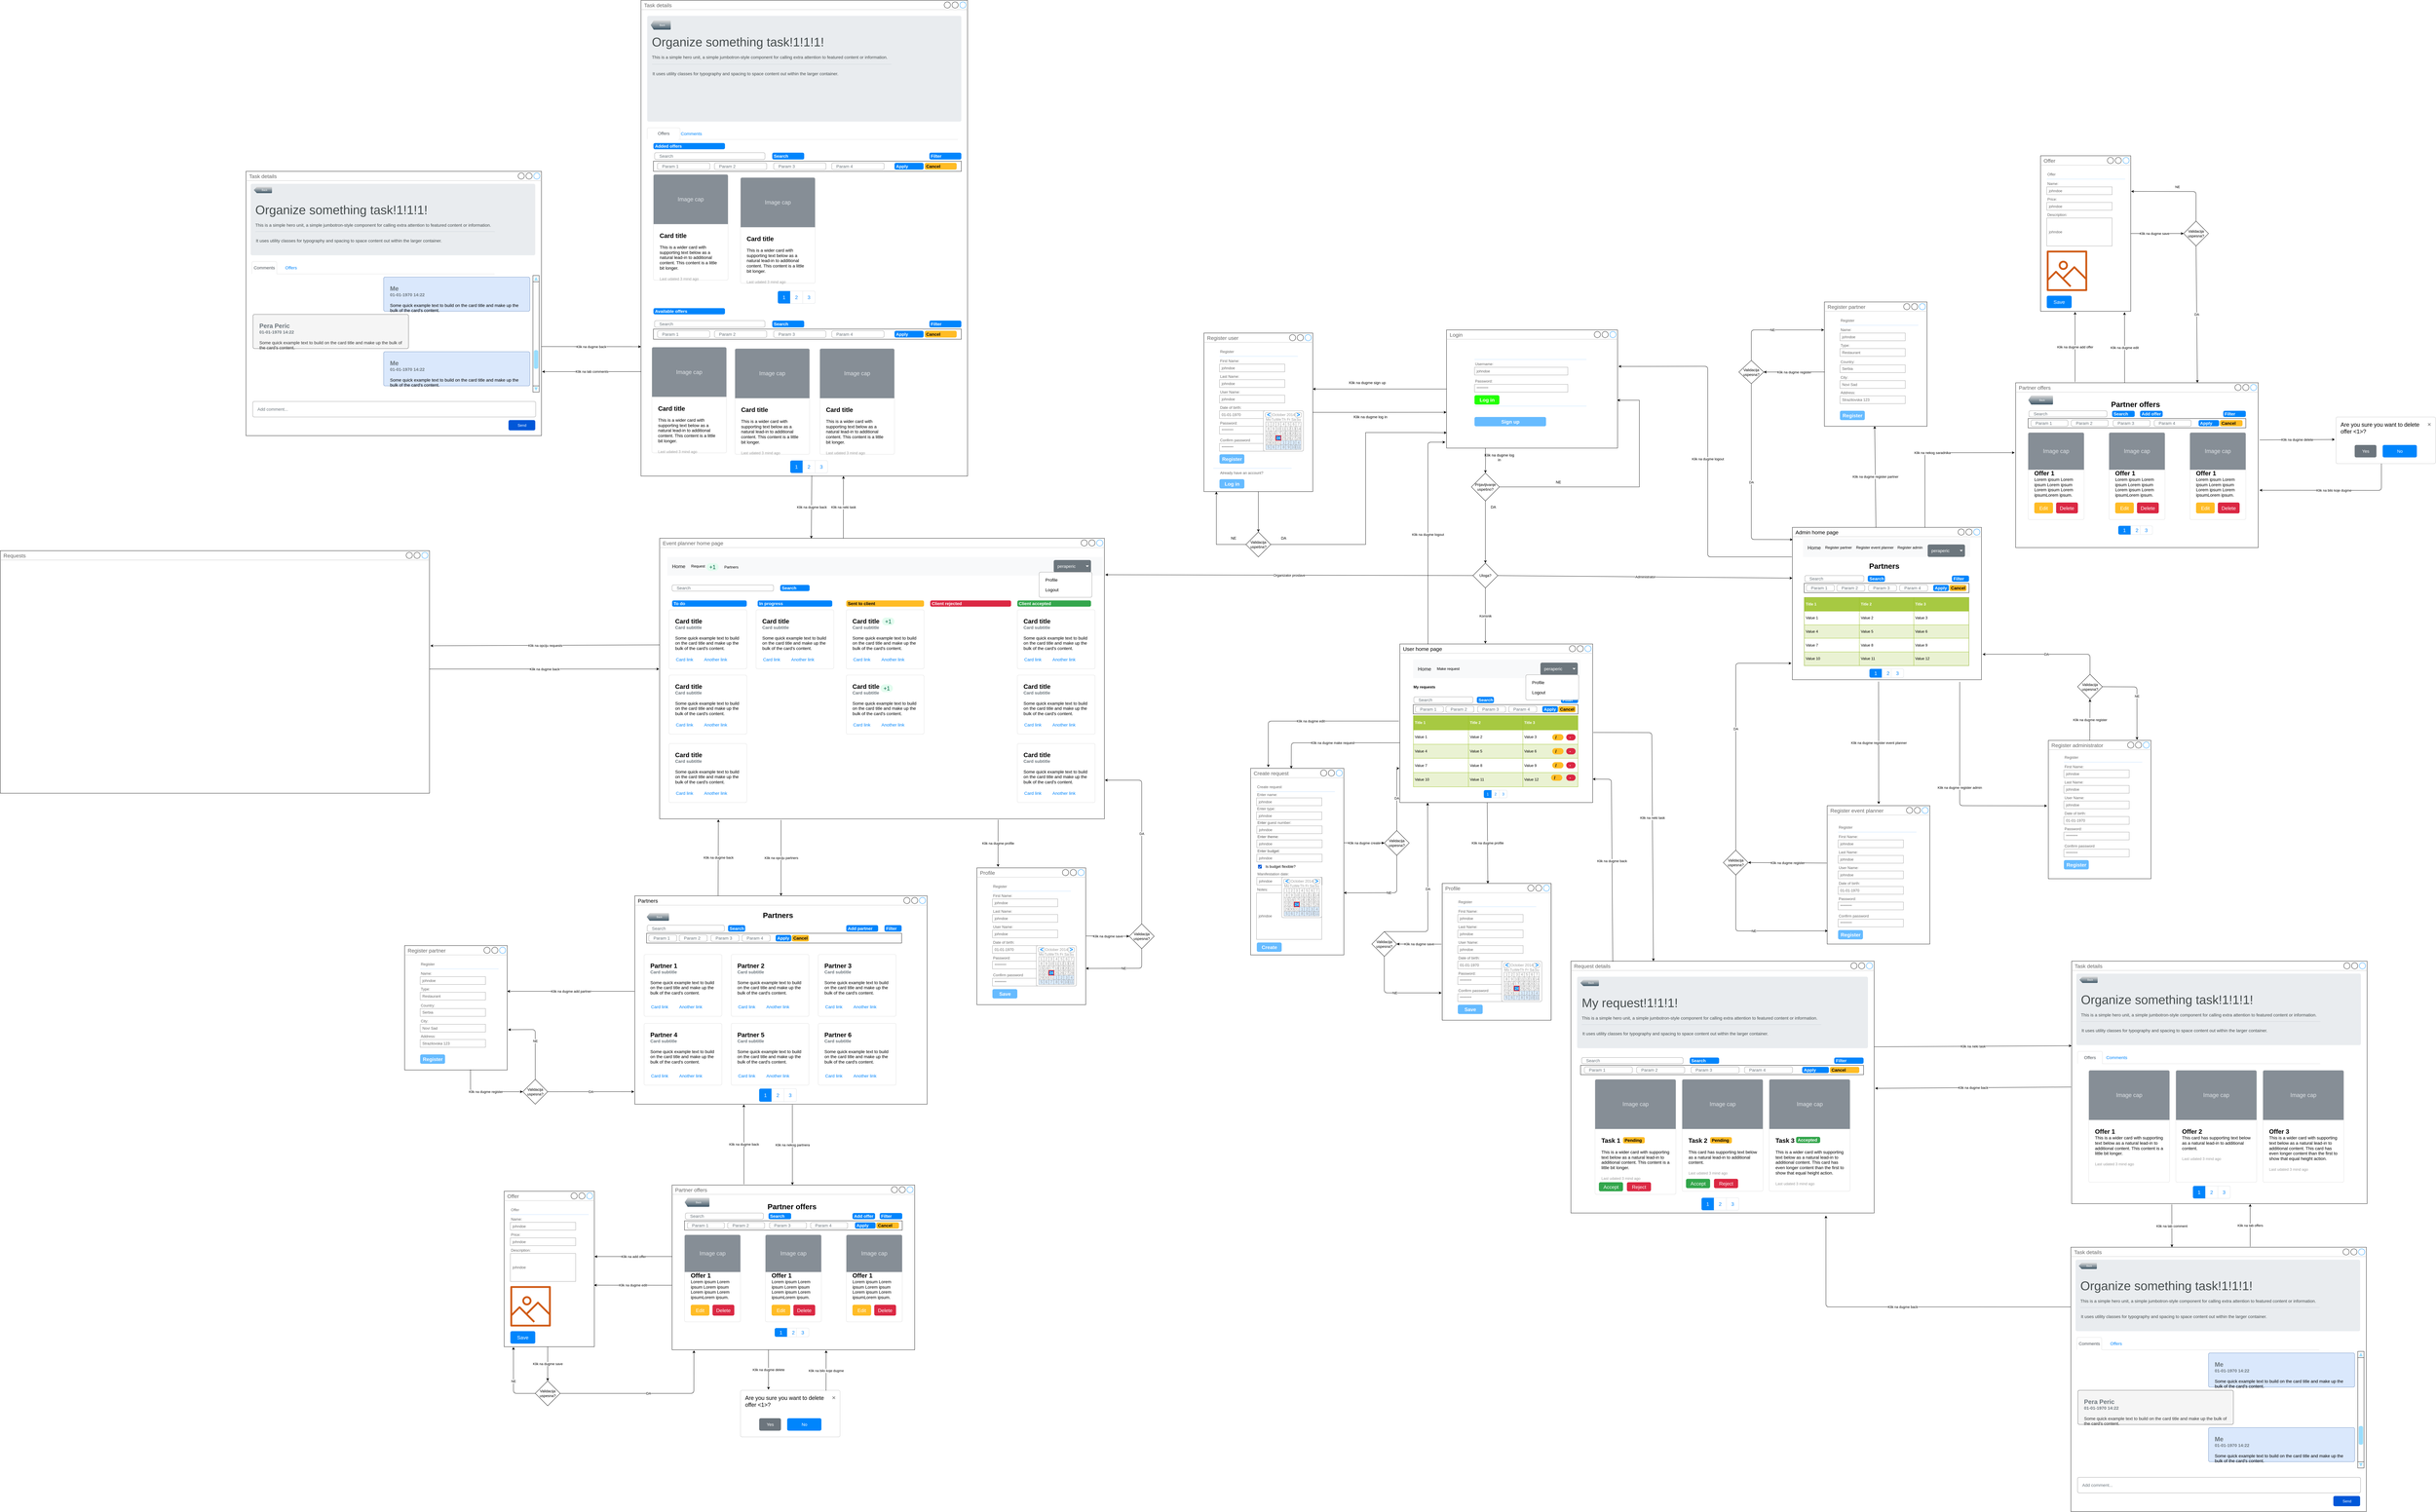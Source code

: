 <mxfile version="14.5.1" type="device"><diagram id="hn4XhIRVyCUq-A5fu4Kj" name="Page-1"><mxGraphModel dx="16038" dy="7500" grid="1" gridSize="10" guides="1" tooltips="1" connect="1" arrows="1" fold="1" page="1" pageScale="1" pageWidth="850" pageHeight="1100" math="0" shadow="0"><root><mxCell id="0"/><mxCell id="1" parent="0"/><mxCell id="scuE9lhxluPRbMQrAINo-106" value="Offer" style="strokeWidth=1;shadow=0;dashed=0;align=center;html=1;shape=mxgraph.mockup.containers.window;align=left;verticalAlign=top;spacingLeft=8;strokeColor2=#008cff;strokeColor3=#c4c4c4;fontColor=#666666;mainText=;fontSize=17;labelBackgroundColor=none;fillColor=#FFFFFF;" vertex="1" parent="1"><mxGeometry x="-2970" y="2800" width="290" height="500" as="geometry"/></mxCell><mxCell id="SUTUipP1ZamBnAlXVAmR-1" value="Create request" style="strokeWidth=1;shadow=0;dashed=0;align=center;html=1;shape=mxgraph.mockup.containers.window;align=left;verticalAlign=top;spacingLeft=8;strokeColor2=#008cff;strokeColor3=#c4c4c4;fontColor=#666666;mainText=;fontSize=17;labelBackgroundColor=none;" parent="1" vertex="1"><mxGeometry x="-570" y="1440" width="300" height="600" as="geometry"/></mxCell><mxCell id="Oi0pwWEuAO-RGIxjv8WE-238" value="Offer" style="strokeWidth=1;shadow=0;dashed=0;align=center;html=1;shape=mxgraph.mockup.containers.window;align=left;verticalAlign=top;spacingLeft=8;strokeColor2=#008cff;strokeColor3=#c4c4c4;fontColor=#666666;mainText=;fontSize=17;labelBackgroundColor=none;fillColor=#FFFFFF;" parent="1" vertex="1"><mxGeometry x="1970" y="-530" width="290" height="500" as="geometry"/></mxCell><mxCell id="iUttRsAcflUPDt40Tcuy-1" value="Login" style="strokeWidth=1;shadow=0;dashed=0;align=center;html=1;shape=mxgraph.mockup.containers.window;align=left;verticalAlign=top;spacingLeft=8;strokeColor2=#008cff;strokeColor3=#c4c4c4;fontColor=#666666;mainText=;fontSize=17;labelBackgroundColor=none;" parent="1" vertex="1"><mxGeometry x="60" y="30" width="550" height="380" as="geometry"/></mxCell><mxCell id="iUttRsAcflUPDt40Tcuy-2" value="" style="strokeWidth=1;shadow=0;dashed=0;align=center;html=1;shape=mxgraph.mockup.forms.rrect;rSize=0;fillColor=#ffffff;strokeColor=none;" parent="1" vertex="1"><mxGeometry x="140" y="90" width="400" height="270" as="geometry"/></mxCell><mxCell id="iUttRsAcflUPDt40Tcuy-3" value="" style="strokeWidth=1;shadow=0;dashed=0;align=center;html=1;shape=mxgraph.mockup.forms.anchor;fontSize=12;fontColor=#666666;align=left;resizeWidth=1;spacingLeft=0;" parent="iUttRsAcflUPDt40Tcuy-2" vertex="1"><mxGeometry width="200" height="20" relative="1" as="geometry"><mxPoint x="10" y="10" as="offset"/></mxGeometry></mxCell><mxCell id="iUttRsAcflUPDt40Tcuy-25" style="edgeStyle=orthogonalEdgeStyle;rounded=0;orthogonalLoop=1;jettySize=auto;html=1;entryX=0.5;entryY=0;entryDx=0;entryDy=0;" parent="iUttRsAcflUPDt40Tcuy-2" target="iUttRsAcflUPDt40Tcuy-14" edge="1"><mxGeometry relative="1" as="geometry"><mxPoint x="45" y="320" as="sourcePoint"/></mxGeometry></mxCell><mxCell id="iUttRsAcflUPDt40Tcuy-4" value="" style="shape=line;strokeColor=#ddeeff;strokeWidth=2;html=1;resizeWidth=1;" parent="iUttRsAcflUPDt40Tcuy-2" vertex="1"><mxGeometry width="360" height="10" relative="1" as="geometry"><mxPoint x="10" y="30" as="offset"/></mxGeometry></mxCell><mxCell id="iUttRsAcflUPDt40Tcuy-5" value="Username:" style="strokeWidth=1;shadow=0;dashed=0;align=center;html=1;shape=mxgraph.mockup.forms.anchor;fontSize=12;fontColor=#666666;align=left;resizeWidth=1;spacingLeft=0;" parent="iUttRsAcflUPDt40Tcuy-2" vertex="1"><mxGeometry width="200" height="20" relative="1" as="geometry"><mxPoint x="10" y="40" as="offset"/></mxGeometry></mxCell><mxCell id="iUttRsAcflUPDt40Tcuy-6" value="johndoe" style="strokeWidth=1;shadow=0;dashed=0;align=center;html=1;shape=mxgraph.mockup.forms.rrect;rSize=0;strokeColor=#999999;fontColor=#666666;align=left;spacingLeft=5;resizeWidth=1;" parent="iUttRsAcflUPDt40Tcuy-2" vertex="1"><mxGeometry width="300" height="25" relative="1" as="geometry"><mxPoint x="10" y="60" as="offset"/></mxGeometry></mxCell><mxCell id="iUttRsAcflUPDt40Tcuy-7" value="Password:" style="strokeWidth=1;shadow=0;dashed=0;align=center;html=1;shape=mxgraph.mockup.forms.anchor;fontSize=12;fontColor=#666666;align=left;resizeWidth=1;spacingLeft=0;" parent="iUttRsAcflUPDt40Tcuy-2" vertex="1"><mxGeometry width="200" height="20" relative="1" as="geometry"><mxPoint x="10" y="95" as="offset"/></mxGeometry></mxCell><mxCell id="iUttRsAcflUPDt40Tcuy-8" value="********" style="strokeWidth=1;shadow=0;dashed=0;align=center;html=1;shape=mxgraph.mockup.forms.rrect;rSize=0;strokeColor=#999999;fontColor=#666666;align=left;spacingLeft=5;resizeWidth=1;" parent="iUttRsAcflUPDt40Tcuy-2" vertex="1"><mxGeometry width="300" height="25" relative="1" as="geometry"><mxPoint x="10" y="115" as="offset"/></mxGeometry></mxCell><mxCell id="iUttRsAcflUPDt40Tcuy-9" value="Log in" style="strokeWidth=1;shadow=0;dashed=0;align=center;html=1;shape=mxgraph.mockup.forms.rrect;rSize=5;strokeColor=none;fontColor=#ffffff;fontSize=16;fontStyle=1;fillColor=#22FF00;" parent="iUttRsAcflUPDt40Tcuy-2" vertex="1"><mxGeometry y="1" width="80" height="30" relative="1" as="geometry"><mxPoint x="10" y="-120" as="offset"/></mxGeometry></mxCell><mxCell id="iUttRsAcflUPDt40Tcuy-11" value="" style="shape=line;strokeColor=#ddeeff;strokeWidth=2;html=1;resizeWidth=1;" parent="iUttRsAcflUPDt40Tcuy-2" vertex="1"><mxGeometry y="1" width="360" height="10" relative="1" as="geometry"><mxPoint x="10" y="-90" as="offset"/></mxGeometry></mxCell><mxCell id="iUttRsAcflUPDt40Tcuy-13" value="Sign up" style="strokeWidth=1;shadow=0;dashed=0;align=center;html=1;shape=mxgraph.mockup.forms.rrect;rSize=5;strokeColor=none;fontColor=#ffffff;fillColor=#66bbff;fontSize=16;fontStyle=1;" parent="iUttRsAcflUPDt40Tcuy-2" vertex="1"><mxGeometry y="1" width="230" height="30" relative="1" as="geometry"><mxPoint x="10" y="-50" as="offset"/></mxGeometry></mxCell><mxCell id="iUttRsAcflUPDt40Tcuy-14" value="Prijavljivanje uspešno?" style="rhombus;whiteSpace=wrap;html=1;fillColor=none;" parent="1" vertex="1"><mxGeometry x="140" y="490" width="90" height="90" as="geometry"/></mxCell><mxCell id="iUttRsAcflUPDt40Tcuy-28" value="Klik na dugme log in" style="text;html=1;strokeColor=none;fillColor=none;align=center;verticalAlign=middle;whiteSpace=wrap;rounded=0;" parent="1" vertex="1"><mxGeometry x="180" y="430" width="100" height="20" as="geometry"/></mxCell><mxCell id="UimRPWJzw-qE_jtU0a6a-83" style="edgeStyle=orthogonalEdgeStyle;rounded=0;orthogonalLoop=1;jettySize=auto;html=1;" parent="1" source="UimRPWJzw-qE_jtU0a6a-1" target="UimRPWJzw-qE_jtU0a6a-82" edge="1"><mxGeometry relative="1" as="geometry"/></mxCell><mxCell id="UimRPWJzw-qE_jtU0a6a-1" value="Register user" style="strokeWidth=1;shadow=0;dashed=0;align=center;html=1;shape=mxgraph.mockup.containers.window;align=left;verticalAlign=top;spacingLeft=8;strokeColor2=#008cff;strokeColor3=#c4c4c4;fontColor=#666666;mainText=;fontSize=17;labelBackgroundColor=none;" parent="1" vertex="1"><mxGeometry x="-720" y="40" width="350" height="510" as="geometry"/></mxCell><mxCell id="UimRPWJzw-qE_jtU0a6a-2" value="" style="strokeWidth=1;shadow=0;dashed=0;align=center;html=1;shape=mxgraph.mockup.forms.rrect;rSize=0;fillColor=#ffffff;strokeColor=none;" parent="1" vertex="1"><mxGeometry x="-680" y="80" width="280" height="300" as="geometry"/></mxCell><mxCell id="UimRPWJzw-qE_jtU0a6a-3" value="Register" style="strokeWidth=1;shadow=0;dashed=0;align=center;html=1;shape=mxgraph.mockup.forms.anchor;fontSize=12;fontColor=#666666;align=left;resizeWidth=1;spacingLeft=0;" parent="UimRPWJzw-qE_jtU0a6a-2" vertex="1"><mxGeometry width="140" height="20" relative="1" as="geometry"><mxPoint x="10" y="10" as="offset"/></mxGeometry></mxCell><mxCell id="UimRPWJzw-qE_jtU0a6a-4" value="" style="shape=line;strokeColor=#ddeeff;strokeWidth=2;html=1;resizeWidth=1;" parent="UimRPWJzw-qE_jtU0a6a-2" vertex="1"><mxGeometry width="252" height="10" relative="1" as="geometry"><mxPoint x="10" y="30" as="offset"/></mxGeometry></mxCell><mxCell id="UimRPWJzw-qE_jtU0a6a-5" value="First Name:" style="strokeWidth=1;shadow=0;dashed=0;align=center;html=1;shape=mxgraph.mockup.forms.anchor;fontSize=12;fontColor=#666666;align=left;resizeWidth=1;spacingLeft=0;" parent="UimRPWJzw-qE_jtU0a6a-2" vertex="1"><mxGeometry width="140" height="20" relative="1" as="geometry"><mxPoint x="10" y="40" as="offset"/></mxGeometry></mxCell><mxCell id="UimRPWJzw-qE_jtU0a6a-6" value="johndoe" style="strokeWidth=1;shadow=0;dashed=0;align=center;html=1;shape=mxgraph.mockup.forms.rrect;rSize=0;strokeColor=#999999;fontColor=#666666;align=left;spacingLeft=5;resizeWidth=1;" parent="UimRPWJzw-qE_jtU0a6a-2" vertex="1"><mxGeometry width="210" height="25" relative="1" as="geometry"><mxPoint x="10" y="60" as="offset"/></mxGeometry></mxCell><mxCell id="UimRPWJzw-qE_jtU0a6a-7" value="Password:" style="strokeWidth=1;shadow=0;dashed=0;align=center;html=1;shape=mxgraph.mockup.forms.anchor;fontSize=12;fontColor=#666666;align=left;resizeWidth=1;spacingLeft=0;" parent="UimRPWJzw-qE_jtU0a6a-2" vertex="1"><mxGeometry width="140" height="20" relative="1" as="geometry"><mxPoint x="10" y="240" as="offset"/></mxGeometry></mxCell><mxCell id="UimRPWJzw-qE_jtU0a6a-8" value="********" style="strokeWidth=1;shadow=0;dashed=0;align=center;html=1;shape=mxgraph.mockup.forms.rrect;rSize=0;strokeColor=#999999;fontColor=#666666;align=left;spacingLeft=5;resizeWidth=1;" parent="UimRPWJzw-qE_jtU0a6a-2" vertex="1"><mxGeometry width="210" height="25" relative="1" as="geometry"><mxPoint x="10" y="260" as="offset"/></mxGeometry></mxCell><mxCell id="UimRPWJzw-qE_jtU0a6a-9" value="Register" style="strokeWidth=1;shadow=0;dashed=0;align=center;html=1;shape=mxgraph.mockup.forms.rrect;rSize=5;strokeColor=none;fontColor=#ffffff;fillColor=#66bbff;fontSize=16;fontStyle=1;" parent="UimRPWJzw-qE_jtU0a6a-2" vertex="1"><mxGeometry y="1" width="80" height="30" relative="1" as="geometry"><mxPoint x="10" y="50" as="offset"/></mxGeometry></mxCell><mxCell id="UimRPWJzw-qE_jtU0a6a-11" value="" style="shape=line;strokeColor=#ddeeff;strokeWidth=2;html=1;resizeWidth=1;" parent="UimRPWJzw-qE_jtU0a6a-2" vertex="1"><mxGeometry y="1" width="252" height="10" relative="1" as="geometry"><mxPoint x="-10" y="90" as="offset"/></mxGeometry></mxCell><mxCell id="UimRPWJzw-qE_jtU0a6a-12" value="Already have an account?" style="strokeWidth=1;shadow=0;dashed=0;align=center;html=1;shape=mxgraph.mockup.forms.anchor;fontSize=12;fontColor=#666666;align=left;spacingLeft=0;resizeWidth=1;" parent="UimRPWJzw-qE_jtU0a6a-2" vertex="1"><mxGeometry y="1" width="210" height="20" relative="1" as="geometry"><mxPoint x="10" y="100" as="offset"/></mxGeometry></mxCell><mxCell id="UimRPWJzw-qE_jtU0a6a-13" value="Log in" style="strokeWidth=1;shadow=0;dashed=0;align=center;html=1;shape=mxgraph.mockup.forms.rrect;rSize=5;strokeColor=none;fontColor=#ffffff;fillColor=#66bbff;fontSize=16;fontStyle=1;" parent="UimRPWJzw-qE_jtU0a6a-2" vertex="1"><mxGeometry y="1" width="80" height="30" relative="1" as="geometry"><mxPoint x="10" y="130" as="offset"/></mxGeometry></mxCell><mxCell id="UimRPWJzw-qE_jtU0a6a-14" value="********" style="strokeWidth=1;shadow=0;dashed=0;align=center;html=1;shape=mxgraph.mockup.forms.rrect;rSize=0;strokeColor=#999999;fontColor=#666666;align=left;spacingLeft=5;resizeWidth=1;" parent="UimRPWJzw-qE_jtU0a6a-2" vertex="1"><mxGeometry width="210" height="25" relative="1" as="geometry"><mxPoint x="10" y="315" as="offset"/></mxGeometry></mxCell><mxCell id="UimRPWJzw-qE_jtU0a6a-15" value="Confirm password" style="strokeWidth=1;shadow=0;dashed=0;align=center;html=1;shape=mxgraph.mockup.forms.anchor;fontSize=12;fontColor=#666666;align=left;resizeWidth=1;spacingLeft=0;" parent="UimRPWJzw-qE_jtU0a6a-2" vertex="1"><mxGeometry width="140" height="20" relative="1" as="geometry"><mxPoint x="10" y="295" as="offset"/></mxGeometry></mxCell><mxCell id="UimRPWJzw-qE_jtU0a6a-16" value="Last Name:" style="strokeWidth=1;shadow=0;dashed=0;align=center;html=1;shape=mxgraph.mockup.forms.anchor;fontSize=12;fontColor=#666666;align=left;resizeWidth=1;spacingLeft=0;" parent="UimRPWJzw-qE_jtU0a6a-2" vertex="1"><mxGeometry width="140" height="20" relative="1" as="geometry"><mxPoint x="10" y="90" as="offset"/></mxGeometry></mxCell><mxCell id="UimRPWJzw-qE_jtU0a6a-17" value="johndoe" style="strokeWidth=1;shadow=0;dashed=0;align=center;html=1;shape=mxgraph.mockup.forms.rrect;rSize=0;strokeColor=#999999;fontColor=#666666;align=left;spacingLeft=5;resizeWidth=1;" parent="UimRPWJzw-qE_jtU0a6a-2" vertex="1"><mxGeometry width="210" height="25" relative="1" as="geometry"><mxPoint x="10" y="110" as="offset"/></mxGeometry></mxCell><mxCell id="UimRPWJzw-qE_jtU0a6a-18" value="User Name:" style="strokeWidth=1;shadow=0;dashed=0;align=center;html=1;shape=mxgraph.mockup.forms.anchor;fontSize=12;fontColor=#666666;align=left;resizeWidth=1;spacingLeft=0;" parent="UimRPWJzw-qE_jtU0a6a-2" vertex="1"><mxGeometry width="140" height="20" relative="1" as="geometry"><mxPoint x="10" y="140" as="offset"/></mxGeometry></mxCell><mxCell id="UimRPWJzw-qE_jtU0a6a-19" value="johndoe" style="strokeWidth=1;shadow=0;dashed=0;align=center;html=1;shape=mxgraph.mockup.forms.rrect;rSize=0;strokeColor=#999999;fontColor=#666666;align=left;spacingLeft=5;resizeWidth=1;" parent="UimRPWJzw-qE_jtU0a6a-2" vertex="1"><mxGeometry width="210" height="25" relative="1" as="geometry"><mxPoint x="10" y="160" as="offset"/></mxGeometry></mxCell><mxCell id="UimRPWJzw-qE_jtU0a6a-20" value="01-01-1970" style="strokeWidth=1;shadow=0;dashed=0;align=center;html=1;shape=mxgraph.mockup.forms.rrect;rSize=0;strokeColor=#999999;fontColor=#666666;align=left;spacingLeft=5;resizeWidth=1;" parent="UimRPWJzw-qE_jtU0a6a-2" vertex="1"><mxGeometry width="210" height="25" relative="1" as="geometry"><mxPoint x="10" y="210" as="offset"/></mxGeometry></mxCell><mxCell id="UimRPWJzw-qE_jtU0a6a-21" value="&lt;div&gt;Date of birth:&lt;/div&gt;" style="strokeWidth=1;shadow=0;dashed=0;align=center;html=1;shape=mxgraph.mockup.forms.anchor;fontSize=12;fontColor=#666666;align=left;resizeWidth=1;spacingLeft=0;" parent="UimRPWJzw-qE_jtU0a6a-2" vertex="1"><mxGeometry width="140" height="20" relative="1" as="geometry"><mxPoint x="10" y="190" as="offset"/></mxGeometry></mxCell><mxCell id="UimRPWJzw-qE_jtU0a6a-22" value="" style="strokeWidth=1;shadow=0;dashed=0;align=center;html=1;shape=mxgraph.mockup.forms.rrect;rSize=5;strokeColor=#999999;fillColor=#ffffff;" parent="1" vertex="1"><mxGeometry x="-529" y="290" width="129" height="130" as="geometry"/></mxCell><mxCell id="UimRPWJzw-qE_jtU0a6a-23" value="October 2014" style="strokeWidth=1;shadow=0;dashed=0;align=center;html=1;shape=mxgraph.mockup.forms.anchor;fontColor=#999999;" parent="UimRPWJzw-qE_jtU0a6a-22" vertex="1"><mxGeometry x="24.188" y="5.943" width="80.625" height="14.857" as="geometry"/></mxCell><mxCell id="UimRPWJzw-qE_jtU0a6a-24" value="&lt;" style="strokeWidth=1;shadow=0;dashed=0;align=center;html=1;shape=mxgraph.mockup.forms.rrect;rSize=4;strokeColor=#999999;fontColor=#008cff;fontSize=19;fontStyle=1;" parent="UimRPWJzw-qE_jtU0a6a-22" vertex="1"><mxGeometry x="6.45" y="5.943" width="20.156" height="14.857" as="geometry"/></mxCell><mxCell id="UimRPWJzw-qE_jtU0a6a-25" value="&gt;" style="strokeWidth=1;shadow=0;dashed=0;align=center;html=1;shape=mxgraph.mockup.forms.rrect;rSize=4;strokeColor=#999999;fontColor=#008cff;fontSize=19;fontStyle=1;" parent="UimRPWJzw-qE_jtU0a6a-22" vertex="1"><mxGeometry x="102.394" y="5.943" width="20.156" height="14.857" as="geometry"/></mxCell><mxCell id="UimRPWJzw-qE_jtU0a6a-26" value="Mo" style="strokeWidth=1;shadow=0;dashed=0;align=center;html=1;shape=mxgraph.mockup.forms.anchor;fontColor=#999999;" parent="UimRPWJzw-qE_jtU0a6a-22" vertex="1"><mxGeometry x="8.062" y="20.8" width="16.125" height="14.857" as="geometry"/></mxCell><mxCell id="UimRPWJzw-qE_jtU0a6a-27" value="Tu" style="strokeWidth=1;shadow=0;dashed=0;align=center;html=1;shape=mxgraph.mockup.forms.anchor;fontColor=#999999;" parent="UimRPWJzw-qE_jtU0a6a-22" vertex="1"><mxGeometry x="24.188" y="20.8" width="16.125" height="14.857" as="geometry"/></mxCell><mxCell id="UimRPWJzw-qE_jtU0a6a-28" value="We" style="strokeWidth=1;shadow=0;dashed=0;align=center;html=1;shape=mxgraph.mockup.forms.anchor;fontColor=#999999;" parent="UimRPWJzw-qE_jtU0a6a-22" vertex="1"><mxGeometry x="40.312" y="20.8" width="16.125" height="14.857" as="geometry"/></mxCell><mxCell id="UimRPWJzw-qE_jtU0a6a-29" value="Th" style="strokeWidth=1;shadow=0;dashed=0;align=center;html=1;shape=mxgraph.mockup.forms.anchor;fontColor=#999999;" parent="UimRPWJzw-qE_jtU0a6a-22" vertex="1"><mxGeometry x="56.438" y="20.8" width="16.125" height="14.857" as="geometry"/></mxCell><mxCell id="UimRPWJzw-qE_jtU0a6a-30" value="Fr" style="strokeWidth=1;shadow=0;dashed=0;align=center;html=1;shape=mxgraph.mockup.forms.anchor;fontColor=#999999;" parent="UimRPWJzw-qE_jtU0a6a-22" vertex="1"><mxGeometry x="72.562" y="20.8" width="16.125" height="14.857" as="geometry"/></mxCell><mxCell id="UimRPWJzw-qE_jtU0a6a-31" value="Sa" style="strokeWidth=1;shadow=0;dashed=0;align=center;html=1;shape=mxgraph.mockup.forms.anchor;fontColor=#999999;" parent="UimRPWJzw-qE_jtU0a6a-22" vertex="1"><mxGeometry x="88.688" y="20.8" width="16.125" height="14.857" as="geometry"/></mxCell><mxCell id="UimRPWJzw-qE_jtU0a6a-32" value="Su" style="strokeWidth=1;shadow=0;dashed=0;align=center;html=1;shape=mxgraph.mockup.forms.anchor;fontColor=#999999;" parent="UimRPWJzw-qE_jtU0a6a-22" vertex="1"><mxGeometry x="104.812" y="20.8" width="16.125" height="14.857" as="geometry"/></mxCell><mxCell id="UimRPWJzw-qE_jtU0a6a-33" value="1" style="strokeWidth=1;shadow=0;dashed=0;align=center;html=1;shape=mxgraph.mockup.forms.rrect;rSize=0;strokeColor=#999999;fontColor=#999999;" parent="UimRPWJzw-qE_jtU0a6a-22" vertex="1"><mxGeometry x="8.062" y="35.657" width="16.125" height="14.857" as="geometry"/></mxCell><mxCell id="UimRPWJzw-qE_jtU0a6a-34" value="2" style="strokeWidth=1;shadow=0;dashed=0;align=center;html=1;shape=mxgraph.mockup.forms.rrect;rSize=0;strokeColor=#999999;fontColor=#999999;" parent="UimRPWJzw-qE_jtU0a6a-22" vertex="1"><mxGeometry x="24.188" y="35.657" width="16.125" height="14.857" as="geometry"/></mxCell><mxCell id="UimRPWJzw-qE_jtU0a6a-35" value="3" style="strokeWidth=1;shadow=0;dashed=0;align=center;html=1;shape=mxgraph.mockup.forms.rrect;rSize=0;strokeColor=#999999;fontColor=#999999;" parent="UimRPWJzw-qE_jtU0a6a-22" vertex="1"><mxGeometry x="40.312" y="35.657" width="16.125" height="14.857" as="geometry"/></mxCell><mxCell id="UimRPWJzw-qE_jtU0a6a-36" value="4" style="strokeWidth=1;shadow=0;dashed=0;align=center;html=1;shape=mxgraph.mockup.forms.rrect;rSize=0;strokeColor=#999999;fontColor=#999999;" parent="UimRPWJzw-qE_jtU0a6a-22" vertex="1"><mxGeometry x="56.438" y="35.657" width="16.125" height="14.857" as="geometry"/></mxCell><mxCell id="UimRPWJzw-qE_jtU0a6a-37" value="5" style="strokeWidth=1;shadow=0;dashed=0;align=center;html=1;shape=mxgraph.mockup.forms.rrect;rSize=0;strokeColor=#999999;fontColor=#999999;" parent="UimRPWJzw-qE_jtU0a6a-22" vertex="1"><mxGeometry x="72.562" y="35.657" width="16.125" height="14.857" as="geometry"/></mxCell><mxCell id="UimRPWJzw-qE_jtU0a6a-38" value="6" style="strokeWidth=1;shadow=0;dashed=0;align=center;html=1;shape=mxgraph.mockup.forms.rrect;rSize=0;strokeColor=#999999;fontColor=#999999;" parent="UimRPWJzw-qE_jtU0a6a-22" vertex="1"><mxGeometry x="88.688" y="35.657" width="16.125" height="14.857" as="geometry"/></mxCell><mxCell id="UimRPWJzw-qE_jtU0a6a-39" value="7" style="strokeWidth=1;shadow=0;dashed=0;align=center;html=1;shape=mxgraph.mockup.forms.rrect;rSize=0;strokeColor=#999999;fontColor=#999999;" parent="UimRPWJzw-qE_jtU0a6a-22" vertex="1"><mxGeometry x="104.812" y="35.657" width="16.125" height="14.857" as="geometry"/></mxCell><mxCell id="UimRPWJzw-qE_jtU0a6a-40" value="8" style="strokeWidth=1;shadow=0;dashed=0;align=center;html=1;shape=mxgraph.mockup.forms.rrect;rSize=0;strokeColor=#999999;fontColor=#999999;" parent="UimRPWJzw-qE_jtU0a6a-22" vertex="1"><mxGeometry x="8.062" y="50.514" width="16.125" height="14.857" as="geometry"/></mxCell><mxCell id="UimRPWJzw-qE_jtU0a6a-41" value="9" style="strokeWidth=1;shadow=0;dashed=0;align=center;html=1;shape=mxgraph.mockup.forms.rrect;rSize=0;strokeColor=#999999;fontColor=#999999;" parent="UimRPWJzw-qE_jtU0a6a-22" vertex="1"><mxGeometry x="24.188" y="50.514" width="16.125" height="14.857" as="geometry"/></mxCell><mxCell id="UimRPWJzw-qE_jtU0a6a-42" value="10" style="strokeWidth=1;shadow=0;dashed=0;align=center;html=1;shape=mxgraph.mockup.forms.rrect;rSize=0;strokeColor=#999999;fontColor=#999999;" parent="UimRPWJzw-qE_jtU0a6a-22" vertex="1"><mxGeometry x="40.312" y="50.514" width="16.125" height="14.857" as="geometry"/></mxCell><mxCell id="UimRPWJzw-qE_jtU0a6a-43" value="11" style="strokeWidth=1;shadow=0;dashed=0;align=center;html=1;shape=mxgraph.mockup.forms.rrect;rSize=0;strokeColor=#999999;fontColor=#999999;" parent="UimRPWJzw-qE_jtU0a6a-22" vertex="1"><mxGeometry x="56.438" y="50.514" width="16.125" height="14.857" as="geometry"/></mxCell><mxCell id="UimRPWJzw-qE_jtU0a6a-44" value="12" style="strokeWidth=1;shadow=0;dashed=0;align=center;html=1;shape=mxgraph.mockup.forms.rrect;rSize=0;strokeColor=#999999;fontColor=#999999;" parent="UimRPWJzw-qE_jtU0a6a-22" vertex="1"><mxGeometry x="72.562" y="50.514" width="16.125" height="14.857" as="geometry"/></mxCell><mxCell id="UimRPWJzw-qE_jtU0a6a-45" value="13" style="strokeWidth=1;shadow=0;dashed=0;align=center;html=1;shape=mxgraph.mockup.forms.rrect;rSize=0;strokeColor=#999999;fontColor=#999999;" parent="UimRPWJzw-qE_jtU0a6a-22" vertex="1"><mxGeometry x="88.688" y="50.514" width="16.125" height="14.857" as="geometry"/></mxCell><mxCell id="UimRPWJzw-qE_jtU0a6a-46" value="14" style="strokeWidth=1;shadow=0;dashed=0;align=center;html=1;shape=mxgraph.mockup.forms.rrect;rSize=0;strokeColor=#999999;fontColor=#999999;" parent="UimRPWJzw-qE_jtU0a6a-22" vertex="1"><mxGeometry x="104.812" y="50.514" width="16.125" height="14.857" as="geometry"/></mxCell><mxCell id="UimRPWJzw-qE_jtU0a6a-47" value="15" style="strokeWidth=1;shadow=0;dashed=0;align=center;html=1;shape=mxgraph.mockup.forms.rrect;rSize=0;strokeColor=#999999;fontColor=#999999;" parent="UimRPWJzw-qE_jtU0a6a-22" vertex="1"><mxGeometry x="8.062" y="65.371" width="16.125" height="14.857" as="geometry"/></mxCell><mxCell id="UimRPWJzw-qE_jtU0a6a-48" value="16" style="strokeWidth=1;shadow=0;dashed=0;align=center;html=1;shape=mxgraph.mockup.forms.rrect;rSize=0;strokeColor=#999999;fontColor=#999999;" parent="UimRPWJzw-qE_jtU0a6a-22" vertex="1"><mxGeometry x="24.188" y="65.371" width="16.125" height="14.857" as="geometry"/></mxCell><mxCell id="UimRPWJzw-qE_jtU0a6a-49" value="17" style="strokeWidth=1;shadow=0;dashed=0;align=center;html=1;shape=mxgraph.mockup.forms.rrect;rSize=0;strokeColor=#999999;fontColor=#999999;" parent="UimRPWJzw-qE_jtU0a6a-22" vertex="1"><mxGeometry x="40.312" y="65.371" width="16.125" height="14.857" as="geometry"/></mxCell><mxCell id="UimRPWJzw-qE_jtU0a6a-50" value="18" style="strokeWidth=1;shadow=0;dashed=0;align=center;html=1;shape=mxgraph.mockup.forms.rrect;rSize=0;strokeColor=#999999;fontColor=#999999;" parent="UimRPWJzw-qE_jtU0a6a-22" vertex="1"><mxGeometry x="56.438" y="65.371" width="16.125" height="14.857" as="geometry"/></mxCell><mxCell id="UimRPWJzw-qE_jtU0a6a-51" value="19" style="strokeWidth=1;shadow=0;dashed=0;align=center;html=1;shape=mxgraph.mockup.forms.rrect;rSize=0;strokeColor=#999999;fontColor=#999999;" parent="UimRPWJzw-qE_jtU0a6a-22" vertex="1"><mxGeometry x="72.562" y="65.371" width="16.125" height="14.857" as="geometry"/></mxCell><mxCell id="UimRPWJzw-qE_jtU0a6a-52" value="20" style="strokeWidth=1;shadow=0;dashed=0;align=center;html=1;shape=mxgraph.mockup.forms.rrect;rSize=0;strokeColor=#999999;fontColor=#999999;" parent="UimRPWJzw-qE_jtU0a6a-22" vertex="1"><mxGeometry x="88.688" y="65.371" width="16.125" height="14.857" as="geometry"/></mxCell><mxCell id="UimRPWJzw-qE_jtU0a6a-53" value="21" style="strokeWidth=1;shadow=0;dashed=0;align=center;html=1;shape=mxgraph.mockup.forms.rrect;rSize=0;strokeColor=#999999;fontColor=#999999;" parent="UimRPWJzw-qE_jtU0a6a-22" vertex="1"><mxGeometry x="104.812" y="65.371" width="16.125" height="14.857" as="geometry"/></mxCell><mxCell id="UimRPWJzw-qE_jtU0a6a-54" value="22" style="strokeWidth=1;shadow=0;dashed=0;align=center;html=1;shape=mxgraph.mockup.forms.rrect;rSize=0;strokeColor=#999999;fontColor=#999999;" parent="UimRPWJzw-qE_jtU0a6a-22" vertex="1"><mxGeometry x="8.062" y="80.229" width="16.125" height="14.857" as="geometry"/></mxCell><mxCell id="UimRPWJzw-qE_jtU0a6a-55" value="23" style="strokeWidth=1;shadow=0;dashed=0;align=center;html=1;shape=mxgraph.mockup.forms.rrect;rSize=0;strokeColor=#999999;fontColor=#999999;" parent="UimRPWJzw-qE_jtU0a6a-22" vertex="1"><mxGeometry x="24.188" y="80.229" width="16.125" height="14.857" as="geometry"/></mxCell><mxCell id="UimRPWJzw-qE_jtU0a6a-56" value="25" style="strokeWidth=1;shadow=0;dashed=0;align=center;html=1;shape=mxgraph.mockup.forms.rrect;rSize=0;strokeColor=#999999;fontColor=#999999;" parent="UimRPWJzw-qE_jtU0a6a-22" vertex="1"><mxGeometry x="56.438" y="80.229" width="16.125" height="14.857" as="geometry"/></mxCell><mxCell id="UimRPWJzw-qE_jtU0a6a-57" value="26" style="strokeWidth=1;shadow=0;dashed=0;align=center;html=1;shape=mxgraph.mockup.forms.rrect;rSize=0;strokeColor=#999999;fontColor=#999999;" parent="UimRPWJzw-qE_jtU0a6a-22" vertex="1"><mxGeometry x="72.562" y="80.229" width="16.125" height="14.857" as="geometry"/></mxCell><mxCell id="UimRPWJzw-qE_jtU0a6a-58" value="27" style="strokeWidth=1;shadow=0;dashed=0;align=center;html=1;shape=mxgraph.mockup.forms.rrect;rSize=0;strokeColor=#999999;fontColor=#999999;" parent="UimRPWJzw-qE_jtU0a6a-22" vertex="1"><mxGeometry x="88.688" y="80.229" width="16.125" height="14.857" as="geometry"/></mxCell><mxCell id="UimRPWJzw-qE_jtU0a6a-59" value="28" style="strokeWidth=1;shadow=0;dashed=0;align=center;html=1;shape=mxgraph.mockup.forms.rrect;rSize=0;strokeColor=#999999;fontColor=#999999;" parent="UimRPWJzw-qE_jtU0a6a-22" vertex="1"><mxGeometry x="104.812" y="80.229" width="16.125" height="14.857" as="geometry"/></mxCell><mxCell id="UimRPWJzw-qE_jtU0a6a-60" value="29" style="strokeWidth=1;shadow=0;dashed=0;align=center;html=1;shape=mxgraph.mockup.forms.rrect;rSize=0;strokeColor=#999999;fontColor=#999999;" parent="UimRPWJzw-qE_jtU0a6a-22" vertex="1"><mxGeometry x="8.062" y="95.086" width="16.125" height="14.857" as="geometry"/></mxCell><mxCell id="UimRPWJzw-qE_jtU0a6a-61" value="30" style="strokeWidth=1;shadow=0;dashed=0;align=center;html=1;shape=mxgraph.mockup.forms.rrect;rSize=0;strokeColor=#999999;fontColor=#999999;" parent="UimRPWJzw-qE_jtU0a6a-22" vertex="1"><mxGeometry x="24.188" y="95.086" width="16.125" height="14.857" as="geometry"/></mxCell><mxCell id="UimRPWJzw-qE_jtU0a6a-62" value="31" style="strokeWidth=1;shadow=0;dashed=0;align=center;html=1;shape=mxgraph.mockup.forms.rrect;rSize=0;strokeColor=#999999;fontColor=#999999;" parent="UimRPWJzw-qE_jtU0a6a-22" vertex="1"><mxGeometry x="40.312" y="95.086" width="16.125" height="14.857" as="geometry"/></mxCell><mxCell id="UimRPWJzw-qE_jtU0a6a-63" value="1" style="strokeWidth=1;shadow=0;dashed=0;align=center;html=1;shape=mxgraph.mockup.forms.rrect;rSize=0;strokeColor=#999999;fontColor=#999999;fillColor=#ddeeff;" parent="UimRPWJzw-qE_jtU0a6a-22" vertex="1"><mxGeometry x="56.438" y="95.086" width="16.125" height="14.857" as="geometry"/></mxCell><mxCell id="UimRPWJzw-qE_jtU0a6a-64" value="2" style="strokeWidth=1;shadow=0;dashed=0;align=center;html=1;shape=mxgraph.mockup.forms.rrect;rSize=0;strokeColor=#999999;fontColor=#999999;fillColor=#ddeeff;" parent="UimRPWJzw-qE_jtU0a6a-22" vertex="1"><mxGeometry x="72.562" y="95.086" width="16.125" height="14.857" as="geometry"/></mxCell><mxCell id="UimRPWJzw-qE_jtU0a6a-65" value="3" style="strokeWidth=1;shadow=0;dashed=0;align=center;html=1;shape=mxgraph.mockup.forms.rrect;rSize=0;strokeColor=#999999;fontColor=#999999;fillColor=#ddeeff;" parent="UimRPWJzw-qE_jtU0a6a-22" vertex="1"><mxGeometry x="88.688" y="95.086" width="16.125" height="14.857" as="geometry"/></mxCell><mxCell id="UimRPWJzw-qE_jtU0a6a-66" value="4" style="strokeWidth=1;shadow=0;dashed=0;align=center;html=1;shape=mxgraph.mockup.forms.rrect;rSize=0;strokeColor=#999999;fontColor=#999999;fillColor=#ddeeff;" parent="UimRPWJzw-qE_jtU0a6a-22" vertex="1"><mxGeometry x="104.812" y="95.086" width="16.125" height="14.857" as="geometry"/></mxCell><mxCell id="UimRPWJzw-qE_jtU0a6a-67" value="5" style="strokeWidth=1;shadow=0;dashed=0;align=center;html=1;shape=mxgraph.mockup.forms.rrect;rSize=0;strokeColor=#999999;fontColor=#999999;fillColor=#ddeeff;" parent="UimRPWJzw-qE_jtU0a6a-22" vertex="1"><mxGeometry x="8.062" y="109.943" width="16.125" height="14.857" as="geometry"/></mxCell><mxCell id="UimRPWJzw-qE_jtU0a6a-68" value="6" style="strokeWidth=1;shadow=0;dashed=0;align=center;html=1;shape=mxgraph.mockup.forms.rrect;rSize=0;strokeColor=#999999;fontColor=#999999;fillColor=#ddeeff;" parent="UimRPWJzw-qE_jtU0a6a-22" vertex="1"><mxGeometry x="24.188" y="109.943" width="16.125" height="14.857" as="geometry"/></mxCell><mxCell id="UimRPWJzw-qE_jtU0a6a-69" value="7" style="strokeWidth=1;shadow=0;dashed=0;align=center;html=1;shape=mxgraph.mockup.forms.rrect;rSize=0;strokeColor=#999999;fontColor=#999999;fillColor=#ddeeff;" parent="UimRPWJzw-qE_jtU0a6a-22" vertex="1"><mxGeometry x="40.312" y="109.943" width="16.125" height="14.857" as="geometry"/></mxCell><mxCell id="UimRPWJzw-qE_jtU0a6a-70" value="8" style="strokeWidth=1;shadow=0;dashed=0;align=center;html=1;shape=mxgraph.mockup.forms.rrect;rSize=0;strokeColor=#999999;fontColor=#999999;fillColor=#ddeeff;" parent="UimRPWJzw-qE_jtU0a6a-22" vertex="1"><mxGeometry x="56.438" y="109.943" width="16.125" height="14.857" as="geometry"/></mxCell><mxCell id="UimRPWJzw-qE_jtU0a6a-71" value="9" style="strokeWidth=1;shadow=0;dashed=0;align=center;html=1;shape=mxgraph.mockup.forms.rrect;rSize=0;strokeColor=#999999;fontColor=#999999;fillColor=#ddeeff;" parent="UimRPWJzw-qE_jtU0a6a-22" vertex="1"><mxGeometry x="72.562" y="109.943" width="16.125" height="14.857" as="geometry"/></mxCell><mxCell id="UimRPWJzw-qE_jtU0a6a-72" value="10" style="strokeWidth=1;shadow=0;dashed=0;align=center;html=1;shape=mxgraph.mockup.forms.rrect;rSize=0;strokeColor=#999999;fontColor=#999999;fillColor=#ddeeff;" parent="UimRPWJzw-qE_jtU0a6a-22" vertex="1"><mxGeometry x="88.688" y="109.943" width="16.125" height="14.857" as="geometry"/></mxCell><mxCell id="UimRPWJzw-qE_jtU0a6a-73" value="11" style="strokeWidth=1;shadow=0;dashed=0;align=center;html=1;shape=mxgraph.mockup.forms.rrect;rSize=0;strokeColor=#999999;fontColor=#999999;fillColor=#ddeeff;" parent="UimRPWJzw-qE_jtU0a6a-22" vertex="1"><mxGeometry x="104.812" y="109.943" width="16.125" height="14.857" as="geometry"/></mxCell><mxCell id="UimRPWJzw-qE_jtU0a6a-74" value="24" style="strokeWidth=1;shadow=0;dashed=0;align=center;html=1;shape=mxgraph.mockup.forms.rrect;rSize=0;strokeColor=#ff0000;fontColor=#ffffff;strokeWidth=2;fillColor=#008cff;" parent="UimRPWJzw-qE_jtU0a6a-22" vertex="1"><mxGeometry x="40.312" y="80.229" width="16.125" height="14.857" as="geometry"/></mxCell><mxCell id="UimRPWJzw-qE_jtU0a6a-82" value="Validacija uspešna?" style="rhombus;whiteSpace=wrap;html=1;" parent="1" vertex="1"><mxGeometry x="-585" y="680" width="80" height="80" as="geometry"/></mxCell><mxCell id="UimRPWJzw-qE_jtU0a6a-89" value="" style="group" parent="1" vertex="1" connectable="0"><mxGeometry x="-250" y="300" width="130" height="20" as="geometry"/></mxCell><mxCell id="UimRPWJzw-qE_jtU0a6a-80" style="edgeStyle=orthogonalEdgeStyle;rounded=0;orthogonalLoop=1;jettySize=auto;html=1;entryX=0;entryY=0.697;entryDx=0;entryDy=0;entryPerimeter=0;" parent="UimRPWJzw-qE_jtU0a6a-89" source="UimRPWJzw-qE_jtU0a6a-1" target="iUttRsAcflUPDt40Tcuy-1" edge="1"><mxGeometry relative="1" as="geometry"/></mxCell><mxCell id="UimRPWJzw-qE_jtU0a6a-81" value="Klik na dugme log in" style="text;html=1;align=center;verticalAlign=middle;resizable=0;points=[];autosize=1;strokeColor=none;" parent="UimRPWJzw-qE_jtU0a6a-89" vertex="1"><mxGeometry width="130" height="20" as="geometry"/></mxCell><mxCell id="UimRPWJzw-qE_jtU0a6a-90" value="" style="group" parent="1" vertex="1" connectable="0"><mxGeometry x="-270" y="190" width="145" height="30" as="geometry"/></mxCell><mxCell id="UimRPWJzw-qE_jtU0a6a-77" style="edgeStyle=orthogonalEdgeStyle;rounded=0;orthogonalLoop=1;jettySize=auto;html=1;" parent="UimRPWJzw-qE_jtU0a6a-90" source="iUttRsAcflUPDt40Tcuy-1" target="UimRPWJzw-qE_jtU0a6a-1" edge="1"><mxGeometry relative="1" as="geometry"><Array as="points"><mxPoint y="30"/><mxPoint y="30"/></Array></mxGeometry></mxCell><mxCell id="UimRPWJzw-qE_jtU0a6a-78" value="Klik na dugme sign up" style="text;html=1;align=center;verticalAlign=middle;resizable=0;points=[];autosize=1;strokeColor=none;" parent="UimRPWJzw-qE_jtU0a6a-90" vertex="1"><mxGeometry x="5" width="140" height="20" as="geometry"/></mxCell><mxCell id="UimRPWJzw-qE_jtU0a6a-91" value="" style="group" parent="1" vertex="1" connectable="0"><mxGeometry x="-479.5" y="360" width="479.5" height="360" as="geometry"/></mxCell><mxCell id="UimRPWJzw-qE_jtU0a6a-85" style="edgeStyle=orthogonalEdgeStyle;rounded=0;orthogonalLoop=1;jettySize=auto;html=1;entryX=0.001;entryY=0.87;entryDx=0;entryDy=0;entryPerimeter=0;" parent="UimRPWJzw-qE_jtU0a6a-91" source="UimRPWJzw-qE_jtU0a6a-82" target="iUttRsAcflUPDt40Tcuy-1" edge="1"><mxGeometry relative="1" as="geometry"><Array as="points"><mxPoint x="279.5" y="360"/><mxPoint x="279.5"/><mxPoint x="479.5"/></Array></mxGeometry></mxCell><mxCell id="UimRPWJzw-qE_jtU0a6a-86" value="DA" style="text;html=1;align=center;verticalAlign=middle;resizable=0;points=[];autosize=1;strokeColor=none;" parent="UimRPWJzw-qE_jtU0a6a-91" vertex="1"><mxGeometry y="330" width="30" height="20" as="geometry"/></mxCell><mxCell id="UimRPWJzw-qE_jtU0a6a-92" value="" style="group" parent="1" vertex="1" connectable="0"><mxGeometry x="-680" y="690" width="70" height="30" as="geometry"/></mxCell><mxCell id="UimRPWJzw-qE_jtU0a6a-87" style="edgeStyle=orthogonalEdgeStyle;rounded=0;orthogonalLoop=1;jettySize=auto;html=1;" parent="UimRPWJzw-qE_jtU0a6a-92" source="UimRPWJzw-qE_jtU0a6a-82" target="UimRPWJzw-qE_jtU0a6a-1" edge="1"><mxGeometry relative="1" as="geometry"><mxPoint y="-140" as="targetPoint"/><Array as="points"><mxPoint y="30"/></Array></mxGeometry></mxCell><mxCell id="UimRPWJzw-qE_jtU0a6a-88" value="NE" style="text;html=1;align=center;verticalAlign=middle;resizable=0;points=[];autosize=1;strokeColor=none;" parent="UimRPWJzw-qE_jtU0a6a-92" vertex="1"><mxGeometry x="40" width="30" height="20" as="geometry"/></mxCell><mxCell id="UimRPWJzw-qE_jtU0a6a-93" value="" style="group" parent="1" vertex="1" connectable="0"><mxGeometry x="400" y="256" width="280" height="279" as="geometry"/></mxCell><mxCell id="iUttRsAcflUPDt40Tcuy-23" style="edgeStyle=orthogonalEdgeStyle;rounded=0;orthogonalLoop=1;jettySize=auto;html=1;exitX=1;exitY=0.5;exitDx=0;exitDy=0;entryX=0.998;entryY=0.595;entryDx=0;entryDy=0;entryPerimeter=0;" parent="UimRPWJzw-qE_jtU0a6a-93" source="iUttRsAcflUPDt40Tcuy-14" target="iUttRsAcflUPDt40Tcuy-1" edge="1"><mxGeometry relative="1" as="geometry"><mxPoint x="280" y="34" as="targetPoint"/><mxPoint x="-160" y="259" as="sourcePoint"/><Array as="points"><mxPoint x="280" y="279"/><mxPoint x="280"/></Array></mxGeometry></mxCell><mxCell id="iUttRsAcflUPDt40Tcuy-27" value="NE" style="text;html=1;strokeColor=none;fillColor=none;align=center;verticalAlign=middle;whiteSpace=wrap;rounded=0;" parent="UimRPWJzw-qE_jtU0a6a-93" vertex="1"><mxGeometry y="254" width="40" height="20" as="geometry"/></mxCell><mxCell id="UimRPWJzw-qE_jtU0a6a-95" value="Uloga?" style="rhombus;whiteSpace=wrap;html=1;" parent="1" vertex="1"><mxGeometry x="145" y="780" width="80" height="80" as="geometry"/></mxCell><mxCell id="UimRPWJzw-qE_jtU0a6a-99" value="" style="group" parent="1" vertex="1" connectable="0"><mxGeometry x="195" y="590" width="30" height="20" as="geometry"/></mxCell><mxCell id="UimRPWJzw-qE_jtU0a6a-94" value="" style="endArrow=classic;html=1;exitX=0.5;exitY=1;exitDx=0;exitDy=0;entryX=0.5;entryY=0;entryDx=0;entryDy=0;" parent="UimRPWJzw-qE_jtU0a6a-99" source="iUttRsAcflUPDt40Tcuy-14" target="UimRPWJzw-qE_jtU0a6a-95" edge="1"><mxGeometry width="50" height="50" relative="1" as="geometry"><mxPoint x="-55" y="60" as="sourcePoint"/><mxPoint x="-10" y="90" as="targetPoint"/></mxGeometry></mxCell><mxCell id="UimRPWJzw-qE_jtU0a6a-96" value="DA" style="text;html=1;align=center;verticalAlign=middle;resizable=0;points=[];autosize=1;strokeColor=none;" parent="UimRPWJzw-qE_jtU0a6a-99" vertex="1"><mxGeometry width="30" height="20" as="geometry"/></mxCell><mxCell id="UimRPWJzw-qE_jtU0a6a-101" value="" style="endArrow=classic;html=1;exitX=1;exitY=0.5;exitDx=0;exitDy=0;entryX=0;entryY=0.333;entryDx=0;entryDy=0;entryPerimeter=0;" parent="1" source="UimRPWJzw-qE_jtU0a6a-95" target="UimRPWJzw-qE_jtU0a6a-272" edge="1"><mxGeometry relative="1" as="geometry"><mxPoint x="50" y="660" as="sourcePoint"/><mxPoint x="940" y="820" as="targetPoint"/></mxGeometry></mxCell><mxCell id="UimRPWJzw-qE_jtU0a6a-102" value="Administrator" style="edgeLabel;resizable=0;html=1;align=center;verticalAlign=middle;" parent="UimRPWJzw-qE_jtU0a6a-101" connectable="0" vertex="1"><mxGeometry relative="1" as="geometry"/></mxCell><mxCell id="UimRPWJzw-qE_jtU0a6a-103" value="" style="endArrow=classic;html=1;exitX=0.5;exitY=1;exitDx=0;exitDy=0;" parent="1" source="UimRPWJzw-qE_jtU0a6a-95" edge="1"><mxGeometry relative="1" as="geometry"><mxPoint x="200" y="770" as="sourcePoint"/><mxPoint x="185" y="1039" as="targetPoint"/></mxGeometry></mxCell><mxCell id="UimRPWJzw-qE_jtU0a6a-104" value="Korisnik" style="edgeLabel;resizable=0;html=1;align=center;verticalAlign=middle;" parent="UimRPWJzw-qE_jtU0a6a-103" connectable="0" vertex="1"><mxGeometry relative="1" as="geometry"/></mxCell><mxCell id="UimRPWJzw-qE_jtU0a6a-105" value="" style="endArrow=classic;html=1;exitX=0;exitY=0.5;exitDx=0;exitDy=0;entryX=1.002;entryY=0.13;entryDx=0;entryDy=0;entryPerimeter=0;" parent="1" source="UimRPWJzw-qE_jtU0a6a-95" target="UimRPWJzw-qE_jtU0a6a-273" edge="1"><mxGeometry relative="1" as="geometry"><mxPoint x="140" y="790" as="sourcePoint"/><mxPoint x="-410" y="820" as="targetPoint"/></mxGeometry></mxCell><mxCell id="UimRPWJzw-qE_jtU0a6a-106" value="Organizator proslave" style="edgeLabel;resizable=0;html=1;align=center;verticalAlign=middle;" parent="UimRPWJzw-qE_jtU0a6a-105" connectable="0" vertex="1"><mxGeometry relative="1" as="geometry"/></mxCell><mxCell id="UimRPWJzw-qE_jtU0a6a-107" value="User home page" style="strokeWidth=1;shadow=0;dashed=0;align=center;html=1;shape=mxgraph.mockup.containers.window;align=left;verticalAlign=top;spacingLeft=8;strokeColor2=#008cff;strokeColor3=#c4c4c4;mainText=;fontSize=17;labelBackgroundColor=none;" parent="1" vertex="1"><mxGeometry x="-90" y="1040" width="620" height="510" as="geometry"/></mxCell><mxCell id="UimRPWJzw-qE_jtU0a6a-184" value="&lt;table border=&quot;1&quot; width=&quot;100%&quot; height=&quot;100%&quot; cellpadding=&quot;4&quot; style=&quot;width:100%;height:100%;border-collapse:collapse;&quot;&gt;&lt;tr style=&quot;background-color:#A7C942;color:#ffffff;border:1px solid #98bf21;&quot;&gt;&lt;th align=&quot;left&quot;&gt;Title 1&lt;/th&gt;&lt;th align=&quot;left&quot;&gt;Title 2&lt;/th&gt;&lt;th align=&quot;left&quot;&gt;Title 3&lt;/th&gt;&lt;/tr&gt;&lt;tr style=&quot;border:1px solid #98bf21;&quot;&gt;&lt;td&gt;Value 1&lt;/td&gt;&lt;td&gt;Value 2&lt;/td&gt;&lt;td&gt;Value 3&lt;/td&gt;&lt;/tr&gt;&lt;tr style=&quot;background-color:#EAF2D3;border:1px solid #98bf21;&quot;&gt;&lt;td&gt;Value 4&lt;/td&gt;&lt;td&gt;Value 5&lt;/td&gt;&lt;td&gt;Value 6&lt;/td&gt;&lt;/tr&gt;&lt;tr style=&quot;border:1px solid #98bf21;&quot;&gt;&lt;td&gt;Value 7&lt;/td&gt;&lt;td&gt;Value 8&lt;/td&gt;&lt;td&gt;Value 9&lt;/td&gt;&lt;/tr&gt;&lt;tr style=&quot;background-color:#EAF2D3;border:1px solid #98bf21;&quot;&gt;&lt;td&gt;Value 10&lt;/td&gt;&lt;td&gt;Value 11&lt;/td&gt;&lt;td&gt;Value 12&lt;/td&gt;&lt;/tr&gt;&lt;/table&gt;" style="text;html=1;overflow=fill;rounded=0;" parent="1" vertex="1"><mxGeometry x="-47.5" y="1270" width="530" height="230" as="geometry"/></mxCell><mxCell id="UimRPWJzw-qE_jtU0a6a-188" value="Filter" style="html=1;shadow=0;dashed=0;shape=mxgraph.bootstrap.rrect;rSize=5;strokeColor=none;strokeWidth=1;fillColor=#0085FC;fontColor=#FFFFFF;whiteSpace=wrap;align=left;verticalAlign=middle;spacingLeft=0;fontStyle=1;fontSize=14;spacing=5;rounded=0;" parent="1" vertex="1"><mxGeometry x="428" y="1210" width="55" height="20" as="geometry"/></mxCell><mxCell id="UimRPWJzw-qE_jtU0a6a-189" value="" style="rounded=0;whiteSpace=wrap;html=1;" parent="1" vertex="1"><mxGeometry x="-47" y="1235" width="530" height="30" as="geometry"/></mxCell><mxCell id="UimRPWJzw-qE_jtU0a6a-190" value="Cancel" style="html=1;shadow=0;dashed=0;shape=mxgraph.bootstrap.rrect;rSize=5;strokeColor=none;strokeWidth=1;fillColor=#FFBC26;fontColor=#000000;whiteSpace=wrap;align=left;verticalAlign=middle;spacingLeft=0;fontStyle=1;fontSize=14;spacing=5;rounded=0;" parent="1" vertex="1"><mxGeometry x="420" y="1240" width="55" height="20" as="geometry"/></mxCell><mxCell id="UimRPWJzw-qE_jtU0a6a-191" value="Apply" style="html=1;shadow=0;dashed=0;shape=mxgraph.bootstrap.rrect;rSize=5;strokeColor=none;strokeWidth=1;fillColor=#0085FC;fontColor=#FFFFFF;whiteSpace=wrap;align=left;verticalAlign=middle;spacingLeft=0;fontStyle=1;fontSize=14;spacing=5;rounded=0;" parent="1" vertex="1"><mxGeometry x="368" y="1240" width="50" height="20" as="geometry"/></mxCell><mxCell id="UimRPWJzw-qE_jtU0a6a-192" value="Param 2" style="html=1;shadow=0;dashed=0;shape=mxgraph.bootstrap.rrect;rSize=5;fillColor=none;strokeColor=#999999;align=left;spacing=15;fontSize=14;fontColor=#6C767D;rounded=0;" parent="1" vertex="1"><mxGeometry x="58" y="1240" width="90" height="20" as="geometry"/></mxCell><mxCell id="UimRPWJzw-qE_jtU0a6a-194" value="Param 3" style="html=1;shadow=0;dashed=0;shape=mxgraph.bootstrap.rrect;rSize=5;fillColor=none;strokeColor=#999999;align=left;spacing=15;fontSize=14;fontColor=#6C767D;rounded=0;" parent="1" vertex="1"><mxGeometry x="160" y="1240" width="90" height="20" as="geometry"/></mxCell><mxCell id="UimRPWJzw-qE_jtU0a6a-195" value="Param 4" style="html=1;shadow=0;dashed=0;shape=mxgraph.bootstrap.rrect;rSize=5;fillColor=none;strokeColor=#999999;align=left;spacing=15;fontSize=14;fontColor=#6C767D;rounded=0;" parent="1" vertex="1"><mxGeometry x="260" y="1240" width="90" height="20" as="geometry"/></mxCell><mxCell id="UimRPWJzw-qE_jtU0a6a-202" value="" style="html=1;shadow=0;dashed=0;shape=mxgraph.bootstrap.rrect;rSize=5;strokeColor=#DEE2E6;html=1;whiteSpace=wrap;fillColor=#ffffff;fontColor=#0085FC;rounded=0;" parent="1" vertex="1"><mxGeometry x="180" y="1510" width="75" height="25" as="geometry"/></mxCell><mxCell id="UimRPWJzw-qE_jtU0a6a-203" value="1" style="strokeColor=inherit;fillColor=inherit;gradientColor=inherit;html=1;shadow=0;dashed=0;shape=mxgraph.bootstrap.leftButton;rSize=5;perimeter=none;whiteSpace=wrap;resizeHeight=1;fillColor=#0085FC;strokeColor=none;fontColor=#ffffff;fontSize=12;" parent="UimRPWJzw-qE_jtU0a6a-202" vertex="1"><mxGeometry width="25" height="25" relative="1" as="geometry"/></mxCell><mxCell id="UimRPWJzw-qE_jtU0a6a-204" value="2" style="strokeColor=inherit;fillColor=inherit;gradientColor=inherit;fontColor=inherit;html=1;shadow=0;dashed=0;perimeter=none;whiteSpace=wrap;resizeHeight=1;fontSize=12;" parent="UimRPWJzw-qE_jtU0a6a-202" vertex="1"><mxGeometry width="25" height="25" relative="1" as="geometry"><mxPoint x="25" as="offset"/></mxGeometry></mxCell><mxCell id="UimRPWJzw-qE_jtU0a6a-205" value="3" style="strokeColor=inherit;fillColor=inherit;gradientColor=inherit;fontColor=inherit;html=1;shadow=0;dashed=0;shape=mxgraph.bootstrap.rightButton;rSize=5;perimeter=none;whiteSpace=wrap;resizeHeight=1;fontSize=12;" parent="UimRPWJzw-qE_jtU0a6a-202" vertex="1"><mxGeometry x="1" width="25" height="25" relative="1" as="geometry"><mxPoint x="-25" as="offset"/></mxGeometry></mxCell><mxCell id="UimRPWJzw-qE_jtU0a6a-213" value="Search" style="html=1;shadow=0;dashed=0;shape=mxgraph.bootstrap.rrect;rSize=5;fillColor=none;strokeColor=#999999;align=left;spacing=15;fontSize=14;fontColor=#6C767D;rounded=0;" parent="1" vertex="1"><mxGeometry x="-45" y="1210" width="190" height="20" as="geometry"/></mxCell><mxCell id="UimRPWJzw-qE_jtU0a6a-215" value="Param 1" style="html=1;shadow=0;dashed=0;shape=mxgraph.bootstrap.rrect;rSize=5;fillColor=none;strokeColor=#999999;align=left;spacing=15;fontSize=14;fontColor=#6C767D;rounded=0;" parent="1" vertex="1"><mxGeometry x="-40" y="1240" width="90" height="20" as="geometry"/></mxCell><mxCell id="UimRPWJzw-qE_jtU0a6a-224" value="Search" style="html=1;shadow=0;dashed=0;shape=mxgraph.bootstrap.rrect;rSize=5;strokeColor=none;strokeWidth=1;fillColor=#0085FC;fontColor=#FFFFFF;whiteSpace=wrap;align=left;verticalAlign=middle;spacingLeft=0;fontStyle=1;fontSize=14;spacing=5;rounded=0;" parent="1" vertex="1"><mxGeometry x="157.5" y="1210" width="55" height="20" as="geometry"/></mxCell><mxCell id="UimRPWJzw-qE_jtU0a6a-233" value="Home" style="html=1;shadow=0;dashed=0;fillColor=#F8F9FA;strokeColor=none;fontSize=16;fontColor=#181819;align=left;spacing=15;rounded=0;" parent="1" vertex="1"><mxGeometry x="-47.5" y="1090" width="537.5" height="60" as="geometry"/></mxCell><mxCell id="UimRPWJzw-qE_jtU0a6a-236" value="peraperic" style="html=1;shadow=0;dashed=0;shape=mxgraph.bootstrap.rrect;rSize=5;strokeColor=none;strokeWidth=1;fillColor=#6C767D;fontColor=#ffffff;whiteSpace=wrap;align=left;verticalAlign=middle;fontStyle=0;fontSize=14;spacingLeft=10;rounded=0;" parent="1" vertex="1"><mxGeometry x="362" y="1100" width="120" height="40" as="geometry"/></mxCell><mxCell id="UimRPWJzw-qE_jtU0a6a-237" value="" style="shape=triangle;direction=south;fillColor=#ffffff;strokeColor=none;perimeter=none;" parent="UimRPWJzw-qE_jtU0a6a-236" vertex="1"><mxGeometry x="1" y="0.5" width="10" height="5" relative="1" as="geometry"><mxPoint x="-17" y="-2.5" as="offset"/></mxGeometry></mxCell><mxCell id="UimRPWJzw-qE_jtU0a6a-238" value="" style="html=1;shadow=0;dashed=0;shape=mxgraph.bootstrap.rrect;rSize=5;fillColor=#ffffff;strokeColor=#999999;rounded=0;" parent="1" vertex="1"><mxGeometry x="315" y="1139" width="170" height="81" as="geometry"/></mxCell><mxCell id="UimRPWJzw-qE_jtU0a6a-240" value="Profile" style="fillColor=none;strokeColor=none;align=left;spacing=20;fontSize=14;" parent="UimRPWJzw-qE_jtU0a6a-238" vertex="1"><mxGeometry width="170" height="30" relative="1" as="geometry"><mxPoint y="9" as="offset"/></mxGeometry></mxCell><mxCell id="SUTUipP1ZamBnAlXVAmR-438" value="Logout" style="fillColor=none;strokeColor=none;align=left;spacing=20;fontSize=14;" parent="UimRPWJzw-qE_jtU0a6a-238" vertex="1"><mxGeometry width="170" height="30" relative="1" as="geometry"><mxPoint y="41" as="offset"/></mxGeometry></mxCell><mxCell id="UimRPWJzw-qE_jtU0a6a-269" value="Make request" style="text;html=1;align=center;verticalAlign=middle;resizable=0;points=[];autosize=1;strokeColor=none;" parent="1" vertex="1"><mxGeometry x="20" y="1110" width="90" height="20" as="geometry"/></mxCell><mxCell id="UimRPWJzw-qE_jtU0a6a-271" value="My requests" style="text;align=center;fontStyle=1;verticalAlign=middle;spacingLeft=3;spacingRight=3;strokeColor=none;rotatable=0;points=[[0,0.5],[1,0.5]];portConstraint=eastwest;rounded=0;" parent="1" vertex="1"><mxGeometry x="-180" y="1164.75" width="337.5" height="25.5" as="geometry"/></mxCell><mxCell id="UimRPWJzw-qE_jtU0a6a-273" value="Event planner home page" style="strokeWidth=1;shadow=0;dashed=0;align=center;html=1;shape=mxgraph.mockup.containers.window;align=left;verticalAlign=top;spacingLeft=8;strokeColor2=#008cff;strokeColor3=#c4c4c4;fontColor=#666666;mainText=;fontSize=17;labelBackgroundColor=none;rounded=0;" parent="1" vertex="1"><mxGeometry x="-2470" y="700" width="1430" height="902.5" as="geometry"/></mxCell><mxCell id="Oi0pwWEuAO-RGIxjv8WE-4" value="" style="endArrow=classic;html=1;exitX=0.456;exitY=1.012;exitDx=0;exitDy=0;exitPerimeter=0;entryX=0.502;entryY=-0.011;entryDx=0;entryDy=0;entryPerimeter=0;" parent="1" source="UimRPWJzw-qE_jtU0a6a-272" target="Oi0pwWEuAO-RGIxjv8WE-1" edge="1"><mxGeometry relative="1" as="geometry"><mxPoint x="1660" y="1700" as="sourcePoint"/><mxPoint x="1760" y="1700" as="targetPoint"/></mxGeometry></mxCell><mxCell id="Oi0pwWEuAO-RGIxjv8WE-5" value="Klik na dugme register event planner" style="edgeLabel;resizable=0;html=1;align=center;verticalAlign=middle;" parent="Oi0pwWEuAO-RGIxjv8WE-4" connectable="0" vertex="1"><mxGeometry relative="1" as="geometry"/></mxCell><mxCell id="Oi0pwWEuAO-RGIxjv8WE-6" value="" style="endArrow=classic;html=1;exitX=0.442;exitY=-0.001;exitDx=0;exitDy=0;exitPerimeter=0;entryX=0.49;entryY=0.998;entryDx=0;entryDy=0;entryPerimeter=0;" parent="1" source="UimRPWJzw-qE_jtU0a6a-272" target="Oi0pwWEuAO-RGIxjv8WE-63" edge="1"><mxGeometry relative="1" as="geometry"><mxPoint x="1890" y="320" as="sourcePoint"/><mxPoint x="1501.7" y="331.52" as="targetPoint"/></mxGeometry></mxCell><mxCell id="Oi0pwWEuAO-RGIxjv8WE-7" value="Klik na dugme register partner" style="edgeLabel;resizable=0;html=1;align=center;verticalAlign=middle;" parent="Oi0pwWEuAO-RGIxjv8WE-6" connectable="0" vertex="1"><mxGeometry relative="1" as="geometry"/></mxCell><mxCell id="Oi0pwWEuAO-RGIxjv8WE-8" value="" style="endArrow=classic;html=1;entryX=-0.012;entryY=0.473;entryDx=0;entryDy=0;entryPerimeter=0;exitX=0.885;exitY=1.014;exitDx=0;exitDy=0;exitPerimeter=0;" parent="1" source="UimRPWJzw-qE_jtU0a6a-272" target="Oi0pwWEuAO-RGIxjv8WE-45" edge="1"><mxGeometry relative="1" as="geometry"><mxPoint x="2290" y="780" as="sourcePoint"/><mxPoint x="2400" y="878.48" as="targetPoint"/><Array as="points"><mxPoint x="1710" y="1560"/></Array></mxGeometry></mxCell><mxCell id="Oi0pwWEuAO-RGIxjv8WE-9" value="Klik na dugme register admin" style="edgeLabel;resizable=0;html=1;align=center;verticalAlign=middle;" parent="Oi0pwWEuAO-RGIxjv8WE-8" connectable="0" vertex="1"><mxGeometry relative="1" as="geometry"/></mxCell><mxCell id="Oi0pwWEuAO-RGIxjv8WE-143" value="" style="group" parent="1" vertex="1" connectable="0"><mxGeometry x="1275" y="-60" width="330" height="400" as="geometry"/></mxCell><mxCell id="Oi0pwWEuAO-RGIxjv8WE-63" value="Register partner" style="strokeWidth=1;shadow=0;dashed=0;align=center;html=1;shape=mxgraph.mockup.containers.window;align=left;verticalAlign=top;spacingLeft=8;strokeColor2=#008cff;strokeColor3=#c4c4c4;fontColor=#666666;mainText=;fontSize=17;labelBackgroundColor=none;" parent="Oi0pwWEuAO-RGIxjv8WE-143" vertex="1"><mxGeometry width="330" height="400" as="geometry"/></mxCell><mxCell id="Oi0pwWEuAO-RGIxjv8WE-64" value="" style="strokeWidth=1;shadow=0;dashed=0;align=center;html=1;shape=mxgraph.mockup.forms.rrect;rSize=0;fillColor=#ffffff;strokeColor=none;" parent="Oi0pwWEuAO-RGIxjv8WE-143" vertex="1"><mxGeometry x="40" y="40" width="280" height="330" as="geometry"/></mxCell><mxCell id="Oi0pwWEuAO-RGIxjv8WE-65" value="Register" style="strokeWidth=1;shadow=0;dashed=0;align=center;html=1;shape=mxgraph.mockup.forms.anchor;fontSize=12;fontColor=#666666;align=left;resizeWidth=1;spacingLeft=0;" parent="Oi0pwWEuAO-RGIxjv8WE-64" vertex="1"><mxGeometry width="140" height="20" relative="1" as="geometry"><mxPoint x="10" y="10" as="offset"/></mxGeometry></mxCell><mxCell id="Oi0pwWEuAO-RGIxjv8WE-66" value="" style="shape=line;strokeColor=#ddeeff;strokeWidth=2;html=1;resizeWidth=1;" parent="Oi0pwWEuAO-RGIxjv8WE-64" vertex="1"><mxGeometry width="252" height="10" relative="1" as="geometry"><mxPoint x="10" y="30" as="offset"/></mxGeometry></mxCell><mxCell id="Oi0pwWEuAO-RGIxjv8WE-67" value="Name:" style="strokeWidth=1;shadow=0;dashed=0;align=center;html=1;shape=mxgraph.mockup.forms.anchor;fontSize=12;fontColor=#666666;align=left;resizeWidth=1;spacingLeft=0;" parent="Oi0pwWEuAO-RGIxjv8WE-64" vertex="1"><mxGeometry width="140" height="20" relative="1" as="geometry"><mxPoint x="10" y="40" as="offset"/></mxGeometry></mxCell><mxCell id="Oi0pwWEuAO-RGIxjv8WE-68" value="johndoe" style="strokeWidth=1;shadow=0;dashed=0;align=center;html=1;shape=mxgraph.mockup.forms.rrect;rSize=0;strokeColor=#999999;fontColor=#666666;align=left;spacingLeft=5;resizeWidth=1;" parent="Oi0pwWEuAO-RGIxjv8WE-64" vertex="1"><mxGeometry width="210" height="25" relative="1" as="geometry"><mxPoint x="10" y="60" as="offset"/></mxGeometry></mxCell><mxCell id="Oi0pwWEuAO-RGIxjv8WE-71" value="Register" style="strokeWidth=1;shadow=0;dashed=0;align=center;html=1;shape=mxgraph.mockup.forms.rrect;rSize=5;strokeColor=none;fontColor=#ffffff;fillColor=#66bbff;fontSize=16;fontStyle=1;" parent="Oi0pwWEuAO-RGIxjv8WE-64" vertex="1"><mxGeometry y="1" width="80" height="30" relative="1" as="geometry"><mxPoint x="10" y="-20" as="offset"/></mxGeometry></mxCell><mxCell id="Oi0pwWEuAO-RGIxjv8WE-74" value="Type:" style="strokeWidth=1;shadow=0;dashed=0;align=center;html=1;shape=mxgraph.mockup.forms.anchor;fontSize=12;fontColor=#666666;align=left;resizeWidth=1;spacingLeft=0;" parent="Oi0pwWEuAO-RGIxjv8WE-64" vertex="1"><mxGeometry width="140" height="20" relative="1" as="geometry"><mxPoint x="10" y="90" as="offset"/></mxGeometry></mxCell><mxCell id="Oi0pwWEuAO-RGIxjv8WE-75" value="Restaurant" style="strokeWidth=1;shadow=0;dashed=0;align=center;html=1;shape=mxgraph.mockup.forms.rrect;rSize=0;strokeColor=#999999;fontColor=#666666;align=left;spacingLeft=5;resizeWidth=1;" parent="Oi0pwWEuAO-RGIxjv8WE-64" vertex="1"><mxGeometry width="210" height="25" relative="1" as="geometry"><mxPoint x="10" y="110" as="offset"/></mxGeometry></mxCell><mxCell id="Oi0pwWEuAO-RGIxjv8WE-81" value="Serbia" style="strokeWidth=1;shadow=0;dashed=0;align=center;html=1;shape=mxgraph.mockup.forms.rrect;rSize=0;strokeColor=#999999;fontColor=#666666;align=left;spacingLeft=5;resizeWidth=1;" parent="Oi0pwWEuAO-RGIxjv8WE-64" vertex="1"><mxGeometry width="210" height="25" relative="1" as="geometry"><mxPoint x="10" y="162.5" as="offset"/></mxGeometry></mxCell><mxCell id="Oi0pwWEuAO-RGIxjv8WE-82" value="Country:" style="strokeWidth=1;shadow=0;dashed=0;align=center;html=1;shape=mxgraph.mockup.forms.anchor;fontSize=12;fontColor=#666666;align=left;resizeWidth=1;spacingLeft=0;" parent="Oi0pwWEuAO-RGIxjv8WE-64" vertex="1"><mxGeometry width="140" height="20" relative="1" as="geometry"><mxPoint x="10" y="142.5" as="offset"/></mxGeometry></mxCell><mxCell id="Oi0pwWEuAO-RGIxjv8WE-83" value="Novi Sad" style="strokeWidth=1;shadow=0;dashed=0;align=center;html=1;shape=mxgraph.mockup.forms.rrect;rSize=0;strokeColor=#999999;fontColor=#666666;align=left;spacingLeft=5;resizeWidth=1;" parent="Oi0pwWEuAO-RGIxjv8WE-64" vertex="1"><mxGeometry width="210" height="25" relative="1" as="geometry"><mxPoint x="10" y="213" as="offset"/></mxGeometry></mxCell><mxCell id="Oi0pwWEuAO-RGIxjv8WE-84" value="City:" style="strokeWidth=1;shadow=0;dashed=0;align=center;html=1;shape=mxgraph.mockup.forms.anchor;fontSize=12;fontColor=#666666;align=left;resizeWidth=1;spacingLeft=0;" parent="Oi0pwWEuAO-RGIxjv8WE-64" vertex="1"><mxGeometry width="140" height="20" relative="1" as="geometry"><mxPoint x="10" y="193" as="offset"/></mxGeometry></mxCell><mxCell id="Oi0pwWEuAO-RGIxjv8WE-85" value="Strazilovska 123" style="strokeWidth=1;shadow=0;dashed=0;align=center;html=1;shape=mxgraph.mockup.forms.rrect;rSize=0;strokeColor=#999999;fontColor=#666666;align=left;spacingLeft=5;resizeWidth=1;" parent="Oi0pwWEuAO-RGIxjv8WE-64" vertex="1"><mxGeometry width="210" height="25" relative="1" as="geometry"><mxPoint x="10" y="262" as="offset"/></mxGeometry></mxCell><mxCell id="Oi0pwWEuAO-RGIxjv8WE-86" value="Address:" style="strokeWidth=1;shadow=0;dashed=0;align=center;html=1;shape=mxgraph.mockup.forms.anchor;fontSize=12;fontColor=#666666;align=left;resizeWidth=1;spacingLeft=0;" parent="Oi0pwWEuAO-RGIxjv8WE-64" vertex="1"><mxGeometry width="140" height="20" relative="1" as="geometry"><mxPoint x="10" y="242" as="offset"/></mxGeometry></mxCell><mxCell id="Oi0pwWEuAO-RGIxjv8WE-245" value="Offer" style="strokeWidth=1;shadow=0;dashed=0;align=center;html=1;shape=mxgraph.mockup.forms.anchor;fontSize=12;fontColor=#666666;align=left;resizeWidth=1;spacingLeft=0;" parent="Oi0pwWEuAO-RGIxjv8WE-64" vertex="1"><mxGeometry width="140" height="20" relative="1" as="geometry"><mxPoint x="675" y="-460" as="offset"/></mxGeometry></mxCell><mxCell id="Oi0pwWEuAO-RGIxjv8WE-246" value="" style="shape=line;strokeColor=#ddeeff;strokeWidth=2;html=1;resizeWidth=1;" parent="Oi0pwWEuAO-RGIxjv8WE-64" vertex="1"><mxGeometry width="252" height="10" relative="1" as="geometry"><mxPoint x="675" y="-440" as="offset"/></mxGeometry></mxCell><mxCell id="Oi0pwWEuAO-RGIxjv8WE-247" value="Name:" style="strokeWidth=1;shadow=0;dashed=0;align=center;html=1;shape=mxgraph.mockup.forms.anchor;fontSize=12;fontColor=#666666;align=left;resizeWidth=1;spacingLeft=0;" parent="Oi0pwWEuAO-RGIxjv8WE-64" vertex="1"><mxGeometry width="140" height="20" relative="1" as="geometry"><mxPoint x="675" y="-430" as="offset"/></mxGeometry></mxCell><mxCell id="Oi0pwWEuAO-RGIxjv8WE-248" value="johndoe" style="strokeWidth=1;shadow=0;dashed=0;align=center;html=1;shape=mxgraph.mockup.forms.rrect;rSize=0;strokeColor=#999999;fontColor=#666666;align=left;spacingLeft=5;resizeWidth=1;" parent="Oi0pwWEuAO-RGIxjv8WE-64" vertex="1"><mxGeometry width="210" height="25" relative="1" as="geometry"><mxPoint x="675" y="-410" as="offset"/></mxGeometry></mxCell><mxCell id="Oi0pwWEuAO-RGIxjv8WE-249" value="johndoe" style="strokeWidth=1;shadow=0;dashed=0;align=center;html=1;shape=mxgraph.mockup.forms.rrect;rSize=0;strokeColor=#999999;fontColor=#666666;align=left;spacingLeft=5;resizeWidth=1;" parent="Oi0pwWEuAO-RGIxjv8WE-64" vertex="1"><mxGeometry width="210" height="25" relative="1" as="geometry"><mxPoint x="675" y="-360" as="offset"/></mxGeometry></mxCell><mxCell id="Oi0pwWEuAO-RGIxjv8WE-250" value="Price:" style="strokeWidth=1;shadow=0;dashed=0;align=center;html=1;shape=mxgraph.mockup.forms.anchor;fontSize=12;fontColor=#666666;align=left;resizeWidth=1;spacingLeft=0;" parent="Oi0pwWEuAO-RGIxjv8WE-64" vertex="1"><mxGeometry width="140" height="20" relative="1" as="geometry"><mxPoint x="675" y="-380" as="offset"/></mxGeometry></mxCell><mxCell id="Oi0pwWEuAO-RGIxjv8WE-251" value="johndoe" style="strokeWidth=1;shadow=0;dashed=0;align=center;html=1;shape=mxgraph.mockup.forms.rrect;rSize=0;strokeColor=#999999;fontColor=#666666;align=left;spacingLeft=5;resizeWidth=1;" parent="Oi0pwWEuAO-RGIxjv8WE-64" vertex="1"><mxGeometry width="210" height="90" relative="1" as="geometry"><mxPoint x="675" y="-310" as="offset"/></mxGeometry></mxCell><mxCell id="Oi0pwWEuAO-RGIxjv8WE-252" value="Description:" style="strokeWidth=1;shadow=0;dashed=0;align=center;html=1;shape=mxgraph.mockup.forms.anchor;fontSize=12;fontColor=#666666;align=left;resizeWidth=1;spacingLeft=0;" parent="Oi0pwWEuAO-RGIxjv8WE-64" vertex="1"><mxGeometry width="140" height="20" relative="1" as="geometry"><mxPoint x="675" y="-330" as="offset"/></mxGeometry></mxCell><mxCell id="scuE9lhxluPRbMQrAINo-107" value="Offer" style="strokeWidth=1;shadow=0;dashed=0;align=center;html=1;shape=mxgraph.mockup.forms.anchor;fontSize=12;fontColor=#666666;align=left;resizeWidth=1;spacingLeft=0;" vertex="1" parent="Oi0pwWEuAO-RGIxjv8WE-64"><mxGeometry width="140" height="20" relative="1" as="geometry"><mxPoint x="-4265" y="2870" as="offset"/></mxGeometry></mxCell><mxCell id="scuE9lhxluPRbMQrAINo-108" value="" style="shape=line;strokeColor=#ddeeff;strokeWidth=2;html=1;resizeWidth=1;" vertex="1" parent="Oi0pwWEuAO-RGIxjv8WE-64"><mxGeometry width="252" height="10" relative="1" as="geometry"><mxPoint x="-4265" y="2890" as="offset"/></mxGeometry></mxCell><mxCell id="scuE9lhxluPRbMQrAINo-109" value="Name:" style="strokeWidth=1;shadow=0;dashed=0;align=center;html=1;shape=mxgraph.mockup.forms.anchor;fontSize=12;fontColor=#666666;align=left;resizeWidth=1;spacingLeft=0;" vertex="1" parent="Oi0pwWEuAO-RGIxjv8WE-64"><mxGeometry width="140" height="20" relative="1" as="geometry"><mxPoint x="-4265" y="2900" as="offset"/></mxGeometry></mxCell><mxCell id="scuE9lhxluPRbMQrAINo-110" value="johndoe" style="strokeWidth=1;shadow=0;dashed=0;align=center;html=1;shape=mxgraph.mockup.forms.rrect;rSize=0;strokeColor=#999999;fontColor=#666666;align=left;spacingLeft=5;resizeWidth=1;" vertex="1" parent="Oi0pwWEuAO-RGIxjv8WE-64"><mxGeometry width="210" height="25" relative="1" as="geometry"><mxPoint x="-4265" y="2920" as="offset"/></mxGeometry></mxCell><mxCell id="scuE9lhxluPRbMQrAINo-111" value="johndoe" style="strokeWidth=1;shadow=0;dashed=0;align=center;html=1;shape=mxgraph.mockup.forms.rrect;rSize=0;strokeColor=#999999;fontColor=#666666;align=left;spacingLeft=5;resizeWidth=1;" vertex="1" parent="Oi0pwWEuAO-RGIxjv8WE-64"><mxGeometry width="210" height="25" relative="1" as="geometry"><mxPoint x="-4265" y="2970" as="offset"/></mxGeometry></mxCell><mxCell id="scuE9lhxluPRbMQrAINo-112" value="Price:" style="strokeWidth=1;shadow=0;dashed=0;align=center;html=1;shape=mxgraph.mockup.forms.anchor;fontSize=12;fontColor=#666666;align=left;resizeWidth=1;spacingLeft=0;" vertex="1" parent="Oi0pwWEuAO-RGIxjv8WE-64"><mxGeometry width="140" height="20" relative="1" as="geometry"><mxPoint x="-4265" y="2950" as="offset"/></mxGeometry></mxCell><mxCell id="scuE9lhxluPRbMQrAINo-113" value="johndoe" style="strokeWidth=1;shadow=0;dashed=0;align=center;html=1;shape=mxgraph.mockup.forms.rrect;rSize=0;strokeColor=#999999;fontColor=#666666;align=left;spacingLeft=5;resizeWidth=1;" vertex="1" parent="Oi0pwWEuAO-RGIxjv8WE-64"><mxGeometry width="210" height="90" relative="1" as="geometry"><mxPoint x="-4265" y="3020" as="offset"/></mxGeometry></mxCell><mxCell id="scuE9lhxluPRbMQrAINo-114" value="Description:" style="strokeWidth=1;shadow=0;dashed=0;align=center;html=1;shape=mxgraph.mockup.forms.anchor;fontSize=12;fontColor=#666666;align=left;resizeWidth=1;spacingLeft=0;" vertex="1" parent="Oi0pwWEuAO-RGIxjv8WE-64"><mxGeometry width="140" height="20" relative="1" as="geometry"><mxPoint x="-4265" y="3000" as="offset"/></mxGeometry></mxCell><mxCell id="Oi0pwWEuAO-RGIxjv8WE-144" value="" style="group" parent="1" vertex="1" connectable="0"><mxGeometry x="1995" y="1350" width="330" height="445" as="geometry"/></mxCell><mxCell id="Oi0pwWEuAO-RGIxjv8WE-45" value="Register administrator" style="strokeWidth=1;shadow=0;dashed=0;align=center;html=1;shape=mxgraph.mockup.containers.window;align=left;verticalAlign=top;spacingLeft=8;strokeColor2=#008cff;strokeColor3=#c4c4c4;fontColor=#666666;mainText=;fontSize=17;labelBackgroundColor=none;" parent="Oi0pwWEuAO-RGIxjv8WE-144" vertex="1"><mxGeometry width="330" height="445" as="geometry"/></mxCell><mxCell id="Oi0pwWEuAO-RGIxjv8WE-46" value="" style="strokeWidth=1;shadow=0;dashed=0;align=center;html=1;shape=mxgraph.mockup.forms.rrect;rSize=0;fillColor=#ffffff;strokeColor=none;" parent="Oi0pwWEuAO-RGIxjv8WE-144" vertex="1"><mxGeometry x="40" y="35" width="280" height="300" as="geometry"/></mxCell><mxCell id="Oi0pwWEuAO-RGIxjv8WE-47" value="Register" style="strokeWidth=1;shadow=0;dashed=0;align=center;html=1;shape=mxgraph.mockup.forms.anchor;fontSize=12;fontColor=#666666;align=left;resizeWidth=1;spacingLeft=0;" parent="Oi0pwWEuAO-RGIxjv8WE-46" vertex="1"><mxGeometry width="140" height="20" relative="1" as="geometry"><mxPoint x="10" y="10" as="offset"/></mxGeometry></mxCell><mxCell id="Oi0pwWEuAO-RGIxjv8WE-48" value="" style="shape=line;strokeColor=#ddeeff;strokeWidth=2;html=1;resizeWidth=1;" parent="Oi0pwWEuAO-RGIxjv8WE-46" vertex="1"><mxGeometry width="252" height="10" relative="1" as="geometry"><mxPoint x="10" y="30" as="offset"/></mxGeometry></mxCell><mxCell id="Oi0pwWEuAO-RGIxjv8WE-49" value="First Name:" style="strokeWidth=1;shadow=0;dashed=0;align=center;html=1;shape=mxgraph.mockup.forms.anchor;fontSize=12;fontColor=#666666;align=left;resizeWidth=1;spacingLeft=0;" parent="Oi0pwWEuAO-RGIxjv8WE-46" vertex="1"><mxGeometry width="140" height="20" relative="1" as="geometry"><mxPoint x="10" y="40" as="offset"/></mxGeometry></mxCell><mxCell id="Oi0pwWEuAO-RGIxjv8WE-50" value="johndoe" style="strokeWidth=1;shadow=0;dashed=0;align=center;html=1;shape=mxgraph.mockup.forms.rrect;rSize=0;strokeColor=#999999;fontColor=#666666;align=left;spacingLeft=5;resizeWidth=1;" parent="Oi0pwWEuAO-RGIxjv8WE-46" vertex="1"><mxGeometry width="210" height="25" relative="1" as="geometry"><mxPoint x="10" y="60" as="offset"/></mxGeometry></mxCell><mxCell id="Oi0pwWEuAO-RGIxjv8WE-51" value="Password:" style="strokeWidth=1;shadow=0;dashed=0;align=center;html=1;shape=mxgraph.mockup.forms.anchor;fontSize=12;fontColor=#666666;align=left;resizeWidth=1;spacingLeft=0;" parent="Oi0pwWEuAO-RGIxjv8WE-46" vertex="1"><mxGeometry width="140" height="20" relative="1" as="geometry"><mxPoint x="10" y="240" as="offset"/></mxGeometry></mxCell><mxCell id="Oi0pwWEuAO-RGIxjv8WE-52" value="********" style="strokeWidth=1;shadow=0;dashed=0;align=center;html=1;shape=mxgraph.mockup.forms.rrect;rSize=0;strokeColor=#999999;fontColor=#666666;align=left;spacingLeft=5;resizeWidth=1;" parent="Oi0pwWEuAO-RGIxjv8WE-46" vertex="1"><mxGeometry width="210" height="25" relative="1" as="geometry"><mxPoint x="10" y="260" as="offset"/></mxGeometry></mxCell><mxCell id="Oi0pwWEuAO-RGIxjv8WE-53" value="Register" style="strokeWidth=1;shadow=0;dashed=0;align=center;html=1;shape=mxgraph.mockup.forms.rrect;rSize=5;strokeColor=none;fontColor=#ffffff;fillColor=#66bbff;fontSize=16;fontStyle=1;" parent="Oi0pwWEuAO-RGIxjv8WE-46" vertex="1"><mxGeometry y="1" width="80" height="30" relative="1" as="geometry"><mxPoint x="10" y="50" as="offset"/></mxGeometry></mxCell><mxCell id="Oi0pwWEuAO-RGIxjv8WE-54" value="********" style="strokeWidth=1;shadow=0;dashed=0;align=center;html=1;shape=mxgraph.mockup.forms.rrect;rSize=0;strokeColor=#999999;fontColor=#666666;align=left;spacingLeft=5;resizeWidth=1;" parent="Oi0pwWEuAO-RGIxjv8WE-46" vertex="1"><mxGeometry width="210" height="25" relative="1" as="geometry"><mxPoint x="10" y="315" as="offset"/></mxGeometry></mxCell><mxCell id="Oi0pwWEuAO-RGIxjv8WE-55" value="Confirm password" style="strokeWidth=1;shadow=0;dashed=0;align=center;html=1;shape=mxgraph.mockup.forms.anchor;fontSize=12;fontColor=#666666;align=left;resizeWidth=1;spacingLeft=0;" parent="Oi0pwWEuAO-RGIxjv8WE-46" vertex="1"><mxGeometry width="140" height="20" relative="1" as="geometry"><mxPoint x="10" y="295" as="offset"/></mxGeometry></mxCell><mxCell id="Oi0pwWEuAO-RGIxjv8WE-56" value="Last Name:" style="strokeWidth=1;shadow=0;dashed=0;align=center;html=1;shape=mxgraph.mockup.forms.anchor;fontSize=12;fontColor=#666666;align=left;resizeWidth=1;spacingLeft=0;" parent="Oi0pwWEuAO-RGIxjv8WE-46" vertex="1"><mxGeometry width="140" height="20" relative="1" as="geometry"><mxPoint x="10" y="90" as="offset"/></mxGeometry></mxCell><mxCell id="Oi0pwWEuAO-RGIxjv8WE-57" value="johndoe" style="strokeWidth=1;shadow=0;dashed=0;align=center;html=1;shape=mxgraph.mockup.forms.rrect;rSize=0;strokeColor=#999999;fontColor=#666666;align=left;spacingLeft=5;resizeWidth=1;" parent="Oi0pwWEuAO-RGIxjv8WE-46" vertex="1"><mxGeometry width="210" height="25" relative="1" as="geometry"><mxPoint x="10" y="110" as="offset"/></mxGeometry></mxCell><mxCell id="Oi0pwWEuAO-RGIxjv8WE-58" value="User Name:" style="strokeWidth=1;shadow=0;dashed=0;align=center;html=1;shape=mxgraph.mockup.forms.anchor;fontSize=12;fontColor=#666666;align=left;resizeWidth=1;spacingLeft=0;" parent="Oi0pwWEuAO-RGIxjv8WE-46" vertex="1"><mxGeometry width="140" height="20" relative="1" as="geometry"><mxPoint x="10" y="140" as="offset"/></mxGeometry></mxCell><mxCell id="Oi0pwWEuAO-RGIxjv8WE-59" value="johndoe" style="strokeWidth=1;shadow=0;dashed=0;align=center;html=1;shape=mxgraph.mockup.forms.rrect;rSize=0;strokeColor=#999999;fontColor=#666666;align=left;spacingLeft=5;resizeWidth=1;" parent="Oi0pwWEuAO-RGIxjv8WE-46" vertex="1"><mxGeometry width="210" height="25" relative="1" as="geometry"><mxPoint x="10" y="160" as="offset"/></mxGeometry></mxCell><mxCell id="Oi0pwWEuAO-RGIxjv8WE-60" value="01-01-1970" style="strokeWidth=1;shadow=0;dashed=0;align=center;html=1;shape=mxgraph.mockup.forms.rrect;rSize=0;strokeColor=#999999;fontColor=#666666;align=left;spacingLeft=5;resizeWidth=1;" parent="Oi0pwWEuAO-RGIxjv8WE-46" vertex="1"><mxGeometry width="210" height="25" relative="1" as="geometry"><mxPoint x="10" y="210" as="offset"/></mxGeometry></mxCell><mxCell id="Oi0pwWEuAO-RGIxjv8WE-61" value="&lt;div&gt;Date of birth:&lt;/div&gt;" style="strokeWidth=1;shadow=0;dashed=0;align=center;html=1;shape=mxgraph.mockup.forms.anchor;fontSize=12;fontColor=#666666;align=left;resizeWidth=1;spacingLeft=0;" parent="Oi0pwWEuAO-RGIxjv8WE-46" vertex="1"><mxGeometry width="140" height="20" relative="1" as="geometry"><mxPoint x="10" y="190" as="offset"/></mxGeometry></mxCell><mxCell id="Oi0pwWEuAO-RGIxjv8WE-145" value="" style="group" parent="1" vertex="1" connectable="0"><mxGeometry x="1284" y="1560" width="330" height="445" as="geometry"/></mxCell><mxCell id="Oi0pwWEuAO-RGIxjv8WE-1" value="Register event planner" style="strokeWidth=1;shadow=0;dashed=0;align=center;html=1;shape=mxgraph.mockup.containers.window;align=left;verticalAlign=top;spacingLeft=8;strokeColor2=#008cff;strokeColor3=#c4c4c4;fontColor=#666666;mainText=;fontSize=17;labelBackgroundColor=none;" parent="Oi0pwWEuAO-RGIxjv8WE-145" vertex="1"><mxGeometry width="330" height="445" as="geometry"/></mxCell><mxCell id="Oi0pwWEuAO-RGIxjv8WE-10" value="" style="strokeWidth=1;shadow=0;dashed=0;align=center;html=1;shape=mxgraph.mockup.forms.rrect;rSize=0;fillColor=#ffffff;strokeColor=none;" parent="Oi0pwWEuAO-RGIxjv8WE-145" vertex="1"><mxGeometry x="25" y="50" width="280" height="300" as="geometry"/></mxCell><mxCell id="Oi0pwWEuAO-RGIxjv8WE-11" value="Register" style="strokeWidth=1;shadow=0;dashed=0;align=center;html=1;shape=mxgraph.mockup.forms.anchor;fontSize=12;fontColor=#666666;align=left;resizeWidth=1;spacingLeft=0;" parent="Oi0pwWEuAO-RGIxjv8WE-10" vertex="1"><mxGeometry width="140" height="20" relative="1" as="geometry"><mxPoint x="10" y="10" as="offset"/></mxGeometry></mxCell><mxCell id="Oi0pwWEuAO-RGIxjv8WE-12" value="" style="shape=line;strokeColor=#ddeeff;strokeWidth=2;html=1;resizeWidth=1;" parent="Oi0pwWEuAO-RGIxjv8WE-10" vertex="1"><mxGeometry width="252" height="10" relative="1" as="geometry"><mxPoint x="10" y="30" as="offset"/></mxGeometry></mxCell><mxCell id="Oi0pwWEuAO-RGIxjv8WE-13" value="First Name:" style="strokeWidth=1;shadow=0;dashed=0;align=center;html=1;shape=mxgraph.mockup.forms.anchor;fontSize=12;fontColor=#666666;align=left;resizeWidth=1;spacingLeft=0;" parent="Oi0pwWEuAO-RGIxjv8WE-10" vertex="1"><mxGeometry width="140" height="20" relative="1" as="geometry"><mxPoint x="10" y="40" as="offset"/></mxGeometry></mxCell><mxCell id="Oi0pwWEuAO-RGIxjv8WE-14" value="johndoe" style="strokeWidth=1;shadow=0;dashed=0;align=center;html=1;shape=mxgraph.mockup.forms.rrect;rSize=0;strokeColor=#999999;fontColor=#666666;align=left;spacingLeft=5;resizeWidth=1;" parent="Oi0pwWEuAO-RGIxjv8WE-10" vertex="1"><mxGeometry width="210" height="25" relative="1" as="geometry"><mxPoint x="10" y="60" as="offset"/></mxGeometry></mxCell><mxCell id="Oi0pwWEuAO-RGIxjv8WE-15" value="Password:" style="strokeWidth=1;shadow=0;dashed=0;align=center;html=1;shape=mxgraph.mockup.forms.anchor;fontSize=12;fontColor=#666666;align=left;resizeWidth=1;spacingLeft=0;" parent="Oi0pwWEuAO-RGIxjv8WE-10" vertex="1"><mxGeometry width="140" height="20" relative="1" as="geometry"><mxPoint x="10" y="240" as="offset"/></mxGeometry></mxCell><mxCell id="Oi0pwWEuAO-RGIxjv8WE-16" value="********" style="strokeWidth=1;shadow=0;dashed=0;align=center;html=1;shape=mxgraph.mockup.forms.rrect;rSize=0;strokeColor=#999999;fontColor=#666666;align=left;spacingLeft=5;resizeWidth=1;" parent="Oi0pwWEuAO-RGIxjv8WE-10" vertex="1"><mxGeometry width="210" height="25" relative="1" as="geometry"><mxPoint x="10" y="260" as="offset"/></mxGeometry></mxCell><mxCell id="Oi0pwWEuAO-RGIxjv8WE-17" value="Register" style="strokeWidth=1;shadow=0;dashed=0;align=center;html=1;shape=mxgraph.mockup.forms.rrect;rSize=5;strokeColor=none;fontColor=#ffffff;fillColor=#66bbff;fontSize=16;fontStyle=1;" parent="Oi0pwWEuAO-RGIxjv8WE-10" vertex="1"><mxGeometry y="1" width="80" height="30" relative="1" as="geometry"><mxPoint x="10" y="50" as="offset"/></mxGeometry></mxCell><mxCell id="Oi0pwWEuAO-RGIxjv8WE-21" value="********" style="strokeWidth=1;shadow=0;dashed=0;align=center;html=1;shape=mxgraph.mockup.forms.rrect;rSize=0;strokeColor=#999999;fontColor=#666666;align=left;spacingLeft=5;resizeWidth=1;" parent="Oi0pwWEuAO-RGIxjv8WE-10" vertex="1"><mxGeometry width="210" height="25" relative="1" as="geometry"><mxPoint x="10" y="315" as="offset"/></mxGeometry></mxCell><mxCell id="Oi0pwWEuAO-RGIxjv8WE-22" value="Confirm password" style="strokeWidth=1;shadow=0;dashed=0;align=center;html=1;shape=mxgraph.mockup.forms.anchor;fontSize=12;fontColor=#666666;align=left;resizeWidth=1;spacingLeft=0;" parent="Oi0pwWEuAO-RGIxjv8WE-10" vertex="1"><mxGeometry width="140" height="20" relative="1" as="geometry"><mxPoint x="10" y="295" as="offset"/></mxGeometry></mxCell><mxCell id="Oi0pwWEuAO-RGIxjv8WE-23" value="Last Name:" style="strokeWidth=1;shadow=0;dashed=0;align=center;html=1;shape=mxgraph.mockup.forms.anchor;fontSize=12;fontColor=#666666;align=left;resizeWidth=1;spacingLeft=0;" parent="Oi0pwWEuAO-RGIxjv8WE-10" vertex="1"><mxGeometry width="140" height="20" relative="1" as="geometry"><mxPoint x="10" y="90" as="offset"/></mxGeometry></mxCell><mxCell id="Oi0pwWEuAO-RGIxjv8WE-24" value="johndoe" style="strokeWidth=1;shadow=0;dashed=0;align=center;html=1;shape=mxgraph.mockup.forms.rrect;rSize=0;strokeColor=#999999;fontColor=#666666;align=left;spacingLeft=5;resizeWidth=1;" parent="Oi0pwWEuAO-RGIxjv8WE-10" vertex="1"><mxGeometry width="210" height="25" relative="1" as="geometry"><mxPoint x="10" y="110" as="offset"/></mxGeometry></mxCell><mxCell id="Oi0pwWEuAO-RGIxjv8WE-25" value="User Name:" style="strokeWidth=1;shadow=0;dashed=0;align=center;html=1;shape=mxgraph.mockup.forms.anchor;fontSize=12;fontColor=#666666;align=left;resizeWidth=1;spacingLeft=0;" parent="Oi0pwWEuAO-RGIxjv8WE-10" vertex="1"><mxGeometry width="140" height="20" relative="1" as="geometry"><mxPoint x="10" y="140" as="offset"/></mxGeometry></mxCell><mxCell id="Oi0pwWEuAO-RGIxjv8WE-26" value="johndoe" style="strokeWidth=1;shadow=0;dashed=0;align=center;html=1;shape=mxgraph.mockup.forms.rrect;rSize=0;strokeColor=#999999;fontColor=#666666;align=left;spacingLeft=5;resizeWidth=1;" parent="Oi0pwWEuAO-RGIxjv8WE-10" vertex="1"><mxGeometry width="210" height="25" relative="1" as="geometry"><mxPoint x="10" y="160" as="offset"/></mxGeometry></mxCell><mxCell id="Oi0pwWEuAO-RGIxjv8WE-27" value="01-01-1970" style="strokeWidth=1;shadow=0;dashed=0;align=center;html=1;shape=mxgraph.mockup.forms.rrect;rSize=0;strokeColor=#999999;fontColor=#666666;align=left;spacingLeft=5;resizeWidth=1;" parent="Oi0pwWEuAO-RGIxjv8WE-10" vertex="1"><mxGeometry width="210" height="25" relative="1" as="geometry"><mxPoint x="10" y="210" as="offset"/></mxGeometry></mxCell><mxCell id="Oi0pwWEuAO-RGIxjv8WE-28" value="&lt;div&gt;Date of birth:&lt;/div&gt;" style="strokeWidth=1;shadow=0;dashed=0;align=center;html=1;shape=mxgraph.mockup.forms.anchor;fontSize=12;fontColor=#666666;align=left;resizeWidth=1;spacingLeft=0;" parent="Oi0pwWEuAO-RGIxjv8WE-10" vertex="1"><mxGeometry width="140" height="20" relative="1" as="geometry"><mxPoint x="10" y="190" as="offset"/></mxGeometry></mxCell><mxCell id="SUTUipP1ZamBnAlXVAmR-421" value="" style="shape=line;strokeColor=#ddeeff;strokeWidth=2;html=1;resizeWidth=1;" parent="Oi0pwWEuAO-RGIxjv8WE-10" vertex="1"><mxGeometry width="910" height="10" relative="1" as="geometry"><mxPoint x="781" y="2090" as="offset"/></mxGeometry></mxCell><mxCell id="Oi0pwWEuAO-RGIxjv8WE-150" value="Partner offers" style="strokeWidth=1;shadow=0;dashed=0;align=center;html=1;shape=mxgraph.mockup.containers.window;align=left;verticalAlign=top;spacingLeft=8;strokeColor2=#008cff;strokeColor3=#c4c4c4;fontColor=#666666;mainText=;fontSize=17;labelBackgroundColor=none;" parent="1" vertex="1"><mxGeometry x="1890" y="200" width="780" height="530" as="geometry"/></mxCell><mxCell id="Oi0pwWEuAO-RGIxjv8WE-151" value="" style="endArrow=classic;html=1;exitX=0.701;exitY=0.004;exitDx=0;exitDy=0;exitPerimeter=0;entryX=-0.004;entryY=0.424;entryDx=0;entryDy=0;entryPerimeter=0;" parent="1" source="UimRPWJzw-qE_jtU0a6a-272" target="Oi0pwWEuAO-RGIxjv8WE-150" edge="1"><mxGeometry relative="1" as="geometry"><mxPoint x="1780" y="540" as="sourcePoint"/><mxPoint x="1880" y="540" as="targetPoint"/><Array as="points"><mxPoint x="1598" y="425"/></Array></mxGeometry></mxCell><mxCell id="Oi0pwWEuAO-RGIxjv8WE-152" value="Klik na nekog saradnika" style="edgeLabel;resizable=0;html=1;align=center;verticalAlign=middle;" parent="Oi0pwWEuAO-RGIxjv8WE-151" connectable="0" vertex="1"><mxGeometry relative="1" as="geometry"/></mxCell><mxCell id="Oi0pwWEuAO-RGIxjv8WE-168" value="Partner offers" style="text;strokeColor=none;fillColor=none;html=1;fontSize=24;fontStyle=1;verticalAlign=middle;align=center;" parent="1" vertex="1"><mxGeometry x="2225" y="250" width="100" height="40" as="geometry"/></mxCell><mxCell id="Oi0pwWEuAO-RGIxjv8WE-170" value="" style="group" parent="1" vertex="1" connectable="0"><mxGeometry x="1930" y="290" width="700" height="330" as="geometry"/></mxCell><mxCell id="Oi0pwWEuAO-RGIxjv8WE-172" value="Filter" style="html=1;shadow=0;dashed=0;shape=mxgraph.bootstrap.rrect;rSize=5;strokeColor=none;strokeWidth=1;fillColor=#0085FC;fontColor=#FFFFFF;whiteSpace=wrap;align=left;verticalAlign=middle;spacingLeft=0;fontStyle=1;fontSize=14;spacing=5;rounded=0;" parent="Oi0pwWEuAO-RGIxjv8WE-170" vertex="1"><mxGeometry x="627.358" width="72.642" height="20" as="geometry"/></mxCell><mxCell id="Oi0pwWEuAO-RGIxjv8WE-173" value="" style="rounded=0;whiteSpace=wrap;html=1;" parent="Oi0pwWEuAO-RGIxjv8WE-170" vertex="1"><mxGeometry y="25" width="700" height="30" as="geometry"/></mxCell><mxCell id="Oi0pwWEuAO-RGIxjv8WE-174" value="Cancel" style="html=1;shadow=0;dashed=0;shape=mxgraph.bootstrap.rrect;rSize=5;strokeColor=none;strokeWidth=1;fillColor=#FFBC26;fontColor=#000000;whiteSpace=wrap;align=left;verticalAlign=middle;spacingLeft=0;fontStyle=1;fontSize=14;spacing=5;rounded=0;" parent="Oi0pwWEuAO-RGIxjv8WE-170" vertex="1"><mxGeometry x="616.792" y="30" width="72.642" height="20" as="geometry"/></mxCell><mxCell id="Oi0pwWEuAO-RGIxjv8WE-175" value="Apply" style="html=1;shadow=0;dashed=0;shape=mxgraph.bootstrap.rrect;rSize=5;strokeColor=none;strokeWidth=1;fillColor=#0085FC;fontColor=#FFFFFF;whiteSpace=wrap;align=left;verticalAlign=middle;spacingLeft=0;fontStyle=1;fontSize=14;spacing=5;rounded=0;" parent="Oi0pwWEuAO-RGIxjv8WE-170" vertex="1"><mxGeometry x="548.113" y="30" width="66.038" height="20" as="geometry"/></mxCell><mxCell id="Oi0pwWEuAO-RGIxjv8WE-176" value="Param 2" style="html=1;shadow=0;dashed=0;shape=mxgraph.bootstrap.rrect;rSize=5;fillColor=none;strokeColor=#999999;align=left;spacing=15;fontSize=14;fontColor=#6C767D;rounded=0;" parent="Oi0pwWEuAO-RGIxjv8WE-170" vertex="1"><mxGeometry x="138.679" y="30" width="118.868" height="20" as="geometry"/></mxCell><mxCell id="Oi0pwWEuAO-RGIxjv8WE-177" value="Param 3" style="html=1;shadow=0;dashed=0;shape=mxgraph.bootstrap.rrect;rSize=5;fillColor=none;strokeColor=#999999;align=left;spacing=15;fontSize=14;fontColor=#6C767D;rounded=0;" parent="Oi0pwWEuAO-RGIxjv8WE-170" vertex="1"><mxGeometry x="273.396" y="30" width="118.868" height="20" as="geometry"/></mxCell><mxCell id="Oi0pwWEuAO-RGIxjv8WE-178" value="Param 4" style="html=1;shadow=0;dashed=0;shape=mxgraph.bootstrap.rrect;rSize=5;fillColor=none;strokeColor=#999999;align=left;spacing=15;fontSize=14;fontColor=#6C767D;rounded=0;" parent="Oi0pwWEuAO-RGIxjv8WE-170" vertex="1"><mxGeometry x="405.472" y="30" width="118.868" height="20" as="geometry"/></mxCell><mxCell id="Oi0pwWEuAO-RGIxjv8WE-179" value="Search" style="html=1;shadow=0;dashed=0;shape=mxgraph.bootstrap.rrect;rSize=5;fillColor=none;strokeColor=#999999;align=left;spacing=15;fontSize=14;fontColor=#6C767D;rounded=0;" parent="Oi0pwWEuAO-RGIxjv8WE-170" vertex="1"><mxGeometry x="2.642" width="250.943" height="20" as="geometry"/></mxCell><mxCell id="Oi0pwWEuAO-RGIxjv8WE-180" value="Param 1" style="html=1;shadow=0;dashed=0;shape=mxgraph.bootstrap.rrect;rSize=5;fillColor=none;strokeColor=#999999;align=left;spacing=15;fontSize=14;fontColor=#6C767D;rounded=0;" parent="Oi0pwWEuAO-RGIxjv8WE-170" vertex="1"><mxGeometry x="9.245" y="30" width="118.868" height="20" as="geometry"/></mxCell><mxCell id="Oi0pwWEuAO-RGIxjv8WE-181" value="Search" style="html=1;shadow=0;dashed=0;shape=mxgraph.bootstrap.rrect;rSize=5;strokeColor=none;strokeWidth=1;fillColor=#0085FC;fontColor=#FFFFFF;whiteSpace=wrap;align=left;verticalAlign=middle;spacingLeft=0;fontStyle=1;fontSize=14;spacing=5;rounded=0;" parent="Oi0pwWEuAO-RGIxjv8WE-170" vertex="1"><mxGeometry x="270.094" width="72.642" height="20" as="geometry"/></mxCell><mxCell id="Oi0pwWEuAO-RGIxjv8WE-237" value="Add offer" style="html=1;shadow=0;dashed=0;shape=mxgraph.bootstrap.rrect;rSize=5;strokeColor=none;strokeWidth=1;fillColor=#0085FC;fontColor=#FFFFFF;whiteSpace=wrap;align=left;verticalAlign=middle;spacingLeft=0;fontStyle=1;fontSize=14;spacing=5;rounded=0;" parent="Oi0pwWEuAO-RGIxjv8WE-170" vertex="1"><mxGeometry x="360.004" width="72.642" height="20" as="geometry"/></mxCell><mxCell id="Oi0pwWEuAO-RGIxjv8WE-182" value="" style="html=1;shadow=0;dashed=0;shape=mxgraph.bootstrap.rrect;rSize=5;strokeColor=#DEE2E6;html=1;whiteSpace=wrap;fillColor=#ffffff;fontColor=#0085FC;" parent="1" vertex="1"><mxGeometry x="2220" y="660" width="110" height="28" as="geometry"/></mxCell><mxCell id="Oi0pwWEuAO-RGIxjv8WE-183" value="1" style="strokeColor=inherit;fillColor=inherit;gradientColor=inherit;html=1;shadow=0;dashed=0;shape=mxgraph.bootstrap.leftButton;rSize=5;perimeter=none;whiteSpace=wrap;resizeHeight=1;fillColor=#0085FC;strokeColor=none;fontColor=#ffffff;fontSize=16;" parent="Oi0pwWEuAO-RGIxjv8WE-182" vertex="1"><mxGeometry width="40" height="28" relative="1" as="geometry"/></mxCell><mxCell id="Oi0pwWEuAO-RGIxjv8WE-184" value="2" style="strokeColor=inherit;fillColor=inherit;gradientColor=inherit;fontColor=inherit;html=1;shadow=0;dashed=0;perimeter=none;whiteSpace=wrap;resizeHeight=1;fontSize=16;" parent="Oi0pwWEuAO-RGIxjv8WE-182" vertex="1"><mxGeometry width="40" height="28" relative="1" as="geometry"><mxPoint x="40" as="offset"/></mxGeometry></mxCell><mxCell id="Oi0pwWEuAO-RGIxjv8WE-185" value="3" style="strokeColor=inherit;fillColor=inherit;gradientColor=inherit;fontColor=inherit;html=1;shadow=0;dashed=0;shape=mxgraph.bootstrap.rightButton;rSize=5;perimeter=none;whiteSpace=wrap;resizeHeight=1;fontSize=16;" parent="Oi0pwWEuAO-RGIxjv8WE-182" vertex="1"><mxGeometry x="1" width="40" height="28" relative="1" as="geometry"><mxPoint x="-40" as="offset"/></mxGeometry></mxCell><mxCell id="Oi0pwWEuAO-RGIxjv8WE-186" value="Back" style="strokeWidth=1;html=1;shadow=0;dashed=0;shape=mxgraph.ios.iButtonBack;strokeColor=#444444;fontColor=#ffffff;buttonText=;fontSize=8;fillColor=#dddddd;fillColor2=#3D5565;spacingLeft=10;whiteSpace=wrap;align=center;" parent="1" vertex="1"><mxGeometry x="1930" y="241" width="80" height="29" as="geometry"/></mxCell><mxCell id="Oi0pwWEuAO-RGIxjv8WE-191" value="&lt;span style=&quot;font-size: 20px&quot;&gt;&lt;b&gt;Offer 1&lt;/b&gt;&lt;/span&gt;&lt;br style=&quot;font-size: 14px&quot;&gt;Lorem ipsum Lorem ipsum Lorem ipsum Lorem ipsum Lorem ipsumLorem ipsum." style="html=1;shadow=0;dashed=0;shape=mxgraph.bootstrap.rrect;rSize=5;strokeColor=#DFDFDF;html=1;whiteSpace=wrap;fillColor=#ffffff;fontColor=#000000;verticalAlign=bottom;align=left;spacing=20;spacingBottom=50;fontSize=14;" parent="1" vertex="1"><mxGeometry x="1930" y="360" width="180" height="280" as="geometry"/></mxCell><mxCell id="Oi0pwWEuAO-RGIxjv8WE-192" value="Image cap" style="html=1;shadow=0;dashed=0;shape=mxgraph.bootstrap.topButton;rSize=5;perimeter=none;whiteSpace=wrap;fillColor=#868E96;strokeColor=#DFDFDF;fontColor=#DEE2E6;resizeWidth=1;fontSize=18;" parent="Oi0pwWEuAO-RGIxjv8WE-191" vertex="1"><mxGeometry width="180" height="120" relative="1" as="geometry"/></mxCell><mxCell id="Oi0pwWEuAO-RGIxjv8WE-197" value="Edit" style="html=1;shadow=0;dashed=0;shape=mxgraph.bootstrap.rrect;rSize=5;strokeColor=none;strokeWidth=1;fillColor=#FFBC26;fontColor=#FFFFFF;whiteSpace=wrap;align=center;verticalAlign=middle;spacingLeft=0;fontStyle=0;fontSize=16;spacing=5;" parent="Oi0pwWEuAO-RGIxjv8WE-191" vertex="1"><mxGeometry x="20" y="225" width="60" height="35" as="geometry"/></mxCell><mxCell id="Oi0pwWEuAO-RGIxjv8WE-198" value="Delete" style="html=1;shadow=0;dashed=0;shape=mxgraph.bootstrap.rrect;rSize=5;strokeColor=none;strokeWidth=1;fillColor=#DB2843;fontColor=#FFFFFF;whiteSpace=wrap;align=center;verticalAlign=middle;spacingLeft=0;fontStyle=0;fontSize=16;spacing=5;" parent="Oi0pwWEuAO-RGIxjv8WE-191" vertex="1"><mxGeometry x="90" y="225" width="70" height="35" as="geometry"/></mxCell><mxCell id="Oi0pwWEuAO-RGIxjv8WE-200" value="&lt;span style=&quot;font-size: 20px&quot;&gt;&lt;b&gt;Offer 1&lt;/b&gt;&lt;/span&gt;&lt;br style=&quot;font-size: 14px&quot;&gt;Lorem ipsum Lorem ipsum Lorem ipsum Lorem ipsum Lorem ipsumLorem ipsum." style="html=1;shadow=0;dashed=0;shape=mxgraph.bootstrap.rrect;rSize=5;strokeColor=#DFDFDF;html=1;whiteSpace=wrap;fillColor=#ffffff;fontColor=#000000;verticalAlign=bottom;align=left;spacing=20;spacingBottom=50;fontSize=14;" parent="1" vertex="1"><mxGeometry x="2190" y="360" width="180" height="280" as="geometry"/></mxCell><mxCell id="Oi0pwWEuAO-RGIxjv8WE-201" value="Image cap" style="html=1;shadow=0;dashed=0;shape=mxgraph.bootstrap.topButton;rSize=5;perimeter=none;whiteSpace=wrap;fillColor=#868E96;strokeColor=#DFDFDF;fontColor=#DEE2E6;resizeWidth=1;fontSize=18;" parent="Oi0pwWEuAO-RGIxjv8WE-200" vertex="1"><mxGeometry width="180" height="120" relative="1" as="geometry"/></mxCell><mxCell id="Oi0pwWEuAO-RGIxjv8WE-202" value="Edit" style="html=1;shadow=0;dashed=0;shape=mxgraph.bootstrap.rrect;rSize=5;strokeColor=none;strokeWidth=1;fillColor=#FFBC26;fontColor=#FFFFFF;whiteSpace=wrap;align=center;verticalAlign=middle;spacingLeft=0;fontStyle=0;fontSize=16;spacing=5;" parent="Oi0pwWEuAO-RGIxjv8WE-200" vertex="1"><mxGeometry x="20" y="225" width="60" height="35" as="geometry"/></mxCell><mxCell id="Oi0pwWEuAO-RGIxjv8WE-203" value="Delete" style="html=1;shadow=0;dashed=0;shape=mxgraph.bootstrap.rrect;rSize=5;strokeColor=none;strokeWidth=1;fillColor=#DB2843;fontColor=#FFFFFF;whiteSpace=wrap;align=center;verticalAlign=middle;spacingLeft=0;fontStyle=0;fontSize=16;spacing=5;" parent="Oi0pwWEuAO-RGIxjv8WE-200" vertex="1"><mxGeometry x="90" y="225" width="70" height="35" as="geometry"/></mxCell><mxCell id="Oi0pwWEuAO-RGIxjv8WE-204" value="&lt;span style=&quot;font-size: 20px&quot;&gt;&lt;b&gt;Offer 1&lt;/b&gt;&lt;/span&gt;&lt;br style=&quot;font-size: 14px&quot;&gt;Lorem ipsum Lorem ipsum Lorem ipsum Lorem ipsum Lorem ipsumLorem ipsum." style="html=1;shadow=0;dashed=0;shape=mxgraph.bootstrap.rrect;rSize=5;strokeColor=#DFDFDF;html=1;whiteSpace=wrap;fillColor=#ffffff;fontColor=#000000;verticalAlign=bottom;align=left;spacing=20;spacingBottom=50;fontSize=14;" parent="1" vertex="1"><mxGeometry x="2450" y="360" width="180" height="280" as="geometry"/></mxCell><mxCell id="Oi0pwWEuAO-RGIxjv8WE-205" value="Image cap" style="html=1;shadow=0;dashed=0;shape=mxgraph.bootstrap.topButton;rSize=5;perimeter=none;whiteSpace=wrap;fillColor=#868E96;strokeColor=#DFDFDF;fontColor=#DEE2E6;resizeWidth=1;fontSize=18;" parent="Oi0pwWEuAO-RGIxjv8WE-204" vertex="1"><mxGeometry width="180" height="120" relative="1" as="geometry"/></mxCell><mxCell id="Oi0pwWEuAO-RGIxjv8WE-206" value="Edit" style="html=1;shadow=0;dashed=0;shape=mxgraph.bootstrap.rrect;rSize=5;strokeColor=none;strokeWidth=1;fillColor=#FFBC26;fontColor=#FFFFFF;whiteSpace=wrap;align=center;verticalAlign=middle;spacingLeft=0;fontStyle=0;fontSize=16;spacing=5;" parent="Oi0pwWEuAO-RGIxjv8WE-204" vertex="1"><mxGeometry x="20" y="225" width="60" height="35" as="geometry"/></mxCell><mxCell id="Oi0pwWEuAO-RGIxjv8WE-207" value="Delete" style="html=1;shadow=0;dashed=0;shape=mxgraph.bootstrap.rrect;rSize=5;strokeColor=none;strokeWidth=1;fillColor=#DB2843;fontColor=#FFFFFF;whiteSpace=wrap;align=center;verticalAlign=middle;spacingLeft=0;fontStyle=0;fontSize=16;spacing=5;" parent="Oi0pwWEuAO-RGIxjv8WE-204" vertex="1"><mxGeometry x="90" y="225" width="70" height="35" as="geometry"/></mxCell><mxCell id="Oi0pwWEuAO-RGIxjv8WE-224" value="Are you sure you want to delete offer &amp;lt;1&amp;gt;?" style="html=1;shadow=0;dashed=0;shape=mxgraph.bootstrap.rrect;rSize=5;html=1;strokeColor=#C8C8C8;fillColor=#ffffff;whiteSpace=wrap;verticalAlign=top;align=left;fontSize=18;spacing=15;spacingTop=-5;" parent="1" vertex="1"><mxGeometry x="2920" y="310" width="320" height="150" as="geometry"/></mxCell><mxCell id="Oi0pwWEuAO-RGIxjv8WE-226" value="" style="html=1;shadow=0;dashed=0;shape=mxgraph.bootstrap.x;strokeColor=#868686;strokeWidth=2;" parent="Oi0pwWEuAO-RGIxjv8WE-224" vertex="1"><mxGeometry x="1" width="8" height="8" relative="1" as="geometry"><mxPoint x="-24" y="20" as="offset"/></mxGeometry></mxCell><mxCell id="Oi0pwWEuAO-RGIxjv8WE-229" value="No" style="html=1;shadow=0;dashed=0;shape=mxgraph.bootstrap.rrect;rSize=5;fillColor=#0085FC;strokeColor=none;fontColor=#FFFFFF;fontSize=14;" parent="Oi0pwWEuAO-RGIxjv8WE-224" vertex="1"><mxGeometry x="1" y="1" width="110" height="40" relative="1" as="geometry"><mxPoint x="-170" y="-60" as="offset"/></mxGeometry></mxCell><mxCell id="Oi0pwWEuAO-RGIxjv8WE-230" value="Yes" style="html=1;shadow=0;dashed=0;shape=mxgraph.bootstrap.rrect;rSize=5;fillColor=#6C757D;strokeColor=none;fontColor=#FFFFFF;fontSize=14;" parent="Oi0pwWEuAO-RGIxjv8WE-224" vertex="1"><mxGeometry x="1" y="1" width="70" height="40" relative="1" as="geometry"><mxPoint x="-260" y="-60" as="offset"/></mxGeometry></mxCell><mxCell id="Oi0pwWEuAO-RGIxjv8WE-231" value="" style="endArrow=classic;html=1;exitX=1.006;exitY=0.347;exitDx=0;exitDy=0;exitPerimeter=0;entryX=-0.012;entryY=0.483;entryDx=0;entryDy=0;entryPerimeter=0;" parent="1" source="Oi0pwWEuAO-RGIxjv8WE-150" target="Oi0pwWEuAO-RGIxjv8WE-224" edge="1"><mxGeometry relative="1" as="geometry"><mxPoint x="2740" y="510" as="sourcePoint"/><mxPoint x="2840" y="510" as="targetPoint"/></mxGeometry></mxCell><mxCell id="Oi0pwWEuAO-RGIxjv8WE-232" value="Klik na dugme delete" style="edgeLabel;resizable=0;html=1;align=center;verticalAlign=middle;" parent="Oi0pwWEuAO-RGIxjv8WE-231" connectable="0" vertex="1"><mxGeometry relative="1" as="geometry"/></mxCell><mxCell id="Oi0pwWEuAO-RGIxjv8WE-235" value="" style="endArrow=classic;html=1;exitX=0.456;exitY=1;exitDx=0;exitDy=0;exitPerimeter=0;entryX=1.005;entryY=0.652;entryDx=0;entryDy=0;entryPerimeter=0;" parent="1" source="Oi0pwWEuAO-RGIxjv8WE-224" target="Oi0pwWEuAO-RGIxjv8WE-150" edge="1"><mxGeometry relative="1" as="geometry"><mxPoint x="2700" y="720" as="sourcePoint"/><mxPoint x="2800" y="720" as="targetPoint"/><Array as="points"><mxPoint x="3066" y="546"/></Array></mxGeometry></mxCell><mxCell id="Oi0pwWEuAO-RGIxjv8WE-236" value="Klik na bilo koje dugme" style="edgeLabel;resizable=0;html=1;align=center;verticalAlign=middle;" parent="Oi0pwWEuAO-RGIxjv8WE-235" connectable="0" vertex="1"><mxGeometry relative="1" as="geometry"/></mxCell><mxCell id="Oi0pwWEuAO-RGIxjv8WE-256" value="" style="outlineConnect=0;fontColor=#232F3E;gradientColor=none;fillColor=#D05C17;strokeColor=none;dashed=0;verticalLabelPosition=bottom;verticalAlign=top;align=center;html=1;fontSize=12;fontStyle=0;aspect=fixed;pointerEvents=1;shape=mxgraph.aws4.container_registry_image;" parent="1" vertex="1"><mxGeometry x="1990" y="-225" width="130" height="130" as="geometry"/></mxCell><mxCell id="Oi0pwWEuAO-RGIxjv8WE-257" value="Save" style="html=1;shadow=0;dashed=0;shape=mxgraph.bootstrap.rrect;rSize=5;strokeColor=none;strokeWidth=1;fillColor=#0085FC;fontColor=#FFFFFF;whiteSpace=wrap;align=center;verticalAlign=middle;spacingLeft=0;fontStyle=0;fontSize=16;spacing=5;" parent="1" vertex="1"><mxGeometry x="1990" y="-80" width="80" height="40" as="geometry"/></mxCell><mxCell id="Oi0pwWEuAO-RGIxjv8WE-258" value="" style="endArrow=classic;html=1;exitX=0.245;exitY=-0.005;exitDx=0;exitDy=0;exitPerimeter=0;" parent="1" source="Oi0pwWEuAO-RGIxjv8WE-150" edge="1"><mxGeometry relative="1" as="geometry"><mxPoint x="2160" y="-110" as="sourcePoint"/><mxPoint x="2081" y="-28" as="targetPoint"/></mxGeometry></mxCell><mxCell id="Oi0pwWEuAO-RGIxjv8WE-259" value="Klik na dugme add offer" style="edgeLabel;resizable=0;html=1;align=center;verticalAlign=middle;" parent="Oi0pwWEuAO-RGIxjv8WE-258" connectable="0" vertex="1"><mxGeometry relative="1" as="geometry"/></mxCell><mxCell id="Oi0pwWEuAO-RGIxjv8WE-260" value="" style="endArrow=classic;html=1;entryX=0;entryY=0.5;entryDx=0;entryDy=0;" parent="1" source="Oi0pwWEuAO-RGIxjv8WE-238" target="Oi0pwWEuAO-RGIxjv8WE-262" edge="1"><mxGeometry relative="1" as="geometry"><mxPoint x="2650" y="-100" as="sourcePoint"/><mxPoint x="2430" y="-280" as="targetPoint"/></mxGeometry></mxCell><mxCell id="Oi0pwWEuAO-RGIxjv8WE-261" value="Klik na dugme save" style="edgeLabel;resizable=0;html=1;align=center;verticalAlign=middle;" parent="Oi0pwWEuAO-RGIxjv8WE-260" connectable="0" vertex="1"><mxGeometry relative="1" as="geometry"><mxPoint x="-9.23" as="offset"/></mxGeometry></mxCell><mxCell id="Oi0pwWEuAO-RGIxjv8WE-262" value="Validacija uspesna?" style="rhombus;whiteSpace=wrap;html=1;fillColor=#FFFFFF;" parent="1" vertex="1"><mxGeometry x="2430" y="-320" width="80" height="80" as="geometry"/></mxCell><mxCell id="Oi0pwWEuAO-RGIxjv8WE-263" value="" style="endArrow=classic;html=1;entryX=1.004;entryY=0.229;entryDx=0;entryDy=0;entryPerimeter=0;exitX=0.5;exitY=0;exitDx=0;exitDy=0;" parent="1" source="Oi0pwWEuAO-RGIxjv8WE-262" target="Oi0pwWEuAO-RGIxjv8WE-238" edge="1"><mxGeometry relative="1" as="geometry"><mxPoint x="2000" y="-420" as="sourcePoint"/><mxPoint x="2100" y="-420" as="targetPoint"/><Array as="points"><mxPoint x="2470" y="-415"/></Array></mxGeometry></mxCell><mxCell id="Oi0pwWEuAO-RGIxjv8WE-264" value="NE" style="edgeLabel;resizable=0;html=1;align=center;verticalAlign=middle;" parent="Oi0pwWEuAO-RGIxjv8WE-263" connectable="0" vertex="1"><mxGeometry relative="1" as="geometry"><mxPoint x="-3.24" y="-14.86" as="offset"/></mxGeometry></mxCell><mxCell id="Oi0pwWEuAO-RGIxjv8WE-265" value="" style="endArrow=classic;html=1;exitX=0.5;exitY=1;exitDx=0;exitDy=0;entryX=0.749;entryY=0;entryDx=0;entryDy=0;entryPerimeter=0;" parent="1" source="Oi0pwWEuAO-RGIxjv8WE-262" target="Oi0pwWEuAO-RGIxjv8WE-150" edge="1"><mxGeometry relative="1" as="geometry"><mxPoint x="2200" as="sourcePoint"/><mxPoint x="2300" as="targetPoint"/></mxGeometry></mxCell><mxCell id="Oi0pwWEuAO-RGIxjv8WE-266" value="DA" style="edgeLabel;resizable=0;html=1;align=center;verticalAlign=middle;" parent="Oi0pwWEuAO-RGIxjv8WE-265" connectable="0" vertex="1"><mxGeometry relative="1" as="geometry"/></mxCell><mxCell id="Oi0pwWEuAO-RGIxjv8WE-267" value="" style="endArrow=classic;html=1;exitX=0.449;exitY=0.001;exitDx=0;exitDy=0;exitPerimeter=0;entryX=0.931;entryY=1.006;entryDx=0;entryDy=0;entryPerimeter=0;" parent="1" source="Oi0pwWEuAO-RGIxjv8WE-150" target="Oi0pwWEuAO-RGIxjv8WE-238" edge="1"><mxGeometry relative="1" as="geometry"><mxPoint x="2270" y="40" as="sourcePoint"/><mxPoint x="2370" y="40" as="targetPoint"/></mxGeometry></mxCell><mxCell id="Oi0pwWEuAO-RGIxjv8WE-268" value="Klik na dugme edit" style="edgeLabel;resizable=0;html=1;align=center;verticalAlign=middle;" parent="Oi0pwWEuAO-RGIxjv8WE-267" connectable="0" vertex="1"><mxGeometry relative="1" as="geometry"/></mxCell><mxCell id="Oi0pwWEuAO-RGIxjv8WE-269" value="Validacija uspesna?" style="rhombus;whiteSpace=wrap;html=1;fillColor=#FFFFFF;" parent="1" vertex="1"><mxGeometry x="950" y="1703" width="80" height="80" as="geometry"/></mxCell><mxCell id="Oi0pwWEuAO-RGIxjv8WE-270" value="" style="endArrow=classic;html=1;exitX=-0.005;exitY=0.415;exitDx=0;exitDy=0;exitPerimeter=0;entryX=1;entryY=0.5;entryDx=0;entryDy=0;" parent="1" source="Oi0pwWEuAO-RGIxjv8WE-1" target="Oi0pwWEuAO-RGIxjv8WE-269" edge="1"><mxGeometry relative="1" as="geometry"><mxPoint x="1520" y="1880" as="sourcePoint"/><mxPoint x="1620" y="1880" as="targetPoint"/></mxGeometry></mxCell><mxCell id="Oi0pwWEuAO-RGIxjv8WE-271" value="Klik na dugme register" style="edgeLabel;resizable=0;html=1;align=center;verticalAlign=middle;" parent="Oi0pwWEuAO-RGIxjv8WE-270" connectable="0" vertex="1"><mxGeometry relative="1" as="geometry"/></mxCell><mxCell id="Oi0pwWEuAO-RGIxjv8WE-272" value="" style="endArrow=classic;html=1;exitX=0.5;exitY=1;exitDx=0;exitDy=0;entryX=0.006;entryY=0.905;entryDx=0;entryDy=0;entryPerimeter=0;" parent="1" source="Oi0pwWEuAO-RGIxjv8WE-269" target="Oi0pwWEuAO-RGIxjv8WE-1" edge="1"><mxGeometry relative="1" as="geometry"><mxPoint x="1420" y="1670" as="sourcePoint"/><mxPoint x="1520" y="1670" as="targetPoint"/><Array as="points"><mxPoint x="990" y="1963"/></Array></mxGeometry></mxCell><mxCell id="Oi0pwWEuAO-RGIxjv8WE-273" value="NE" style="edgeLabel;resizable=0;html=1;align=center;verticalAlign=middle;" parent="Oi0pwWEuAO-RGIxjv8WE-272" connectable="0" vertex="1"><mxGeometry relative="1" as="geometry"/></mxCell><mxCell id="Oi0pwWEuAO-RGIxjv8WE-274" value="" style="endArrow=classic;html=1;exitX=0.5;exitY=0;exitDx=0;exitDy=0;entryX=-0.005;entryY=0.892;entryDx=0;entryDy=0;entryPerimeter=0;" parent="1" source="Oi0pwWEuAO-RGIxjv8WE-269" target="UimRPWJzw-qE_jtU0a6a-272" edge="1"><mxGeometry relative="1" as="geometry"><mxPoint x="1420" y="1420" as="sourcePoint"/><mxPoint x="1520" y="1420" as="targetPoint"/><Array as="points"><mxPoint x="990" y="1102"/></Array></mxGeometry></mxCell><mxCell id="Oi0pwWEuAO-RGIxjv8WE-275" value="DA" style="edgeLabel;resizable=0;html=1;align=center;verticalAlign=middle;" parent="Oi0pwWEuAO-RGIxjv8WE-274" connectable="0" vertex="1"><mxGeometry relative="1" as="geometry"/></mxCell><mxCell id="Oi0pwWEuAO-RGIxjv8WE-276" value="Validacija uspesna?" style="rhombus;whiteSpace=wrap;html=1;fillColor=#FFFFFF;" parent="1" vertex="1"><mxGeometry x="2089" y="1137.5" width="80" height="80" as="geometry"/></mxCell><mxCell id="Oi0pwWEuAO-RGIxjv8WE-277" value="" style="endArrow=classic;html=1;exitX=0.404;exitY=0.001;exitDx=0;exitDy=0;exitPerimeter=0;entryX=0.5;entryY=1;entryDx=0;entryDy=0;" parent="1" source="Oi0pwWEuAO-RGIxjv8WE-45" target="Oi0pwWEuAO-RGIxjv8WE-276" edge="1"><mxGeometry relative="1" as="geometry"><mxPoint x="1760" y="1180" as="sourcePoint"/><mxPoint x="1860" y="1180" as="targetPoint"/></mxGeometry></mxCell><mxCell id="Oi0pwWEuAO-RGIxjv8WE-278" value="Klik na dugme register" style="edgeLabel;resizable=0;html=1;align=center;verticalAlign=middle;" parent="Oi0pwWEuAO-RGIxjv8WE-277" connectable="0" vertex="1"><mxGeometry relative="1" as="geometry"/></mxCell><mxCell id="Oi0pwWEuAO-RGIxjv8WE-279" value="" style="endArrow=classic;html=1;exitX=1;exitY=0.5;exitDx=0;exitDy=0;entryX=0.864;entryY=-0.004;entryDx=0;entryDy=0;entryPerimeter=0;" parent="1" source="Oi0pwWEuAO-RGIxjv8WE-276" target="Oi0pwWEuAO-RGIxjv8WE-45" edge="1"><mxGeometry relative="1" as="geometry"><mxPoint x="1960" y="1250" as="sourcePoint"/><mxPoint x="2060" y="1250" as="targetPoint"/><Array as="points"><mxPoint x="2280" y="1178"/></Array></mxGeometry></mxCell><mxCell id="Oi0pwWEuAO-RGIxjv8WE-280" value="NE" style="edgeLabel;resizable=0;html=1;align=center;verticalAlign=middle;" parent="Oi0pwWEuAO-RGIxjv8WE-279" connectable="0" vertex="1"><mxGeometry relative="1" as="geometry"/></mxCell><mxCell id="Oi0pwWEuAO-RGIxjv8WE-281" value="" style="endArrow=classic;html=1;exitX=0.5;exitY=0;exitDx=0;exitDy=0;entryX=1.006;entryY=0.833;entryDx=0;entryDy=0;entryPerimeter=0;" parent="1" source="Oi0pwWEuAO-RGIxjv8WE-276" target="UimRPWJzw-qE_jtU0a6a-272" edge="1"><mxGeometry relative="1" as="geometry"><mxPoint x="1960" y="1250" as="sourcePoint"/><mxPoint x="2060" y="1250" as="targetPoint"/><Array as="points"><mxPoint x="2129" y="1073"/></Array></mxGeometry></mxCell><mxCell id="Oi0pwWEuAO-RGIxjv8WE-282" value="DA" style="edgeLabel;resizable=0;html=1;align=center;verticalAlign=middle;" parent="Oi0pwWEuAO-RGIxjv8WE-281" connectable="0" vertex="1"><mxGeometry relative="1" as="geometry"/></mxCell><mxCell id="Oi0pwWEuAO-RGIxjv8WE-285" value="Validacija uspesna?" style="rhombus;whiteSpace=wrap;html=1;fillColor=#FFFFFF;" parent="1" vertex="1"><mxGeometry x="1000" y="128" width="80" height="75" as="geometry"/></mxCell><mxCell id="Oi0pwWEuAO-RGIxjv8WE-286" value="" style="endArrow=classic;html=1;exitX=0.003;exitY=0.563;exitDx=0;exitDy=0;exitPerimeter=0;entryX=1;entryY=0.5;entryDx=0;entryDy=0;" parent="1" source="Oi0pwWEuAO-RGIxjv8WE-63" target="Oi0pwWEuAO-RGIxjv8WE-285" edge="1"><mxGeometry relative="1" as="geometry"><mxPoint x="1440" y="370" as="sourcePoint"/><mxPoint x="1540" y="370" as="targetPoint"/></mxGeometry></mxCell><mxCell id="Oi0pwWEuAO-RGIxjv8WE-287" value="Klik na dugme register" style="edgeLabel;resizable=0;html=1;align=center;verticalAlign=middle;" parent="Oi0pwWEuAO-RGIxjv8WE-286" connectable="0" vertex="1"><mxGeometry relative="1" as="geometry"/></mxCell><mxCell id="Oi0pwWEuAO-RGIxjv8WE-288" value="" style="endArrow=classic;html=1;exitX=0.5;exitY=0;exitDx=0;exitDy=0;entryX=-0.003;entryY=0.225;entryDx=0;entryDy=0;entryPerimeter=0;" parent="1" source="Oi0pwWEuAO-RGIxjv8WE-285" target="Oi0pwWEuAO-RGIxjv8WE-63" edge="1"><mxGeometry relative="1" as="geometry"><mxPoint x="1440" y="370" as="sourcePoint"/><mxPoint x="1540" y="370" as="targetPoint"/><Array as="points"><mxPoint x="1040" y="30"/></Array></mxGeometry></mxCell><mxCell id="Oi0pwWEuAO-RGIxjv8WE-289" value="NE" style="edgeLabel;resizable=0;html=1;align=center;verticalAlign=middle;" parent="Oi0pwWEuAO-RGIxjv8WE-288" connectable="0" vertex="1"><mxGeometry relative="1" as="geometry"/></mxCell><mxCell id="Oi0pwWEuAO-RGIxjv8WE-290" value="" style="endArrow=classic;html=1;exitX=0.5;exitY=1;exitDx=0;exitDy=0;entryX=0.002;entryY=0.08;entryDx=0;entryDy=0;entryPerimeter=0;" parent="1" source="Oi0pwWEuAO-RGIxjv8WE-285" target="UimRPWJzw-qE_jtU0a6a-272" edge="1"><mxGeometry relative="1" as="geometry"><mxPoint x="1440" y="370" as="sourcePoint"/><mxPoint x="1540" y="370" as="targetPoint"/><Array as="points"><mxPoint x="1040" y="704"/></Array></mxGeometry></mxCell><mxCell id="Oi0pwWEuAO-RGIxjv8WE-291" value="DA" style="edgeLabel;resizable=0;html=1;align=center;verticalAlign=middle;" parent="Oi0pwWEuAO-RGIxjv8WE-290" connectable="0" vertex="1"><mxGeometry relative="1" as="geometry"/></mxCell><mxCell id="Oi0pwWEuAO-RGIxjv8WE-292" value="" style="endArrow=classic;html=1;exitX=-0.003;exitY=0.194;exitDx=0;exitDy=0;exitPerimeter=0;entryX=1.005;entryY=0.309;entryDx=0;entryDy=0;entryPerimeter=0;" parent="1" source="UimRPWJzw-qE_jtU0a6a-272" target="iUttRsAcflUPDt40Tcuy-1" edge="1"><mxGeometry relative="1" as="geometry"><mxPoint x="1380" y="550" as="sourcePoint"/><mxPoint x="1480" y="550" as="targetPoint"/><Array as="points"><mxPoint x="900" y="760"/><mxPoint x="900" y="147"/></Array></mxGeometry></mxCell><mxCell id="Oi0pwWEuAO-RGIxjv8WE-293" value="Klik na dugme logout" style="edgeLabel;resizable=0;html=1;align=center;verticalAlign=middle;" parent="Oi0pwWEuAO-RGIxjv8WE-292" connectable="0" vertex="1"><mxGeometry relative="1" as="geometry"/></mxCell><mxCell id="Oi0pwWEuAO-RGIxjv8WE-294" value="" style="endArrow=classic;html=1;exitX=0.146;exitY=0.002;exitDx=0;exitDy=0;exitPerimeter=0;entryX=-0.007;entryY=0.95;entryDx=0;entryDy=0;entryPerimeter=0;" parent="1" source="UimRPWJzw-qE_jtU0a6a-107" target="iUttRsAcflUPDt40Tcuy-1" edge="1"><mxGeometry relative="1" as="geometry"><mxPoint x="310" y="560" as="sourcePoint"/><mxPoint x="410" y="560" as="targetPoint"/><Array as="points"><mxPoint y="391"/></Array></mxGeometry></mxCell><mxCell id="Oi0pwWEuAO-RGIxjv8WE-295" value="Klik na dugme logout" style="edgeLabel;resizable=0;html=1;align=center;verticalAlign=middle;" parent="Oi0pwWEuAO-RGIxjv8WE-294" connectable="0" vertex="1"><mxGeometry relative="1" as="geometry"/></mxCell><mxCell id="Oi0pwWEuAO-RGIxjv8WE-369" value="" style="endArrow=classic;html=1;exitX=0.453;exitY=1;exitDx=0;exitDy=0;exitPerimeter=0;entryX=0.419;entryY=0.001;entryDx=0;entryDy=0;entryPerimeter=0;" parent="1" source="UimRPWJzw-qE_jtU0a6a-107" target="Oi0pwWEuAO-RGIxjv8WE-296" edge="1"><mxGeometry relative="1" as="geometry"><mxPoint x="410" y="1450" as="sourcePoint"/><mxPoint x="510" y="1450" as="targetPoint"/></mxGeometry></mxCell><mxCell id="Oi0pwWEuAO-RGIxjv8WE-370" value="Klik na dugme profile" style="edgeLabel;resizable=0;html=1;align=center;verticalAlign=middle;" parent="Oi0pwWEuAO-RGIxjv8WE-369" connectable="0" vertex="1"><mxGeometry relative="1" as="geometry"/></mxCell><mxCell id="Oi0pwWEuAO-RGIxjv8WE-371" value="Validacija uspesna?" style="rhombus;whiteSpace=wrap;html=1;fillColor=#FFFFFF;" parent="1" vertex="1"><mxGeometry x="-180" y="1965" width="80" height="80" as="geometry"/></mxCell><mxCell id="Oi0pwWEuAO-RGIxjv8WE-372" value="" style="endArrow=classic;html=1;exitX=-0.008;exitY=0.444;exitDx=0;exitDy=0;exitPerimeter=0;entryX=1;entryY=0.5;entryDx=0;entryDy=0;" parent="1" source="Oi0pwWEuAO-RGIxjv8WE-296" target="Oi0pwWEuAO-RGIxjv8WE-371" edge="1"><mxGeometry relative="1" as="geometry"><mxPoint x="230" y="1870" as="sourcePoint"/><mxPoint x="330" y="1870" as="targetPoint"/></mxGeometry></mxCell><mxCell id="Oi0pwWEuAO-RGIxjv8WE-373" value="Klik na dugme save" style="edgeLabel;resizable=0;html=1;align=center;verticalAlign=middle;" parent="Oi0pwWEuAO-RGIxjv8WE-372" connectable="0" vertex="1"><mxGeometry relative="1" as="geometry"/></mxCell><mxCell id="Oi0pwWEuAO-RGIxjv8WE-374" value="" style="endArrow=classic;html=1;exitX=0.5;exitY=1;exitDx=0;exitDy=0;entryX=-0.006;entryY=0.8;entryDx=0;entryDy=0;entryPerimeter=0;" parent="1" source="Oi0pwWEuAO-RGIxjv8WE-371" target="Oi0pwWEuAO-RGIxjv8WE-296" edge="1"><mxGeometry relative="1" as="geometry"><mxPoint x="-20" y="1840" as="sourcePoint"/><mxPoint x="80" y="1840" as="targetPoint"/><Array as="points"><mxPoint x="-140" y="2162"/></Array></mxGeometry></mxCell><mxCell id="Oi0pwWEuAO-RGIxjv8WE-375" value="NE" style="edgeLabel;resizable=0;html=1;align=center;verticalAlign=middle;" parent="Oi0pwWEuAO-RGIxjv8WE-374" connectable="0" vertex="1"><mxGeometry relative="1" as="geometry"/></mxCell><mxCell id="Oi0pwWEuAO-RGIxjv8WE-377" value="" style="endArrow=classic;html=1;exitX=0.5;exitY=0;exitDx=0;exitDy=0;entryX=0.144;entryY=1.001;entryDx=0;entryDy=0;entryPerimeter=0;" parent="1" source="Oi0pwWEuAO-RGIxjv8WE-371" target="UimRPWJzw-qE_jtU0a6a-107" edge="1"><mxGeometry relative="1" as="geometry"><mxPoint x="-20" y="1840" as="sourcePoint"/><mxPoint x="80" y="1840" as="targetPoint"/><Array as="points"><mxPoint y="1965"/></Array></mxGeometry></mxCell><mxCell id="Oi0pwWEuAO-RGIxjv8WE-378" value="DA" style="edgeLabel;resizable=0;html=1;align=center;verticalAlign=middle;" parent="Oi0pwWEuAO-RGIxjv8WE-377" connectable="0" vertex="1"><mxGeometry relative="1" as="geometry"/></mxCell><mxCell id="Oi0pwWEuAO-RGIxjv8WE-379" value="" style="group" parent="1" vertex="1" connectable="0"><mxGeometry x="46.25" y="1810" width="350" height="440" as="geometry"/></mxCell><mxCell id="Oi0pwWEuAO-RGIxjv8WE-296" value="Profile" style="strokeWidth=1;shadow=0;dashed=0;align=center;html=1;shape=mxgraph.mockup.containers.window;align=left;verticalAlign=top;spacingLeft=8;strokeColor2=#008cff;strokeColor3=#c4c4c4;fontColor=#666666;mainText=;fontSize=17;labelBackgroundColor=none;" parent="Oi0pwWEuAO-RGIxjv8WE-379" vertex="1"><mxGeometry width="350" height="440" as="geometry"/></mxCell><mxCell id="Oi0pwWEuAO-RGIxjv8WE-297" value="" style="strokeWidth=1;shadow=0;dashed=0;align=center;html=1;shape=mxgraph.mockup.forms.rrect;rSize=0;fillColor=#ffffff;strokeColor=none;" parent="Oi0pwWEuAO-RGIxjv8WE-379" vertex="1"><mxGeometry x="40" y="40" width="280" height="300" as="geometry"/></mxCell><mxCell id="Oi0pwWEuAO-RGIxjv8WE-298" value="Register" style="strokeWidth=1;shadow=0;dashed=0;align=center;html=1;shape=mxgraph.mockup.forms.anchor;fontSize=12;fontColor=#666666;align=left;resizeWidth=1;spacingLeft=0;" parent="Oi0pwWEuAO-RGIxjv8WE-297" vertex="1"><mxGeometry width="140" height="20" relative="1" as="geometry"><mxPoint x="10" y="10" as="offset"/></mxGeometry></mxCell><mxCell id="Oi0pwWEuAO-RGIxjv8WE-299" value="" style="shape=line;strokeColor=#ddeeff;strokeWidth=2;html=1;resizeWidth=1;" parent="Oi0pwWEuAO-RGIxjv8WE-297" vertex="1"><mxGeometry width="252" height="10" relative="1" as="geometry"><mxPoint x="10" y="30" as="offset"/></mxGeometry></mxCell><mxCell id="Oi0pwWEuAO-RGIxjv8WE-300" value="First Name:" style="strokeWidth=1;shadow=0;dashed=0;align=center;html=1;shape=mxgraph.mockup.forms.anchor;fontSize=12;fontColor=#666666;align=left;resizeWidth=1;spacingLeft=0;" parent="Oi0pwWEuAO-RGIxjv8WE-297" vertex="1"><mxGeometry width="140" height="20" relative="1" as="geometry"><mxPoint x="10" y="40" as="offset"/></mxGeometry></mxCell><mxCell id="Oi0pwWEuAO-RGIxjv8WE-301" value="johndoe" style="strokeWidth=1;shadow=0;dashed=0;align=center;html=1;shape=mxgraph.mockup.forms.rrect;rSize=0;strokeColor=#999999;fontColor=#666666;align=left;spacingLeft=5;resizeWidth=1;" parent="Oi0pwWEuAO-RGIxjv8WE-297" vertex="1"><mxGeometry width="210" height="25" relative="1" as="geometry"><mxPoint x="10" y="60" as="offset"/></mxGeometry></mxCell><mxCell id="Oi0pwWEuAO-RGIxjv8WE-302" value="Password:" style="strokeWidth=1;shadow=0;dashed=0;align=center;html=1;shape=mxgraph.mockup.forms.anchor;fontSize=12;fontColor=#666666;align=left;resizeWidth=1;spacingLeft=0;" parent="Oi0pwWEuAO-RGIxjv8WE-297" vertex="1"><mxGeometry width="140" height="20" relative="1" as="geometry"><mxPoint x="10" y="240" as="offset"/></mxGeometry></mxCell><mxCell id="Oi0pwWEuAO-RGIxjv8WE-303" value="********" style="strokeWidth=1;shadow=0;dashed=0;align=center;html=1;shape=mxgraph.mockup.forms.rrect;rSize=0;strokeColor=#999999;fontColor=#666666;align=left;spacingLeft=5;resizeWidth=1;" parent="Oi0pwWEuAO-RGIxjv8WE-297" vertex="1"><mxGeometry width="210" height="25" relative="1" as="geometry"><mxPoint x="10" y="260" as="offset"/></mxGeometry></mxCell><mxCell id="Oi0pwWEuAO-RGIxjv8WE-304" value="Save" style="strokeWidth=1;shadow=0;dashed=0;align=center;html=1;shape=mxgraph.mockup.forms.rrect;rSize=5;strokeColor=none;fontColor=#ffffff;fillColor=#66bbff;fontSize=16;fontStyle=1;" parent="Oi0pwWEuAO-RGIxjv8WE-297" vertex="1"><mxGeometry y="1" width="80" height="30" relative="1" as="geometry"><mxPoint x="10" y="50" as="offset"/></mxGeometry></mxCell><mxCell id="Oi0pwWEuAO-RGIxjv8WE-308" value="********" style="strokeWidth=1;shadow=0;dashed=0;align=center;html=1;shape=mxgraph.mockup.forms.rrect;rSize=0;strokeColor=#999999;fontColor=#666666;align=left;spacingLeft=5;resizeWidth=1;" parent="Oi0pwWEuAO-RGIxjv8WE-297" vertex="1"><mxGeometry width="210" height="25" relative="1" as="geometry"><mxPoint x="10" y="315" as="offset"/></mxGeometry></mxCell><mxCell id="Oi0pwWEuAO-RGIxjv8WE-309" value="Confirm password" style="strokeWidth=1;shadow=0;dashed=0;align=center;html=1;shape=mxgraph.mockup.forms.anchor;fontSize=12;fontColor=#666666;align=left;resizeWidth=1;spacingLeft=0;" parent="Oi0pwWEuAO-RGIxjv8WE-297" vertex="1"><mxGeometry width="140" height="20" relative="1" as="geometry"><mxPoint x="10" y="295" as="offset"/></mxGeometry></mxCell><mxCell id="Oi0pwWEuAO-RGIxjv8WE-310" value="Last Name:" style="strokeWidth=1;shadow=0;dashed=0;align=center;html=1;shape=mxgraph.mockup.forms.anchor;fontSize=12;fontColor=#666666;align=left;resizeWidth=1;spacingLeft=0;" parent="Oi0pwWEuAO-RGIxjv8WE-297" vertex="1"><mxGeometry width="140" height="20" relative="1" as="geometry"><mxPoint x="10" y="90" as="offset"/></mxGeometry></mxCell><mxCell id="Oi0pwWEuAO-RGIxjv8WE-311" value="johndoe" style="strokeWidth=1;shadow=0;dashed=0;align=center;html=1;shape=mxgraph.mockup.forms.rrect;rSize=0;strokeColor=#999999;fontColor=#666666;align=left;spacingLeft=5;resizeWidth=1;" parent="Oi0pwWEuAO-RGIxjv8WE-297" vertex="1"><mxGeometry width="210" height="25" relative="1" as="geometry"><mxPoint x="10" y="110" as="offset"/></mxGeometry></mxCell><mxCell id="Oi0pwWEuAO-RGIxjv8WE-312" value="User Name:" style="strokeWidth=1;shadow=0;dashed=0;align=center;html=1;shape=mxgraph.mockup.forms.anchor;fontSize=12;fontColor=#666666;align=left;resizeWidth=1;spacingLeft=0;" parent="Oi0pwWEuAO-RGIxjv8WE-297" vertex="1"><mxGeometry width="140" height="20" relative="1" as="geometry"><mxPoint x="10" y="140" as="offset"/></mxGeometry></mxCell><mxCell id="Oi0pwWEuAO-RGIxjv8WE-313" value="johndoe" style="strokeWidth=1;shadow=0;dashed=0;align=center;html=1;shape=mxgraph.mockup.forms.rrect;rSize=0;strokeColor=#999999;fontColor=#666666;align=left;spacingLeft=5;resizeWidth=1;" parent="Oi0pwWEuAO-RGIxjv8WE-297" vertex="1"><mxGeometry width="210" height="25" relative="1" as="geometry"><mxPoint x="10" y="160" as="offset"/></mxGeometry></mxCell><mxCell id="Oi0pwWEuAO-RGIxjv8WE-314" value="01-01-1970" style="strokeWidth=1;shadow=0;dashed=0;align=center;html=1;shape=mxgraph.mockup.forms.rrect;rSize=0;strokeColor=#999999;fontColor=#666666;align=left;spacingLeft=5;resizeWidth=1;" parent="Oi0pwWEuAO-RGIxjv8WE-297" vertex="1"><mxGeometry width="210" height="25" relative="1" as="geometry"><mxPoint x="10" y="210" as="offset"/></mxGeometry></mxCell><mxCell id="Oi0pwWEuAO-RGIxjv8WE-315" value="&lt;div&gt;Date of birth:&lt;/div&gt;" style="strokeWidth=1;shadow=0;dashed=0;align=center;html=1;shape=mxgraph.mockup.forms.anchor;fontSize=12;fontColor=#666666;align=left;resizeWidth=1;spacingLeft=0;" parent="Oi0pwWEuAO-RGIxjv8WE-297" vertex="1"><mxGeometry width="140" height="20" relative="1" as="geometry"><mxPoint x="10" y="190" as="offset"/></mxGeometry></mxCell><mxCell id="SUTUipP1ZamBnAlXVAmR-4" value="Enter guest number:" style="strokeWidth=1;shadow=0;dashed=0;align=center;html=1;shape=mxgraph.mockup.forms.anchor;fontSize=12;fontColor=#666666;align=left;resizeWidth=1;spacingLeft=0;" parent="Oi0pwWEuAO-RGIxjv8WE-297" vertex="1"><mxGeometry width="140" height="20" relative="1" as="geometry"><mxPoint x="-636.25" y="-245" as="offset"/></mxGeometry></mxCell><mxCell id="SUTUipP1ZamBnAlXVAmR-5" value="johndoe" style="strokeWidth=1;shadow=0;dashed=0;align=center;html=1;shape=mxgraph.mockup.forms.rrect;rSize=0;strokeColor=#999999;fontColor=#666666;align=left;spacingLeft=5;resizeWidth=1;" parent="Oi0pwWEuAO-RGIxjv8WE-297" vertex="1"><mxGeometry width="210" height="25" relative="1" as="geometry"><mxPoint x="-636.25" y="-225" as="offset"/></mxGeometry></mxCell><mxCell id="SUTUipP1ZamBnAlXVAmR-6" value="johndoe" style="strokeWidth=1;shadow=0;dashed=0;align=center;html=1;shape=mxgraph.mockup.forms.rrect;rSize=0;strokeColor=#999999;fontColor=#666666;align=left;spacingLeft=5;resizeWidth=1;" parent="Oi0pwWEuAO-RGIxjv8WE-297" vertex="1"><mxGeometry width="210" height="25" relative="1" as="geometry"><mxPoint x="-636.25" y="-180" as="offset"/></mxGeometry></mxCell><mxCell id="SUTUipP1ZamBnAlXVAmR-7" value="Enter theme:" style="strokeWidth=1;shadow=0;dashed=0;align=center;html=1;shape=mxgraph.mockup.forms.anchor;fontSize=12;fontColor=#666666;align=left;resizeWidth=1;spacingLeft=0;" parent="Oi0pwWEuAO-RGIxjv8WE-297" vertex="1"><mxGeometry width="140" height="20" relative="1" as="geometry"><mxPoint x="-636.25" y="-200" as="offset"/></mxGeometry></mxCell><mxCell id="SUTUipP1ZamBnAlXVAmR-8" value="johndoe" style="strokeWidth=1;shadow=0;dashed=0;align=center;html=1;shape=mxgraph.mockup.forms.rrect;rSize=0;strokeColor=#999999;fontColor=#666666;align=left;spacingLeft=5;resizeWidth=1;" parent="Oi0pwWEuAO-RGIxjv8WE-297" vertex="1"><mxGeometry width="210" height="25" relative="1" as="geometry"><mxPoint x="-636.25" y="-134" as="offset"/></mxGeometry></mxCell><mxCell id="SUTUipP1ZamBnAlXVAmR-9" value="Enter budget:" style="strokeWidth=1;shadow=0;dashed=0;align=center;html=1;shape=mxgraph.mockup.forms.anchor;fontSize=12;fontColor=#666666;align=left;resizeWidth=1;spacingLeft=0;" parent="Oi0pwWEuAO-RGIxjv8WE-297" vertex="1"><mxGeometry width="140" height="20" relative="1" as="geometry"><mxPoint x="-636.25" y="-154" as="offset"/></mxGeometry></mxCell><mxCell id="Oi0pwWEuAO-RGIxjv8WE-316" value="" style="strokeWidth=1;shadow=0;dashed=0;align=center;html=1;shape=mxgraph.mockup.forms.rrect;rSize=5;strokeColor=#999999;fillColor=#ffffff;" parent="Oi0pwWEuAO-RGIxjv8WE-379" vertex="1"><mxGeometry x="191" y="250" width="159" height="190" as="geometry"/></mxCell><mxCell id="Oi0pwWEuAO-RGIxjv8WE-317" value="October 2014" style="strokeWidth=1;shadow=0;dashed=0;align=center;html=1;shape=mxgraph.mockup.forms.anchor;fontColor=#999999;" parent="Oi0pwWEuAO-RGIxjv8WE-316" vertex="1"><mxGeometry x="24.188" y="5.943" width="80.625" height="14.857" as="geometry"/></mxCell><mxCell id="Oi0pwWEuAO-RGIxjv8WE-318" value="&lt;" style="strokeWidth=1;shadow=0;dashed=0;align=center;html=1;shape=mxgraph.mockup.forms.rrect;rSize=4;strokeColor=#999999;fontColor=#008cff;fontSize=19;fontStyle=1;" parent="Oi0pwWEuAO-RGIxjv8WE-316" vertex="1"><mxGeometry x="6.45" y="5.943" width="20.156" height="14.857" as="geometry"/></mxCell><mxCell id="Oi0pwWEuAO-RGIxjv8WE-319" value="&gt;" style="strokeWidth=1;shadow=0;dashed=0;align=center;html=1;shape=mxgraph.mockup.forms.rrect;rSize=4;strokeColor=#999999;fontColor=#008cff;fontSize=19;fontStyle=1;" parent="Oi0pwWEuAO-RGIxjv8WE-316" vertex="1"><mxGeometry x="102.394" y="5.943" width="20.156" height="14.857" as="geometry"/></mxCell><mxCell id="Oi0pwWEuAO-RGIxjv8WE-320" value="Mo" style="strokeWidth=1;shadow=0;dashed=0;align=center;html=1;shape=mxgraph.mockup.forms.anchor;fontColor=#999999;" parent="Oi0pwWEuAO-RGIxjv8WE-316" vertex="1"><mxGeometry x="8.062" y="20.8" width="16.125" height="14.857" as="geometry"/></mxCell><mxCell id="Oi0pwWEuAO-RGIxjv8WE-321" value="Tu" style="strokeWidth=1;shadow=0;dashed=0;align=center;html=1;shape=mxgraph.mockup.forms.anchor;fontColor=#999999;" parent="Oi0pwWEuAO-RGIxjv8WE-316" vertex="1"><mxGeometry x="24.188" y="20.8" width="16.125" height="14.857" as="geometry"/></mxCell><mxCell id="Oi0pwWEuAO-RGIxjv8WE-322" value="We" style="strokeWidth=1;shadow=0;dashed=0;align=center;html=1;shape=mxgraph.mockup.forms.anchor;fontColor=#999999;" parent="Oi0pwWEuAO-RGIxjv8WE-316" vertex="1"><mxGeometry x="40.312" y="20.8" width="16.125" height="14.857" as="geometry"/></mxCell><mxCell id="Oi0pwWEuAO-RGIxjv8WE-323" value="Th" style="strokeWidth=1;shadow=0;dashed=0;align=center;html=1;shape=mxgraph.mockup.forms.anchor;fontColor=#999999;" parent="Oi0pwWEuAO-RGIxjv8WE-316" vertex="1"><mxGeometry x="56.438" y="20.8" width="16.125" height="14.857" as="geometry"/></mxCell><mxCell id="Oi0pwWEuAO-RGIxjv8WE-324" value="Fr" style="strokeWidth=1;shadow=0;dashed=0;align=center;html=1;shape=mxgraph.mockup.forms.anchor;fontColor=#999999;" parent="Oi0pwWEuAO-RGIxjv8WE-316" vertex="1"><mxGeometry x="72.562" y="20.8" width="16.125" height="14.857" as="geometry"/></mxCell><mxCell id="Oi0pwWEuAO-RGIxjv8WE-325" value="Sa" style="strokeWidth=1;shadow=0;dashed=0;align=center;html=1;shape=mxgraph.mockup.forms.anchor;fontColor=#999999;" parent="Oi0pwWEuAO-RGIxjv8WE-316" vertex="1"><mxGeometry x="88.688" y="20.8" width="16.125" height="14.857" as="geometry"/></mxCell><mxCell id="Oi0pwWEuAO-RGIxjv8WE-326" value="Su" style="strokeWidth=1;shadow=0;dashed=0;align=center;html=1;shape=mxgraph.mockup.forms.anchor;fontColor=#999999;" parent="Oi0pwWEuAO-RGIxjv8WE-316" vertex="1"><mxGeometry x="104.812" y="20.8" width="16.125" height="14.857" as="geometry"/></mxCell><mxCell id="Oi0pwWEuAO-RGIxjv8WE-327" value="1" style="strokeWidth=1;shadow=0;dashed=0;align=center;html=1;shape=mxgraph.mockup.forms.rrect;rSize=0;strokeColor=#999999;fontColor=#999999;" parent="Oi0pwWEuAO-RGIxjv8WE-316" vertex="1"><mxGeometry x="8.062" y="35.657" width="16.125" height="14.857" as="geometry"/></mxCell><mxCell id="Oi0pwWEuAO-RGIxjv8WE-328" value="2" style="strokeWidth=1;shadow=0;dashed=0;align=center;html=1;shape=mxgraph.mockup.forms.rrect;rSize=0;strokeColor=#999999;fontColor=#999999;" parent="Oi0pwWEuAO-RGIxjv8WE-316" vertex="1"><mxGeometry x="24.188" y="35.657" width="16.125" height="14.857" as="geometry"/></mxCell><mxCell id="Oi0pwWEuAO-RGIxjv8WE-329" value="3" style="strokeWidth=1;shadow=0;dashed=0;align=center;html=1;shape=mxgraph.mockup.forms.rrect;rSize=0;strokeColor=#999999;fontColor=#999999;" parent="Oi0pwWEuAO-RGIxjv8WE-316" vertex="1"><mxGeometry x="40.312" y="35.657" width="16.125" height="14.857" as="geometry"/></mxCell><mxCell id="Oi0pwWEuAO-RGIxjv8WE-330" value="4" style="strokeWidth=1;shadow=0;dashed=0;align=center;html=1;shape=mxgraph.mockup.forms.rrect;rSize=0;strokeColor=#999999;fontColor=#999999;" parent="Oi0pwWEuAO-RGIxjv8WE-316" vertex="1"><mxGeometry x="56.438" y="35.657" width="16.125" height="14.857" as="geometry"/></mxCell><mxCell id="Oi0pwWEuAO-RGIxjv8WE-331" value="5" style="strokeWidth=1;shadow=0;dashed=0;align=center;html=1;shape=mxgraph.mockup.forms.rrect;rSize=0;strokeColor=#999999;fontColor=#999999;" parent="Oi0pwWEuAO-RGIxjv8WE-316" vertex="1"><mxGeometry x="72.562" y="35.657" width="16.125" height="14.857" as="geometry"/></mxCell><mxCell id="Oi0pwWEuAO-RGIxjv8WE-332" value="6" style="strokeWidth=1;shadow=0;dashed=0;align=center;html=1;shape=mxgraph.mockup.forms.rrect;rSize=0;strokeColor=#999999;fontColor=#999999;" parent="Oi0pwWEuAO-RGIxjv8WE-316" vertex="1"><mxGeometry x="88.688" y="35.657" width="16.125" height="14.857" as="geometry"/></mxCell><mxCell id="Oi0pwWEuAO-RGIxjv8WE-333" value="7" style="strokeWidth=1;shadow=0;dashed=0;align=center;html=1;shape=mxgraph.mockup.forms.rrect;rSize=0;strokeColor=#999999;fontColor=#999999;" parent="Oi0pwWEuAO-RGIxjv8WE-316" vertex="1"><mxGeometry x="104.812" y="35.657" width="16.125" height="14.857" as="geometry"/></mxCell><mxCell id="Oi0pwWEuAO-RGIxjv8WE-334" value="8" style="strokeWidth=1;shadow=0;dashed=0;align=center;html=1;shape=mxgraph.mockup.forms.rrect;rSize=0;strokeColor=#999999;fontColor=#999999;" parent="Oi0pwWEuAO-RGIxjv8WE-316" vertex="1"><mxGeometry x="8.062" y="50.514" width="16.125" height="14.857" as="geometry"/></mxCell><mxCell id="Oi0pwWEuAO-RGIxjv8WE-335" value="9" style="strokeWidth=1;shadow=0;dashed=0;align=center;html=1;shape=mxgraph.mockup.forms.rrect;rSize=0;strokeColor=#999999;fontColor=#999999;" parent="Oi0pwWEuAO-RGIxjv8WE-316" vertex="1"><mxGeometry x="24.188" y="50.514" width="16.125" height="14.857" as="geometry"/></mxCell><mxCell id="Oi0pwWEuAO-RGIxjv8WE-336" value="10" style="strokeWidth=1;shadow=0;dashed=0;align=center;html=1;shape=mxgraph.mockup.forms.rrect;rSize=0;strokeColor=#999999;fontColor=#999999;" parent="Oi0pwWEuAO-RGIxjv8WE-316" vertex="1"><mxGeometry x="40.312" y="50.514" width="16.125" height="14.857" as="geometry"/></mxCell><mxCell id="Oi0pwWEuAO-RGIxjv8WE-337" value="11" style="strokeWidth=1;shadow=0;dashed=0;align=center;html=1;shape=mxgraph.mockup.forms.rrect;rSize=0;strokeColor=#999999;fontColor=#999999;" parent="Oi0pwWEuAO-RGIxjv8WE-316" vertex="1"><mxGeometry x="56.438" y="50.514" width="16.125" height="14.857" as="geometry"/></mxCell><mxCell id="Oi0pwWEuAO-RGIxjv8WE-338" value="12" style="strokeWidth=1;shadow=0;dashed=0;align=center;html=1;shape=mxgraph.mockup.forms.rrect;rSize=0;strokeColor=#999999;fontColor=#999999;" parent="Oi0pwWEuAO-RGIxjv8WE-316" vertex="1"><mxGeometry x="72.562" y="50.514" width="16.125" height="14.857" as="geometry"/></mxCell><mxCell id="Oi0pwWEuAO-RGIxjv8WE-339" value="13" style="strokeWidth=1;shadow=0;dashed=0;align=center;html=1;shape=mxgraph.mockup.forms.rrect;rSize=0;strokeColor=#999999;fontColor=#999999;" parent="Oi0pwWEuAO-RGIxjv8WE-316" vertex="1"><mxGeometry x="88.688" y="50.514" width="16.125" height="14.857" as="geometry"/></mxCell><mxCell id="Oi0pwWEuAO-RGIxjv8WE-340" value="14" style="strokeWidth=1;shadow=0;dashed=0;align=center;html=1;shape=mxgraph.mockup.forms.rrect;rSize=0;strokeColor=#999999;fontColor=#999999;" parent="Oi0pwWEuAO-RGIxjv8WE-316" vertex="1"><mxGeometry x="104.812" y="50.514" width="16.125" height="14.857" as="geometry"/></mxCell><mxCell id="Oi0pwWEuAO-RGIxjv8WE-341" value="15" style="strokeWidth=1;shadow=0;dashed=0;align=center;html=1;shape=mxgraph.mockup.forms.rrect;rSize=0;strokeColor=#999999;fontColor=#999999;" parent="Oi0pwWEuAO-RGIxjv8WE-316" vertex="1"><mxGeometry x="8.062" y="65.371" width="16.125" height="14.857" as="geometry"/></mxCell><mxCell id="Oi0pwWEuAO-RGIxjv8WE-342" value="16" style="strokeWidth=1;shadow=0;dashed=0;align=center;html=1;shape=mxgraph.mockup.forms.rrect;rSize=0;strokeColor=#999999;fontColor=#999999;" parent="Oi0pwWEuAO-RGIxjv8WE-316" vertex="1"><mxGeometry x="24.188" y="65.371" width="16.125" height="14.857" as="geometry"/></mxCell><mxCell id="Oi0pwWEuAO-RGIxjv8WE-343" value="17" style="strokeWidth=1;shadow=0;dashed=0;align=center;html=1;shape=mxgraph.mockup.forms.rrect;rSize=0;strokeColor=#999999;fontColor=#999999;" parent="Oi0pwWEuAO-RGIxjv8WE-316" vertex="1"><mxGeometry x="40.312" y="65.371" width="16.125" height="14.857" as="geometry"/></mxCell><mxCell id="Oi0pwWEuAO-RGIxjv8WE-344" value="18" style="strokeWidth=1;shadow=0;dashed=0;align=center;html=1;shape=mxgraph.mockup.forms.rrect;rSize=0;strokeColor=#999999;fontColor=#999999;" parent="Oi0pwWEuAO-RGIxjv8WE-316" vertex="1"><mxGeometry x="56.438" y="65.371" width="16.125" height="14.857" as="geometry"/></mxCell><mxCell id="Oi0pwWEuAO-RGIxjv8WE-345" value="19" style="strokeWidth=1;shadow=0;dashed=0;align=center;html=1;shape=mxgraph.mockup.forms.rrect;rSize=0;strokeColor=#999999;fontColor=#999999;" parent="Oi0pwWEuAO-RGIxjv8WE-316" vertex="1"><mxGeometry x="72.562" y="65.371" width="16.125" height="14.857" as="geometry"/></mxCell><mxCell id="Oi0pwWEuAO-RGIxjv8WE-346" value="20" style="strokeWidth=1;shadow=0;dashed=0;align=center;html=1;shape=mxgraph.mockup.forms.rrect;rSize=0;strokeColor=#999999;fontColor=#999999;" parent="Oi0pwWEuAO-RGIxjv8WE-316" vertex="1"><mxGeometry x="88.688" y="65.371" width="16.125" height="14.857" as="geometry"/></mxCell><mxCell id="Oi0pwWEuAO-RGIxjv8WE-347" value="21" style="strokeWidth=1;shadow=0;dashed=0;align=center;html=1;shape=mxgraph.mockup.forms.rrect;rSize=0;strokeColor=#999999;fontColor=#999999;" parent="Oi0pwWEuAO-RGIxjv8WE-316" vertex="1"><mxGeometry x="104.812" y="65.371" width="16.125" height="14.857" as="geometry"/></mxCell><mxCell id="Oi0pwWEuAO-RGIxjv8WE-348" value="22" style="strokeWidth=1;shadow=0;dashed=0;align=center;html=1;shape=mxgraph.mockup.forms.rrect;rSize=0;strokeColor=#999999;fontColor=#999999;" parent="Oi0pwWEuAO-RGIxjv8WE-316" vertex="1"><mxGeometry x="8.062" y="80.229" width="16.125" height="14.857" as="geometry"/></mxCell><mxCell id="Oi0pwWEuAO-RGIxjv8WE-349" value="23" style="strokeWidth=1;shadow=0;dashed=0;align=center;html=1;shape=mxgraph.mockup.forms.rrect;rSize=0;strokeColor=#999999;fontColor=#999999;" parent="Oi0pwWEuAO-RGIxjv8WE-316" vertex="1"><mxGeometry x="24.188" y="80.229" width="16.125" height="14.857" as="geometry"/></mxCell><mxCell id="Oi0pwWEuAO-RGIxjv8WE-350" value="25" style="strokeWidth=1;shadow=0;dashed=0;align=center;html=1;shape=mxgraph.mockup.forms.rrect;rSize=0;strokeColor=#999999;fontColor=#999999;" parent="Oi0pwWEuAO-RGIxjv8WE-316" vertex="1"><mxGeometry x="56.438" y="80.229" width="16.125" height="14.857" as="geometry"/></mxCell><mxCell id="Oi0pwWEuAO-RGIxjv8WE-351" value="26" style="strokeWidth=1;shadow=0;dashed=0;align=center;html=1;shape=mxgraph.mockup.forms.rrect;rSize=0;strokeColor=#999999;fontColor=#999999;" parent="Oi0pwWEuAO-RGIxjv8WE-316" vertex="1"><mxGeometry x="72.562" y="80.229" width="16.125" height="14.857" as="geometry"/></mxCell><mxCell id="Oi0pwWEuAO-RGIxjv8WE-352" value="27" style="strokeWidth=1;shadow=0;dashed=0;align=center;html=1;shape=mxgraph.mockup.forms.rrect;rSize=0;strokeColor=#999999;fontColor=#999999;" parent="Oi0pwWEuAO-RGIxjv8WE-316" vertex="1"><mxGeometry x="88.688" y="80.229" width="16.125" height="14.857" as="geometry"/></mxCell><mxCell id="Oi0pwWEuAO-RGIxjv8WE-353" value="28" style="strokeWidth=1;shadow=0;dashed=0;align=center;html=1;shape=mxgraph.mockup.forms.rrect;rSize=0;strokeColor=#999999;fontColor=#999999;" parent="Oi0pwWEuAO-RGIxjv8WE-316" vertex="1"><mxGeometry x="104.812" y="80.229" width="16.125" height="14.857" as="geometry"/></mxCell><mxCell id="Oi0pwWEuAO-RGIxjv8WE-354" value="29" style="strokeWidth=1;shadow=0;dashed=0;align=center;html=1;shape=mxgraph.mockup.forms.rrect;rSize=0;strokeColor=#999999;fontColor=#999999;" parent="Oi0pwWEuAO-RGIxjv8WE-316" vertex="1"><mxGeometry x="8.062" y="95.086" width="16.125" height="14.857" as="geometry"/></mxCell><mxCell id="Oi0pwWEuAO-RGIxjv8WE-355" value="30" style="strokeWidth=1;shadow=0;dashed=0;align=center;html=1;shape=mxgraph.mockup.forms.rrect;rSize=0;strokeColor=#999999;fontColor=#999999;" parent="Oi0pwWEuAO-RGIxjv8WE-316" vertex="1"><mxGeometry x="24.188" y="95.086" width="16.125" height="14.857" as="geometry"/></mxCell><mxCell id="Oi0pwWEuAO-RGIxjv8WE-356" value="31" style="strokeWidth=1;shadow=0;dashed=0;align=center;html=1;shape=mxgraph.mockup.forms.rrect;rSize=0;strokeColor=#999999;fontColor=#999999;" parent="Oi0pwWEuAO-RGIxjv8WE-316" vertex="1"><mxGeometry x="40.312" y="95.086" width="16.125" height="14.857" as="geometry"/></mxCell><mxCell id="Oi0pwWEuAO-RGIxjv8WE-357" value="1" style="strokeWidth=1;shadow=0;dashed=0;align=center;html=1;shape=mxgraph.mockup.forms.rrect;rSize=0;strokeColor=#999999;fontColor=#999999;fillColor=#ddeeff;" parent="Oi0pwWEuAO-RGIxjv8WE-316" vertex="1"><mxGeometry x="56.438" y="95.086" width="16.125" height="14.857" as="geometry"/></mxCell><mxCell id="Oi0pwWEuAO-RGIxjv8WE-358" value="2" style="strokeWidth=1;shadow=0;dashed=0;align=center;html=1;shape=mxgraph.mockup.forms.rrect;rSize=0;strokeColor=#999999;fontColor=#999999;fillColor=#ddeeff;" parent="Oi0pwWEuAO-RGIxjv8WE-316" vertex="1"><mxGeometry x="72.562" y="95.086" width="16.125" height="14.857" as="geometry"/></mxCell><mxCell id="Oi0pwWEuAO-RGIxjv8WE-359" value="3" style="strokeWidth=1;shadow=0;dashed=0;align=center;html=1;shape=mxgraph.mockup.forms.rrect;rSize=0;strokeColor=#999999;fontColor=#999999;fillColor=#ddeeff;" parent="Oi0pwWEuAO-RGIxjv8WE-316" vertex="1"><mxGeometry x="88.688" y="95.086" width="16.125" height="14.857" as="geometry"/></mxCell><mxCell id="Oi0pwWEuAO-RGIxjv8WE-360" value="4" style="strokeWidth=1;shadow=0;dashed=0;align=center;html=1;shape=mxgraph.mockup.forms.rrect;rSize=0;strokeColor=#999999;fontColor=#999999;fillColor=#ddeeff;" parent="Oi0pwWEuAO-RGIxjv8WE-316" vertex="1"><mxGeometry x="104.812" y="95.086" width="16.125" height="14.857" as="geometry"/></mxCell><mxCell id="Oi0pwWEuAO-RGIxjv8WE-361" value="5" style="strokeWidth=1;shadow=0;dashed=0;align=center;html=1;shape=mxgraph.mockup.forms.rrect;rSize=0;strokeColor=#999999;fontColor=#999999;fillColor=#ddeeff;" parent="Oi0pwWEuAO-RGIxjv8WE-316" vertex="1"><mxGeometry x="8.062" y="109.943" width="16.125" height="14.857" as="geometry"/></mxCell><mxCell id="Oi0pwWEuAO-RGIxjv8WE-362" value="6" style="strokeWidth=1;shadow=0;dashed=0;align=center;html=1;shape=mxgraph.mockup.forms.rrect;rSize=0;strokeColor=#999999;fontColor=#999999;fillColor=#ddeeff;" parent="Oi0pwWEuAO-RGIxjv8WE-316" vertex="1"><mxGeometry x="24.188" y="109.943" width="16.125" height="14.857" as="geometry"/></mxCell><mxCell id="Oi0pwWEuAO-RGIxjv8WE-363" value="7" style="strokeWidth=1;shadow=0;dashed=0;align=center;html=1;shape=mxgraph.mockup.forms.rrect;rSize=0;strokeColor=#999999;fontColor=#999999;fillColor=#ddeeff;" parent="Oi0pwWEuAO-RGIxjv8WE-316" vertex="1"><mxGeometry x="40.312" y="109.943" width="16.125" height="14.857" as="geometry"/></mxCell><mxCell id="Oi0pwWEuAO-RGIxjv8WE-364" value="8" style="strokeWidth=1;shadow=0;dashed=0;align=center;html=1;shape=mxgraph.mockup.forms.rrect;rSize=0;strokeColor=#999999;fontColor=#999999;fillColor=#ddeeff;" parent="Oi0pwWEuAO-RGIxjv8WE-316" vertex="1"><mxGeometry x="56.438" y="109.943" width="16.125" height="14.857" as="geometry"/></mxCell><mxCell id="Oi0pwWEuAO-RGIxjv8WE-365" value="9" style="strokeWidth=1;shadow=0;dashed=0;align=center;html=1;shape=mxgraph.mockup.forms.rrect;rSize=0;strokeColor=#999999;fontColor=#999999;fillColor=#ddeeff;" parent="Oi0pwWEuAO-RGIxjv8WE-316" vertex="1"><mxGeometry x="72.562" y="109.943" width="16.125" height="14.857" as="geometry"/></mxCell><mxCell id="Oi0pwWEuAO-RGIxjv8WE-366" value="10" style="strokeWidth=1;shadow=0;dashed=0;align=center;html=1;shape=mxgraph.mockup.forms.rrect;rSize=0;strokeColor=#999999;fontColor=#999999;fillColor=#ddeeff;" parent="Oi0pwWEuAO-RGIxjv8WE-316" vertex="1"><mxGeometry x="88.688" y="109.943" width="16.125" height="14.857" as="geometry"/></mxCell><mxCell id="Oi0pwWEuAO-RGIxjv8WE-367" value="11" style="strokeWidth=1;shadow=0;dashed=0;align=center;html=1;shape=mxgraph.mockup.forms.rrect;rSize=0;strokeColor=#999999;fontColor=#999999;fillColor=#ddeeff;" parent="Oi0pwWEuAO-RGIxjv8WE-316" vertex="1"><mxGeometry x="104.812" y="109.943" width="16.125" height="14.857" as="geometry"/></mxCell><mxCell id="Oi0pwWEuAO-RGIxjv8WE-368" value="24" style="strokeWidth=1;shadow=0;dashed=0;align=center;html=1;shape=mxgraph.mockup.forms.rrect;rSize=0;strokeColor=#ff0000;fontColor=#ffffff;strokeWidth=2;fillColor=#008cff;" parent="Oi0pwWEuAO-RGIxjv8WE-316" vertex="1"><mxGeometry x="40.312" y="80.229" width="16.125" height="14.857" as="geometry"/></mxCell><mxCell id="SUTUipP1ZamBnAlXVAmR-14" value="" style="group" parent="Oi0pwWEuAO-RGIxjv8WE-316" vertex="1" connectable="0"><mxGeometry x="-191" y="-250" width="350" height="440" as="geometry"/></mxCell><mxCell id="SUTUipP1ZamBnAlXVAmR-15" value="Profile" style="strokeWidth=1;shadow=0;dashed=0;align=center;html=1;shape=mxgraph.mockup.containers.window;align=left;verticalAlign=top;spacingLeft=8;strokeColor2=#008cff;strokeColor3=#c4c4c4;fontColor=#666666;mainText=;fontSize=17;labelBackgroundColor=none;" parent="SUTUipP1ZamBnAlXVAmR-14" vertex="1"><mxGeometry width="350" height="440" as="geometry"/></mxCell><mxCell id="SUTUipP1ZamBnAlXVAmR-16" value="" style="strokeWidth=1;shadow=0;dashed=0;align=center;html=1;shape=mxgraph.mockup.forms.rrect;rSize=0;fillColor=#ffffff;strokeColor=none;" parent="SUTUipP1ZamBnAlXVAmR-14" vertex="1"><mxGeometry x="40" y="40" width="280" height="300" as="geometry"/></mxCell><mxCell id="SUTUipP1ZamBnAlXVAmR-17" value="Register" style="strokeWidth=1;shadow=0;dashed=0;align=center;html=1;shape=mxgraph.mockup.forms.anchor;fontSize=12;fontColor=#666666;align=left;resizeWidth=1;spacingLeft=0;" parent="SUTUipP1ZamBnAlXVAmR-16" vertex="1"><mxGeometry width="140" height="20" relative="1" as="geometry"><mxPoint x="10" y="10" as="offset"/></mxGeometry></mxCell><mxCell id="SUTUipP1ZamBnAlXVAmR-18" value="" style="shape=line;strokeColor=#ddeeff;strokeWidth=2;html=1;resizeWidth=1;" parent="SUTUipP1ZamBnAlXVAmR-16" vertex="1"><mxGeometry width="252" height="10" relative="1" as="geometry"><mxPoint x="10" y="30" as="offset"/></mxGeometry></mxCell><mxCell id="SUTUipP1ZamBnAlXVAmR-19" value="First Name:" style="strokeWidth=1;shadow=0;dashed=0;align=center;html=1;shape=mxgraph.mockup.forms.anchor;fontSize=12;fontColor=#666666;align=left;resizeWidth=1;spacingLeft=0;" parent="SUTUipP1ZamBnAlXVAmR-16" vertex="1"><mxGeometry width="140" height="20" relative="1" as="geometry"><mxPoint x="10" y="40" as="offset"/></mxGeometry></mxCell><mxCell id="SUTUipP1ZamBnAlXVAmR-20" value="johndoe" style="strokeWidth=1;shadow=0;dashed=0;align=center;html=1;shape=mxgraph.mockup.forms.rrect;rSize=0;strokeColor=#999999;fontColor=#666666;align=left;spacingLeft=5;resizeWidth=1;" parent="SUTUipP1ZamBnAlXVAmR-16" vertex="1"><mxGeometry width="210" height="25" relative="1" as="geometry"><mxPoint x="10" y="60" as="offset"/></mxGeometry></mxCell><mxCell id="SUTUipP1ZamBnAlXVAmR-21" value="Password:" style="strokeWidth=1;shadow=0;dashed=0;align=center;html=1;shape=mxgraph.mockup.forms.anchor;fontSize=12;fontColor=#666666;align=left;resizeWidth=1;spacingLeft=0;" parent="SUTUipP1ZamBnAlXVAmR-16" vertex="1"><mxGeometry width="140" height="20" relative="1" as="geometry"><mxPoint x="10" y="240" as="offset"/></mxGeometry></mxCell><mxCell id="SUTUipP1ZamBnAlXVAmR-22" value="********" style="strokeWidth=1;shadow=0;dashed=0;align=center;html=1;shape=mxgraph.mockup.forms.rrect;rSize=0;strokeColor=#999999;fontColor=#666666;align=left;spacingLeft=5;resizeWidth=1;" parent="SUTUipP1ZamBnAlXVAmR-16" vertex="1"><mxGeometry width="210" height="25" relative="1" as="geometry"><mxPoint x="10" y="260" as="offset"/></mxGeometry></mxCell><mxCell id="SUTUipP1ZamBnAlXVAmR-23" value="Save" style="strokeWidth=1;shadow=0;dashed=0;align=center;html=1;shape=mxgraph.mockup.forms.rrect;rSize=5;strokeColor=none;fontColor=#ffffff;fillColor=#66bbff;fontSize=16;fontStyle=1;" parent="SUTUipP1ZamBnAlXVAmR-16" vertex="1"><mxGeometry y="1" width="80" height="30" relative="1" as="geometry"><mxPoint x="10" y="50" as="offset"/></mxGeometry></mxCell><mxCell id="SUTUipP1ZamBnAlXVAmR-24" value="********" style="strokeWidth=1;shadow=0;dashed=0;align=center;html=1;shape=mxgraph.mockup.forms.rrect;rSize=0;strokeColor=#999999;fontColor=#666666;align=left;spacingLeft=5;resizeWidth=1;" parent="SUTUipP1ZamBnAlXVAmR-16" vertex="1"><mxGeometry width="210" height="25" relative="1" as="geometry"><mxPoint x="10" y="315" as="offset"/></mxGeometry></mxCell><mxCell id="SUTUipP1ZamBnAlXVAmR-25" value="Confirm password" style="strokeWidth=1;shadow=0;dashed=0;align=center;html=1;shape=mxgraph.mockup.forms.anchor;fontSize=12;fontColor=#666666;align=left;resizeWidth=1;spacingLeft=0;" parent="SUTUipP1ZamBnAlXVAmR-16" vertex="1"><mxGeometry width="140" height="20" relative="1" as="geometry"><mxPoint x="10" y="295" as="offset"/></mxGeometry></mxCell><mxCell id="SUTUipP1ZamBnAlXVAmR-26" value="Last Name:" style="strokeWidth=1;shadow=0;dashed=0;align=center;html=1;shape=mxgraph.mockup.forms.anchor;fontSize=12;fontColor=#666666;align=left;resizeWidth=1;spacingLeft=0;" parent="SUTUipP1ZamBnAlXVAmR-16" vertex="1"><mxGeometry width="140" height="20" relative="1" as="geometry"><mxPoint x="10" y="90" as="offset"/></mxGeometry></mxCell><mxCell id="SUTUipP1ZamBnAlXVAmR-27" value="johndoe" style="strokeWidth=1;shadow=0;dashed=0;align=center;html=1;shape=mxgraph.mockup.forms.rrect;rSize=0;strokeColor=#999999;fontColor=#666666;align=left;spacingLeft=5;resizeWidth=1;" parent="SUTUipP1ZamBnAlXVAmR-16" vertex="1"><mxGeometry width="210" height="25" relative="1" as="geometry"><mxPoint x="10" y="110" as="offset"/></mxGeometry></mxCell><mxCell id="SUTUipP1ZamBnAlXVAmR-28" value="User Name:" style="strokeWidth=1;shadow=0;dashed=0;align=center;html=1;shape=mxgraph.mockup.forms.anchor;fontSize=12;fontColor=#666666;align=left;resizeWidth=1;spacingLeft=0;" parent="SUTUipP1ZamBnAlXVAmR-16" vertex="1"><mxGeometry width="140" height="20" relative="1" as="geometry"><mxPoint x="10" y="140" as="offset"/></mxGeometry></mxCell><mxCell id="SUTUipP1ZamBnAlXVAmR-29" value="johndoe" style="strokeWidth=1;shadow=0;dashed=0;align=center;html=1;shape=mxgraph.mockup.forms.rrect;rSize=0;strokeColor=#999999;fontColor=#666666;align=left;spacingLeft=5;resizeWidth=1;" parent="SUTUipP1ZamBnAlXVAmR-16" vertex="1"><mxGeometry width="210" height="25" relative="1" as="geometry"><mxPoint x="10" y="160" as="offset"/></mxGeometry></mxCell><mxCell id="SUTUipP1ZamBnAlXVAmR-30" value="01-01-1970" style="strokeWidth=1;shadow=0;dashed=0;align=center;html=1;shape=mxgraph.mockup.forms.rrect;rSize=0;strokeColor=#999999;fontColor=#666666;align=left;spacingLeft=5;resizeWidth=1;" parent="SUTUipP1ZamBnAlXVAmR-16" vertex="1"><mxGeometry width="210" height="25" relative="1" as="geometry"><mxPoint x="10" y="210" as="offset"/></mxGeometry></mxCell><mxCell id="SUTUipP1ZamBnAlXVAmR-31" value="&lt;div&gt;Date of birth:&lt;/div&gt;" style="strokeWidth=1;shadow=0;dashed=0;align=center;html=1;shape=mxgraph.mockup.forms.anchor;fontSize=12;fontColor=#666666;align=left;resizeWidth=1;spacingLeft=0;" parent="SUTUipP1ZamBnAlXVAmR-16" vertex="1"><mxGeometry width="140" height="20" relative="1" as="geometry"><mxPoint x="10" y="190" as="offset"/></mxGeometry></mxCell><mxCell id="SUTUipP1ZamBnAlXVAmR-32" value="Create request" style="strokeWidth=1;shadow=0;dashed=0;align=center;html=1;shape=mxgraph.mockup.forms.anchor;fontSize=12;fontColor=#666666;align=left;resizeWidth=1;spacingLeft=0;" parent="SUTUipP1ZamBnAlXVAmR-16" vertex="1"><mxGeometry width="140" height="20" relative="1" as="geometry"><mxPoint x="-637.25" y="-360" as="offset"/></mxGeometry></mxCell><mxCell id="SUTUipP1ZamBnAlXVAmR-33" value="" style="shape=line;strokeColor=#ddeeff;strokeWidth=2;html=1;resizeWidth=1;" parent="SUTUipP1ZamBnAlXVAmR-16" vertex="1"><mxGeometry width="252" height="10" relative="1" as="geometry"><mxPoint x="-637.25" y="-340" as="offset"/></mxGeometry></mxCell><mxCell id="SUTUipP1ZamBnAlXVAmR-34" value="Enter&amp;nbsp;" style="strokeWidth=1;shadow=0;dashed=0;align=center;html=1;shape=mxgraph.mockup.forms.anchor;fontSize=12;fontColor=#666666;align=left;resizeWidth=1;spacingLeft=0;" parent="SUTUipP1ZamBnAlXVAmR-16" vertex="1"><mxGeometry width="140" height="20" relative="1" as="geometry"><mxPoint x="-636.25" y="-245" as="offset"/></mxGeometry></mxCell><mxCell id="SUTUipP1ZamBnAlXVAmR-35" value="johndoe" style="strokeWidth=1;shadow=0;dashed=0;align=center;html=1;shape=mxgraph.mockup.forms.rrect;rSize=0;strokeColor=#999999;fontColor=#666666;align=left;spacingLeft=5;resizeWidth=1;" parent="SUTUipP1ZamBnAlXVAmR-16" vertex="1"><mxGeometry width="210" height="25" relative="1" as="geometry"><mxPoint x="-636.25" y="-225" as="offset"/></mxGeometry></mxCell><mxCell id="SUTUipP1ZamBnAlXVAmR-36" value="johndoe" style="strokeWidth=1;shadow=0;dashed=0;align=center;html=1;shape=mxgraph.mockup.forms.rrect;rSize=0;strokeColor=#999999;fontColor=#666666;align=left;spacingLeft=5;resizeWidth=1;" parent="SUTUipP1ZamBnAlXVAmR-16" vertex="1"><mxGeometry width="210" height="25" relative="1" as="geometry"><mxPoint x="-636.25" y="-180" as="offset"/></mxGeometry></mxCell><mxCell id="SUTUipP1ZamBnAlXVAmR-37" value="Enter theme:" style="strokeWidth=1;shadow=0;dashed=0;align=center;html=1;shape=mxgraph.mockup.forms.anchor;fontSize=12;fontColor=#666666;align=left;resizeWidth=1;spacingLeft=0;" parent="SUTUipP1ZamBnAlXVAmR-16" vertex="1"><mxGeometry width="140" height="20" relative="1" as="geometry"><mxPoint x="-636.25" y="-200" as="offset"/></mxGeometry></mxCell><mxCell id="SUTUipP1ZamBnAlXVAmR-38" value="johndoe" style="strokeWidth=1;shadow=0;dashed=0;align=center;html=1;shape=mxgraph.mockup.forms.rrect;rSize=0;strokeColor=#999999;fontColor=#666666;align=left;spacingLeft=5;resizeWidth=1;" parent="SUTUipP1ZamBnAlXVAmR-16" vertex="1"><mxGeometry width="210" height="25" relative="1" as="geometry"><mxPoint x="-636.25" y="-134" as="offset"/></mxGeometry></mxCell><mxCell id="SUTUipP1ZamBnAlXVAmR-39" value="Enter budget:" style="strokeWidth=1;shadow=0;dashed=0;align=center;html=1;shape=mxgraph.mockup.forms.anchor;fontSize=12;fontColor=#666666;align=left;resizeWidth=1;spacingLeft=0;" parent="SUTUipP1ZamBnAlXVAmR-16" vertex="1"><mxGeometry width="140" height="20" relative="1" as="geometry"><mxPoint x="-636.25" y="-154" as="offset"/></mxGeometry></mxCell><mxCell id="SUTUipP1ZamBnAlXVAmR-278" value="Manifestation date:" style="strokeWidth=1;shadow=0;dashed=0;align=center;html=1;shape=mxgraph.mockup.forms.anchor;fontSize=12;fontColor=#666666;align=left;resizeWidth=1;spacingLeft=0;" parent="SUTUipP1ZamBnAlXVAmR-16" vertex="1"><mxGeometry width="140" height="20" relative="1" as="geometry"><mxPoint x="-636.25" y="-80" as="offset"/></mxGeometry></mxCell><mxCell id="SUTUipP1ZamBnAlXVAmR-279" value="johndoe" style="strokeWidth=1;shadow=0;dashed=0;align=center;html=1;shape=mxgraph.mockup.forms.rrect;rSize=0;strokeColor=#999999;fontColor=#666666;align=left;spacingLeft=5;resizeWidth=1;" parent="SUTUipP1ZamBnAlXVAmR-16" vertex="1"><mxGeometry width="210" height="25" relative="1" as="geometry"><mxPoint x="-636.25" y="-60" as="offset"/></mxGeometry></mxCell><mxCell id="SUTUipP1ZamBnAlXVAmR-280" value="johndoe" style="strokeWidth=1;shadow=0;dashed=0;align=center;html=1;shape=mxgraph.mockup.forms.rrect;rSize=0;strokeColor=#999999;fontColor=#666666;align=left;spacingLeft=5;resizeWidth=1;" parent="SUTUipP1ZamBnAlXVAmR-16" vertex="1"><mxGeometry width="210" height="150" relative="1" as="geometry"><mxPoint x="-637.25" y="-10" as="offset"/></mxGeometry></mxCell><mxCell id="SUTUipP1ZamBnAlXVAmR-281" value="Notes:" style="strokeWidth=1;shadow=0;dashed=0;align=center;html=1;shape=mxgraph.mockup.forms.anchor;fontSize=12;fontColor=#666666;align=left;resizeWidth=1;spacingLeft=0;" parent="SUTUipP1ZamBnAlXVAmR-16" vertex="1"><mxGeometry width="140" height="20" relative="1" as="geometry"><mxPoint x="-637.25" y="-30" as="offset"/></mxGeometry></mxCell><mxCell id="SUTUipP1ZamBnAlXVAmR-225" value="" style="strokeWidth=1;shadow=0;dashed=0;align=center;html=1;shape=mxgraph.mockup.forms.rrect;rSize=5;strokeColor=#999999;fillColor=#ffffff;" parent="SUTUipP1ZamBnAlXVAmR-16" vertex="1"><mxGeometry x="-556.25" y="-60" width="129" height="130" as="geometry"/></mxCell><mxCell id="SUTUipP1ZamBnAlXVAmR-226" value="October 2014" style="strokeWidth=1;shadow=0;dashed=0;align=center;html=1;shape=mxgraph.mockup.forms.anchor;fontColor=#999999;" parent="SUTUipP1ZamBnAlXVAmR-225" vertex="1"><mxGeometry x="24.188" y="5.943" width="80.625" height="14.857" as="geometry"/></mxCell><mxCell id="SUTUipP1ZamBnAlXVAmR-227" value="&lt;" style="strokeWidth=1;shadow=0;dashed=0;align=center;html=1;shape=mxgraph.mockup.forms.rrect;rSize=4;strokeColor=#999999;fontColor=#008cff;fontSize=19;fontStyle=1;" parent="SUTUipP1ZamBnAlXVAmR-225" vertex="1"><mxGeometry x="6.45" y="5.943" width="20.156" height="14.857" as="geometry"/></mxCell><mxCell id="SUTUipP1ZamBnAlXVAmR-228" value="&gt;" style="strokeWidth=1;shadow=0;dashed=0;align=center;html=1;shape=mxgraph.mockup.forms.rrect;rSize=4;strokeColor=#999999;fontColor=#008cff;fontSize=19;fontStyle=1;" parent="SUTUipP1ZamBnAlXVAmR-225" vertex="1"><mxGeometry x="102.394" y="5.943" width="20.156" height="14.857" as="geometry"/></mxCell><mxCell id="SUTUipP1ZamBnAlXVAmR-229" value="Mo" style="strokeWidth=1;shadow=0;dashed=0;align=center;html=1;shape=mxgraph.mockup.forms.anchor;fontColor=#999999;" parent="SUTUipP1ZamBnAlXVAmR-225" vertex="1"><mxGeometry x="8.062" y="20.8" width="16.125" height="14.857" as="geometry"/></mxCell><mxCell id="SUTUipP1ZamBnAlXVAmR-230" value="Tu" style="strokeWidth=1;shadow=0;dashed=0;align=center;html=1;shape=mxgraph.mockup.forms.anchor;fontColor=#999999;" parent="SUTUipP1ZamBnAlXVAmR-225" vertex="1"><mxGeometry x="24.188" y="20.8" width="16.125" height="14.857" as="geometry"/></mxCell><mxCell id="SUTUipP1ZamBnAlXVAmR-231" value="We" style="strokeWidth=1;shadow=0;dashed=0;align=center;html=1;shape=mxgraph.mockup.forms.anchor;fontColor=#999999;" parent="SUTUipP1ZamBnAlXVAmR-225" vertex="1"><mxGeometry x="40.312" y="20.8" width="16.125" height="14.857" as="geometry"/></mxCell><mxCell id="SUTUipP1ZamBnAlXVAmR-232" value="Th" style="strokeWidth=1;shadow=0;dashed=0;align=center;html=1;shape=mxgraph.mockup.forms.anchor;fontColor=#999999;" parent="SUTUipP1ZamBnAlXVAmR-225" vertex="1"><mxGeometry x="56.438" y="20.8" width="16.125" height="14.857" as="geometry"/></mxCell><mxCell id="SUTUipP1ZamBnAlXVAmR-233" value="Fr" style="strokeWidth=1;shadow=0;dashed=0;align=center;html=1;shape=mxgraph.mockup.forms.anchor;fontColor=#999999;" parent="SUTUipP1ZamBnAlXVAmR-225" vertex="1"><mxGeometry x="72.562" y="20.8" width="16.125" height="14.857" as="geometry"/></mxCell><mxCell id="SUTUipP1ZamBnAlXVAmR-234" value="Sa" style="strokeWidth=1;shadow=0;dashed=0;align=center;html=1;shape=mxgraph.mockup.forms.anchor;fontColor=#999999;" parent="SUTUipP1ZamBnAlXVAmR-225" vertex="1"><mxGeometry x="88.688" y="20.8" width="16.125" height="14.857" as="geometry"/></mxCell><mxCell id="SUTUipP1ZamBnAlXVAmR-235" value="Su" style="strokeWidth=1;shadow=0;dashed=0;align=center;html=1;shape=mxgraph.mockup.forms.anchor;fontColor=#999999;" parent="SUTUipP1ZamBnAlXVAmR-225" vertex="1"><mxGeometry x="104.812" y="20.8" width="16.125" height="14.857" as="geometry"/></mxCell><mxCell id="SUTUipP1ZamBnAlXVAmR-236" value="1" style="strokeWidth=1;shadow=0;dashed=0;align=center;html=1;shape=mxgraph.mockup.forms.rrect;rSize=0;strokeColor=#999999;fontColor=#999999;" parent="SUTUipP1ZamBnAlXVAmR-225" vertex="1"><mxGeometry x="8.062" y="35.657" width="16.125" height="14.857" as="geometry"/></mxCell><mxCell id="SUTUipP1ZamBnAlXVAmR-237" value="2" style="strokeWidth=1;shadow=0;dashed=0;align=center;html=1;shape=mxgraph.mockup.forms.rrect;rSize=0;strokeColor=#999999;fontColor=#999999;" parent="SUTUipP1ZamBnAlXVAmR-225" vertex="1"><mxGeometry x="24.188" y="35.657" width="16.125" height="14.857" as="geometry"/></mxCell><mxCell id="SUTUipP1ZamBnAlXVAmR-238" value="3" style="strokeWidth=1;shadow=0;dashed=0;align=center;html=1;shape=mxgraph.mockup.forms.rrect;rSize=0;strokeColor=#999999;fontColor=#999999;" parent="SUTUipP1ZamBnAlXVAmR-225" vertex="1"><mxGeometry x="40.312" y="35.657" width="16.125" height="14.857" as="geometry"/></mxCell><mxCell id="SUTUipP1ZamBnAlXVAmR-239" value="4" style="strokeWidth=1;shadow=0;dashed=0;align=center;html=1;shape=mxgraph.mockup.forms.rrect;rSize=0;strokeColor=#999999;fontColor=#999999;" parent="SUTUipP1ZamBnAlXVAmR-225" vertex="1"><mxGeometry x="56.438" y="35.657" width="16.125" height="14.857" as="geometry"/></mxCell><mxCell id="SUTUipP1ZamBnAlXVAmR-240" value="5" style="strokeWidth=1;shadow=0;dashed=0;align=center;html=1;shape=mxgraph.mockup.forms.rrect;rSize=0;strokeColor=#999999;fontColor=#999999;" parent="SUTUipP1ZamBnAlXVAmR-225" vertex="1"><mxGeometry x="72.562" y="35.657" width="16.125" height="14.857" as="geometry"/></mxCell><mxCell id="SUTUipP1ZamBnAlXVAmR-241" value="6" style="strokeWidth=1;shadow=0;dashed=0;align=center;html=1;shape=mxgraph.mockup.forms.rrect;rSize=0;strokeColor=#999999;fontColor=#999999;" parent="SUTUipP1ZamBnAlXVAmR-225" vertex="1"><mxGeometry x="88.688" y="35.657" width="16.125" height="14.857" as="geometry"/></mxCell><mxCell id="SUTUipP1ZamBnAlXVAmR-242" value="7" style="strokeWidth=1;shadow=0;dashed=0;align=center;html=1;shape=mxgraph.mockup.forms.rrect;rSize=0;strokeColor=#999999;fontColor=#999999;" parent="SUTUipP1ZamBnAlXVAmR-225" vertex="1"><mxGeometry x="104.812" y="35.657" width="16.125" height="14.857" as="geometry"/></mxCell><mxCell id="SUTUipP1ZamBnAlXVAmR-243" value="8" style="strokeWidth=1;shadow=0;dashed=0;align=center;html=1;shape=mxgraph.mockup.forms.rrect;rSize=0;strokeColor=#999999;fontColor=#999999;" parent="SUTUipP1ZamBnAlXVAmR-225" vertex="1"><mxGeometry x="8.062" y="50.514" width="16.125" height="14.857" as="geometry"/></mxCell><mxCell id="SUTUipP1ZamBnAlXVAmR-244" value="9" style="strokeWidth=1;shadow=0;dashed=0;align=center;html=1;shape=mxgraph.mockup.forms.rrect;rSize=0;strokeColor=#999999;fontColor=#999999;" parent="SUTUipP1ZamBnAlXVAmR-225" vertex="1"><mxGeometry x="24.188" y="50.514" width="16.125" height="14.857" as="geometry"/></mxCell><mxCell id="SUTUipP1ZamBnAlXVAmR-245" value="10" style="strokeWidth=1;shadow=0;dashed=0;align=center;html=1;shape=mxgraph.mockup.forms.rrect;rSize=0;strokeColor=#999999;fontColor=#999999;" parent="SUTUipP1ZamBnAlXVAmR-225" vertex="1"><mxGeometry x="40.312" y="50.514" width="16.125" height="14.857" as="geometry"/></mxCell><mxCell id="SUTUipP1ZamBnAlXVAmR-246" value="11" style="strokeWidth=1;shadow=0;dashed=0;align=center;html=1;shape=mxgraph.mockup.forms.rrect;rSize=0;strokeColor=#999999;fontColor=#999999;" parent="SUTUipP1ZamBnAlXVAmR-225" vertex="1"><mxGeometry x="56.438" y="50.514" width="16.125" height="14.857" as="geometry"/></mxCell><mxCell id="SUTUipP1ZamBnAlXVAmR-247" value="12" style="strokeWidth=1;shadow=0;dashed=0;align=center;html=1;shape=mxgraph.mockup.forms.rrect;rSize=0;strokeColor=#999999;fontColor=#999999;" parent="SUTUipP1ZamBnAlXVAmR-225" vertex="1"><mxGeometry x="72.562" y="50.514" width="16.125" height="14.857" as="geometry"/></mxCell><mxCell id="SUTUipP1ZamBnAlXVAmR-248" value="13" style="strokeWidth=1;shadow=0;dashed=0;align=center;html=1;shape=mxgraph.mockup.forms.rrect;rSize=0;strokeColor=#999999;fontColor=#999999;" parent="SUTUipP1ZamBnAlXVAmR-225" vertex="1"><mxGeometry x="88.688" y="50.514" width="16.125" height="14.857" as="geometry"/></mxCell><mxCell id="SUTUipP1ZamBnAlXVAmR-249" value="14" style="strokeWidth=1;shadow=0;dashed=0;align=center;html=1;shape=mxgraph.mockup.forms.rrect;rSize=0;strokeColor=#999999;fontColor=#999999;" parent="SUTUipP1ZamBnAlXVAmR-225" vertex="1"><mxGeometry x="104.812" y="50.514" width="16.125" height="14.857" as="geometry"/></mxCell><mxCell id="SUTUipP1ZamBnAlXVAmR-250" value="15" style="strokeWidth=1;shadow=0;dashed=0;align=center;html=1;shape=mxgraph.mockup.forms.rrect;rSize=0;strokeColor=#999999;fontColor=#999999;" parent="SUTUipP1ZamBnAlXVAmR-225" vertex="1"><mxGeometry x="8.062" y="65.371" width="16.125" height="14.857" as="geometry"/></mxCell><mxCell id="SUTUipP1ZamBnAlXVAmR-251" value="16" style="strokeWidth=1;shadow=0;dashed=0;align=center;html=1;shape=mxgraph.mockup.forms.rrect;rSize=0;strokeColor=#999999;fontColor=#999999;" parent="SUTUipP1ZamBnAlXVAmR-225" vertex="1"><mxGeometry x="24.188" y="65.371" width="16.125" height="14.857" as="geometry"/></mxCell><mxCell id="SUTUipP1ZamBnAlXVAmR-252" value="17" style="strokeWidth=1;shadow=0;dashed=0;align=center;html=1;shape=mxgraph.mockup.forms.rrect;rSize=0;strokeColor=#999999;fontColor=#999999;" parent="SUTUipP1ZamBnAlXVAmR-225" vertex="1"><mxGeometry x="40.312" y="65.371" width="16.125" height="14.857" as="geometry"/></mxCell><mxCell id="SUTUipP1ZamBnAlXVAmR-253" value="18" style="strokeWidth=1;shadow=0;dashed=0;align=center;html=1;shape=mxgraph.mockup.forms.rrect;rSize=0;strokeColor=#999999;fontColor=#999999;" parent="SUTUipP1ZamBnAlXVAmR-225" vertex="1"><mxGeometry x="56.438" y="65.371" width="16.125" height="14.857" as="geometry"/></mxCell><mxCell id="SUTUipP1ZamBnAlXVAmR-254" value="19" style="strokeWidth=1;shadow=0;dashed=0;align=center;html=1;shape=mxgraph.mockup.forms.rrect;rSize=0;strokeColor=#999999;fontColor=#999999;" parent="SUTUipP1ZamBnAlXVAmR-225" vertex="1"><mxGeometry x="72.562" y="65.371" width="16.125" height="14.857" as="geometry"/></mxCell><mxCell id="SUTUipP1ZamBnAlXVAmR-255" value="20" style="strokeWidth=1;shadow=0;dashed=0;align=center;html=1;shape=mxgraph.mockup.forms.rrect;rSize=0;strokeColor=#999999;fontColor=#999999;" parent="SUTUipP1ZamBnAlXVAmR-225" vertex="1"><mxGeometry x="88.688" y="65.371" width="16.125" height="14.857" as="geometry"/></mxCell><mxCell id="SUTUipP1ZamBnAlXVAmR-256" value="21" style="strokeWidth=1;shadow=0;dashed=0;align=center;html=1;shape=mxgraph.mockup.forms.rrect;rSize=0;strokeColor=#999999;fontColor=#999999;" parent="SUTUipP1ZamBnAlXVAmR-225" vertex="1"><mxGeometry x="104.812" y="65.371" width="16.125" height="14.857" as="geometry"/></mxCell><mxCell id="SUTUipP1ZamBnAlXVAmR-257" value="22" style="strokeWidth=1;shadow=0;dashed=0;align=center;html=1;shape=mxgraph.mockup.forms.rrect;rSize=0;strokeColor=#999999;fontColor=#999999;" parent="SUTUipP1ZamBnAlXVAmR-225" vertex="1"><mxGeometry x="8.062" y="80.229" width="16.125" height="14.857" as="geometry"/></mxCell><mxCell id="SUTUipP1ZamBnAlXVAmR-258" value="23" style="strokeWidth=1;shadow=0;dashed=0;align=center;html=1;shape=mxgraph.mockup.forms.rrect;rSize=0;strokeColor=#999999;fontColor=#999999;" parent="SUTUipP1ZamBnAlXVAmR-225" vertex="1"><mxGeometry x="24.188" y="80.229" width="16.125" height="14.857" as="geometry"/></mxCell><mxCell id="SUTUipP1ZamBnAlXVAmR-259" value="25" style="strokeWidth=1;shadow=0;dashed=0;align=center;html=1;shape=mxgraph.mockup.forms.rrect;rSize=0;strokeColor=#999999;fontColor=#999999;" parent="SUTUipP1ZamBnAlXVAmR-225" vertex="1"><mxGeometry x="56.438" y="80.229" width="16.125" height="14.857" as="geometry"/></mxCell><mxCell id="SUTUipP1ZamBnAlXVAmR-260" value="26" style="strokeWidth=1;shadow=0;dashed=0;align=center;html=1;shape=mxgraph.mockup.forms.rrect;rSize=0;strokeColor=#999999;fontColor=#999999;" parent="SUTUipP1ZamBnAlXVAmR-225" vertex="1"><mxGeometry x="72.562" y="80.229" width="16.125" height="14.857" as="geometry"/></mxCell><mxCell id="SUTUipP1ZamBnAlXVAmR-261" value="27" style="strokeWidth=1;shadow=0;dashed=0;align=center;html=1;shape=mxgraph.mockup.forms.rrect;rSize=0;strokeColor=#999999;fontColor=#999999;" parent="SUTUipP1ZamBnAlXVAmR-225" vertex="1"><mxGeometry x="88.688" y="80.229" width="16.125" height="14.857" as="geometry"/></mxCell><mxCell id="SUTUipP1ZamBnAlXVAmR-262" value="28" style="strokeWidth=1;shadow=0;dashed=0;align=center;html=1;shape=mxgraph.mockup.forms.rrect;rSize=0;strokeColor=#999999;fontColor=#999999;" parent="SUTUipP1ZamBnAlXVAmR-225" vertex="1"><mxGeometry x="104.812" y="80.229" width="16.125" height="14.857" as="geometry"/></mxCell><mxCell id="SUTUipP1ZamBnAlXVAmR-263" value="29" style="strokeWidth=1;shadow=0;dashed=0;align=center;html=1;shape=mxgraph.mockup.forms.rrect;rSize=0;strokeColor=#999999;fontColor=#999999;" parent="SUTUipP1ZamBnAlXVAmR-225" vertex="1"><mxGeometry x="8.062" y="95.086" width="16.125" height="14.857" as="geometry"/></mxCell><mxCell id="SUTUipP1ZamBnAlXVAmR-264" value="30" style="strokeWidth=1;shadow=0;dashed=0;align=center;html=1;shape=mxgraph.mockup.forms.rrect;rSize=0;strokeColor=#999999;fontColor=#999999;" parent="SUTUipP1ZamBnAlXVAmR-225" vertex="1"><mxGeometry x="24.188" y="95.086" width="16.125" height="14.857" as="geometry"/></mxCell><mxCell id="SUTUipP1ZamBnAlXVAmR-265" value="31" style="strokeWidth=1;shadow=0;dashed=0;align=center;html=1;shape=mxgraph.mockup.forms.rrect;rSize=0;strokeColor=#999999;fontColor=#999999;" parent="SUTUipP1ZamBnAlXVAmR-225" vertex="1"><mxGeometry x="40.312" y="95.086" width="16.125" height="14.857" as="geometry"/></mxCell><mxCell id="SUTUipP1ZamBnAlXVAmR-266" value="1" style="strokeWidth=1;shadow=0;dashed=0;align=center;html=1;shape=mxgraph.mockup.forms.rrect;rSize=0;strokeColor=#999999;fontColor=#999999;fillColor=#ddeeff;" parent="SUTUipP1ZamBnAlXVAmR-225" vertex="1"><mxGeometry x="56.438" y="95.086" width="16.125" height="14.857" as="geometry"/></mxCell><mxCell id="SUTUipP1ZamBnAlXVAmR-267" value="2" style="strokeWidth=1;shadow=0;dashed=0;align=center;html=1;shape=mxgraph.mockup.forms.rrect;rSize=0;strokeColor=#999999;fontColor=#999999;fillColor=#ddeeff;" parent="SUTUipP1ZamBnAlXVAmR-225" vertex="1"><mxGeometry x="72.562" y="95.086" width="16.125" height="14.857" as="geometry"/></mxCell><mxCell id="SUTUipP1ZamBnAlXVAmR-268" value="3" style="strokeWidth=1;shadow=0;dashed=0;align=center;html=1;shape=mxgraph.mockup.forms.rrect;rSize=0;strokeColor=#999999;fontColor=#999999;fillColor=#ddeeff;" parent="SUTUipP1ZamBnAlXVAmR-225" vertex="1"><mxGeometry x="88.688" y="95.086" width="16.125" height="14.857" as="geometry"/></mxCell><mxCell id="SUTUipP1ZamBnAlXVAmR-269" value="4" style="strokeWidth=1;shadow=0;dashed=0;align=center;html=1;shape=mxgraph.mockup.forms.rrect;rSize=0;strokeColor=#999999;fontColor=#999999;fillColor=#ddeeff;" parent="SUTUipP1ZamBnAlXVAmR-225" vertex="1"><mxGeometry x="104.812" y="95.086" width="16.125" height="14.857" as="geometry"/></mxCell><mxCell id="SUTUipP1ZamBnAlXVAmR-270" value="5" style="strokeWidth=1;shadow=0;dashed=0;align=center;html=1;shape=mxgraph.mockup.forms.rrect;rSize=0;strokeColor=#999999;fontColor=#999999;fillColor=#ddeeff;" parent="SUTUipP1ZamBnAlXVAmR-225" vertex="1"><mxGeometry x="8.062" y="109.943" width="16.125" height="14.857" as="geometry"/></mxCell><mxCell id="SUTUipP1ZamBnAlXVAmR-271" value="6" style="strokeWidth=1;shadow=0;dashed=0;align=center;html=1;shape=mxgraph.mockup.forms.rrect;rSize=0;strokeColor=#999999;fontColor=#999999;fillColor=#ddeeff;" parent="SUTUipP1ZamBnAlXVAmR-225" vertex="1"><mxGeometry x="24.188" y="109.943" width="16.125" height="14.857" as="geometry"/></mxCell><mxCell id="SUTUipP1ZamBnAlXVAmR-272" value="7" style="strokeWidth=1;shadow=0;dashed=0;align=center;html=1;shape=mxgraph.mockup.forms.rrect;rSize=0;strokeColor=#999999;fontColor=#999999;fillColor=#ddeeff;" parent="SUTUipP1ZamBnAlXVAmR-225" vertex="1"><mxGeometry x="40.312" y="109.943" width="16.125" height="14.857" as="geometry"/></mxCell><mxCell id="SUTUipP1ZamBnAlXVAmR-273" value="8" style="strokeWidth=1;shadow=0;dashed=0;align=center;html=1;shape=mxgraph.mockup.forms.rrect;rSize=0;strokeColor=#999999;fontColor=#999999;fillColor=#ddeeff;" parent="SUTUipP1ZamBnAlXVAmR-225" vertex="1"><mxGeometry x="56.438" y="109.943" width="16.125" height="14.857" as="geometry"/></mxCell><mxCell id="SUTUipP1ZamBnAlXVAmR-274" value="9" style="strokeWidth=1;shadow=0;dashed=0;align=center;html=1;shape=mxgraph.mockup.forms.rrect;rSize=0;strokeColor=#999999;fontColor=#999999;fillColor=#ddeeff;" parent="SUTUipP1ZamBnAlXVAmR-225" vertex="1"><mxGeometry x="72.562" y="109.943" width="16.125" height="14.857" as="geometry"/></mxCell><mxCell id="SUTUipP1ZamBnAlXVAmR-275" value="10" style="strokeWidth=1;shadow=0;dashed=0;align=center;html=1;shape=mxgraph.mockup.forms.rrect;rSize=0;strokeColor=#999999;fontColor=#999999;fillColor=#ddeeff;" parent="SUTUipP1ZamBnAlXVAmR-225" vertex="1"><mxGeometry x="88.688" y="109.943" width="16.125" height="14.857" as="geometry"/></mxCell><mxCell id="SUTUipP1ZamBnAlXVAmR-276" value="11" style="strokeWidth=1;shadow=0;dashed=0;align=center;html=1;shape=mxgraph.mockup.forms.rrect;rSize=0;strokeColor=#999999;fontColor=#999999;fillColor=#ddeeff;" parent="SUTUipP1ZamBnAlXVAmR-225" vertex="1"><mxGeometry x="104.812" y="109.943" width="16.125" height="14.857" as="geometry"/></mxCell><mxCell id="SUTUipP1ZamBnAlXVAmR-277" value="24" style="strokeWidth=1;shadow=0;dashed=0;align=center;html=1;shape=mxgraph.mockup.forms.rrect;rSize=0;strokeColor=#ff0000;fontColor=#ffffff;strokeWidth=2;fillColor=#008cff;" parent="SUTUipP1ZamBnAlXVAmR-225" vertex="1"><mxGeometry x="40.312" y="80.229" width="16.125" height="14.857" as="geometry"/></mxCell><mxCell id="SUTUipP1ZamBnAlXVAmR-282" value="Create" style="strokeWidth=1;shadow=0;dashed=0;align=center;html=1;shape=mxgraph.mockup.forms.rrect;rSize=5;strokeColor=none;fontColor=#ffffff;fillColor=#66bbff;fontSize=16;fontStyle=1;" parent="SUTUipP1ZamBnAlXVAmR-16" vertex="1"><mxGeometry y="1" width="80" height="30" relative="1" as="geometry"><mxPoint x="-636.25" y="-150" as="offset"/></mxGeometry></mxCell><mxCell id="SUTUipP1ZamBnAlXVAmR-284" value="Enter name:" style="strokeWidth=1;shadow=0;dashed=0;align=center;html=1;shape=mxgraph.mockup.forms.anchor;fontSize=12;fontColor=#666666;align=left;resizeWidth=1;spacingLeft=0;" parent="SUTUipP1ZamBnAlXVAmR-16" vertex="1"><mxGeometry width="140" height="20" relative="1" as="geometry"><mxPoint x="-637.25" y="-335" as="offset"/></mxGeometry></mxCell><mxCell id="SUTUipP1ZamBnAlXVAmR-285" value="johndoe" style="strokeWidth=1;shadow=0;dashed=0;align=center;html=1;shape=mxgraph.mockup.forms.rrect;rSize=0;strokeColor=#999999;fontColor=#666666;align=left;spacingLeft=5;resizeWidth=1;" parent="SUTUipP1ZamBnAlXVAmR-16" vertex="1"><mxGeometry width="210" height="25" relative="1" as="geometry"><mxPoint x="-637.25" y="-315" as="offset"/></mxGeometry></mxCell><mxCell id="SUTUipP1ZamBnAlXVAmR-286" value="Enter type:" style="strokeWidth=1;shadow=0;dashed=0;align=center;html=1;shape=mxgraph.mockup.forms.anchor;fontSize=12;fontColor=#666666;align=left;resizeWidth=1;spacingLeft=0;" parent="SUTUipP1ZamBnAlXVAmR-16" vertex="1"><mxGeometry width="140" height="20" relative="1" as="geometry"><mxPoint x="-637.25" y="-290" as="offset"/></mxGeometry></mxCell><mxCell id="SUTUipP1ZamBnAlXVAmR-287" value="johndoe" style="strokeWidth=1;shadow=0;dashed=0;align=center;html=1;shape=mxgraph.mockup.forms.rrect;rSize=0;strokeColor=#999999;fontColor=#666666;align=left;spacingLeft=5;resizeWidth=1;" parent="SUTUipP1ZamBnAlXVAmR-16" vertex="1"><mxGeometry width="210" height="25" relative="1" as="geometry"><mxPoint x="-637.25" y="-270" as="offset"/></mxGeometry></mxCell><mxCell id="SUTUipP1ZamBnAlXVAmR-40" value="" style="strokeWidth=1;shadow=0;dashed=0;align=center;html=1;shape=mxgraph.mockup.forms.rrect;rSize=5;strokeColor=#999999;fillColor=#ffffff;" parent="SUTUipP1ZamBnAlXVAmR-14" vertex="1"><mxGeometry x="191" y="250" width="129" height="130" as="geometry"/></mxCell><mxCell id="SUTUipP1ZamBnAlXVAmR-41" value="October 2014" style="strokeWidth=1;shadow=0;dashed=0;align=center;html=1;shape=mxgraph.mockup.forms.anchor;fontColor=#999999;" parent="SUTUipP1ZamBnAlXVAmR-40" vertex="1"><mxGeometry x="24.188" y="5.943" width="80.625" height="14.857" as="geometry"/></mxCell><mxCell id="SUTUipP1ZamBnAlXVAmR-42" value="&lt;" style="strokeWidth=1;shadow=0;dashed=0;align=center;html=1;shape=mxgraph.mockup.forms.rrect;rSize=4;strokeColor=#999999;fontColor=#008cff;fontSize=19;fontStyle=1;" parent="SUTUipP1ZamBnAlXVAmR-40" vertex="1"><mxGeometry x="6.45" y="5.943" width="20.156" height="14.857" as="geometry"/></mxCell><mxCell id="SUTUipP1ZamBnAlXVAmR-43" value="&gt;" style="strokeWidth=1;shadow=0;dashed=0;align=center;html=1;shape=mxgraph.mockup.forms.rrect;rSize=4;strokeColor=#999999;fontColor=#008cff;fontSize=19;fontStyle=1;" parent="SUTUipP1ZamBnAlXVAmR-40" vertex="1"><mxGeometry x="102.394" y="5.943" width="20.156" height="14.857" as="geometry"/></mxCell><mxCell id="SUTUipP1ZamBnAlXVAmR-44" value="Mo" style="strokeWidth=1;shadow=0;dashed=0;align=center;html=1;shape=mxgraph.mockup.forms.anchor;fontColor=#999999;" parent="SUTUipP1ZamBnAlXVAmR-40" vertex="1"><mxGeometry x="8.062" y="20.8" width="16.125" height="14.857" as="geometry"/></mxCell><mxCell id="SUTUipP1ZamBnAlXVAmR-45" value="Tu" style="strokeWidth=1;shadow=0;dashed=0;align=center;html=1;shape=mxgraph.mockup.forms.anchor;fontColor=#999999;" parent="SUTUipP1ZamBnAlXVAmR-40" vertex="1"><mxGeometry x="24.188" y="20.8" width="16.125" height="14.857" as="geometry"/></mxCell><mxCell id="SUTUipP1ZamBnAlXVAmR-46" value="We" style="strokeWidth=1;shadow=0;dashed=0;align=center;html=1;shape=mxgraph.mockup.forms.anchor;fontColor=#999999;" parent="SUTUipP1ZamBnAlXVAmR-40" vertex="1"><mxGeometry x="40.312" y="20.8" width="16.125" height="14.857" as="geometry"/></mxCell><mxCell id="SUTUipP1ZamBnAlXVAmR-47" value="Th" style="strokeWidth=1;shadow=0;dashed=0;align=center;html=1;shape=mxgraph.mockup.forms.anchor;fontColor=#999999;" parent="SUTUipP1ZamBnAlXVAmR-40" vertex="1"><mxGeometry x="56.438" y="20.8" width="16.125" height="14.857" as="geometry"/></mxCell><mxCell id="SUTUipP1ZamBnAlXVAmR-48" value="Fr" style="strokeWidth=1;shadow=0;dashed=0;align=center;html=1;shape=mxgraph.mockup.forms.anchor;fontColor=#999999;" parent="SUTUipP1ZamBnAlXVAmR-40" vertex="1"><mxGeometry x="72.562" y="20.8" width="16.125" height="14.857" as="geometry"/></mxCell><mxCell id="SUTUipP1ZamBnAlXVAmR-49" value="Sa" style="strokeWidth=1;shadow=0;dashed=0;align=center;html=1;shape=mxgraph.mockup.forms.anchor;fontColor=#999999;" parent="SUTUipP1ZamBnAlXVAmR-40" vertex="1"><mxGeometry x="88.688" y="20.8" width="16.125" height="14.857" as="geometry"/></mxCell><mxCell id="SUTUipP1ZamBnAlXVAmR-50" value="Su" style="strokeWidth=1;shadow=0;dashed=0;align=center;html=1;shape=mxgraph.mockup.forms.anchor;fontColor=#999999;" parent="SUTUipP1ZamBnAlXVAmR-40" vertex="1"><mxGeometry x="104.812" y="20.8" width="16.125" height="14.857" as="geometry"/></mxCell><mxCell id="SUTUipP1ZamBnAlXVAmR-51" value="1" style="strokeWidth=1;shadow=0;dashed=0;align=center;html=1;shape=mxgraph.mockup.forms.rrect;rSize=0;strokeColor=#999999;fontColor=#999999;" parent="SUTUipP1ZamBnAlXVAmR-40" vertex="1"><mxGeometry x="8.062" y="35.657" width="16.125" height="14.857" as="geometry"/></mxCell><mxCell id="SUTUipP1ZamBnAlXVAmR-52" value="2" style="strokeWidth=1;shadow=0;dashed=0;align=center;html=1;shape=mxgraph.mockup.forms.rrect;rSize=0;strokeColor=#999999;fontColor=#999999;" parent="SUTUipP1ZamBnAlXVAmR-40" vertex="1"><mxGeometry x="24.188" y="35.657" width="16.125" height="14.857" as="geometry"/></mxCell><mxCell id="SUTUipP1ZamBnAlXVAmR-53" value="3" style="strokeWidth=1;shadow=0;dashed=0;align=center;html=1;shape=mxgraph.mockup.forms.rrect;rSize=0;strokeColor=#999999;fontColor=#999999;" parent="SUTUipP1ZamBnAlXVAmR-40" vertex="1"><mxGeometry x="40.312" y="35.657" width="16.125" height="14.857" as="geometry"/></mxCell><mxCell id="SUTUipP1ZamBnAlXVAmR-54" value="4" style="strokeWidth=1;shadow=0;dashed=0;align=center;html=1;shape=mxgraph.mockup.forms.rrect;rSize=0;strokeColor=#999999;fontColor=#999999;" parent="SUTUipP1ZamBnAlXVAmR-40" vertex="1"><mxGeometry x="56.438" y="35.657" width="16.125" height="14.857" as="geometry"/></mxCell><mxCell id="SUTUipP1ZamBnAlXVAmR-55" value="5" style="strokeWidth=1;shadow=0;dashed=0;align=center;html=1;shape=mxgraph.mockup.forms.rrect;rSize=0;strokeColor=#999999;fontColor=#999999;" parent="SUTUipP1ZamBnAlXVAmR-40" vertex="1"><mxGeometry x="72.562" y="35.657" width="16.125" height="14.857" as="geometry"/></mxCell><mxCell id="SUTUipP1ZamBnAlXVAmR-56" value="6" style="strokeWidth=1;shadow=0;dashed=0;align=center;html=1;shape=mxgraph.mockup.forms.rrect;rSize=0;strokeColor=#999999;fontColor=#999999;" parent="SUTUipP1ZamBnAlXVAmR-40" vertex="1"><mxGeometry x="88.688" y="35.657" width="16.125" height="14.857" as="geometry"/></mxCell><mxCell id="SUTUipP1ZamBnAlXVAmR-57" value="7" style="strokeWidth=1;shadow=0;dashed=0;align=center;html=1;shape=mxgraph.mockup.forms.rrect;rSize=0;strokeColor=#999999;fontColor=#999999;" parent="SUTUipP1ZamBnAlXVAmR-40" vertex="1"><mxGeometry x="104.812" y="35.657" width="16.125" height="14.857" as="geometry"/></mxCell><mxCell id="SUTUipP1ZamBnAlXVAmR-58" value="8" style="strokeWidth=1;shadow=0;dashed=0;align=center;html=1;shape=mxgraph.mockup.forms.rrect;rSize=0;strokeColor=#999999;fontColor=#999999;" parent="SUTUipP1ZamBnAlXVAmR-40" vertex="1"><mxGeometry x="8.062" y="50.514" width="16.125" height="14.857" as="geometry"/></mxCell><mxCell id="SUTUipP1ZamBnAlXVAmR-59" value="9" style="strokeWidth=1;shadow=0;dashed=0;align=center;html=1;shape=mxgraph.mockup.forms.rrect;rSize=0;strokeColor=#999999;fontColor=#999999;" parent="SUTUipP1ZamBnAlXVAmR-40" vertex="1"><mxGeometry x="24.188" y="50.514" width="16.125" height="14.857" as="geometry"/></mxCell><mxCell id="SUTUipP1ZamBnAlXVAmR-60" value="10" style="strokeWidth=1;shadow=0;dashed=0;align=center;html=1;shape=mxgraph.mockup.forms.rrect;rSize=0;strokeColor=#999999;fontColor=#999999;" parent="SUTUipP1ZamBnAlXVAmR-40" vertex="1"><mxGeometry x="40.312" y="50.514" width="16.125" height="14.857" as="geometry"/></mxCell><mxCell id="SUTUipP1ZamBnAlXVAmR-61" value="11" style="strokeWidth=1;shadow=0;dashed=0;align=center;html=1;shape=mxgraph.mockup.forms.rrect;rSize=0;strokeColor=#999999;fontColor=#999999;" parent="SUTUipP1ZamBnAlXVAmR-40" vertex="1"><mxGeometry x="56.438" y="50.514" width="16.125" height="14.857" as="geometry"/></mxCell><mxCell id="SUTUipP1ZamBnAlXVAmR-62" value="12" style="strokeWidth=1;shadow=0;dashed=0;align=center;html=1;shape=mxgraph.mockup.forms.rrect;rSize=0;strokeColor=#999999;fontColor=#999999;" parent="SUTUipP1ZamBnAlXVAmR-40" vertex="1"><mxGeometry x="72.562" y="50.514" width="16.125" height="14.857" as="geometry"/></mxCell><mxCell id="SUTUipP1ZamBnAlXVAmR-63" value="13" style="strokeWidth=1;shadow=0;dashed=0;align=center;html=1;shape=mxgraph.mockup.forms.rrect;rSize=0;strokeColor=#999999;fontColor=#999999;" parent="SUTUipP1ZamBnAlXVAmR-40" vertex="1"><mxGeometry x="88.688" y="50.514" width="16.125" height="14.857" as="geometry"/></mxCell><mxCell id="SUTUipP1ZamBnAlXVAmR-64" value="14" style="strokeWidth=1;shadow=0;dashed=0;align=center;html=1;shape=mxgraph.mockup.forms.rrect;rSize=0;strokeColor=#999999;fontColor=#999999;" parent="SUTUipP1ZamBnAlXVAmR-40" vertex="1"><mxGeometry x="104.812" y="50.514" width="16.125" height="14.857" as="geometry"/></mxCell><mxCell id="SUTUipP1ZamBnAlXVAmR-65" value="15" style="strokeWidth=1;shadow=0;dashed=0;align=center;html=1;shape=mxgraph.mockup.forms.rrect;rSize=0;strokeColor=#999999;fontColor=#999999;" parent="SUTUipP1ZamBnAlXVAmR-40" vertex="1"><mxGeometry x="8.062" y="65.371" width="16.125" height="14.857" as="geometry"/></mxCell><mxCell id="SUTUipP1ZamBnAlXVAmR-66" value="16" style="strokeWidth=1;shadow=0;dashed=0;align=center;html=1;shape=mxgraph.mockup.forms.rrect;rSize=0;strokeColor=#999999;fontColor=#999999;" parent="SUTUipP1ZamBnAlXVAmR-40" vertex="1"><mxGeometry x="24.188" y="65.371" width="16.125" height="14.857" as="geometry"/></mxCell><mxCell id="SUTUipP1ZamBnAlXVAmR-67" value="17" style="strokeWidth=1;shadow=0;dashed=0;align=center;html=1;shape=mxgraph.mockup.forms.rrect;rSize=0;strokeColor=#999999;fontColor=#999999;" parent="SUTUipP1ZamBnAlXVAmR-40" vertex="1"><mxGeometry x="40.312" y="65.371" width="16.125" height="14.857" as="geometry"/></mxCell><mxCell id="SUTUipP1ZamBnAlXVAmR-68" value="18" style="strokeWidth=1;shadow=0;dashed=0;align=center;html=1;shape=mxgraph.mockup.forms.rrect;rSize=0;strokeColor=#999999;fontColor=#999999;" parent="SUTUipP1ZamBnAlXVAmR-40" vertex="1"><mxGeometry x="56.438" y="65.371" width="16.125" height="14.857" as="geometry"/></mxCell><mxCell id="SUTUipP1ZamBnAlXVAmR-69" value="19" style="strokeWidth=1;shadow=0;dashed=0;align=center;html=1;shape=mxgraph.mockup.forms.rrect;rSize=0;strokeColor=#999999;fontColor=#999999;" parent="SUTUipP1ZamBnAlXVAmR-40" vertex="1"><mxGeometry x="72.562" y="65.371" width="16.125" height="14.857" as="geometry"/></mxCell><mxCell id="SUTUipP1ZamBnAlXVAmR-70" value="20" style="strokeWidth=1;shadow=0;dashed=0;align=center;html=1;shape=mxgraph.mockup.forms.rrect;rSize=0;strokeColor=#999999;fontColor=#999999;" parent="SUTUipP1ZamBnAlXVAmR-40" vertex="1"><mxGeometry x="88.688" y="65.371" width="16.125" height="14.857" as="geometry"/></mxCell><mxCell id="SUTUipP1ZamBnAlXVAmR-71" value="21" style="strokeWidth=1;shadow=0;dashed=0;align=center;html=1;shape=mxgraph.mockup.forms.rrect;rSize=0;strokeColor=#999999;fontColor=#999999;" parent="SUTUipP1ZamBnAlXVAmR-40" vertex="1"><mxGeometry x="104.812" y="65.371" width="16.125" height="14.857" as="geometry"/></mxCell><mxCell id="SUTUipP1ZamBnAlXVAmR-72" value="22" style="strokeWidth=1;shadow=0;dashed=0;align=center;html=1;shape=mxgraph.mockup.forms.rrect;rSize=0;strokeColor=#999999;fontColor=#999999;" parent="SUTUipP1ZamBnAlXVAmR-40" vertex="1"><mxGeometry x="8.062" y="80.229" width="16.125" height="14.857" as="geometry"/></mxCell><mxCell id="SUTUipP1ZamBnAlXVAmR-73" value="23" style="strokeWidth=1;shadow=0;dashed=0;align=center;html=1;shape=mxgraph.mockup.forms.rrect;rSize=0;strokeColor=#999999;fontColor=#999999;" parent="SUTUipP1ZamBnAlXVAmR-40" vertex="1"><mxGeometry x="24.188" y="80.229" width="16.125" height="14.857" as="geometry"/></mxCell><mxCell id="SUTUipP1ZamBnAlXVAmR-74" value="25" style="strokeWidth=1;shadow=0;dashed=0;align=center;html=1;shape=mxgraph.mockup.forms.rrect;rSize=0;strokeColor=#999999;fontColor=#999999;" parent="SUTUipP1ZamBnAlXVAmR-40" vertex="1"><mxGeometry x="56.438" y="80.229" width="16.125" height="14.857" as="geometry"/></mxCell><mxCell id="SUTUipP1ZamBnAlXVAmR-75" value="26" style="strokeWidth=1;shadow=0;dashed=0;align=center;html=1;shape=mxgraph.mockup.forms.rrect;rSize=0;strokeColor=#999999;fontColor=#999999;" parent="SUTUipP1ZamBnAlXVAmR-40" vertex="1"><mxGeometry x="72.562" y="80.229" width="16.125" height="14.857" as="geometry"/></mxCell><mxCell id="SUTUipP1ZamBnAlXVAmR-76" value="27" style="strokeWidth=1;shadow=0;dashed=0;align=center;html=1;shape=mxgraph.mockup.forms.rrect;rSize=0;strokeColor=#999999;fontColor=#999999;" parent="SUTUipP1ZamBnAlXVAmR-40" vertex="1"><mxGeometry x="88.688" y="80.229" width="16.125" height="14.857" as="geometry"/></mxCell><mxCell id="SUTUipP1ZamBnAlXVAmR-77" value="28" style="strokeWidth=1;shadow=0;dashed=0;align=center;html=1;shape=mxgraph.mockup.forms.rrect;rSize=0;strokeColor=#999999;fontColor=#999999;" parent="SUTUipP1ZamBnAlXVAmR-40" vertex="1"><mxGeometry x="104.812" y="80.229" width="16.125" height="14.857" as="geometry"/></mxCell><mxCell id="SUTUipP1ZamBnAlXVAmR-78" value="29" style="strokeWidth=1;shadow=0;dashed=0;align=center;html=1;shape=mxgraph.mockup.forms.rrect;rSize=0;strokeColor=#999999;fontColor=#999999;" parent="SUTUipP1ZamBnAlXVAmR-40" vertex="1"><mxGeometry x="8.062" y="95.086" width="16.125" height="14.857" as="geometry"/></mxCell><mxCell id="SUTUipP1ZamBnAlXVAmR-79" value="30" style="strokeWidth=1;shadow=0;dashed=0;align=center;html=1;shape=mxgraph.mockup.forms.rrect;rSize=0;strokeColor=#999999;fontColor=#999999;" parent="SUTUipP1ZamBnAlXVAmR-40" vertex="1"><mxGeometry x="24.188" y="95.086" width="16.125" height="14.857" as="geometry"/></mxCell><mxCell id="SUTUipP1ZamBnAlXVAmR-80" value="31" style="strokeWidth=1;shadow=0;dashed=0;align=center;html=1;shape=mxgraph.mockup.forms.rrect;rSize=0;strokeColor=#999999;fontColor=#999999;" parent="SUTUipP1ZamBnAlXVAmR-40" vertex="1"><mxGeometry x="40.312" y="95.086" width="16.125" height="14.857" as="geometry"/></mxCell><mxCell id="SUTUipP1ZamBnAlXVAmR-81" value="1" style="strokeWidth=1;shadow=0;dashed=0;align=center;html=1;shape=mxgraph.mockup.forms.rrect;rSize=0;strokeColor=#999999;fontColor=#999999;fillColor=#ddeeff;" parent="SUTUipP1ZamBnAlXVAmR-40" vertex="1"><mxGeometry x="56.438" y="95.086" width="16.125" height="14.857" as="geometry"/></mxCell><mxCell id="SUTUipP1ZamBnAlXVAmR-82" value="2" style="strokeWidth=1;shadow=0;dashed=0;align=center;html=1;shape=mxgraph.mockup.forms.rrect;rSize=0;strokeColor=#999999;fontColor=#999999;fillColor=#ddeeff;" parent="SUTUipP1ZamBnAlXVAmR-40" vertex="1"><mxGeometry x="72.562" y="95.086" width="16.125" height="14.857" as="geometry"/></mxCell><mxCell id="SUTUipP1ZamBnAlXVAmR-83" value="3" style="strokeWidth=1;shadow=0;dashed=0;align=center;html=1;shape=mxgraph.mockup.forms.rrect;rSize=0;strokeColor=#999999;fontColor=#999999;fillColor=#ddeeff;" parent="SUTUipP1ZamBnAlXVAmR-40" vertex="1"><mxGeometry x="88.688" y="95.086" width="16.125" height="14.857" as="geometry"/></mxCell><mxCell id="SUTUipP1ZamBnAlXVAmR-84" value="4" style="strokeWidth=1;shadow=0;dashed=0;align=center;html=1;shape=mxgraph.mockup.forms.rrect;rSize=0;strokeColor=#999999;fontColor=#999999;fillColor=#ddeeff;" parent="SUTUipP1ZamBnAlXVAmR-40" vertex="1"><mxGeometry x="104.812" y="95.086" width="16.125" height="14.857" as="geometry"/></mxCell><mxCell id="SUTUipP1ZamBnAlXVAmR-85" value="5" style="strokeWidth=1;shadow=0;dashed=0;align=center;html=1;shape=mxgraph.mockup.forms.rrect;rSize=0;strokeColor=#999999;fontColor=#999999;fillColor=#ddeeff;" parent="SUTUipP1ZamBnAlXVAmR-40" vertex="1"><mxGeometry x="8.062" y="109.943" width="16.125" height="14.857" as="geometry"/></mxCell><mxCell id="SUTUipP1ZamBnAlXVAmR-86" value="6" style="strokeWidth=1;shadow=0;dashed=0;align=center;html=1;shape=mxgraph.mockup.forms.rrect;rSize=0;strokeColor=#999999;fontColor=#999999;fillColor=#ddeeff;" parent="SUTUipP1ZamBnAlXVAmR-40" vertex="1"><mxGeometry x="24.188" y="109.943" width="16.125" height="14.857" as="geometry"/></mxCell><mxCell id="SUTUipP1ZamBnAlXVAmR-87" value="7" style="strokeWidth=1;shadow=0;dashed=0;align=center;html=1;shape=mxgraph.mockup.forms.rrect;rSize=0;strokeColor=#999999;fontColor=#999999;fillColor=#ddeeff;" parent="SUTUipP1ZamBnAlXVAmR-40" vertex="1"><mxGeometry x="40.312" y="109.943" width="16.125" height="14.857" as="geometry"/></mxCell><mxCell id="SUTUipP1ZamBnAlXVAmR-88" value="8" style="strokeWidth=1;shadow=0;dashed=0;align=center;html=1;shape=mxgraph.mockup.forms.rrect;rSize=0;strokeColor=#999999;fontColor=#999999;fillColor=#ddeeff;" parent="SUTUipP1ZamBnAlXVAmR-40" vertex="1"><mxGeometry x="56.438" y="109.943" width="16.125" height="14.857" as="geometry"/></mxCell><mxCell id="SUTUipP1ZamBnAlXVAmR-89" value="9" style="strokeWidth=1;shadow=0;dashed=0;align=center;html=1;shape=mxgraph.mockup.forms.rrect;rSize=0;strokeColor=#999999;fontColor=#999999;fillColor=#ddeeff;" parent="SUTUipP1ZamBnAlXVAmR-40" vertex="1"><mxGeometry x="72.562" y="109.943" width="16.125" height="14.857" as="geometry"/></mxCell><mxCell id="SUTUipP1ZamBnAlXVAmR-90" value="10" style="strokeWidth=1;shadow=0;dashed=0;align=center;html=1;shape=mxgraph.mockup.forms.rrect;rSize=0;strokeColor=#999999;fontColor=#999999;fillColor=#ddeeff;" parent="SUTUipP1ZamBnAlXVAmR-40" vertex="1"><mxGeometry x="88.688" y="109.943" width="16.125" height="14.857" as="geometry"/></mxCell><mxCell id="SUTUipP1ZamBnAlXVAmR-91" value="11" style="strokeWidth=1;shadow=0;dashed=0;align=center;html=1;shape=mxgraph.mockup.forms.rrect;rSize=0;strokeColor=#999999;fontColor=#999999;fillColor=#ddeeff;" parent="SUTUipP1ZamBnAlXVAmR-40" vertex="1"><mxGeometry x="104.812" y="109.943" width="16.125" height="14.857" as="geometry"/></mxCell><mxCell id="SUTUipP1ZamBnAlXVAmR-92" value="24" style="strokeWidth=1;shadow=0;dashed=0;align=center;html=1;shape=mxgraph.mockup.forms.rrect;rSize=0;strokeColor=#ff0000;fontColor=#ffffff;strokeWidth=2;fillColor=#008cff;" parent="SUTUipP1ZamBnAlXVAmR-40" vertex="1"><mxGeometry x="40.312" y="80.229" width="16.125" height="14.857" as="geometry"/></mxCell><mxCell id="SUTUipP1ZamBnAlXVAmR-12" value="Is budget flexible?" style="html=1;shadow=0;dashed=0;shape=mxgraph.atlassian.checkbox_2;fillColor=#0057D8;strokeColor=none;align=left;verticalAlign=middle;fontStyle=0;fontSize=12;labelPosition=right;verticalLabelPosition=middle;spacingLeft=10" parent="1" vertex="1"><mxGeometry x="-546" y="1750" width="12" height="12" as="geometry"/></mxCell><mxCell id="SUTUipP1ZamBnAlXVAmR-288" value="" style="endArrow=classic;html=1;exitX=-0.001;exitY=0.623;exitDx=0;exitDy=0;exitPerimeter=0;entryX=0.436;entryY=0.001;entryDx=0;entryDy=0;entryPerimeter=0;" parent="1" source="UimRPWJzw-qE_jtU0a6a-107" target="SUTUipP1ZamBnAlXVAmR-1" edge="1"><mxGeometry relative="1" as="geometry"><mxPoint x="-300" y="1360" as="sourcePoint"/><mxPoint x="-200" y="1360" as="targetPoint"/><Array as="points"><mxPoint x="-439" y="1358"/></Array></mxGeometry></mxCell><mxCell id="SUTUipP1ZamBnAlXVAmR-289" value="Klik na dugme make request" style="edgeLabel;resizable=0;html=1;align=center;verticalAlign=middle;" parent="SUTUipP1ZamBnAlXVAmR-288" connectable="0" vertex="1"><mxGeometry relative="1" as="geometry"/></mxCell><mxCell id="SUTUipP1ZamBnAlXVAmR-290" value="Validacija uspesna?" style="rhombus;whiteSpace=wrap;html=1;" parent="1" vertex="1"><mxGeometry x="-140" y="1640" width="80" height="80" as="geometry"/></mxCell><mxCell id="SUTUipP1ZamBnAlXVAmR-291" value="" style="endArrow=classic;html=1;exitX=1;exitY=0.399;exitDx=0;exitDy=0;exitPerimeter=0;entryX=0;entryY=0.5;entryDx=0;entryDy=0;" parent="1" source="SUTUipP1ZamBnAlXVAmR-1" target="SUTUipP1ZamBnAlXVAmR-290" edge="1"><mxGeometry relative="1" as="geometry"><mxPoint x="-10" y="1640" as="sourcePoint"/><mxPoint x="90" y="1640" as="targetPoint"/></mxGeometry></mxCell><mxCell id="SUTUipP1ZamBnAlXVAmR-292" value="Klik na dugme create" style="edgeLabel;resizable=0;html=1;align=center;verticalAlign=middle;" parent="SUTUipP1ZamBnAlXVAmR-291" connectable="0" vertex="1"><mxGeometry relative="1" as="geometry"/></mxCell><mxCell id="SUTUipP1ZamBnAlXVAmR-293" value="" style="endArrow=classic;html=1;exitX=0.5;exitY=1;exitDx=0;exitDy=0;entryX=0.998;entryY=0.667;entryDx=0;entryDy=0;entryPerimeter=0;" parent="1" source="SUTUipP1ZamBnAlXVAmR-290" target="SUTUipP1ZamBnAlXVAmR-1" edge="1"><mxGeometry relative="1" as="geometry"><mxPoint x="-140" y="1670" as="sourcePoint"/><mxPoint x="-40" y="1670" as="targetPoint"/><Array as="points"><mxPoint x="-100" y="1840"/></Array></mxGeometry></mxCell><mxCell id="SUTUipP1ZamBnAlXVAmR-294" value="NE" style="edgeLabel;resizable=0;html=1;align=center;verticalAlign=middle;" parent="SUTUipP1ZamBnAlXVAmR-293" connectable="0" vertex="1"><mxGeometry relative="1" as="geometry"/></mxCell><mxCell id="SUTUipP1ZamBnAlXVAmR-295" value="" style="endArrow=classic;html=1;exitX=0.5;exitY=0;exitDx=0;exitDy=0;entryX=-0.002;entryY=0.784;entryDx=0;entryDy=0;entryPerimeter=0;" parent="1" source="SUTUipP1ZamBnAlXVAmR-290" target="UimRPWJzw-qE_jtU0a6a-107" edge="1"><mxGeometry relative="1" as="geometry"><mxPoint x="-140" y="1670" as="sourcePoint"/><mxPoint x="-40" y="1670" as="targetPoint"/><Array as="points"><mxPoint x="-100" y="1440"/></Array></mxGeometry></mxCell><mxCell id="SUTUipP1ZamBnAlXVAmR-296" value="DA" style="edgeLabel;resizable=0;html=1;align=center;verticalAlign=middle;" parent="SUTUipP1ZamBnAlXVAmR-295" connectable="0" vertex="1"><mxGeometry relative="1" as="geometry"/></mxCell><mxCell id="SUTUipP1ZamBnAlXVAmR-297" value="Request details" style="strokeWidth=1;shadow=0;dashed=0;align=center;html=1;shape=mxgraph.mockup.containers.window;align=left;verticalAlign=top;spacingLeft=8;strokeColor2=#008cff;strokeColor3=#c4c4c4;fontColor=#666666;mainText=;fontSize=17;labelBackgroundColor=none;" parent="1" vertex="1"><mxGeometry x="460" y="2060" width="975" height="810" as="geometry"/></mxCell><mxCell id="SUTUipP1ZamBnAlXVAmR-298" value="&lt;font style=&quot;font-size: 40px&quot;&gt;My request!1!1!1!&lt;/font&gt;&lt;br&gt;&lt;br&gt;This is a simple hero unit, a simple jumbotron-style component for calling extra attention to featured content or information." style="html=1;shadow=0;dashed=0;shape=mxgraph.bootstrap.rrect;rSize=5;strokeColor=none;html=1;whiteSpace=wrap;fillColor=#E9ECEF;fontColor=#474E4F;align=left;spacing=15;fontSize=14;verticalAlign=top;spacingTop=40;" parent="1" vertex="1"><mxGeometry x="480" y="2110" width="935" height="230" as="geometry"/></mxCell><mxCell id="SUTUipP1ZamBnAlXVAmR-299" value="It uses utility classes for typography and spacing to space content out within the larger container." style="shape=line;html=1;shadow=0;dashed=0;strokeColor=#CED4DA;gradientColor=inherit;fontColor=inherit;fillColor=#E9ECEF;rSize=5;perimeter=none;whiteSpace=wrap;resizeHeight=1;fontSize=14;align=left;spacing=2;labelPosition=center;verticalLabelPosition=bottom;verticalAlign=top;spacingTop=10;" parent="SUTUipP1ZamBnAlXVAmR-298" vertex="1"><mxGeometry width="770" height="7.667" relative="1" as="geometry"><mxPoint x="15" y="150" as="offset"/></mxGeometry></mxCell><mxCell id="SUTUipP1ZamBnAlXVAmR-340" value="Back" style="strokeWidth=1;html=1;shadow=0;dashed=0;shape=mxgraph.ios.iButtonBack;strokeColor=#444444;fontColor=#ffffff;buttonText=;fontSize=8;fillColor=#dddddd;fillColor2=#3D5565;spacingLeft=10;whiteSpace=wrap;align=center;" parent="SUTUipP1ZamBnAlXVAmR-298" vertex="1"><mxGeometry x="10" y="10" width="60" height="20" as="geometry"/></mxCell><mxCell id="SUTUipP1ZamBnAlXVAmR-321" value="" style="group" parent="1" vertex="1" connectable="0"><mxGeometry x="491" y="2370" width="910" height="55" as="geometry"/></mxCell><mxCell id="SUTUipP1ZamBnAlXVAmR-311" value="Filter" style="html=1;shadow=0;dashed=0;shape=mxgraph.bootstrap.rrect;rSize=5;strokeColor=none;strokeWidth=1;fillColor=#0085FC;fontColor=#FFFFFF;whiteSpace=wrap;align=left;verticalAlign=middle;spacingLeft=0;fontStyle=1;fontSize=14;spacing=5;rounded=0;" parent="SUTUipP1ZamBnAlXVAmR-321" vertex="1"><mxGeometry x="815.566" width="94.434" height="20" as="geometry"/></mxCell><mxCell id="SUTUipP1ZamBnAlXVAmR-312" value="" style="rounded=0;whiteSpace=wrap;html=1;" parent="SUTUipP1ZamBnAlXVAmR-321" vertex="1"><mxGeometry y="25" width="910" height="30" as="geometry"/></mxCell><mxCell id="SUTUipP1ZamBnAlXVAmR-313" value="Cancel" style="html=1;shadow=0;dashed=0;shape=mxgraph.bootstrap.rrect;rSize=5;strokeColor=none;strokeWidth=1;fillColor=#FFBC26;fontColor=#000000;whiteSpace=wrap;align=left;verticalAlign=middle;spacingLeft=0;fontStyle=1;fontSize=14;spacing=5;rounded=0;" parent="SUTUipP1ZamBnAlXVAmR-321" vertex="1"><mxGeometry x="801.83" y="30" width="94.434" height="20" as="geometry"/></mxCell><mxCell id="SUTUipP1ZamBnAlXVAmR-314" value="Apply" style="html=1;shadow=0;dashed=0;shape=mxgraph.bootstrap.rrect;rSize=5;strokeColor=none;strokeWidth=1;fillColor=#0085FC;fontColor=#FFFFFF;whiteSpace=wrap;align=left;verticalAlign=middle;spacingLeft=0;fontStyle=1;fontSize=14;spacing=5;rounded=0;" parent="SUTUipP1ZamBnAlXVAmR-321" vertex="1"><mxGeometry x="712.547" y="30" width="85.849" height="20" as="geometry"/></mxCell><mxCell id="SUTUipP1ZamBnAlXVAmR-315" value="Param 2" style="html=1;shadow=0;dashed=0;shape=mxgraph.bootstrap.rrect;rSize=5;fillColor=none;strokeColor=#999999;align=left;spacing=15;fontSize=14;fontColor=#6C767D;rounded=0;" parent="SUTUipP1ZamBnAlXVAmR-321" vertex="1"><mxGeometry x="180.283" y="30" width="154.528" height="20" as="geometry"/></mxCell><mxCell id="SUTUipP1ZamBnAlXVAmR-316" value="Param 3" style="html=1;shadow=0;dashed=0;shape=mxgraph.bootstrap.rrect;rSize=5;fillColor=none;strokeColor=#999999;align=left;spacing=15;fontSize=14;fontColor=#6C767D;rounded=0;" parent="SUTUipP1ZamBnAlXVAmR-321" vertex="1"><mxGeometry x="355.415" y="30" width="154.528" height="20" as="geometry"/></mxCell><mxCell id="SUTUipP1ZamBnAlXVAmR-317" value="Param 4" style="html=1;shadow=0;dashed=0;shape=mxgraph.bootstrap.rrect;rSize=5;fillColor=none;strokeColor=#999999;align=left;spacing=15;fontSize=14;fontColor=#6C767D;rounded=0;" parent="SUTUipP1ZamBnAlXVAmR-321" vertex="1"><mxGeometry x="527.113" y="30" width="154.528" height="20" as="geometry"/></mxCell><mxCell id="SUTUipP1ZamBnAlXVAmR-318" value="Search" style="html=1;shadow=0;dashed=0;shape=mxgraph.bootstrap.rrect;rSize=5;fillColor=none;strokeColor=#999999;align=left;spacing=15;fontSize=14;fontColor=#6C767D;rounded=0;" parent="SUTUipP1ZamBnAlXVAmR-321" vertex="1"><mxGeometry x="3.434" width="326.226" height="20" as="geometry"/></mxCell><mxCell id="SUTUipP1ZamBnAlXVAmR-319" value="Param 1" style="html=1;shadow=0;dashed=0;shape=mxgraph.bootstrap.rrect;rSize=5;fillColor=none;strokeColor=#999999;align=left;spacing=15;fontSize=14;fontColor=#6C767D;rounded=0;" parent="SUTUipP1ZamBnAlXVAmR-321" vertex="1"><mxGeometry x="12.019" y="30" width="154.528" height="20" as="geometry"/></mxCell><mxCell id="SUTUipP1ZamBnAlXVAmR-320" value="Search" style="html=1;shadow=0;dashed=0;shape=mxgraph.bootstrap.rrect;rSize=5;strokeColor=none;strokeWidth=1;fillColor=#0085FC;fontColor=#FFFFFF;whiteSpace=wrap;align=left;verticalAlign=middle;spacingLeft=0;fontStyle=1;fontSize=14;spacing=5;rounded=0;" parent="SUTUipP1ZamBnAlXVAmR-321" vertex="1"><mxGeometry x="351.123" width="94.434" height="20" as="geometry"/></mxCell><mxCell id="SUTUipP1ZamBnAlXVAmR-322" value="&lt;b&gt;&lt;font style=&quot;font-size: 20px&quot;&gt;Task 1&lt;/font&gt;&lt;/b&gt;&lt;br&gt;&lt;br&gt;This is a wider card with supporting text below as a natural lead-in to additional content. This content is a little bit longer.&lt;br&gt;&lt;br&gt;&lt;font color=&quot;#999999&quot; style=&quot;font-size: 12px&quot;&gt;Last udated 3 mind ago&lt;/font&gt;" style="html=1;shadow=0;dashed=0;shape=mxgraph.bootstrap.rrect;rSize=5;strokeColor=#DFDFDF;html=1;whiteSpace=wrap;fillColor=#ffffff;fontColor=#000000;verticalAlign=top;align=left;spacing=20;spacingBottom=0;fontSize=14;spacingTop=160;" parent="1" vertex="1"><mxGeometry width="260" height="370" relative="1" as="geometry"><mxPoint x="537.5" y="2440" as="offset"/></mxGeometry></mxCell><mxCell id="SUTUipP1ZamBnAlXVAmR-323" value="Image cap" style="html=1;shadow=0;dashed=0;shape=mxgraph.bootstrap.topButton;rSize=5;perimeter=none;whiteSpace=wrap;fillColor=#868E96;strokeColor=#DFDFDF;fontColor=#DEE2E6;resizeWidth=1;fontSize=18;" parent="SUTUipP1ZamBnAlXVAmR-322" vertex="1"><mxGeometry width="260" height="160" relative="1" as="geometry"/></mxCell><mxCell id="SUTUipP1ZamBnAlXVAmR-334" value="Accept" style="html=1;shadow=0;dashed=0;shape=mxgraph.bootstrap.rrect;rSize=5;strokeColor=none;strokeWidth=1;fillColor=#33A64C;fontColor=#FFFFFF;whiteSpace=wrap;align=center;verticalAlign=middle;spacingLeft=0;fontStyle=0;fontSize=16;spacing=5;" parent="SUTUipP1ZamBnAlXVAmR-322" vertex="1"><mxGeometry x="12.5" y="331.053" width="77.5" height="29.211" as="geometry"/></mxCell><mxCell id="SUTUipP1ZamBnAlXVAmR-335" value="Reject" style="html=1;shadow=0;dashed=0;shape=mxgraph.bootstrap.rrect;rSize=5;strokeColor=none;strokeWidth=1;fillColor=#DB2843;fontColor=#FFFFFF;whiteSpace=wrap;align=center;verticalAlign=middle;spacingLeft=0;fontStyle=0;fontSize=16;spacing=5;" parent="SUTUipP1ZamBnAlXVAmR-322" vertex="1"><mxGeometry x="102.5" y="331.053" width="77.5" height="29.211" as="geometry"/></mxCell><mxCell id="SUTUipP1ZamBnAlXVAmR-426" value="Pending" style="html=1;shadow=0;dashed=0;shape=mxgraph.bootstrap.rrect;rSize=5;strokeColor=none;strokeWidth=1;fillColor=#FFBC26;fontColor=#000000;whiteSpace=wrap;align=left;verticalAlign=middle;spacingLeft=0;fontStyle=1;fontSize=14;spacing=5;" parent="SUTUipP1ZamBnAlXVAmR-322" vertex="1"><mxGeometry x="90" y="186" width="70" height="20" as="geometry"/></mxCell><mxCell id="SUTUipP1ZamBnAlXVAmR-324" value="&lt;b&gt;&lt;font style=&quot;font-size: 20px&quot;&gt;Task 2&lt;/font&gt;&lt;/b&gt;&lt;br&gt;&lt;br&gt;This card has supporting text below as a natural lead-in to additional content.&lt;br&gt;&lt;br&gt;&lt;font color=&quot;#999999&quot; style=&quot;font-size: 12px&quot;&gt;Last udated 3 mind ago&lt;/font&gt;" style="html=1;shadow=0;dashed=0;shape=mxgraph.bootstrap.rrect;rSize=5;strokeColor=#DFDFDF;html=1;whiteSpace=wrap;fillColor=#ffffff;fontColor=#000000;verticalAlign=top;align=left;spacing=20;spacingBottom=0;fontSize=14;spacingTop=160;" parent="1" vertex="1"><mxGeometry x="817.5" y="2440" width="260" height="360" as="geometry"/></mxCell><mxCell id="SUTUipP1ZamBnAlXVAmR-325" value="Image cap" style="html=1;shadow=0;dashed=0;shape=mxgraph.bootstrap.topButton;rSize=5;perimeter=none;whiteSpace=wrap;fillColor=#868E96;strokeColor=#DFDFDF;fontColor=#DEE2E6;resizeWidth=1;fontSize=18;" parent="SUTUipP1ZamBnAlXVAmR-324" vertex="1"><mxGeometry width="260" height="160" relative="1" as="geometry"/></mxCell><mxCell id="SUTUipP1ZamBnAlXVAmR-336" value="Reject" style="html=1;shadow=0;dashed=0;shape=mxgraph.bootstrap.rrect;rSize=5;strokeColor=none;strokeWidth=1;fillColor=#DB2843;fontColor=#FFFFFF;whiteSpace=wrap;align=center;verticalAlign=middle;spacingLeft=0;fontStyle=0;fontSize=16;spacing=5;" parent="SUTUipP1ZamBnAlXVAmR-324" vertex="1"><mxGeometry x="102.5" y="320" width="77.5" height="30" as="geometry"/></mxCell><mxCell id="SUTUipP1ZamBnAlXVAmR-337" value="Accept" style="html=1;shadow=0;dashed=0;shape=mxgraph.bootstrap.rrect;rSize=5;strokeColor=none;strokeWidth=1;fillColor=#33A64C;fontColor=#FFFFFF;whiteSpace=wrap;align=center;verticalAlign=middle;spacingLeft=0;fontStyle=0;fontSize=16;spacing=5;" parent="SUTUipP1ZamBnAlXVAmR-324" vertex="1"><mxGeometry x="12.5" y="320" width="77.5" height="30" as="geometry"/></mxCell><mxCell id="SUTUipP1ZamBnAlXVAmR-427" value="Pending" style="html=1;shadow=0;dashed=0;shape=mxgraph.bootstrap.rrect;rSize=5;strokeColor=none;strokeWidth=1;fillColor=#FFBC26;fontColor=#000000;whiteSpace=wrap;align=left;verticalAlign=middle;spacingLeft=0;fontStyle=1;fontSize=14;spacing=5;" parent="SUTUipP1ZamBnAlXVAmR-324" vertex="1"><mxGeometry x="90" y="186" width="70" height="20" as="geometry"/></mxCell><mxCell id="SUTUipP1ZamBnAlXVAmR-326" value="&lt;span style=&quot;font-size: 20px&quot;&gt;&lt;b&gt;Task 3&lt;/b&gt;&lt;/span&gt;&lt;br&gt;&lt;br&gt;This is a wider card with supporting text below as a natural lead-in to additional content. This card has even longer content than the first to show that equal height action.&lt;br&gt;&lt;br&gt;&lt;font color=&quot;#999999&quot; style=&quot;font-size: 12px&quot;&gt;Last udated 3 mind ago&lt;/font&gt;" style="html=1;shadow=0;dashed=0;shape=mxgraph.bootstrap.rrect;rSize=5;strokeColor=#DFDFDF;html=1;whiteSpace=wrap;fillColor=#ffffff;fontColor=#000000;verticalAlign=top;align=left;spacing=20;spacingBottom=0;fontSize=14;spacingTop=160;" parent="1" vertex="1"><mxGeometry x="1097.5" y="2440" width="260" height="360" as="geometry"/></mxCell><mxCell id="SUTUipP1ZamBnAlXVAmR-327" value="Image cap" style="html=1;shadow=0;dashed=0;shape=mxgraph.bootstrap.topButton;rSize=5;perimeter=none;whiteSpace=wrap;fillColor=#868E96;strokeColor=#DFDFDF;fontColor=#DEE2E6;resizeWidth=1;fontSize=18;" parent="SUTUipP1ZamBnAlXVAmR-326" vertex="1"><mxGeometry width="260" height="160" relative="1" as="geometry"/></mxCell><mxCell id="SUTUipP1ZamBnAlXVAmR-425" value="Accepted" style="html=1;shadow=0;dashed=0;shape=mxgraph.bootstrap.rrect;rSize=5;strokeColor=none;strokeWidth=1;fillColor=#33A64C;fontColor=#FFFFFF;whiteSpace=wrap;align=left;verticalAlign=middle;spacingLeft=0;fontStyle=1;fontSize=14;spacing=5;" parent="SUTUipP1ZamBnAlXVAmR-326" vertex="1"><mxGeometry x="86.5" y="185" width="77.5" height="20" as="geometry"/></mxCell><mxCell id="SUTUipP1ZamBnAlXVAmR-328" value="" style="html=1;shadow=0;dashed=0;shape=mxgraph.bootstrap.rrect;rSize=5;strokeColor=#DEE2E6;html=1;whiteSpace=wrap;fillColor=#ffffff;fontColor=#0085FC;" parent="1" vertex="1"><mxGeometry x="880" y="2821" width="120" height="40" as="geometry"/></mxCell><mxCell id="SUTUipP1ZamBnAlXVAmR-329" value="1" style="strokeColor=inherit;fillColor=inherit;gradientColor=inherit;html=1;shadow=0;dashed=0;shape=mxgraph.bootstrap.leftButton;rSize=5;perimeter=none;whiteSpace=wrap;resizeHeight=1;fillColor=#0085FC;strokeColor=none;fontColor=#ffffff;fontSize=16;" parent="SUTUipP1ZamBnAlXVAmR-328" vertex="1"><mxGeometry width="40" height="40" relative="1" as="geometry"/></mxCell><mxCell id="SUTUipP1ZamBnAlXVAmR-330" value="2" style="strokeColor=inherit;fillColor=inherit;gradientColor=inherit;fontColor=inherit;html=1;shadow=0;dashed=0;perimeter=none;whiteSpace=wrap;resizeHeight=1;fontSize=16;" parent="SUTUipP1ZamBnAlXVAmR-328" vertex="1"><mxGeometry width="40" height="40" relative="1" as="geometry"><mxPoint x="40" as="offset"/></mxGeometry></mxCell><mxCell id="SUTUipP1ZamBnAlXVAmR-331" value="3" style="strokeColor=inherit;fillColor=inherit;gradientColor=inherit;fontColor=inherit;html=1;shadow=0;dashed=0;shape=mxgraph.bootstrap.rightButton;rSize=5;perimeter=none;whiteSpace=wrap;resizeHeight=1;fontSize=16;" parent="SUTUipP1ZamBnAlXVAmR-328" vertex="1"><mxGeometry x="1" width="40" height="40" relative="1" as="geometry"><mxPoint x="-40" as="offset"/></mxGeometry></mxCell><mxCell id="SUTUipP1ZamBnAlXVAmR-332" value="" style="endArrow=classic;html=1;exitX=1.003;exitY=0.558;exitDx=0;exitDy=0;exitPerimeter=0;entryX=0.272;entryY=0;entryDx=0;entryDy=0;entryPerimeter=0;" parent="1" source="UimRPWJzw-qE_jtU0a6a-107" target="SUTUipP1ZamBnAlXVAmR-297" edge="1"><mxGeometry relative="1" as="geometry"><mxPoint x="700" y="1480" as="sourcePoint"/><mxPoint x="800" y="1480" as="targetPoint"/><Array as="points"><mxPoint x="720" y="1325"/></Array></mxGeometry></mxCell><mxCell id="SUTUipP1ZamBnAlXVAmR-333" value="Klik na neki task" style="edgeLabel;resizable=0;html=1;align=center;verticalAlign=middle;" parent="SUTUipP1ZamBnAlXVAmR-332" connectable="0" vertex="1"><mxGeometry relative="1" as="geometry"/></mxCell><mxCell id="SUTUipP1ZamBnAlXVAmR-341" value="" style="endArrow=classic;html=1;exitX=0.138;exitY=0.002;exitDx=0;exitDy=0;exitPerimeter=0;entryX=1;entryY=0.852;entryDx=0;entryDy=0;entryPerimeter=0;" parent="1" source="SUTUipP1ZamBnAlXVAmR-297" target="UimRPWJzw-qE_jtU0a6a-107" edge="1"><mxGeometry relative="1" as="geometry"><mxPoint x="750" y="1880" as="sourcePoint"/><mxPoint x="850" y="1880" as="targetPoint"/><Array as="points"><mxPoint x="590" y="1475"/></Array></mxGeometry></mxCell><mxCell id="SUTUipP1ZamBnAlXVAmR-342" value="Klik na dugme back" style="edgeLabel;resizable=0;html=1;align=center;verticalAlign=middle;" parent="SUTUipP1ZamBnAlXVAmR-341" connectable="0" vertex="1"><mxGeometry relative="1" as="geometry"/></mxCell><mxCell id="SUTUipP1ZamBnAlXVAmR-343" value="Task details" style="strokeWidth=1;shadow=0;dashed=0;align=center;html=1;shape=mxgraph.mockup.containers.window;align=left;verticalAlign=top;spacingLeft=8;strokeColor2=#008cff;strokeColor3=#c4c4c4;fontColor=#666666;mainText=;fontSize=17;labelBackgroundColor=none;" parent="1" vertex="1"><mxGeometry x="2070" y="2060" width="950" height="780" as="geometry"/></mxCell><mxCell id="SUTUipP1ZamBnAlXVAmR-344" value="&lt;font style=&quot;font-size: 40px&quot;&gt;Organize something task!1!1!1!&lt;/font&gt;&lt;br&gt;&lt;br&gt;This is a simple hero unit, a simple jumbotron-style component for calling extra attention to featured content or information." style="html=1;shadow=0;dashed=0;shape=mxgraph.bootstrap.rrect;rSize=5;strokeColor=none;html=1;whiteSpace=wrap;fillColor=#E9ECEF;fontColor=#474E4F;align=left;spacing=15;fontSize=14;verticalAlign=top;spacingTop=40;" parent="1" vertex="1"><mxGeometry x="2085" y="2100" width="915" height="230" as="geometry"/></mxCell><mxCell id="SUTUipP1ZamBnAlXVAmR-345" value="It uses utility classes for typography and spacing to space content out within the larger container." style="shape=line;html=1;shadow=0;dashed=0;strokeColor=#CED4DA;gradientColor=inherit;fontColor=inherit;fillColor=#E9ECEF;rSize=5;perimeter=none;whiteSpace=wrap;resizeHeight=1;fontSize=14;align=left;spacing=2;labelPosition=center;verticalLabelPosition=bottom;verticalAlign=top;spacingTop=10;" parent="SUTUipP1ZamBnAlXVAmR-344" vertex="1"><mxGeometry width="770" height="7.667" relative="1" as="geometry"><mxPoint x="15" y="150" as="offset"/></mxGeometry></mxCell><mxCell id="SUTUipP1ZamBnAlXVAmR-346" value="Back" style="strokeWidth=1;html=1;shadow=0;dashed=0;shape=mxgraph.ios.iButtonBack;strokeColor=#444444;fontColor=#ffffff;buttonText=;fontSize=8;fillColor=#dddddd;fillColor2=#3D5565;spacingLeft=10;whiteSpace=wrap;align=center;" parent="SUTUipP1ZamBnAlXVAmR-344" vertex="1"><mxGeometry x="9.786" y="10" width="58.717" height="20" as="geometry"/></mxCell><mxCell id="SUTUipP1ZamBnAlXVAmR-347" value="Offers" style="html=1;shadow=0;dashed=0;shape=mxgraph.bootstrap.tabTop;strokeColor=#DFDFDF;fillColor=#ffffff;rSize=5;perimeter=none;whiteSpace=wrap;resizeWidth=1;align=center;spacing=20;fontSize=14;fontColor=#4B5259;" parent="1" vertex="1"><mxGeometry x="2089" y="2350" width="80" height="40" as="geometry"/></mxCell><mxCell id="SUTUipP1ZamBnAlXVAmR-348" value="Comments" style="strokeColor=none;fillColor=none;rSize=5;perimeter=none;whiteSpace=wrap;resizeWidth=1;align=center;spacing=20;fontSize=14;fontColor=#0085FC;" parent="1" vertex="1"><mxGeometry x="2190" y="2350" width="50" height="40" as="geometry"/></mxCell><mxCell id="SUTUipP1ZamBnAlXVAmR-350" value="" style="shape=line;strokeColor=#dddddd;" parent="1" vertex="1"><mxGeometry x="2169" y="2385" width="700" height="10" as="geometry"/></mxCell><mxCell id="SUTUipP1ZamBnAlXVAmR-352" value="&lt;span style=&quot;font-size: 20px&quot;&gt;&lt;b&gt;Offer 1&lt;/b&gt;&lt;/span&gt;&lt;br&gt;This is a wider card with supporting text below as a natural lead-in to additional content. This content is a little bit longer.&lt;br&gt;&lt;br&gt;&lt;font color=&quot;#999999&quot; style=&quot;font-size: 12px&quot;&gt;Last udated 3 mind ago&lt;/font&gt;" style="html=1;shadow=0;dashed=0;shape=mxgraph.bootstrap.rrect;rSize=5;strokeColor=#DFDFDF;html=1;whiteSpace=wrap;fillColor=#ffffff;fontColor=#000000;verticalAlign=top;align=left;spacing=20;spacingBottom=0;fontSize=14;spacingTop=160;" parent="1" vertex="1"><mxGeometry width="260" height="360" relative="1" as="geometry"><mxPoint x="2125" y="2411.05" as="offset"/></mxGeometry></mxCell><mxCell id="SUTUipP1ZamBnAlXVAmR-353" value="Image cap" style="html=1;shadow=0;dashed=0;shape=mxgraph.bootstrap.topButton;rSize=5;perimeter=none;whiteSpace=wrap;fillColor=#868E96;strokeColor=#DFDFDF;fontColor=#DEE2E6;resizeWidth=1;fontSize=18;" parent="SUTUipP1ZamBnAlXVAmR-352" vertex="1"><mxGeometry width="260" height="160" relative="1" as="geometry"/></mxCell><mxCell id="SUTUipP1ZamBnAlXVAmR-354" value="&lt;span style=&quot;font-size: 20px&quot;&gt;&lt;b&gt;Offer 2&lt;/b&gt;&lt;/span&gt;&lt;br&gt;This card has supporting text below as a natural lead-in to additional content.&lt;br&gt;&lt;br&gt;&lt;font color=&quot;#999999&quot; style=&quot;font-size: 12px&quot;&gt;Last udated 3 mind ago&lt;/font&gt;" style="html=1;shadow=0;dashed=0;shape=mxgraph.bootstrap.rrect;rSize=5;strokeColor=#DFDFDF;html=1;whiteSpace=wrap;fillColor=#ffffff;fontColor=#000000;verticalAlign=top;align=left;spacing=20;spacingBottom=0;fontSize=14;spacingTop=160;" parent="1" vertex="1"><mxGeometry x="2405" y="2411.05" width="260" height="360" as="geometry"/></mxCell><mxCell id="SUTUipP1ZamBnAlXVAmR-355" value="Image cap" style="html=1;shadow=0;dashed=0;shape=mxgraph.bootstrap.topButton;rSize=5;perimeter=none;whiteSpace=wrap;fillColor=#868E96;strokeColor=#DFDFDF;fontColor=#DEE2E6;resizeWidth=1;fontSize=18;" parent="SUTUipP1ZamBnAlXVAmR-354" vertex="1"><mxGeometry width="260" height="160" relative="1" as="geometry"/></mxCell><mxCell id="SUTUipP1ZamBnAlXVAmR-356" value="&lt;span style=&quot;font-size: 20px&quot;&gt;&lt;b&gt;Offer 3&lt;/b&gt;&lt;/span&gt;&lt;br&gt;This is a wider card with supporting text below as a natural lead-in to additional content. This card has even longer content than the first to show that equal height action.&lt;br&gt;&lt;br&gt;&lt;font color=&quot;#999999&quot; style=&quot;font-size: 12px&quot;&gt;Last udated 3 mind ago&lt;/font&gt;" style="html=1;shadow=0;dashed=0;shape=mxgraph.bootstrap.rrect;rSize=5;strokeColor=#DFDFDF;html=1;whiteSpace=wrap;fillColor=#ffffff;fontColor=#000000;verticalAlign=top;align=left;spacing=20;spacingBottom=0;fontSize=14;spacingTop=160;" parent="1" vertex="1"><mxGeometry x="2685" y="2411.05" width="260" height="360" as="geometry"/></mxCell><mxCell id="SUTUipP1ZamBnAlXVAmR-357" value="Image cap" style="html=1;shadow=0;dashed=0;shape=mxgraph.bootstrap.topButton;rSize=5;perimeter=none;whiteSpace=wrap;fillColor=#868E96;strokeColor=#DFDFDF;fontColor=#DEE2E6;resizeWidth=1;fontSize=18;" parent="SUTUipP1ZamBnAlXVAmR-356" vertex="1"><mxGeometry width="260" height="160" relative="1" as="geometry"/></mxCell><mxCell id="SUTUipP1ZamBnAlXVAmR-358" value="" style="html=1;shadow=0;dashed=0;shape=mxgraph.bootstrap.rrect;rSize=5;strokeColor=#DEE2E6;html=1;whiteSpace=wrap;fillColor=#ffffff;fontColor=#0085FC;" parent="1" vertex="1"><mxGeometry x="2460" y="2783" width="120" height="40" as="geometry"/></mxCell><mxCell id="SUTUipP1ZamBnAlXVAmR-359" value="1" style="strokeColor=inherit;fillColor=inherit;gradientColor=inherit;html=1;shadow=0;dashed=0;shape=mxgraph.bootstrap.leftButton;rSize=5;perimeter=none;whiteSpace=wrap;resizeHeight=1;fillColor=#0085FC;strokeColor=none;fontColor=#ffffff;fontSize=16;" parent="SUTUipP1ZamBnAlXVAmR-358" vertex="1"><mxGeometry width="40" height="40" relative="1" as="geometry"/></mxCell><mxCell id="SUTUipP1ZamBnAlXVAmR-360" value="2" style="strokeColor=inherit;fillColor=inherit;gradientColor=inherit;fontColor=inherit;html=1;shadow=0;dashed=0;perimeter=none;whiteSpace=wrap;resizeHeight=1;fontSize=16;" parent="SUTUipP1ZamBnAlXVAmR-358" vertex="1"><mxGeometry width="40" height="40" relative="1" as="geometry"><mxPoint x="40" as="offset"/></mxGeometry></mxCell><mxCell id="SUTUipP1ZamBnAlXVAmR-361" value="3" style="strokeColor=inherit;fillColor=inherit;gradientColor=inherit;fontColor=inherit;html=1;shadow=0;dashed=0;shape=mxgraph.bootstrap.rightButton;rSize=5;perimeter=none;whiteSpace=wrap;resizeHeight=1;fontSize=16;" parent="SUTUipP1ZamBnAlXVAmR-358" vertex="1"><mxGeometry x="1" width="40" height="40" relative="1" as="geometry"><mxPoint x="-40" as="offset"/></mxGeometry></mxCell><mxCell id="SUTUipP1ZamBnAlXVAmR-364" value="" style="endArrow=classic;html=1;exitX=1;exitY=0.34;exitDx=0;exitDy=0;exitPerimeter=0;entryX=0;entryY=0.349;entryDx=0;entryDy=0;entryPerimeter=0;" parent="1" source="SUTUipP1ZamBnAlXVAmR-297" target="SUTUipP1ZamBnAlXVAmR-343" edge="1"><mxGeometry relative="1" as="geometry"><mxPoint x="1710" y="2230" as="sourcePoint"/><mxPoint x="1810" y="2230" as="targetPoint"/></mxGeometry></mxCell><mxCell id="SUTUipP1ZamBnAlXVAmR-365" value="Klik na neki task" style="edgeLabel;resizable=0;html=1;align=center;verticalAlign=middle;" parent="SUTUipP1ZamBnAlXVAmR-364" connectable="0" vertex="1"><mxGeometry relative="1" as="geometry"/></mxCell><mxCell id="SUTUipP1ZamBnAlXVAmR-366" value="" style="endArrow=classic;html=1;exitX=-0.002;exitY=0.519;exitDx=0;exitDy=0;exitPerimeter=0;entryX=1.003;entryY=0.505;entryDx=0;entryDy=0;entryPerimeter=0;" parent="1" source="SUTUipP1ZamBnAlXVAmR-343" target="SUTUipP1ZamBnAlXVAmR-297" edge="1"><mxGeometry relative="1" as="geometry"><mxPoint x="1940" y="2420" as="sourcePoint"/><mxPoint x="2040" y="2420" as="targetPoint"/></mxGeometry></mxCell><mxCell id="SUTUipP1ZamBnAlXVAmR-367" value="Klik na dugme back" style="edgeLabel;resizable=0;html=1;align=center;verticalAlign=middle;" parent="SUTUipP1ZamBnAlXVAmR-366" connectable="0" vertex="1"><mxGeometry relative="1" as="geometry"/></mxCell><mxCell id="SUTUipP1ZamBnAlXVAmR-402" value="" style="endArrow=classic;html=1;exitX=0.339;exitY=1.003;exitDx=0;exitDy=0;exitPerimeter=0;entryX=0.342;entryY=0;entryDx=0;entryDy=0;entryPerimeter=0;" parent="1" source="SUTUipP1ZamBnAlXVAmR-343" target="SUTUipP1ZamBnAlXVAmR-385" edge="1"><mxGeometry relative="1" as="geometry"><mxPoint x="2430" y="2900" as="sourcePoint"/><mxPoint x="2530" y="2900" as="targetPoint"/></mxGeometry></mxCell><mxCell id="SUTUipP1ZamBnAlXVAmR-403" value="Klik na tab comment" style="edgeLabel;resizable=0;html=1;align=center;verticalAlign=middle;" parent="SUTUipP1ZamBnAlXVAmR-402" connectable="0" vertex="1"><mxGeometry relative="1" as="geometry"/></mxCell><mxCell id="SUTUipP1ZamBnAlXVAmR-404" value="" style="endArrow=classic;html=1;" parent="1" edge="1"><mxGeometry relative="1" as="geometry"><mxPoint x="2644" y="2978" as="sourcePoint"/><mxPoint x="2644" y="2841" as="targetPoint"/></mxGeometry></mxCell><mxCell id="SUTUipP1ZamBnAlXVAmR-405" value="Klik na tab offers" style="edgeLabel;resizable=0;html=1;align=center;verticalAlign=middle;" parent="SUTUipP1ZamBnAlXVAmR-404" connectable="0" vertex="1"><mxGeometry relative="1" as="geometry"/></mxCell><mxCell id="SUTUipP1ZamBnAlXVAmR-406" value="" style="endArrow=classic;html=1;exitX=-0.001;exitY=0.226;exitDx=0;exitDy=0;exitPerimeter=0;entryX=0.841;entryY=1.01;entryDx=0;entryDy=0;entryPerimeter=0;" parent="1" source="SUTUipP1ZamBnAlXVAmR-385" target="SUTUipP1ZamBnAlXVAmR-297" edge="1"><mxGeometry relative="1" as="geometry"><mxPoint x="2090" y="2780" as="sourcePoint"/><mxPoint x="2190" y="2780" as="targetPoint"/><Array as="points"><mxPoint x="1280" y="3172"/></Array></mxGeometry></mxCell><mxCell id="SUTUipP1ZamBnAlXVAmR-407" value="Klik na dugme back" style="edgeLabel;resizable=0;html=1;align=center;verticalAlign=middle;" parent="SUTUipP1ZamBnAlXVAmR-406" connectable="0" vertex="1"><mxGeometry relative="1" as="geometry"/></mxCell><mxCell id="SUTUipP1ZamBnAlXVAmR-428" value="-" style="rounded=1;whiteSpace=wrap;html=1;arcSize=50;strokeColor=none;strokeWidth=1;fillColor=#DB2843;fontColor=#FFFFFF;whiteSpace=wrap;align=left;verticalAlign=middle;spacingLeft=0;fontStyle=1;fontSize=14;spacing=10;" parent="1" vertex="1"><mxGeometry x="445" y="1330" width="30" height="20" as="geometry"/></mxCell><mxCell id="SUTUipP1ZamBnAlXVAmR-429" value="-" style="rounded=1;whiteSpace=wrap;html=1;arcSize=50;strokeColor=none;strokeWidth=1;fillColor=#DB2843;fontColor=#FFFFFF;whiteSpace=wrap;align=left;verticalAlign=middle;spacingLeft=0;fontStyle=1;fontSize=14;spacing=10;" parent="1" vertex="1"><mxGeometry x="445" y="1375" width="30" height="20" as="geometry"/></mxCell><mxCell id="SUTUipP1ZamBnAlXVAmR-430" value="-" style="rounded=1;whiteSpace=wrap;html=1;arcSize=50;strokeColor=none;strokeWidth=1;fillColor=#DB2843;fontColor=#FFFFFF;whiteSpace=wrap;align=left;verticalAlign=middle;spacingLeft=0;fontStyle=1;fontSize=14;spacing=10;" parent="1" vertex="1"><mxGeometry x="445" y="1420" width="30" height="20" as="geometry"/></mxCell><mxCell id="SUTUipP1ZamBnAlXVAmR-431" value="-" style="rounded=1;whiteSpace=wrap;html=1;arcSize=50;strokeColor=none;strokeWidth=1;fillColor=#DB2843;fontColor=#FFFFFF;whiteSpace=wrap;align=left;verticalAlign=middle;spacingLeft=0;fontStyle=1;fontSize=14;spacing=10;" parent="1" vertex="1"><mxGeometry x="445" y="1460" width="30" height="20" as="geometry"/></mxCell><mxCell id="SUTUipP1ZamBnAlXVAmR-432" value="/" style="rounded=1;whiteSpace=wrap;html=1;arcSize=50;strokeColor=none;strokeWidth=1;fillColor=#FFBC26;fontColor=#000000;whiteSpace=wrap;align=left;verticalAlign=middle;spacingLeft=0;fontStyle=1;fontSize=14;spacing=10;" parent="1" vertex="1"><mxGeometry x="400" y="1330" width="36" height="20" as="geometry"/></mxCell><mxCell id="SUTUipP1ZamBnAlXVAmR-433" value="/" style="rounded=1;whiteSpace=wrap;html=1;arcSize=50;strokeColor=none;strokeWidth=1;fillColor=#FFBC26;fontColor=#000000;whiteSpace=wrap;align=left;verticalAlign=middle;spacingLeft=0;fontStyle=1;fontSize=14;spacing=10;" parent="1" vertex="1"><mxGeometry x="400" y="1375" width="36" height="20" as="geometry"/></mxCell><mxCell id="SUTUipP1ZamBnAlXVAmR-434" value="/" style="rounded=1;whiteSpace=wrap;html=1;arcSize=50;strokeColor=none;strokeWidth=1;fillColor=#FFBC26;fontColor=#000000;whiteSpace=wrap;align=left;verticalAlign=middle;spacingLeft=0;fontStyle=1;fontSize=14;spacing=10;" parent="1" vertex="1"><mxGeometry x="400" y="1420" width="36" height="20" as="geometry"/></mxCell><mxCell id="SUTUipP1ZamBnAlXVAmR-435" value="/" style="rounded=1;whiteSpace=wrap;html=1;arcSize=50;strokeColor=none;strokeWidth=1;fillColor=#FFBC26;fontColor=#000000;whiteSpace=wrap;align=left;verticalAlign=middle;spacingLeft=0;fontStyle=1;fontSize=14;spacing=10;" parent="1" vertex="1"><mxGeometry x="396.25" y="1460" width="36" height="20" as="geometry"/></mxCell><mxCell id="SUTUipP1ZamBnAlXVAmR-436" value="" style="endArrow=classic;html=1;exitX=-0.005;exitY=0.486;exitDx=0;exitDy=0;exitPerimeter=0;entryX=0.19;entryY=-0.006;entryDx=0;entryDy=0;entryPerimeter=0;" parent="1" source="UimRPWJzw-qE_jtU0a6a-107" target="SUTUipP1ZamBnAlXVAmR-1" edge="1"><mxGeometry relative="1" as="geometry"><mxPoint x="-140" y="1260" as="sourcePoint"/><mxPoint x="-40" y="1260" as="targetPoint"/><Array as="points"><mxPoint x="-513" y="1288"/></Array></mxGeometry></mxCell><mxCell id="SUTUipP1ZamBnAlXVAmR-437" value="Klik na dugme edit" style="edgeLabel;resizable=0;html=1;align=center;verticalAlign=middle;" parent="SUTUipP1ZamBnAlXVAmR-436" connectable="0" vertex="1"><mxGeometry relative="1" as="geometry"/></mxCell><mxCell id="tJig1OIky2Npi-id87BD-1" value="Home" style="html=1;shadow=0;dashed=0;fillColor=#F8F9FA;strokeColor=none;fontSize=16;fontColor=#181819;align=left;spacing=15;rounded=0;" parent="1" vertex="1"><mxGeometry x="-2445" y="760" width="1400" height="60" as="geometry"/></mxCell><mxCell id="tJig1OIky2Npi-id87BD-2" value="Request" style="text;html=1;align=center;verticalAlign=middle;resizable=0;points=[];autosize=1;strokeColor=none;" parent="1" vertex="1"><mxGeometry x="-2377" y="780" width="60" height="20" as="geometry"/></mxCell><mxCell id="tJig1OIky2Npi-id87BD-5" value="peraperic" style="html=1;shadow=0;dashed=0;shape=mxgraph.bootstrap.rrect;rSize=5;strokeColor=none;strokeWidth=1;fillColor=#6C767D;fontColor=#ffffff;whiteSpace=wrap;align=left;verticalAlign=middle;fontStyle=0;fontSize=14;spacingLeft=10;rounded=0;" parent="1" vertex="1"><mxGeometry x="-1203" y="770" width="120" height="40" as="geometry"/></mxCell><mxCell id="tJig1OIky2Npi-id87BD-6" value="" style="shape=triangle;direction=south;fillColor=#ffffff;strokeColor=none;perimeter=none;" parent="tJig1OIky2Npi-id87BD-5" vertex="1"><mxGeometry x="1" y="0.5" width="10" height="5" relative="1" as="geometry"><mxPoint x="-17" y="-2.5" as="offset"/></mxGeometry></mxCell><mxCell id="tJig1OIky2Npi-id87BD-10" value="" style="group" parent="1" vertex="1" connectable="0"><mxGeometry x="-1450" y="1760" width="350" height="440" as="geometry"/></mxCell><mxCell id="tJig1OIky2Npi-id87BD-11" value="Profile" style="strokeWidth=1;shadow=0;dashed=0;align=center;html=1;shape=mxgraph.mockup.containers.window;align=left;verticalAlign=top;spacingLeft=8;strokeColor2=#008cff;strokeColor3=#c4c4c4;fontColor=#666666;mainText=;fontSize=17;labelBackgroundColor=none;" parent="tJig1OIky2Npi-id87BD-10" vertex="1"><mxGeometry width="350" height="440" as="geometry"/></mxCell><mxCell id="tJig1OIky2Npi-id87BD-12" value="" style="strokeWidth=1;shadow=0;dashed=0;align=center;html=1;shape=mxgraph.mockup.forms.rrect;rSize=0;fillColor=#ffffff;strokeColor=none;" parent="tJig1OIky2Npi-id87BD-10" vertex="1"><mxGeometry x="40" y="40" width="280" height="300" as="geometry"/></mxCell><mxCell id="tJig1OIky2Npi-id87BD-13" value="Register" style="strokeWidth=1;shadow=0;dashed=0;align=center;html=1;shape=mxgraph.mockup.forms.anchor;fontSize=12;fontColor=#666666;align=left;resizeWidth=1;spacingLeft=0;" parent="tJig1OIky2Npi-id87BD-12" vertex="1"><mxGeometry width="140" height="20" relative="1" as="geometry"><mxPoint x="10" y="10" as="offset"/></mxGeometry></mxCell><mxCell id="tJig1OIky2Npi-id87BD-14" value="" style="shape=line;strokeColor=#ddeeff;strokeWidth=2;html=1;resizeWidth=1;" parent="tJig1OIky2Npi-id87BD-12" vertex="1"><mxGeometry width="252" height="10" relative="1" as="geometry"><mxPoint x="10" y="30" as="offset"/></mxGeometry></mxCell><mxCell id="tJig1OIky2Npi-id87BD-15" value="First Name:" style="strokeWidth=1;shadow=0;dashed=0;align=center;html=1;shape=mxgraph.mockup.forms.anchor;fontSize=12;fontColor=#666666;align=left;resizeWidth=1;spacingLeft=0;" parent="tJig1OIky2Npi-id87BD-12" vertex="1"><mxGeometry width="140" height="20" relative="1" as="geometry"><mxPoint x="10" y="40" as="offset"/></mxGeometry></mxCell><mxCell id="tJig1OIky2Npi-id87BD-16" value="johndoe" style="strokeWidth=1;shadow=0;dashed=0;align=center;html=1;shape=mxgraph.mockup.forms.rrect;rSize=0;strokeColor=#999999;fontColor=#666666;align=left;spacingLeft=5;resizeWidth=1;" parent="tJig1OIky2Npi-id87BD-12" vertex="1"><mxGeometry width="210" height="25" relative="1" as="geometry"><mxPoint x="10" y="60" as="offset"/></mxGeometry></mxCell><mxCell id="tJig1OIky2Npi-id87BD-17" value="Password:" style="strokeWidth=1;shadow=0;dashed=0;align=center;html=1;shape=mxgraph.mockup.forms.anchor;fontSize=12;fontColor=#666666;align=left;resizeWidth=1;spacingLeft=0;" parent="tJig1OIky2Npi-id87BD-12" vertex="1"><mxGeometry width="140" height="20" relative="1" as="geometry"><mxPoint x="10" y="240" as="offset"/></mxGeometry></mxCell><mxCell id="tJig1OIky2Npi-id87BD-18" value="********" style="strokeWidth=1;shadow=0;dashed=0;align=center;html=1;shape=mxgraph.mockup.forms.rrect;rSize=0;strokeColor=#999999;fontColor=#666666;align=left;spacingLeft=5;resizeWidth=1;" parent="tJig1OIky2Npi-id87BD-12" vertex="1"><mxGeometry width="210" height="25" relative="1" as="geometry"><mxPoint x="10" y="260" as="offset"/></mxGeometry></mxCell><mxCell id="tJig1OIky2Npi-id87BD-19" value="Save" style="strokeWidth=1;shadow=0;dashed=0;align=center;html=1;shape=mxgraph.mockup.forms.rrect;rSize=5;strokeColor=none;fontColor=#ffffff;fillColor=#66bbff;fontSize=16;fontStyle=1;" parent="tJig1OIky2Npi-id87BD-12" vertex="1"><mxGeometry y="1" width="80" height="30" relative="1" as="geometry"><mxPoint x="10" y="50" as="offset"/></mxGeometry></mxCell><mxCell id="tJig1OIky2Npi-id87BD-20" value="********" style="strokeWidth=1;shadow=0;dashed=0;align=center;html=1;shape=mxgraph.mockup.forms.rrect;rSize=0;strokeColor=#999999;fontColor=#666666;align=left;spacingLeft=5;resizeWidth=1;" parent="tJig1OIky2Npi-id87BD-12" vertex="1"><mxGeometry width="210" height="25" relative="1" as="geometry"><mxPoint x="10" y="315" as="offset"/></mxGeometry></mxCell><mxCell id="tJig1OIky2Npi-id87BD-21" value="Confirm password" style="strokeWidth=1;shadow=0;dashed=0;align=center;html=1;shape=mxgraph.mockup.forms.anchor;fontSize=12;fontColor=#666666;align=left;resizeWidth=1;spacingLeft=0;" parent="tJig1OIky2Npi-id87BD-12" vertex="1"><mxGeometry width="140" height="20" relative="1" as="geometry"><mxPoint x="10" y="295" as="offset"/></mxGeometry></mxCell><mxCell id="tJig1OIky2Npi-id87BD-22" value="Last Name:" style="strokeWidth=1;shadow=0;dashed=0;align=center;html=1;shape=mxgraph.mockup.forms.anchor;fontSize=12;fontColor=#666666;align=left;resizeWidth=1;spacingLeft=0;" parent="tJig1OIky2Npi-id87BD-12" vertex="1"><mxGeometry width="140" height="20" relative="1" as="geometry"><mxPoint x="10" y="90" as="offset"/></mxGeometry></mxCell><mxCell id="tJig1OIky2Npi-id87BD-23" value="johndoe" style="strokeWidth=1;shadow=0;dashed=0;align=center;html=1;shape=mxgraph.mockup.forms.rrect;rSize=0;strokeColor=#999999;fontColor=#666666;align=left;spacingLeft=5;resizeWidth=1;" parent="tJig1OIky2Npi-id87BD-12" vertex="1"><mxGeometry width="210" height="25" relative="1" as="geometry"><mxPoint x="10" y="110" as="offset"/></mxGeometry></mxCell><mxCell id="tJig1OIky2Npi-id87BD-24" value="User Name:" style="strokeWidth=1;shadow=0;dashed=0;align=center;html=1;shape=mxgraph.mockup.forms.anchor;fontSize=12;fontColor=#666666;align=left;resizeWidth=1;spacingLeft=0;" parent="tJig1OIky2Npi-id87BD-12" vertex="1"><mxGeometry width="140" height="20" relative="1" as="geometry"><mxPoint x="10" y="140" as="offset"/></mxGeometry></mxCell><mxCell id="tJig1OIky2Npi-id87BD-25" value="johndoe" style="strokeWidth=1;shadow=0;dashed=0;align=center;html=1;shape=mxgraph.mockup.forms.rrect;rSize=0;strokeColor=#999999;fontColor=#666666;align=left;spacingLeft=5;resizeWidth=1;" parent="tJig1OIky2Npi-id87BD-12" vertex="1"><mxGeometry width="210" height="25" relative="1" as="geometry"><mxPoint x="10" y="160" as="offset"/></mxGeometry></mxCell><mxCell id="tJig1OIky2Npi-id87BD-26" value="01-01-1970" style="strokeWidth=1;shadow=0;dashed=0;align=center;html=1;shape=mxgraph.mockup.forms.rrect;rSize=0;strokeColor=#999999;fontColor=#666666;align=left;spacingLeft=5;resizeWidth=1;" parent="tJig1OIky2Npi-id87BD-12" vertex="1"><mxGeometry width="210" height="25" relative="1" as="geometry"><mxPoint x="10" y="210" as="offset"/></mxGeometry></mxCell><mxCell id="tJig1OIky2Npi-id87BD-27" value="&lt;div&gt;Date of birth:&lt;/div&gt;" style="strokeWidth=1;shadow=0;dashed=0;align=center;html=1;shape=mxgraph.mockup.forms.anchor;fontSize=12;fontColor=#666666;align=left;resizeWidth=1;spacingLeft=0;" parent="tJig1OIky2Npi-id87BD-12" vertex="1"><mxGeometry width="140" height="20" relative="1" as="geometry"><mxPoint x="10" y="190" as="offset"/></mxGeometry></mxCell><mxCell id="tJig1OIky2Npi-id87BD-34" value="" style="strokeWidth=1;shadow=0;dashed=0;align=center;html=1;shape=mxgraph.mockup.forms.rrect;rSize=5;strokeColor=#999999;fillColor=#ffffff;" parent="tJig1OIky2Npi-id87BD-10" vertex="1"><mxGeometry x="191" y="250" width="159" height="190" as="geometry"/></mxCell><mxCell id="tJig1OIky2Npi-id87BD-35" value="October 2014" style="strokeWidth=1;shadow=0;dashed=0;align=center;html=1;shape=mxgraph.mockup.forms.anchor;fontColor=#999999;" parent="tJig1OIky2Npi-id87BD-34" vertex="1"><mxGeometry x="24.188" y="5.943" width="80.625" height="14.857" as="geometry"/></mxCell><mxCell id="tJig1OIky2Npi-id87BD-36" value="&lt;" style="strokeWidth=1;shadow=0;dashed=0;align=center;html=1;shape=mxgraph.mockup.forms.rrect;rSize=4;strokeColor=#999999;fontColor=#008cff;fontSize=19;fontStyle=1;" parent="tJig1OIky2Npi-id87BD-34" vertex="1"><mxGeometry x="6.45" y="5.943" width="20.156" height="14.857" as="geometry"/></mxCell><mxCell id="tJig1OIky2Npi-id87BD-37" value="&gt;" style="strokeWidth=1;shadow=0;dashed=0;align=center;html=1;shape=mxgraph.mockup.forms.rrect;rSize=4;strokeColor=#999999;fontColor=#008cff;fontSize=19;fontStyle=1;" parent="tJig1OIky2Npi-id87BD-34" vertex="1"><mxGeometry x="102.394" y="5.943" width="20.156" height="14.857" as="geometry"/></mxCell><mxCell id="tJig1OIky2Npi-id87BD-38" value="Mo" style="strokeWidth=1;shadow=0;dashed=0;align=center;html=1;shape=mxgraph.mockup.forms.anchor;fontColor=#999999;" parent="tJig1OIky2Npi-id87BD-34" vertex="1"><mxGeometry x="8.062" y="20.8" width="16.125" height="14.857" as="geometry"/></mxCell><mxCell id="tJig1OIky2Npi-id87BD-39" value="Tu" style="strokeWidth=1;shadow=0;dashed=0;align=center;html=1;shape=mxgraph.mockup.forms.anchor;fontColor=#999999;" parent="tJig1OIky2Npi-id87BD-34" vertex="1"><mxGeometry x="24.188" y="20.8" width="16.125" height="14.857" as="geometry"/></mxCell><mxCell id="tJig1OIky2Npi-id87BD-40" value="We" style="strokeWidth=1;shadow=0;dashed=0;align=center;html=1;shape=mxgraph.mockup.forms.anchor;fontColor=#999999;" parent="tJig1OIky2Npi-id87BD-34" vertex="1"><mxGeometry x="40.312" y="20.8" width="16.125" height="14.857" as="geometry"/></mxCell><mxCell id="tJig1OIky2Npi-id87BD-41" value="Th" style="strokeWidth=1;shadow=0;dashed=0;align=center;html=1;shape=mxgraph.mockup.forms.anchor;fontColor=#999999;" parent="tJig1OIky2Npi-id87BD-34" vertex="1"><mxGeometry x="56.438" y="20.8" width="16.125" height="14.857" as="geometry"/></mxCell><mxCell id="tJig1OIky2Npi-id87BD-42" value="Fr" style="strokeWidth=1;shadow=0;dashed=0;align=center;html=1;shape=mxgraph.mockup.forms.anchor;fontColor=#999999;" parent="tJig1OIky2Npi-id87BD-34" vertex="1"><mxGeometry x="72.562" y="20.8" width="16.125" height="14.857" as="geometry"/></mxCell><mxCell id="tJig1OIky2Npi-id87BD-43" value="Sa" style="strokeWidth=1;shadow=0;dashed=0;align=center;html=1;shape=mxgraph.mockup.forms.anchor;fontColor=#999999;" parent="tJig1OIky2Npi-id87BD-34" vertex="1"><mxGeometry x="88.688" y="20.8" width="16.125" height="14.857" as="geometry"/></mxCell><mxCell id="tJig1OIky2Npi-id87BD-44" value="Su" style="strokeWidth=1;shadow=0;dashed=0;align=center;html=1;shape=mxgraph.mockup.forms.anchor;fontColor=#999999;" parent="tJig1OIky2Npi-id87BD-34" vertex="1"><mxGeometry x="104.812" y="20.8" width="16.125" height="14.857" as="geometry"/></mxCell><mxCell id="tJig1OIky2Npi-id87BD-45" value="1" style="strokeWidth=1;shadow=0;dashed=0;align=center;html=1;shape=mxgraph.mockup.forms.rrect;rSize=0;strokeColor=#999999;fontColor=#999999;" parent="tJig1OIky2Npi-id87BD-34" vertex="1"><mxGeometry x="8.062" y="35.657" width="16.125" height="14.857" as="geometry"/></mxCell><mxCell id="tJig1OIky2Npi-id87BD-46" value="2" style="strokeWidth=1;shadow=0;dashed=0;align=center;html=1;shape=mxgraph.mockup.forms.rrect;rSize=0;strokeColor=#999999;fontColor=#999999;" parent="tJig1OIky2Npi-id87BD-34" vertex="1"><mxGeometry x="24.188" y="35.657" width="16.125" height="14.857" as="geometry"/></mxCell><mxCell id="tJig1OIky2Npi-id87BD-47" value="3" style="strokeWidth=1;shadow=0;dashed=0;align=center;html=1;shape=mxgraph.mockup.forms.rrect;rSize=0;strokeColor=#999999;fontColor=#999999;" parent="tJig1OIky2Npi-id87BD-34" vertex="1"><mxGeometry x="40.312" y="35.657" width="16.125" height="14.857" as="geometry"/></mxCell><mxCell id="tJig1OIky2Npi-id87BD-48" value="4" style="strokeWidth=1;shadow=0;dashed=0;align=center;html=1;shape=mxgraph.mockup.forms.rrect;rSize=0;strokeColor=#999999;fontColor=#999999;" parent="tJig1OIky2Npi-id87BD-34" vertex="1"><mxGeometry x="56.438" y="35.657" width="16.125" height="14.857" as="geometry"/></mxCell><mxCell id="tJig1OIky2Npi-id87BD-49" value="5" style="strokeWidth=1;shadow=0;dashed=0;align=center;html=1;shape=mxgraph.mockup.forms.rrect;rSize=0;strokeColor=#999999;fontColor=#999999;" parent="tJig1OIky2Npi-id87BD-34" vertex="1"><mxGeometry x="72.562" y="35.657" width="16.125" height="14.857" as="geometry"/></mxCell><mxCell id="tJig1OIky2Npi-id87BD-50" value="6" style="strokeWidth=1;shadow=0;dashed=0;align=center;html=1;shape=mxgraph.mockup.forms.rrect;rSize=0;strokeColor=#999999;fontColor=#999999;" parent="tJig1OIky2Npi-id87BD-34" vertex="1"><mxGeometry x="88.688" y="35.657" width="16.125" height="14.857" as="geometry"/></mxCell><mxCell id="tJig1OIky2Npi-id87BD-51" value="7" style="strokeWidth=1;shadow=0;dashed=0;align=center;html=1;shape=mxgraph.mockup.forms.rrect;rSize=0;strokeColor=#999999;fontColor=#999999;" parent="tJig1OIky2Npi-id87BD-34" vertex="1"><mxGeometry x="104.812" y="35.657" width="16.125" height="14.857" as="geometry"/></mxCell><mxCell id="tJig1OIky2Npi-id87BD-52" value="8" style="strokeWidth=1;shadow=0;dashed=0;align=center;html=1;shape=mxgraph.mockup.forms.rrect;rSize=0;strokeColor=#999999;fontColor=#999999;" parent="tJig1OIky2Npi-id87BD-34" vertex="1"><mxGeometry x="8.062" y="50.514" width="16.125" height="14.857" as="geometry"/></mxCell><mxCell id="tJig1OIky2Npi-id87BD-53" value="9" style="strokeWidth=1;shadow=0;dashed=0;align=center;html=1;shape=mxgraph.mockup.forms.rrect;rSize=0;strokeColor=#999999;fontColor=#999999;" parent="tJig1OIky2Npi-id87BD-34" vertex="1"><mxGeometry x="24.188" y="50.514" width="16.125" height="14.857" as="geometry"/></mxCell><mxCell id="tJig1OIky2Npi-id87BD-54" value="10" style="strokeWidth=1;shadow=0;dashed=0;align=center;html=1;shape=mxgraph.mockup.forms.rrect;rSize=0;strokeColor=#999999;fontColor=#999999;" parent="tJig1OIky2Npi-id87BD-34" vertex="1"><mxGeometry x="40.312" y="50.514" width="16.125" height="14.857" as="geometry"/></mxCell><mxCell id="tJig1OIky2Npi-id87BD-55" value="11" style="strokeWidth=1;shadow=0;dashed=0;align=center;html=1;shape=mxgraph.mockup.forms.rrect;rSize=0;strokeColor=#999999;fontColor=#999999;" parent="tJig1OIky2Npi-id87BD-34" vertex="1"><mxGeometry x="56.438" y="50.514" width="16.125" height="14.857" as="geometry"/></mxCell><mxCell id="tJig1OIky2Npi-id87BD-56" value="12" style="strokeWidth=1;shadow=0;dashed=0;align=center;html=1;shape=mxgraph.mockup.forms.rrect;rSize=0;strokeColor=#999999;fontColor=#999999;" parent="tJig1OIky2Npi-id87BD-34" vertex="1"><mxGeometry x="72.562" y="50.514" width="16.125" height="14.857" as="geometry"/></mxCell><mxCell id="tJig1OIky2Npi-id87BD-57" value="13" style="strokeWidth=1;shadow=0;dashed=0;align=center;html=1;shape=mxgraph.mockup.forms.rrect;rSize=0;strokeColor=#999999;fontColor=#999999;" parent="tJig1OIky2Npi-id87BD-34" vertex="1"><mxGeometry x="88.688" y="50.514" width="16.125" height="14.857" as="geometry"/></mxCell><mxCell id="tJig1OIky2Npi-id87BD-58" value="14" style="strokeWidth=1;shadow=0;dashed=0;align=center;html=1;shape=mxgraph.mockup.forms.rrect;rSize=0;strokeColor=#999999;fontColor=#999999;" parent="tJig1OIky2Npi-id87BD-34" vertex="1"><mxGeometry x="104.812" y="50.514" width="16.125" height="14.857" as="geometry"/></mxCell><mxCell id="tJig1OIky2Npi-id87BD-59" value="15" style="strokeWidth=1;shadow=0;dashed=0;align=center;html=1;shape=mxgraph.mockup.forms.rrect;rSize=0;strokeColor=#999999;fontColor=#999999;" parent="tJig1OIky2Npi-id87BD-34" vertex="1"><mxGeometry x="8.062" y="65.371" width="16.125" height="14.857" as="geometry"/></mxCell><mxCell id="tJig1OIky2Npi-id87BD-60" value="16" style="strokeWidth=1;shadow=0;dashed=0;align=center;html=1;shape=mxgraph.mockup.forms.rrect;rSize=0;strokeColor=#999999;fontColor=#999999;" parent="tJig1OIky2Npi-id87BD-34" vertex="1"><mxGeometry x="24.188" y="65.371" width="16.125" height="14.857" as="geometry"/></mxCell><mxCell id="tJig1OIky2Npi-id87BD-61" value="17" style="strokeWidth=1;shadow=0;dashed=0;align=center;html=1;shape=mxgraph.mockup.forms.rrect;rSize=0;strokeColor=#999999;fontColor=#999999;" parent="tJig1OIky2Npi-id87BD-34" vertex="1"><mxGeometry x="40.312" y="65.371" width="16.125" height="14.857" as="geometry"/></mxCell><mxCell id="tJig1OIky2Npi-id87BD-62" value="18" style="strokeWidth=1;shadow=0;dashed=0;align=center;html=1;shape=mxgraph.mockup.forms.rrect;rSize=0;strokeColor=#999999;fontColor=#999999;" parent="tJig1OIky2Npi-id87BD-34" vertex="1"><mxGeometry x="56.438" y="65.371" width="16.125" height="14.857" as="geometry"/></mxCell><mxCell id="tJig1OIky2Npi-id87BD-63" value="19" style="strokeWidth=1;shadow=0;dashed=0;align=center;html=1;shape=mxgraph.mockup.forms.rrect;rSize=0;strokeColor=#999999;fontColor=#999999;" parent="tJig1OIky2Npi-id87BD-34" vertex="1"><mxGeometry x="72.562" y="65.371" width="16.125" height="14.857" as="geometry"/></mxCell><mxCell id="tJig1OIky2Npi-id87BD-64" value="20" style="strokeWidth=1;shadow=0;dashed=0;align=center;html=1;shape=mxgraph.mockup.forms.rrect;rSize=0;strokeColor=#999999;fontColor=#999999;" parent="tJig1OIky2Npi-id87BD-34" vertex="1"><mxGeometry x="88.688" y="65.371" width="16.125" height="14.857" as="geometry"/></mxCell><mxCell id="tJig1OIky2Npi-id87BD-65" value="21" style="strokeWidth=1;shadow=0;dashed=0;align=center;html=1;shape=mxgraph.mockup.forms.rrect;rSize=0;strokeColor=#999999;fontColor=#999999;" parent="tJig1OIky2Npi-id87BD-34" vertex="1"><mxGeometry x="104.812" y="65.371" width="16.125" height="14.857" as="geometry"/></mxCell><mxCell id="tJig1OIky2Npi-id87BD-66" value="22" style="strokeWidth=1;shadow=0;dashed=0;align=center;html=1;shape=mxgraph.mockup.forms.rrect;rSize=0;strokeColor=#999999;fontColor=#999999;" parent="tJig1OIky2Npi-id87BD-34" vertex="1"><mxGeometry x="8.062" y="80.229" width="16.125" height="14.857" as="geometry"/></mxCell><mxCell id="tJig1OIky2Npi-id87BD-67" value="23" style="strokeWidth=1;shadow=0;dashed=0;align=center;html=1;shape=mxgraph.mockup.forms.rrect;rSize=0;strokeColor=#999999;fontColor=#999999;" parent="tJig1OIky2Npi-id87BD-34" vertex="1"><mxGeometry x="24.188" y="80.229" width="16.125" height="14.857" as="geometry"/></mxCell><mxCell id="tJig1OIky2Npi-id87BD-68" value="25" style="strokeWidth=1;shadow=0;dashed=0;align=center;html=1;shape=mxgraph.mockup.forms.rrect;rSize=0;strokeColor=#999999;fontColor=#999999;" parent="tJig1OIky2Npi-id87BD-34" vertex="1"><mxGeometry x="56.438" y="80.229" width="16.125" height="14.857" as="geometry"/></mxCell><mxCell id="tJig1OIky2Npi-id87BD-69" value="26" style="strokeWidth=1;shadow=0;dashed=0;align=center;html=1;shape=mxgraph.mockup.forms.rrect;rSize=0;strokeColor=#999999;fontColor=#999999;" parent="tJig1OIky2Npi-id87BD-34" vertex="1"><mxGeometry x="72.562" y="80.229" width="16.125" height="14.857" as="geometry"/></mxCell><mxCell id="tJig1OIky2Npi-id87BD-70" value="27" style="strokeWidth=1;shadow=0;dashed=0;align=center;html=1;shape=mxgraph.mockup.forms.rrect;rSize=0;strokeColor=#999999;fontColor=#999999;" parent="tJig1OIky2Npi-id87BD-34" vertex="1"><mxGeometry x="88.688" y="80.229" width="16.125" height="14.857" as="geometry"/></mxCell><mxCell id="tJig1OIky2Npi-id87BD-71" value="28" style="strokeWidth=1;shadow=0;dashed=0;align=center;html=1;shape=mxgraph.mockup.forms.rrect;rSize=0;strokeColor=#999999;fontColor=#999999;" parent="tJig1OIky2Npi-id87BD-34" vertex="1"><mxGeometry x="104.812" y="80.229" width="16.125" height="14.857" as="geometry"/></mxCell><mxCell id="tJig1OIky2Npi-id87BD-72" value="29" style="strokeWidth=1;shadow=0;dashed=0;align=center;html=1;shape=mxgraph.mockup.forms.rrect;rSize=0;strokeColor=#999999;fontColor=#999999;" parent="tJig1OIky2Npi-id87BD-34" vertex="1"><mxGeometry x="8.062" y="95.086" width="16.125" height="14.857" as="geometry"/></mxCell><mxCell id="tJig1OIky2Npi-id87BD-73" value="30" style="strokeWidth=1;shadow=0;dashed=0;align=center;html=1;shape=mxgraph.mockup.forms.rrect;rSize=0;strokeColor=#999999;fontColor=#999999;" parent="tJig1OIky2Npi-id87BD-34" vertex="1"><mxGeometry x="24.188" y="95.086" width="16.125" height="14.857" as="geometry"/></mxCell><mxCell id="tJig1OIky2Npi-id87BD-74" value="31" style="strokeWidth=1;shadow=0;dashed=0;align=center;html=1;shape=mxgraph.mockup.forms.rrect;rSize=0;strokeColor=#999999;fontColor=#999999;" parent="tJig1OIky2Npi-id87BD-34" vertex="1"><mxGeometry x="40.312" y="95.086" width="16.125" height="14.857" as="geometry"/></mxCell><mxCell id="tJig1OIky2Npi-id87BD-75" value="1" style="strokeWidth=1;shadow=0;dashed=0;align=center;html=1;shape=mxgraph.mockup.forms.rrect;rSize=0;strokeColor=#999999;fontColor=#999999;fillColor=#ddeeff;" parent="tJig1OIky2Npi-id87BD-34" vertex="1"><mxGeometry x="56.438" y="95.086" width="16.125" height="14.857" as="geometry"/></mxCell><mxCell id="tJig1OIky2Npi-id87BD-76" value="2" style="strokeWidth=1;shadow=0;dashed=0;align=center;html=1;shape=mxgraph.mockup.forms.rrect;rSize=0;strokeColor=#999999;fontColor=#999999;fillColor=#ddeeff;" parent="tJig1OIky2Npi-id87BD-34" vertex="1"><mxGeometry x="72.562" y="95.086" width="16.125" height="14.857" as="geometry"/></mxCell><mxCell id="tJig1OIky2Npi-id87BD-77" value="3" style="strokeWidth=1;shadow=0;dashed=0;align=center;html=1;shape=mxgraph.mockup.forms.rrect;rSize=0;strokeColor=#999999;fontColor=#999999;fillColor=#ddeeff;" parent="tJig1OIky2Npi-id87BD-34" vertex="1"><mxGeometry x="88.688" y="95.086" width="16.125" height="14.857" as="geometry"/></mxCell><mxCell id="tJig1OIky2Npi-id87BD-78" value="4" style="strokeWidth=1;shadow=0;dashed=0;align=center;html=1;shape=mxgraph.mockup.forms.rrect;rSize=0;strokeColor=#999999;fontColor=#999999;fillColor=#ddeeff;" parent="tJig1OIky2Npi-id87BD-34" vertex="1"><mxGeometry x="104.812" y="95.086" width="16.125" height="14.857" as="geometry"/></mxCell><mxCell id="tJig1OIky2Npi-id87BD-79" value="5" style="strokeWidth=1;shadow=0;dashed=0;align=center;html=1;shape=mxgraph.mockup.forms.rrect;rSize=0;strokeColor=#999999;fontColor=#999999;fillColor=#ddeeff;" parent="tJig1OIky2Npi-id87BD-34" vertex="1"><mxGeometry x="8.062" y="109.943" width="16.125" height="14.857" as="geometry"/></mxCell><mxCell id="tJig1OIky2Npi-id87BD-80" value="6" style="strokeWidth=1;shadow=0;dashed=0;align=center;html=1;shape=mxgraph.mockup.forms.rrect;rSize=0;strokeColor=#999999;fontColor=#999999;fillColor=#ddeeff;" parent="tJig1OIky2Npi-id87BD-34" vertex="1"><mxGeometry x="24.188" y="109.943" width="16.125" height="14.857" as="geometry"/></mxCell><mxCell id="tJig1OIky2Npi-id87BD-81" value="7" style="strokeWidth=1;shadow=0;dashed=0;align=center;html=1;shape=mxgraph.mockup.forms.rrect;rSize=0;strokeColor=#999999;fontColor=#999999;fillColor=#ddeeff;" parent="tJig1OIky2Npi-id87BD-34" vertex="1"><mxGeometry x="40.312" y="109.943" width="16.125" height="14.857" as="geometry"/></mxCell><mxCell id="tJig1OIky2Npi-id87BD-82" value="8" style="strokeWidth=1;shadow=0;dashed=0;align=center;html=1;shape=mxgraph.mockup.forms.rrect;rSize=0;strokeColor=#999999;fontColor=#999999;fillColor=#ddeeff;" parent="tJig1OIky2Npi-id87BD-34" vertex="1"><mxGeometry x="56.438" y="109.943" width="16.125" height="14.857" as="geometry"/></mxCell><mxCell id="tJig1OIky2Npi-id87BD-83" value="9" style="strokeWidth=1;shadow=0;dashed=0;align=center;html=1;shape=mxgraph.mockup.forms.rrect;rSize=0;strokeColor=#999999;fontColor=#999999;fillColor=#ddeeff;" parent="tJig1OIky2Npi-id87BD-34" vertex="1"><mxGeometry x="72.562" y="109.943" width="16.125" height="14.857" as="geometry"/></mxCell><mxCell id="tJig1OIky2Npi-id87BD-84" value="10" style="strokeWidth=1;shadow=0;dashed=0;align=center;html=1;shape=mxgraph.mockup.forms.rrect;rSize=0;strokeColor=#999999;fontColor=#999999;fillColor=#ddeeff;" parent="tJig1OIky2Npi-id87BD-34" vertex="1"><mxGeometry x="88.688" y="109.943" width="16.125" height="14.857" as="geometry"/></mxCell><mxCell id="tJig1OIky2Npi-id87BD-85" value="11" style="strokeWidth=1;shadow=0;dashed=0;align=center;html=1;shape=mxgraph.mockup.forms.rrect;rSize=0;strokeColor=#999999;fontColor=#999999;fillColor=#ddeeff;" parent="tJig1OIky2Npi-id87BD-34" vertex="1"><mxGeometry x="104.812" y="109.943" width="16.125" height="14.857" as="geometry"/></mxCell><mxCell id="tJig1OIky2Npi-id87BD-86" value="24" style="strokeWidth=1;shadow=0;dashed=0;align=center;html=1;shape=mxgraph.mockup.forms.rrect;rSize=0;strokeColor=#ff0000;fontColor=#ffffff;strokeWidth=2;fillColor=#008cff;" parent="tJig1OIky2Npi-id87BD-34" vertex="1"><mxGeometry x="40.312" y="80.229" width="16.125" height="14.857" as="geometry"/></mxCell><mxCell id="tJig1OIky2Npi-id87BD-87" value="" style="group" parent="tJig1OIky2Npi-id87BD-34" vertex="1" connectable="0"><mxGeometry x="-191" y="-250" width="350" height="440" as="geometry"/></mxCell><mxCell id="tJig1OIky2Npi-id87BD-88" value="Profile" style="strokeWidth=1;shadow=0;dashed=0;align=center;html=1;shape=mxgraph.mockup.containers.window;align=left;verticalAlign=top;spacingLeft=8;strokeColor2=#008cff;strokeColor3=#c4c4c4;fontColor=#666666;mainText=;fontSize=17;labelBackgroundColor=none;" parent="tJig1OIky2Npi-id87BD-87" vertex="1"><mxGeometry width="350" height="440" as="geometry"/></mxCell><mxCell id="tJig1OIky2Npi-id87BD-89" value="" style="strokeWidth=1;shadow=0;dashed=0;align=center;html=1;shape=mxgraph.mockup.forms.rrect;rSize=0;fillColor=#ffffff;strokeColor=none;" parent="tJig1OIky2Npi-id87BD-87" vertex="1"><mxGeometry x="40" y="40" width="280" height="300" as="geometry"/></mxCell><mxCell id="tJig1OIky2Npi-id87BD-90" value="Register" style="strokeWidth=1;shadow=0;dashed=0;align=center;html=1;shape=mxgraph.mockup.forms.anchor;fontSize=12;fontColor=#666666;align=left;resizeWidth=1;spacingLeft=0;" parent="tJig1OIky2Npi-id87BD-89" vertex="1"><mxGeometry width="140" height="20" relative="1" as="geometry"><mxPoint x="10" y="10" as="offset"/></mxGeometry></mxCell><mxCell id="tJig1OIky2Npi-id87BD-91" value="" style="shape=line;strokeColor=#ddeeff;strokeWidth=2;html=1;resizeWidth=1;" parent="tJig1OIky2Npi-id87BD-89" vertex="1"><mxGeometry width="252" height="10" relative="1" as="geometry"><mxPoint x="10" y="30" as="offset"/></mxGeometry></mxCell><mxCell id="tJig1OIky2Npi-id87BD-92" value="First Name:" style="strokeWidth=1;shadow=0;dashed=0;align=center;html=1;shape=mxgraph.mockup.forms.anchor;fontSize=12;fontColor=#666666;align=left;resizeWidth=1;spacingLeft=0;" parent="tJig1OIky2Npi-id87BD-89" vertex="1"><mxGeometry width="140" height="20" relative="1" as="geometry"><mxPoint x="10" y="40" as="offset"/></mxGeometry></mxCell><mxCell id="tJig1OIky2Npi-id87BD-93" value="johndoe" style="strokeWidth=1;shadow=0;dashed=0;align=center;html=1;shape=mxgraph.mockup.forms.rrect;rSize=0;strokeColor=#999999;fontColor=#666666;align=left;spacingLeft=5;resizeWidth=1;" parent="tJig1OIky2Npi-id87BD-89" vertex="1"><mxGeometry width="210" height="25" relative="1" as="geometry"><mxPoint x="10" y="60" as="offset"/></mxGeometry></mxCell><mxCell id="tJig1OIky2Npi-id87BD-94" value="Password:" style="strokeWidth=1;shadow=0;dashed=0;align=center;html=1;shape=mxgraph.mockup.forms.anchor;fontSize=12;fontColor=#666666;align=left;resizeWidth=1;spacingLeft=0;" parent="tJig1OIky2Npi-id87BD-89" vertex="1"><mxGeometry width="140" height="20" relative="1" as="geometry"><mxPoint x="10" y="240" as="offset"/></mxGeometry></mxCell><mxCell id="tJig1OIky2Npi-id87BD-95" value="********" style="strokeWidth=1;shadow=0;dashed=0;align=center;html=1;shape=mxgraph.mockup.forms.rrect;rSize=0;strokeColor=#999999;fontColor=#666666;align=left;spacingLeft=5;resizeWidth=1;" parent="tJig1OIky2Npi-id87BD-89" vertex="1"><mxGeometry width="210" height="25" relative="1" as="geometry"><mxPoint x="10" y="260" as="offset"/></mxGeometry></mxCell><mxCell id="tJig1OIky2Npi-id87BD-96" value="Save" style="strokeWidth=1;shadow=0;dashed=0;align=center;html=1;shape=mxgraph.mockup.forms.rrect;rSize=5;strokeColor=none;fontColor=#ffffff;fillColor=#66bbff;fontSize=16;fontStyle=1;" parent="tJig1OIky2Npi-id87BD-89" vertex="1"><mxGeometry y="1" width="80" height="30" relative="1" as="geometry"><mxPoint x="10" y="50" as="offset"/></mxGeometry></mxCell><mxCell id="tJig1OIky2Npi-id87BD-97" value="********" style="strokeWidth=1;shadow=0;dashed=0;align=center;html=1;shape=mxgraph.mockup.forms.rrect;rSize=0;strokeColor=#999999;fontColor=#666666;align=left;spacingLeft=5;resizeWidth=1;" parent="tJig1OIky2Npi-id87BD-89" vertex="1"><mxGeometry width="210" height="25" relative="1" as="geometry"><mxPoint x="10" y="315" as="offset"/></mxGeometry></mxCell><mxCell id="tJig1OIky2Npi-id87BD-98" value="Confirm password" style="strokeWidth=1;shadow=0;dashed=0;align=center;html=1;shape=mxgraph.mockup.forms.anchor;fontSize=12;fontColor=#666666;align=left;resizeWidth=1;spacingLeft=0;" parent="tJig1OIky2Npi-id87BD-89" vertex="1"><mxGeometry width="140" height="20" relative="1" as="geometry"><mxPoint x="10" y="295" as="offset"/></mxGeometry></mxCell><mxCell id="tJig1OIky2Npi-id87BD-99" value="Last Name:" style="strokeWidth=1;shadow=0;dashed=0;align=center;html=1;shape=mxgraph.mockup.forms.anchor;fontSize=12;fontColor=#666666;align=left;resizeWidth=1;spacingLeft=0;" parent="tJig1OIky2Npi-id87BD-89" vertex="1"><mxGeometry width="140" height="20" relative="1" as="geometry"><mxPoint x="10" y="90" as="offset"/></mxGeometry></mxCell><mxCell id="tJig1OIky2Npi-id87BD-100" value="johndoe" style="strokeWidth=1;shadow=0;dashed=0;align=center;html=1;shape=mxgraph.mockup.forms.rrect;rSize=0;strokeColor=#999999;fontColor=#666666;align=left;spacingLeft=5;resizeWidth=1;" parent="tJig1OIky2Npi-id87BD-89" vertex="1"><mxGeometry width="210" height="25" relative="1" as="geometry"><mxPoint x="10" y="110" as="offset"/></mxGeometry></mxCell><mxCell id="tJig1OIky2Npi-id87BD-101" value="User Name:" style="strokeWidth=1;shadow=0;dashed=0;align=center;html=1;shape=mxgraph.mockup.forms.anchor;fontSize=12;fontColor=#666666;align=left;resizeWidth=1;spacingLeft=0;" parent="tJig1OIky2Npi-id87BD-89" vertex="1"><mxGeometry width="140" height="20" relative="1" as="geometry"><mxPoint x="10" y="140" as="offset"/></mxGeometry></mxCell><mxCell id="tJig1OIky2Npi-id87BD-102" value="johndoe" style="strokeWidth=1;shadow=0;dashed=0;align=center;html=1;shape=mxgraph.mockup.forms.rrect;rSize=0;strokeColor=#999999;fontColor=#666666;align=left;spacingLeft=5;resizeWidth=1;" parent="tJig1OIky2Npi-id87BD-89" vertex="1"><mxGeometry width="210" height="25" relative="1" as="geometry"><mxPoint x="10" y="160" as="offset"/></mxGeometry></mxCell><mxCell id="tJig1OIky2Npi-id87BD-103" value="01-01-1970" style="strokeWidth=1;shadow=0;dashed=0;align=center;html=1;shape=mxgraph.mockup.forms.rrect;rSize=0;strokeColor=#999999;fontColor=#666666;align=left;spacingLeft=5;resizeWidth=1;" parent="tJig1OIky2Npi-id87BD-89" vertex="1"><mxGeometry width="210" height="25" relative="1" as="geometry"><mxPoint x="10" y="210" as="offset"/></mxGeometry></mxCell><mxCell id="tJig1OIky2Npi-id87BD-104" value="&lt;div&gt;Date of birth:&lt;/div&gt;" style="strokeWidth=1;shadow=0;dashed=0;align=center;html=1;shape=mxgraph.mockup.forms.anchor;fontSize=12;fontColor=#666666;align=left;resizeWidth=1;spacingLeft=0;" parent="tJig1OIky2Npi-id87BD-89" vertex="1"><mxGeometry width="140" height="20" relative="1" as="geometry"><mxPoint x="10" y="190" as="offset"/></mxGeometry></mxCell><mxCell id="tJig1OIky2Npi-id87BD-175" value="" style="strokeWidth=1;shadow=0;dashed=0;align=center;html=1;shape=mxgraph.mockup.forms.rrect;rSize=5;strokeColor=#999999;fillColor=#ffffff;" parent="tJig1OIky2Npi-id87BD-87" vertex="1"><mxGeometry x="191" y="250" width="129" height="130" as="geometry"/></mxCell><mxCell id="tJig1OIky2Npi-id87BD-176" value="October 2014" style="strokeWidth=1;shadow=0;dashed=0;align=center;html=1;shape=mxgraph.mockup.forms.anchor;fontColor=#999999;" parent="tJig1OIky2Npi-id87BD-175" vertex="1"><mxGeometry x="24.188" y="5.943" width="80.625" height="14.857" as="geometry"/></mxCell><mxCell id="tJig1OIky2Npi-id87BD-177" value="&lt;" style="strokeWidth=1;shadow=0;dashed=0;align=center;html=1;shape=mxgraph.mockup.forms.rrect;rSize=4;strokeColor=#999999;fontColor=#008cff;fontSize=19;fontStyle=1;" parent="tJig1OIky2Npi-id87BD-175" vertex="1"><mxGeometry x="6.45" y="5.943" width="20.156" height="14.857" as="geometry"/></mxCell><mxCell id="tJig1OIky2Npi-id87BD-178" value="&gt;" style="strokeWidth=1;shadow=0;dashed=0;align=center;html=1;shape=mxgraph.mockup.forms.rrect;rSize=4;strokeColor=#999999;fontColor=#008cff;fontSize=19;fontStyle=1;" parent="tJig1OIky2Npi-id87BD-175" vertex="1"><mxGeometry x="102.394" y="5.943" width="20.156" height="14.857" as="geometry"/></mxCell><mxCell id="tJig1OIky2Npi-id87BD-179" value="Mo" style="strokeWidth=1;shadow=0;dashed=0;align=center;html=1;shape=mxgraph.mockup.forms.anchor;fontColor=#999999;" parent="tJig1OIky2Npi-id87BD-175" vertex="1"><mxGeometry x="8.062" y="20.8" width="16.125" height="14.857" as="geometry"/></mxCell><mxCell id="tJig1OIky2Npi-id87BD-180" value="Tu" style="strokeWidth=1;shadow=0;dashed=0;align=center;html=1;shape=mxgraph.mockup.forms.anchor;fontColor=#999999;" parent="tJig1OIky2Npi-id87BD-175" vertex="1"><mxGeometry x="24.188" y="20.8" width="16.125" height="14.857" as="geometry"/></mxCell><mxCell id="tJig1OIky2Npi-id87BD-181" value="We" style="strokeWidth=1;shadow=0;dashed=0;align=center;html=1;shape=mxgraph.mockup.forms.anchor;fontColor=#999999;" parent="tJig1OIky2Npi-id87BD-175" vertex="1"><mxGeometry x="40.312" y="20.8" width="16.125" height="14.857" as="geometry"/></mxCell><mxCell id="tJig1OIky2Npi-id87BD-182" value="Th" style="strokeWidth=1;shadow=0;dashed=0;align=center;html=1;shape=mxgraph.mockup.forms.anchor;fontColor=#999999;" parent="tJig1OIky2Npi-id87BD-175" vertex="1"><mxGeometry x="56.438" y="20.8" width="16.125" height="14.857" as="geometry"/></mxCell><mxCell id="tJig1OIky2Npi-id87BD-183" value="Fr" style="strokeWidth=1;shadow=0;dashed=0;align=center;html=1;shape=mxgraph.mockup.forms.anchor;fontColor=#999999;" parent="tJig1OIky2Npi-id87BD-175" vertex="1"><mxGeometry x="72.562" y="20.8" width="16.125" height="14.857" as="geometry"/></mxCell><mxCell id="tJig1OIky2Npi-id87BD-184" value="Sa" style="strokeWidth=1;shadow=0;dashed=0;align=center;html=1;shape=mxgraph.mockup.forms.anchor;fontColor=#999999;" parent="tJig1OIky2Npi-id87BD-175" vertex="1"><mxGeometry x="88.688" y="20.8" width="16.125" height="14.857" as="geometry"/></mxCell><mxCell id="tJig1OIky2Npi-id87BD-185" value="Su" style="strokeWidth=1;shadow=0;dashed=0;align=center;html=1;shape=mxgraph.mockup.forms.anchor;fontColor=#999999;" parent="tJig1OIky2Npi-id87BD-175" vertex="1"><mxGeometry x="104.812" y="20.8" width="16.125" height="14.857" as="geometry"/></mxCell><mxCell id="tJig1OIky2Npi-id87BD-186" value="1" style="strokeWidth=1;shadow=0;dashed=0;align=center;html=1;shape=mxgraph.mockup.forms.rrect;rSize=0;strokeColor=#999999;fontColor=#999999;" parent="tJig1OIky2Npi-id87BD-175" vertex="1"><mxGeometry x="8.062" y="35.657" width="16.125" height="14.857" as="geometry"/></mxCell><mxCell id="tJig1OIky2Npi-id87BD-187" value="2" style="strokeWidth=1;shadow=0;dashed=0;align=center;html=1;shape=mxgraph.mockup.forms.rrect;rSize=0;strokeColor=#999999;fontColor=#999999;" parent="tJig1OIky2Npi-id87BD-175" vertex="1"><mxGeometry x="24.188" y="35.657" width="16.125" height="14.857" as="geometry"/></mxCell><mxCell id="tJig1OIky2Npi-id87BD-188" value="3" style="strokeWidth=1;shadow=0;dashed=0;align=center;html=1;shape=mxgraph.mockup.forms.rrect;rSize=0;strokeColor=#999999;fontColor=#999999;" parent="tJig1OIky2Npi-id87BD-175" vertex="1"><mxGeometry x="40.312" y="35.657" width="16.125" height="14.857" as="geometry"/></mxCell><mxCell id="tJig1OIky2Npi-id87BD-189" value="4" style="strokeWidth=1;shadow=0;dashed=0;align=center;html=1;shape=mxgraph.mockup.forms.rrect;rSize=0;strokeColor=#999999;fontColor=#999999;" parent="tJig1OIky2Npi-id87BD-175" vertex="1"><mxGeometry x="56.438" y="35.657" width="16.125" height="14.857" as="geometry"/></mxCell><mxCell id="tJig1OIky2Npi-id87BD-190" value="5" style="strokeWidth=1;shadow=0;dashed=0;align=center;html=1;shape=mxgraph.mockup.forms.rrect;rSize=0;strokeColor=#999999;fontColor=#999999;" parent="tJig1OIky2Npi-id87BD-175" vertex="1"><mxGeometry x="72.562" y="35.657" width="16.125" height="14.857" as="geometry"/></mxCell><mxCell id="tJig1OIky2Npi-id87BD-191" value="6" style="strokeWidth=1;shadow=0;dashed=0;align=center;html=1;shape=mxgraph.mockup.forms.rrect;rSize=0;strokeColor=#999999;fontColor=#999999;" parent="tJig1OIky2Npi-id87BD-175" vertex="1"><mxGeometry x="88.688" y="35.657" width="16.125" height="14.857" as="geometry"/></mxCell><mxCell id="tJig1OIky2Npi-id87BD-192" value="7" style="strokeWidth=1;shadow=0;dashed=0;align=center;html=1;shape=mxgraph.mockup.forms.rrect;rSize=0;strokeColor=#999999;fontColor=#999999;" parent="tJig1OIky2Npi-id87BD-175" vertex="1"><mxGeometry x="104.812" y="35.657" width="16.125" height="14.857" as="geometry"/></mxCell><mxCell id="tJig1OIky2Npi-id87BD-193" value="8" style="strokeWidth=1;shadow=0;dashed=0;align=center;html=1;shape=mxgraph.mockup.forms.rrect;rSize=0;strokeColor=#999999;fontColor=#999999;" parent="tJig1OIky2Npi-id87BD-175" vertex="1"><mxGeometry x="8.062" y="50.514" width="16.125" height="14.857" as="geometry"/></mxCell><mxCell id="tJig1OIky2Npi-id87BD-194" value="9" style="strokeWidth=1;shadow=0;dashed=0;align=center;html=1;shape=mxgraph.mockup.forms.rrect;rSize=0;strokeColor=#999999;fontColor=#999999;" parent="tJig1OIky2Npi-id87BD-175" vertex="1"><mxGeometry x="24.188" y="50.514" width="16.125" height="14.857" as="geometry"/></mxCell><mxCell id="tJig1OIky2Npi-id87BD-195" value="10" style="strokeWidth=1;shadow=0;dashed=0;align=center;html=1;shape=mxgraph.mockup.forms.rrect;rSize=0;strokeColor=#999999;fontColor=#999999;" parent="tJig1OIky2Npi-id87BD-175" vertex="1"><mxGeometry x="40.312" y="50.514" width="16.125" height="14.857" as="geometry"/></mxCell><mxCell id="tJig1OIky2Npi-id87BD-196" value="11" style="strokeWidth=1;shadow=0;dashed=0;align=center;html=1;shape=mxgraph.mockup.forms.rrect;rSize=0;strokeColor=#999999;fontColor=#999999;" parent="tJig1OIky2Npi-id87BD-175" vertex="1"><mxGeometry x="56.438" y="50.514" width="16.125" height="14.857" as="geometry"/></mxCell><mxCell id="tJig1OIky2Npi-id87BD-197" value="12" style="strokeWidth=1;shadow=0;dashed=0;align=center;html=1;shape=mxgraph.mockup.forms.rrect;rSize=0;strokeColor=#999999;fontColor=#999999;" parent="tJig1OIky2Npi-id87BD-175" vertex="1"><mxGeometry x="72.562" y="50.514" width="16.125" height="14.857" as="geometry"/></mxCell><mxCell id="tJig1OIky2Npi-id87BD-198" value="13" style="strokeWidth=1;shadow=0;dashed=0;align=center;html=1;shape=mxgraph.mockup.forms.rrect;rSize=0;strokeColor=#999999;fontColor=#999999;" parent="tJig1OIky2Npi-id87BD-175" vertex="1"><mxGeometry x="88.688" y="50.514" width="16.125" height="14.857" as="geometry"/></mxCell><mxCell id="tJig1OIky2Npi-id87BD-199" value="14" style="strokeWidth=1;shadow=0;dashed=0;align=center;html=1;shape=mxgraph.mockup.forms.rrect;rSize=0;strokeColor=#999999;fontColor=#999999;" parent="tJig1OIky2Npi-id87BD-175" vertex="1"><mxGeometry x="104.812" y="50.514" width="16.125" height="14.857" as="geometry"/></mxCell><mxCell id="tJig1OIky2Npi-id87BD-200" value="15" style="strokeWidth=1;shadow=0;dashed=0;align=center;html=1;shape=mxgraph.mockup.forms.rrect;rSize=0;strokeColor=#999999;fontColor=#999999;" parent="tJig1OIky2Npi-id87BD-175" vertex="1"><mxGeometry x="8.062" y="65.371" width="16.125" height="14.857" as="geometry"/></mxCell><mxCell id="tJig1OIky2Npi-id87BD-201" value="16" style="strokeWidth=1;shadow=0;dashed=0;align=center;html=1;shape=mxgraph.mockup.forms.rrect;rSize=0;strokeColor=#999999;fontColor=#999999;" parent="tJig1OIky2Npi-id87BD-175" vertex="1"><mxGeometry x="24.188" y="65.371" width="16.125" height="14.857" as="geometry"/></mxCell><mxCell id="tJig1OIky2Npi-id87BD-202" value="17" style="strokeWidth=1;shadow=0;dashed=0;align=center;html=1;shape=mxgraph.mockup.forms.rrect;rSize=0;strokeColor=#999999;fontColor=#999999;" parent="tJig1OIky2Npi-id87BD-175" vertex="1"><mxGeometry x="40.312" y="65.371" width="16.125" height="14.857" as="geometry"/></mxCell><mxCell id="tJig1OIky2Npi-id87BD-203" value="18" style="strokeWidth=1;shadow=0;dashed=0;align=center;html=1;shape=mxgraph.mockup.forms.rrect;rSize=0;strokeColor=#999999;fontColor=#999999;" parent="tJig1OIky2Npi-id87BD-175" vertex="1"><mxGeometry x="56.438" y="65.371" width="16.125" height="14.857" as="geometry"/></mxCell><mxCell id="tJig1OIky2Npi-id87BD-204" value="19" style="strokeWidth=1;shadow=0;dashed=0;align=center;html=1;shape=mxgraph.mockup.forms.rrect;rSize=0;strokeColor=#999999;fontColor=#999999;" parent="tJig1OIky2Npi-id87BD-175" vertex="1"><mxGeometry x="72.562" y="65.371" width="16.125" height="14.857" as="geometry"/></mxCell><mxCell id="tJig1OIky2Npi-id87BD-205" value="20" style="strokeWidth=1;shadow=0;dashed=0;align=center;html=1;shape=mxgraph.mockup.forms.rrect;rSize=0;strokeColor=#999999;fontColor=#999999;" parent="tJig1OIky2Npi-id87BD-175" vertex="1"><mxGeometry x="88.688" y="65.371" width="16.125" height="14.857" as="geometry"/></mxCell><mxCell id="tJig1OIky2Npi-id87BD-206" value="21" style="strokeWidth=1;shadow=0;dashed=0;align=center;html=1;shape=mxgraph.mockup.forms.rrect;rSize=0;strokeColor=#999999;fontColor=#999999;" parent="tJig1OIky2Npi-id87BD-175" vertex="1"><mxGeometry x="104.812" y="65.371" width="16.125" height="14.857" as="geometry"/></mxCell><mxCell id="tJig1OIky2Npi-id87BD-207" value="22" style="strokeWidth=1;shadow=0;dashed=0;align=center;html=1;shape=mxgraph.mockup.forms.rrect;rSize=0;strokeColor=#999999;fontColor=#999999;" parent="tJig1OIky2Npi-id87BD-175" vertex="1"><mxGeometry x="8.062" y="80.229" width="16.125" height="14.857" as="geometry"/></mxCell><mxCell id="tJig1OIky2Npi-id87BD-208" value="23" style="strokeWidth=1;shadow=0;dashed=0;align=center;html=1;shape=mxgraph.mockup.forms.rrect;rSize=0;strokeColor=#999999;fontColor=#999999;" parent="tJig1OIky2Npi-id87BD-175" vertex="1"><mxGeometry x="24.188" y="80.229" width="16.125" height="14.857" as="geometry"/></mxCell><mxCell id="tJig1OIky2Npi-id87BD-209" value="25" style="strokeWidth=1;shadow=0;dashed=0;align=center;html=1;shape=mxgraph.mockup.forms.rrect;rSize=0;strokeColor=#999999;fontColor=#999999;" parent="tJig1OIky2Npi-id87BD-175" vertex="1"><mxGeometry x="56.438" y="80.229" width="16.125" height="14.857" as="geometry"/></mxCell><mxCell id="tJig1OIky2Npi-id87BD-210" value="26" style="strokeWidth=1;shadow=0;dashed=0;align=center;html=1;shape=mxgraph.mockup.forms.rrect;rSize=0;strokeColor=#999999;fontColor=#999999;" parent="tJig1OIky2Npi-id87BD-175" vertex="1"><mxGeometry x="72.562" y="80.229" width="16.125" height="14.857" as="geometry"/></mxCell><mxCell id="tJig1OIky2Npi-id87BD-211" value="27" style="strokeWidth=1;shadow=0;dashed=0;align=center;html=1;shape=mxgraph.mockup.forms.rrect;rSize=0;strokeColor=#999999;fontColor=#999999;" parent="tJig1OIky2Npi-id87BD-175" vertex="1"><mxGeometry x="88.688" y="80.229" width="16.125" height="14.857" as="geometry"/></mxCell><mxCell id="tJig1OIky2Npi-id87BD-212" value="28" style="strokeWidth=1;shadow=0;dashed=0;align=center;html=1;shape=mxgraph.mockup.forms.rrect;rSize=0;strokeColor=#999999;fontColor=#999999;" parent="tJig1OIky2Npi-id87BD-175" vertex="1"><mxGeometry x="104.812" y="80.229" width="16.125" height="14.857" as="geometry"/></mxCell><mxCell id="tJig1OIky2Npi-id87BD-213" value="29" style="strokeWidth=1;shadow=0;dashed=0;align=center;html=1;shape=mxgraph.mockup.forms.rrect;rSize=0;strokeColor=#999999;fontColor=#999999;" parent="tJig1OIky2Npi-id87BD-175" vertex="1"><mxGeometry x="8.062" y="95.086" width="16.125" height="14.857" as="geometry"/></mxCell><mxCell id="tJig1OIky2Npi-id87BD-214" value="30" style="strokeWidth=1;shadow=0;dashed=0;align=center;html=1;shape=mxgraph.mockup.forms.rrect;rSize=0;strokeColor=#999999;fontColor=#999999;" parent="tJig1OIky2Npi-id87BD-175" vertex="1"><mxGeometry x="24.188" y="95.086" width="16.125" height="14.857" as="geometry"/></mxCell><mxCell id="tJig1OIky2Npi-id87BD-215" value="31" style="strokeWidth=1;shadow=0;dashed=0;align=center;html=1;shape=mxgraph.mockup.forms.rrect;rSize=0;strokeColor=#999999;fontColor=#999999;" parent="tJig1OIky2Npi-id87BD-175" vertex="1"><mxGeometry x="40.312" y="95.086" width="16.125" height="14.857" as="geometry"/></mxCell><mxCell id="tJig1OIky2Npi-id87BD-216" value="1" style="strokeWidth=1;shadow=0;dashed=0;align=center;html=1;shape=mxgraph.mockup.forms.rrect;rSize=0;strokeColor=#999999;fontColor=#999999;fillColor=#ddeeff;" parent="tJig1OIky2Npi-id87BD-175" vertex="1"><mxGeometry x="56.438" y="95.086" width="16.125" height="14.857" as="geometry"/></mxCell><mxCell id="tJig1OIky2Npi-id87BD-217" value="2" style="strokeWidth=1;shadow=0;dashed=0;align=center;html=1;shape=mxgraph.mockup.forms.rrect;rSize=0;strokeColor=#999999;fontColor=#999999;fillColor=#ddeeff;" parent="tJig1OIky2Npi-id87BD-175" vertex="1"><mxGeometry x="72.562" y="95.086" width="16.125" height="14.857" as="geometry"/></mxCell><mxCell id="tJig1OIky2Npi-id87BD-218" value="3" style="strokeWidth=1;shadow=0;dashed=0;align=center;html=1;shape=mxgraph.mockup.forms.rrect;rSize=0;strokeColor=#999999;fontColor=#999999;fillColor=#ddeeff;" parent="tJig1OIky2Npi-id87BD-175" vertex="1"><mxGeometry x="88.688" y="95.086" width="16.125" height="14.857" as="geometry"/></mxCell><mxCell id="tJig1OIky2Npi-id87BD-219" value="4" style="strokeWidth=1;shadow=0;dashed=0;align=center;html=1;shape=mxgraph.mockup.forms.rrect;rSize=0;strokeColor=#999999;fontColor=#999999;fillColor=#ddeeff;" parent="tJig1OIky2Npi-id87BD-175" vertex="1"><mxGeometry x="104.812" y="95.086" width="16.125" height="14.857" as="geometry"/></mxCell><mxCell id="tJig1OIky2Npi-id87BD-220" value="5" style="strokeWidth=1;shadow=0;dashed=0;align=center;html=1;shape=mxgraph.mockup.forms.rrect;rSize=0;strokeColor=#999999;fontColor=#999999;fillColor=#ddeeff;" parent="tJig1OIky2Npi-id87BD-175" vertex="1"><mxGeometry x="8.062" y="109.943" width="16.125" height="14.857" as="geometry"/></mxCell><mxCell id="tJig1OIky2Npi-id87BD-221" value="6" style="strokeWidth=1;shadow=0;dashed=0;align=center;html=1;shape=mxgraph.mockup.forms.rrect;rSize=0;strokeColor=#999999;fontColor=#999999;fillColor=#ddeeff;" parent="tJig1OIky2Npi-id87BD-175" vertex="1"><mxGeometry x="24.188" y="109.943" width="16.125" height="14.857" as="geometry"/></mxCell><mxCell id="tJig1OIky2Npi-id87BD-222" value="7" style="strokeWidth=1;shadow=0;dashed=0;align=center;html=1;shape=mxgraph.mockup.forms.rrect;rSize=0;strokeColor=#999999;fontColor=#999999;fillColor=#ddeeff;" parent="tJig1OIky2Npi-id87BD-175" vertex="1"><mxGeometry x="40.312" y="109.943" width="16.125" height="14.857" as="geometry"/></mxCell><mxCell id="tJig1OIky2Npi-id87BD-223" value="8" style="strokeWidth=1;shadow=0;dashed=0;align=center;html=1;shape=mxgraph.mockup.forms.rrect;rSize=0;strokeColor=#999999;fontColor=#999999;fillColor=#ddeeff;" parent="tJig1OIky2Npi-id87BD-175" vertex="1"><mxGeometry x="56.438" y="109.943" width="16.125" height="14.857" as="geometry"/></mxCell><mxCell id="tJig1OIky2Npi-id87BD-224" value="9" style="strokeWidth=1;shadow=0;dashed=0;align=center;html=1;shape=mxgraph.mockup.forms.rrect;rSize=0;strokeColor=#999999;fontColor=#999999;fillColor=#ddeeff;" parent="tJig1OIky2Npi-id87BD-175" vertex="1"><mxGeometry x="72.562" y="109.943" width="16.125" height="14.857" as="geometry"/></mxCell><mxCell id="tJig1OIky2Npi-id87BD-225" value="10" style="strokeWidth=1;shadow=0;dashed=0;align=center;html=1;shape=mxgraph.mockup.forms.rrect;rSize=0;strokeColor=#999999;fontColor=#999999;fillColor=#ddeeff;" parent="tJig1OIky2Npi-id87BD-175" vertex="1"><mxGeometry x="88.688" y="109.943" width="16.125" height="14.857" as="geometry"/></mxCell><mxCell id="tJig1OIky2Npi-id87BD-226" value="11" style="strokeWidth=1;shadow=0;dashed=0;align=center;html=1;shape=mxgraph.mockup.forms.rrect;rSize=0;strokeColor=#999999;fontColor=#999999;fillColor=#ddeeff;" parent="tJig1OIky2Npi-id87BD-175" vertex="1"><mxGeometry x="104.812" y="109.943" width="16.125" height="14.857" as="geometry"/></mxCell><mxCell id="tJig1OIky2Npi-id87BD-227" value="24" style="strokeWidth=1;shadow=0;dashed=0;align=center;html=1;shape=mxgraph.mockup.forms.rrect;rSize=0;strokeColor=#ff0000;fontColor=#ffffff;strokeWidth=2;fillColor=#008cff;" parent="tJig1OIky2Npi-id87BD-175" vertex="1"><mxGeometry x="40.312" y="80.229" width="16.125" height="14.857" as="geometry"/></mxCell><mxCell id="tJig1OIky2Npi-id87BD-228" value="" style="endArrow=classic;html=1;exitX=0.761;exitY=1.003;exitDx=0;exitDy=0;exitPerimeter=0;" parent="1" source="UimRPWJzw-qE_jtU0a6a-273" edge="1"><mxGeometry relative="1" as="geometry"><mxPoint x="-1180" y="1710" as="sourcePoint"/><mxPoint x="-1382" y="1757" as="targetPoint"/></mxGeometry></mxCell><mxCell id="tJig1OIky2Npi-id87BD-229" value="Klik na dugme profile" style="edgeLabel;resizable=0;html=1;align=center;verticalAlign=middle;" parent="tJig1OIky2Npi-id87BD-228" connectable="0" vertex="1"><mxGeometry relative="1" as="geometry"/></mxCell><mxCell id="tJig1OIky2Npi-id87BD-230" value="Validacija uspesna?" style="rhombus;whiteSpace=wrap;html=1;" parent="1" vertex="1"><mxGeometry x="-960" y="1940" width="80" height="80" as="geometry"/></mxCell><mxCell id="tJig1OIky2Npi-id87BD-231" value="" style="endArrow=classic;html=1;exitX=1.003;exitY=0.498;exitDx=0;exitDy=0;exitPerimeter=0;entryX=0;entryY=0.5;entryDx=0;entryDy=0;" parent="1" source="tJig1OIky2Npi-id87BD-88" target="tJig1OIky2Npi-id87BD-230" edge="1"><mxGeometry relative="1" as="geometry"><mxPoint x="-1140" y="1940" as="sourcePoint"/><mxPoint x="-1040" y="1940" as="targetPoint"/></mxGeometry></mxCell><mxCell id="tJig1OIky2Npi-id87BD-232" value="Klik na dugme save" style="edgeLabel;resizable=0;html=1;align=center;verticalAlign=middle;" parent="tJig1OIky2Npi-id87BD-231" connectable="0" vertex="1"><mxGeometry relative="1" as="geometry"/></mxCell><mxCell id="tJig1OIky2Npi-id87BD-233" value="" style="endArrow=classic;html=1;exitX=0.5;exitY=1;exitDx=0;exitDy=0;entryX=1.001;entryY=0.735;entryDx=0;entryDy=0;entryPerimeter=0;" parent="1" source="tJig1OIky2Npi-id87BD-230" target="tJig1OIky2Npi-id87BD-88" edge="1"><mxGeometry relative="1" as="geometry"><mxPoint x="-1140" y="1940" as="sourcePoint"/><mxPoint x="-1040" y="1940" as="targetPoint"/><Array as="points"><mxPoint x="-920" y="2083"/></Array></mxGeometry></mxCell><mxCell id="tJig1OIky2Npi-id87BD-234" value="NE" style="edgeLabel;resizable=0;html=1;align=center;verticalAlign=middle;" parent="tJig1OIky2Npi-id87BD-233" connectable="0" vertex="1"><mxGeometry relative="1" as="geometry"/></mxCell><mxCell id="tJig1OIky2Npi-id87BD-235" value="" style="endArrow=classic;html=1;exitX=0.5;exitY=0;exitDx=0;exitDy=0;entryX=1.001;entryY=0.862;entryDx=0;entryDy=0;entryPerimeter=0;" parent="1" source="tJig1OIky2Npi-id87BD-230" target="UimRPWJzw-qE_jtU0a6a-273" edge="1"><mxGeometry relative="1" as="geometry"><mxPoint x="-1140" y="1770" as="sourcePoint"/><mxPoint x="-1040" y="1770" as="targetPoint"/><Array as="points"><mxPoint x="-920" y="1478"/></Array></mxGeometry></mxCell><mxCell id="tJig1OIky2Npi-id87BD-236" value="DA" style="edgeLabel;resizable=0;html=1;align=center;verticalAlign=middle;" parent="tJig1OIky2Npi-id87BD-235" connectable="0" vertex="1"><mxGeometry relative="1" as="geometry"/></mxCell><mxCell id="tJig1OIky2Npi-id87BD-237" value="+1" style="rounded=1;fillColor=#E3FCEF;strokeColor=none;html=1;fontColor=#016745;align=center;verticalAlign=middle;whiteSpace=wrap;fontSize=18;fontStyle=0;arcSize=50" parent="1" vertex="1"><mxGeometry x="-2320" y="780" width="40" height="25" as="geometry"/></mxCell><mxCell id="tJig1OIky2Npi-id87BD-238" value="&lt;b&gt;&lt;font style=&quot;font-size: 20px&quot;&gt;Card title&lt;/font&gt;&lt;/b&gt;&lt;font color=&quot;#6c767d&quot;&gt;&lt;b&gt;&lt;font style=&quot;font-size: 14px&quot;&gt;&lt;br style=&quot;font-size: 10px&quot;&gt;Card subtitle&lt;br&gt;&lt;/font&gt;&lt;/b&gt;&lt;/font&gt;&lt;br style=&quot;font-size: 14px&quot;&gt;Some quick example text to build on the card title and make up the bulk of the card's content." style="html=1;shadow=0;dashed=0;shape=mxgraph.bootstrap.rrect;rSize=5;strokeColor=#DFDFDF;html=1;whiteSpace=wrap;fillColor=#ffffff;fontColor=#000000;verticalAlign=top;align=left;spacing=20;fontSize=14;" parent="1" vertex="1"><mxGeometry x="-2440" y="930" width="250" height="190" as="geometry"/></mxCell><mxCell id="tJig1OIky2Npi-id87BD-239" value="Card link" style="html=1;shadow=0;dashed=0;shape=mxgraph.bootstrap.rrect;rSize=5;perimeter=none;whiteSpace=wrap;fillColor=none;strokeColor=none;fontColor=#0085FC;resizeWidth=1;fontSize=14;align=center;" parent="tJig1OIky2Npi-id87BD-238" vertex="1"><mxGeometry y="1" width="80" height="40" relative="1" as="geometry"><mxPoint x="10" y="-50" as="offset"/></mxGeometry></mxCell><mxCell id="tJig1OIky2Npi-id87BD-240" value="Another link" style="html=1;shadow=0;dashed=0;shape=mxgraph.bootstrap.rrect;rSize=5;perimeter=none;whiteSpace=wrap;fillColor=none;strokeColor=none;fontColor=#0085FC;resizeWidth=1;fontSize=14;align=center;" parent="tJig1OIky2Npi-id87BD-238" vertex="1"><mxGeometry y="1" width="100" height="40" relative="1" as="geometry"><mxPoint x="100" y="-50" as="offset"/></mxGeometry></mxCell><mxCell id="tJig1OIky2Npi-id87BD-241" value="&lt;b&gt;&lt;font style=&quot;font-size: 20px&quot;&gt;Card title&lt;/font&gt;&lt;/b&gt;&lt;font color=&quot;#6c767d&quot;&gt;&lt;b&gt;&lt;font style=&quot;font-size: 14px&quot;&gt;&lt;br style=&quot;font-size: 10px&quot;&gt;Card subtitle&lt;br&gt;&lt;/font&gt;&lt;/b&gt;&lt;/font&gt;&lt;br style=&quot;font-size: 14px&quot;&gt;Some quick example text to build on the card title and make up the bulk of the card's content." style="html=1;shadow=0;dashed=0;shape=mxgraph.bootstrap.rrect;rSize=5;strokeColor=#DFDFDF;html=1;whiteSpace=wrap;fillColor=#ffffff;fontColor=#000000;verticalAlign=top;align=left;spacing=20;fontSize=14;" parent="1" vertex="1"><mxGeometry x="-2440" y="1140" width="250" height="190" as="geometry"/></mxCell><mxCell id="tJig1OIky2Npi-id87BD-242" value="Card link" style="html=1;shadow=0;dashed=0;shape=mxgraph.bootstrap.rrect;rSize=5;perimeter=none;whiteSpace=wrap;fillColor=none;strokeColor=none;fontColor=#0085FC;resizeWidth=1;fontSize=14;align=center;" parent="tJig1OIky2Npi-id87BD-241" vertex="1"><mxGeometry y="1" width="80" height="40" relative="1" as="geometry"><mxPoint x="10" y="-50" as="offset"/></mxGeometry></mxCell><mxCell id="tJig1OIky2Npi-id87BD-243" value="Another link" style="html=1;shadow=0;dashed=0;shape=mxgraph.bootstrap.rrect;rSize=5;perimeter=none;whiteSpace=wrap;fillColor=none;strokeColor=none;fontColor=#0085FC;resizeWidth=1;fontSize=14;align=center;" parent="tJig1OIky2Npi-id87BD-241" vertex="1"><mxGeometry y="1" width="100" height="40" relative="1" as="geometry"><mxPoint x="100" y="-50" as="offset"/></mxGeometry></mxCell><mxCell id="tJig1OIky2Npi-id87BD-244" value="&lt;b&gt;&lt;font style=&quot;font-size: 20px&quot;&gt;Card title&lt;/font&gt;&lt;/b&gt;&lt;font color=&quot;#6c767d&quot;&gt;&lt;b&gt;&lt;font style=&quot;font-size: 14px&quot;&gt;&lt;br style=&quot;font-size: 10px&quot;&gt;Card subtitle&lt;br&gt;&lt;/font&gt;&lt;/b&gt;&lt;/font&gt;&lt;br style=&quot;font-size: 14px&quot;&gt;Some quick example text to build on the card title and make up the bulk of the card's content." style="html=1;shadow=0;dashed=0;shape=mxgraph.bootstrap.rrect;rSize=5;strokeColor=#DFDFDF;html=1;whiteSpace=wrap;fillColor=#ffffff;fontColor=#000000;verticalAlign=top;align=left;spacing=20;fontSize=14;" parent="1" vertex="1"><mxGeometry x="-2440" y="1360" width="250" height="190" as="geometry"/></mxCell><mxCell id="tJig1OIky2Npi-id87BD-245" value="Card link" style="html=1;shadow=0;dashed=0;shape=mxgraph.bootstrap.rrect;rSize=5;perimeter=none;whiteSpace=wrap;fillColor=none;strokeColor=none;fontColor=#0085FC;resizeWidth=1;fontSize=14;align=center;" parent="tJig1OIky2Npi-id87BD-244" vertex="1"><mxGeometry y="1" width="80" height="40" relative="1" as="geometry"><mxPoint x="10" y="-50" as="offset"/></mxGeometry></mxCell><mxCell id="tJig1OIky2Npi-id87BD-246" value="Another link" style="html=1;shadow=0;dashed=0;shape=mxgraph.bootstrap.rrect;rSize=5;perimeter=none;whiteSpace=wrap;fillColor=none;strokeColor=none;fontColor=#0085FC;resizeWidth=1;fontSize=14;align=center;" parent="tJig1OIky2Npi-id87BD-244" vertex="1"><mxGeometry y="1" width="100" height="40" relative="1" as="geometry"><mxPoint x="100" y="-50" as="offset"/></mxGeometry></mxCell><mxCell id="tJig1OIky2Npi-id87BD-247" value="&lt;b&gt;&lt;font style=&quot;font-size: 20px&quot;&gt;Card title&lt;/font&gt;&lt;/b&gt;&lt;font color=&quot;#6c767d&quot;&gt;&lt;b&gt;&lt;font style=&quot;font-size: 14px&quot;&gt;&lt;br style=&quot;font-size: 10px&quot;&gt;Card subtitle&lt;br&gt;&lt;/font&gt;&lt;/b&gt;&lt;/font&gt;&lt;br style=&quot;font-size: 14px&quot;&gt;Some quick example text to build on the card title and make up the bulk of the card's content." style="html=1;shadow=0;dashed=0;shape=mxgraph.bootstrap.rrect;rSize=5;strokeColor=#DFDFDF;html=1;whiteSpace=wrap;fillColor=#ffffff;fontColor=#000000;verticalAlign=top;align=left;spacing=20;fontSize=14;" parent="1" vertex="1"><mxGeometry x="-2160" y="930" width="250" height="190" as="geometry"/></mxCell><mxCell id="tJig1OIky2Npi-id87BD-248" value="Card link" style="html=1;shadow=0;dashed=0;shape=mxgraph.bootstrap.rrect;rSize=5;perimeter=none;whiteSpace=wrap;fillColor=none;strokeColor=none;fontColor=#0085FC;resizeWidth=1;fontSize=14;align=center;" parent="tJig1OIky2Npi-id87BD-247" vertex="1"><mxGeometry y="1" width="80" height="40" relative="1" as="geometry"><mxPoint x="10" y="-50" as="offset"/></mxGeometry></mxCell><mxCell id="tJig1OIky2Npi-id87BD-249" value="Another link" style="html=1;shadow=0;dashed=0;shape=mxgraph.bootstrap.rrect;rSize=5;perimeter=none;whiteSpace=wrap;fillColor=none;strokeColor=none;fontColor=#0085FC;resizeWidth=1;fontSize=14;align=center;" parent="tJig1OIky2Npi-id87BD-247" vertex="1"><mxGeometry y="1" width="100" height="40" relative="1" as="geometry"><mxPoint x="100" y="-50" as="offset"/></mxGeometry></mxCell><mxCell id="tJig1OIky2Npi-id87BD-250" value="&lt;b&gt;&lt;font style=&quot;font-size: 20px&quot;&gt;Card title&lt;/font&gt;&lt;/b&gt;&lt;font color=&quot;#6c767d&quot;&gt;&lt;b&gt;&lt;font style=&quot;font-size: 14px&quot;&gt;&lt;br style=&quot;font-size: 10px&quot;&gt;Card subtitle&lt;br&gt;&lt;/font&gt;&lt;/b&gt;&lt;/font&gt;&lt;br style=&quot;font-size: 14px&quot;&gt;Some quick example text to build on the card title and make up the bulk of the card's content." style="html=1;shadow=0;dashed=0;shape=mxgraph.bootstrap.rrect;rSize=5;strokeColor=#DFDFDF;html=1;whiteSpace=wrap;fillColor=#ffffff;fontColor=#000000;verticalAlign=top;align=left;spacing=20;fontSize=14;" parent="1" vertex="1"><mxGeometry x="-1870" y="930" width="250" height="190" as="geometry"/></mxCell><mxCell id="tJig1OIky2Npi-id87BD-251" value="Card link" style="html=1;shadow=0;dashed=0;shape=mxgraph.bootstrap.rrect;rSize=5;perimeter=none;whiteSpace=wrap;fillColor=none;strokeColor=none;fontColor=#0085FC;resizeWidth=1;fontSize=14;align=center;" parent="tJig1OIky2Npi-id87BD-250" vertex="1"><mxGeometry y="1" width="80" height="40" relative="1" as="geometry"><mxPoint x="10" y="-50" as="offset"/></mxGeometry></mxCell><mxCell id="tJig1OIky2Npi-id87BD-252" value="Another link" style="html=1;shadow=0;dashed=0;shape=mxgraph.bootstrap.rrect;rSize=5;perimeter=none;whiteSpace=wrap;fillColor=none;strokeColor=none;fontColor=#0085FC;resizeWidth=1;fontSize=14;align=center;" parent="tJig1OIky2Npi-id87BD-250" vertex="1"><mxGeometry y="1" width="100" height="40" relative="1" as="geometry"><mxPoint x="100" y="-50" as="offset"/></mxGeometry></mxCell><mxCell id="tJig1OIky2Npi-id87BD-270" value="+1" style="rounded=1;fillColor=#E3FCEF;strokeColor=none;html=1;fontColor=#016745;align=center;verticalAlign=middle;whiteSpace=wrap;fontSize=18;fontStyle=0;arcSize=50;" parent="tJig1OIky2Npi-id87BD-250" vertex="1"><mxGeometry x="115" y="25" width="40" height="25" as="geometry"/></mxCell><mxCell id="tJig1OIky2Npi-id87BD-253" value="&lt;b&gt;&lt;font style=&quot;font-size: 20px&quot;&gt;Card title&lt;/font&gt;&lt;/b&gt;&lt;font color=&quot;#6c767d&quot;&gt;&lt;b&gt;&lt;font style=&quot;font-size: 14px&quot;&gt;&lt;br style=&quot;font-size: 10px&quot;&gt;Card subtitle&lt;br&gt;&lt;/font&gt;&lt;/b&gt;&lt;/font&gt;&lt;br style=&quot;font-size: 14px&quot;&gt;Some quick example text to build on the card title and make up the bulk of the card's content." style="html=1;shadow=0;dashed=0;shape=mxgraph.bootstrap.rrect;rSize=5;strokeColor=#DFDFDF;html=1;whiteSpace=wrap;fillColor=#ffffff;fontColor=#000000;verticalAlign=top;align=left;spacing=20;fontSize=14;" parent="1" vertex="1"><mxGeometry x="-1870" y="1140" width="250" height="190" as="geometry"/></mxCell><mxCell id="tJig1OIky2Npi-id87BD-254" value="Card link" style="html=1;shadow=0;dashed=0;shape=mxgraph.bootstrap.rrect;rSize=5;perimeter=none;whiteSpace=wrap;fillColor=none;strokeColor=none;fontColor=#0085FC;resizeWidth=1;fontSize=14;align=center;" parent="tJig1OIky2Npi-id87BD-253" vertex="1"><mxGeometry y="1" width="80" height="40" relative="1" as="geometry"><mxPoint x="10" y="-50" as="offset"/></mxGeometry></mxCell><mxCell id="tJig1OIky2Npi-id87BD-255" value="Another link" style="html=1;shadow=0;dashed=0;shape=mxgraph.bootstrap.rrect;rSize=5;perimeter=none;whiteSpace=wrap;fillColor=none;strokeColor=none;fontColor=#0085FC;resizeWidth=1;fontSize=14;align=center;" parent="tJig1OIky2Npi-id87BD-253" vertex="1"><mxGeometry y="1" width="100" height="40" relative="1" as="geometry"><mxPoint x="100" y="-50" as="offset"/></mxGeometry></mxCell><mxCell id="tJig1OIky2Npi-id87BD-271" value="+1" style="rounded=1;fillColor=#E3FCEF;strokeColor=none;html=1;fontColor=#016745;align=center;verticalAlign=middle;whiteSpace=wrap;fontSize=18;fontStyle=0;arcSize=50;" parent="tJig1OIky2Npi-id87BD-253" vertex="1"><mxGeometry x="110" y="30" width="40" height="25" as="geometry"/></mxCell><mxCell id="tJig1OIky2Npi-id87BD-256" value="&lt;b&gt;&lt;font style=&quot;font-size: 20px&quot;&gt;Card title&lt;/font&gt;&lt;/b&gt;&lt;font color=&quot;#6c767d&quot;&gt;&lt;b&gt;&lt;font style=&quot;font-size: 14px&quot;&gt;&lt;br style=&quot;font-size: 10px&quot;&gt;Card subtitle&lt;br&gt;&lt;/font&gt;&lt;/b&gt;&lt;/font&gt;&lt;br style=&quot;font-size: 14px&quot;&gt;Some quick example text to build on the card title and make up the bulk of the card's content." style="html=1;shadow=0;dashed=0;shape=mxgraph.bootstrap.rrect;rSize=5;strokeColor=#DFDFDF;html=1;whiteSpace=wrap;fillColor=#ffffff;fontColor=#000000;verticalAlign=top;align=left;spacing=20;fontSize=14;" parent="1" vertex="1"><mxGeometry x="-1320" y="930" width="250" height="190" as="geometry"/></mxCell><mxCell id="tJig1OIky2Npi-id87BD-257" value="Card link" style="html=1;shadow=0;dashed=0;shape=mxgraph.bootstrap.rrect;rSize=5;perimeter=none;whiteSpace=wrap;fillColor=none;strokeColor=none;fontColor=#0085FC;resizeWidth=1;fontSize=14;align=center;" parent="tJig1OIky2Npi-id87BD-256" vertex="1"><mxGeometry y="1" width="80" height="40" relative="1" as="geometry"><mxPoint x="10" y="-50" as="offset"/></mxGeometry></mxCell><mxCell id="tJig1OIky2Npi-id87BD-258" value="Another link" style="html=1;shadow=0;dashed=0;shape=mxgraph.bootstrap.rrect;rSize=5;perimeter=none;whiteSpace=wrap;fillColor=none;strokeColor=none;fontColor=#0085FC;resizeWidth=1;fontSize=14;align=center;" parent="tJig1OIky2Npi-id87BD-256" vertex="1"><mxGeometry y="1" width="100" height="40" relative="1" as="geometry"><mxPoint x="100" y="-50" as="offset"/></mxGeometry></mxCell><mxCell id="tJig1OIky2Npi-id87BD-259" value="&lt;b&gt;&lt;font style=&quot;font-size: 20px&quot;&gt;Card title&lt;/font&gt;&lt;/b&gt;&lt;font color=&quot;#6c767d&quot;&gt;&lt;b&gt;&lt;font style=&quot;font-size: 14px&quot;&gt;&lt;br style=&quot;font-size: 10px&quot;&gt;Card subtitle&lt;br&gt;&lt;/font&gt;&lt;/b&gt;&lt;/font&gt;&lt;br style=&quot;font-size: 14px&quot;&gt;Some quick example text to build on the card title and make up the bulk of the card's content." style="html=1;shadow=0;dashed=0;shape=mxgraph.bootstrap.rrect;rSize=5;strokeColor=#DFDFDF;html=1;whiteSpace=wrap;fillColor=#ffffff;fontColor=#000000;verticalAlign=top;align=left;spacing=20;fontSize=14;" parent="1" vertex="1"><mxGeometry x="-1320" y="1140" width="250" height="190" as="geometry"/></mxCell><mxCell id="tJig1OIky2Npi-id87BD-260" value="Card link" style="html=1;shadow=0;dashed=0;shape=mxgraph.bootstrap.rrect;rSize=5;perimeter=none;whiteSpace=wrap;fillColor=none;strokeColor=none;fontColor=#0085FC;resizeWidth=1;fontSize=14;align=center;" parent="tJig1OIky2Npi-id87BD-259" vertex="1"><mxGeometry y="1" width="80" height="40" relative="1" as="geometry"><mxPoint x="10" y="-50" as="offset"/></mxGeometry></mxCell><mxCell id="tJig1OIky2Npi-id87BD-261" value="Another link" style="html=1;shadow=0;dashed=0;shape=mxgraph.bootstrap.rrect;rSize=5;perimeter=none;whiteSpace=wrap;fillColor=none;strokeColor=none;fontColor=#0085FC;resizeWidth=1;fontSize=14;align=center;" parent="tJig1OIky2Npi-id87BD-259" vertex="1"><mxGeometry y="1" width="100" height="40" relative="1" as="geometry"><mxPoint x="100" y="-50" as="offset"/></mxGeometry></mxCell><mxCell id="tJig1OIky2Npi-id87BD-262" value="&lt;b&gt;&lt;font style=&quot;font-size: 20px&quot;&gt;Card title&lt;/font&gt;&lt;/b&gt;&lt;font color=&quot;#6c767d&quot;&gt;&lt;b&gt;&lt;font style=&quot;font-size: 14px&quot;&gt;&lt;br style=&quot;font-size: 10px&quot;&gt;Card subtitle&lt;br&gt;&lt;/font&gt;&lt;/b&gt;&lt;/font&gt;&lt;br style=&quot;font-size: 14px&quot;&gt;Some quick example text to build on the card title and make up the bulk of the card's content." style="html=1;shadow=0;dashed=0;shape=mxgraph.bootstrap.rrect;rSize=5;strokeColor=#DFDFDF;html=1;whiteSpace=wrap;fillColor=#ffffff;fontColor=#000000;verticalAlign=top;align=left;spacing=20;fontSize=14;" parent="1" vertex="1"><mxGeometry x="-1320" y="1360" width="250" height="190" as="geometry"/></mxCell><mxCell id="tJig1OIky2Npi-id87BD-263" value="Card link" style="html=1;shadow=0;dashed=0;shape=mxgraph.bootstrap.rrect;rSize=5;perimeter=none;whiteSpace=wrap;fillColor=none;strokeColor=none;fontColor=#0085FC;resizeWidth=1;fontSize=14;align=center;" parent="tJig1OIky2Npi-id87BD-262" vertex="1"><mxGeometry y="1" width="80" height="40" relative="1" as="geometry"><mxPoint x="10" y="-50" as="offset"/></mxGeometry></mxCell><mxCell id="tJig1OIky2Npi-id87BD-264" value="Another link" style="html=1;shadow=0;dashed=0;shape=mxgraph.bootstrap.rrect;rSize=5;perimeter=none;whiteSpace=wrap;fillColor=none;strokeColor=none;fontColor=#0085FC;resizeWidth=1;fontSize=14;align=center;" parent="tJig1OIky2Npi-id87BD-262" vertex="1"><mxGeometry y="1" width="100" height="40" relative="1" as="geometry"><mxPoint x="100" y="-50" as="offset"/></mxGeometry></mxCell><mxCell id="tJig1OIky2Npi-id87BD-265" value="To do" style="html=1;shadow=0;dashed=0;shape=mxgraph.bootstrap.rrect;rSize=5;strokeColor=none;strokeWidth=1;fillColor=#0085FC;fontColor=#FFFFFF;whiteSpace=wrap;align=left;verticalAlign=middle;spacingLeft=0;fontStyle=1;fontSize=14;spacing=5;" parent="1" vertex="1"><mxGeometry x="-2430" y="900" width="240" height="20" as="geometry"/></mxCell><mxCell id="tJig1OIky2Npi-id87BD-266" value="In progress" style="html=1;shadow=0;dashed=0;shape=mxgraph.bootstrap.rrect;rSize=5;strokeColor=none;strokeWidth=1;fillColor=#0085FC;fontColor=#FFFFFF;whiteSpace=wrap;align=left;verticalAlign=middle;spacingLeft=0;fontStyle=1;fontSize=14;spacing=5;" parent="1" vertex="1"><mxGeometry x="-2155" y="900" width="240" height="20" as="geometry"/></mxCell><mxCell id="tJig1OIky2Npi-id87BD-267" value="Client accepted" style="html=1;shadow=0;dashed=0;shape=mxgraph.bootstrap.rrect;rSize=5;strokeColor=none;strokeWidth=1;fillColor=#33A64C;fontColor=#FFFFFF;whiteSpace=wrap;align=left;verticalAlign=middle;spacingLeft=0;fontStyle=1;fontSize=14;spacing=5;" parent="1" vertex="1"><mxGeometry x="-1320" y="900" width="237" height="20" as="geometry"/></mxCell><mxCell id="tJig1OIky2Npi-id87BD-7" value="" style="html=1;shadow=0;dashed=0;shape=mxgraph.bootstrap.rrect;rSize=5;fillColor=#ffffff;strokeColor=#999999;rounded=0;" parent="1" vertex="1"><mxGeometry x="-1250" y="809" width="170" height="81" as="geometry"/></mxCell><mxCell id="tJig1OIky2Npi-id87BD-8" value="Profile" style="fillColor=none;strokeColor=none;align=left;spacing=20;fontSize=14;" parent="tJig1OIky2Npi-id87BD-7" vertex="1"><mxGeometry width="170" height="30" relative="1" as="geometry"><mxPoint y="9" as="offset"/></mxGeometry></mxCell><mxCell id="tJig1OIky2Npi-id87BD-9" value="Logout" style="fillColor=none;strokeColor=none;align=left;spacing=20;fontSize=14;" parent="tJig1OIky2Npi-id87BD-7" vertex="1"><mxGeometry width="170" height="30" relative="1" as="geometry"><mxPoint y="41" as="offset"/></mxGeometry></mxCell><mxCell id="tJig1OIky2Npi-id87BD-268" value="Sent to client" style="html=1;shadow=0;dashed=0;shape=mxgraph.bootstrap.rrect;rSize=5;strokeColor=none;strokeWidth=1;fillColor=#FFBC26;fontColor=#000000;whiteSpace=wrap;align=left;verticalAlign=middle;spacingLeft=0;fontStyle=1;fontSize=14;spacing=5;" parent="1" vertex="1"><mxGeometry x="-1870" y="900" width="250" height="20" as="geometry"/></mxCell><mxCell id="tJig1OIky2Npi-id87BD-269" value="Client rejected" style="html=1;shadow=0;dashed=0;shape=mxgraph.bootstrap.rrect;rSize=5;strokeColor=none;strokeWidth=1;fillColor=#DB2843;fontColor=#FFFFFF;whiteSpace=wrap;align=left;verticalAlign=middle;spacingLeft=0;fontStyle=1;fontSize=14;spacing=5;" parent="1" vertex="1"><mxGeometry x="-1600" y="900" width="260" height="20" as="geometry"/></mxCell><mxCell id="tJig1OIky2Npi-id87BD-272" value="Search" style="html=1;shadow=0;dashed=0;shape=mxgraph.bootstrap.rrect;rSize=5;fillColor=none;strokeColor=#999999;align=left;spacing=15;fontSize=14;fontColor=#6C767D;rounded=0;" parent="1" vertex="1"><mxGeometry x="-2429.996" y="850" width="326.226" height="20" as="geometry"/></mxCell><mxCell id="tJig1OIky2Npi-id87BD-273" value="Search" style="html=1;shadow=0;dashed=0;shape=mxgraph.bootstrap.rrect;rSize=5;strokeColor=none;strokeWidth=1;fillColor=#0085FC;fontColor=#FFFFFF;whiteSpace=wrap;align=left;verticalAlign=middle;spacingLeft=0;fontStyle=1;fontSize=14;spacing=5;rounded=0;" parent="1" vertex="1"><mxGeometry x="-2082.307" y="850" width="94.434" height="20" as="geometry"/></mxCell><mxCell id="cQ_JlChTHvDBXxlz6CPo-56" value="" style="group" parent="1" vertex="1" connectable="0"><mxGeometry x="-2410" y="-650" width="1290" height="1150" as="geometry"/></mxCell><mxCell id="cQ_JlChTHvDBXxlz6CPo-38" value="Task details" style="strokeWidth=1;shadow=0;dashed=0;align=center;html=1;shape=mxgraph.mockup.containers.window;align=left;verticalAlign=top;spacingLeft=8;strokeColor2=#008cff;strokeColor3=#c4c4c4;fontColor=#666666;mainText=;fontSize=17;labelBackgroundColor=none;" parent="cQ_JlChTHvDBXxlz6CPo-56" vertex="1"><mxGeometry x="-120" y="-380" width="1050" height="1530" as="geometry"/></mxCell><mxCell id="cQ_JlChTHvDBXxlz6CPo-57" value="Comments" style="strokeColor=none;fillColor=none;rSize=5;perimeter=none;whiteSpace=wrap;resizeWidth=1;align=center;spacing=20;fontSize=14;fontColor=#0085FC;" parent="cQ_JlChTHvDBXxlz6CPo-56" vertex="1"><mxGeometry x="9.995" y="20.004" width="64.211" height="58.974" as="geometry"/></mxCell><mxCell id="cQ_JlChTHvDBXxlz6CPo-44" value="" style="shape=line;strokeColor=#dddddd;" parent="cQ_JlChTHvDBXxlz6CPo-56" vertex="1"><mxGeometry x="-0.003" y="59.997" width="898.947" height="14.744" as="geometry"/></mxCell><mxCell id="cQ_JlChTHvDBXxlz6CPo-96" value="Added offers" style="html=1;shadow=0;dashed=0;shape=mxgraph.bootstrap.rrect;rSize=5;strokeColor=none;strokeWidth=1;fillColor=#0085FC;fontColor=#FFFFFF;whiteSpace=wrap;align=left;verticalAlign=middle;spacingLeft=0;fontStyle=1;fontSize=14;spacing=5;" parent="cQ_JlChTHvDBXxlz6CPo-56" vertex="1"><mxGeometry x="-80" y="78.98" width="230" height="20" as="geometry"/></mxCell><mxCell id="cQ_JlChTHvDBXxlz6CPo-110" value="Available offers" style="html=1;shadow=0;dashed=0;shape=mxgraph.bootstrap.rrect;rSize=5;strokeColor=none;strokeWidth=1;fillColor=#0085FC;fontColor=#FFFFFF;whiteSpace=wrap;align=left;verticalAlign=middle;spacingLeft=0;fontStyle=1;fontSize=14;spacing=5;" parent="cQ_JlChTHvDBXxlz6CPo-56" vertex="1"><mxGeometry x="-80" y="610" width="230" height="20" as="geometry"/></mxCell><mxCell id="cQ_JlChTHvDBXxlz6CPo-92" value="&lt;b&gt;&lt;font style=&quot;font-size: 20px&quot;&gt;Card title&lt;/font&gt;&lt;/b&gt;&lt;br&gt;&lt;br&gt;This is a wider card with supporting text below as a natural lead-in to additional content. This content is a little bit longer.&lt;br&gt;&lt;br&gt;&lt;font color=&quot;#999999&quot; style=&quot;font-size: 12px&quot;&gt;Last udated 3 mind ago&lt;/font&gt;" style="html=1;shadow=0;dashed=0;shape=mxgraph.bootstrap.rrect;rSize=5;strokeColor=#DFDFDF;html=1;whiteSpace=wrap;fillColor=#ffffff;fontColor=#000000;verticalAlign=top;align=left;spacing=20;spacingBottom=0;fontSize=14;spacingTop=160;" parent="cQ_JlChTHvDBXxlz6CPo-56" vertex="1"><mxGeometry width="240" height="340" relative="1" as="geometry"><mxPoint x="-80" y="180.0" as="offset"/></mxGeometry></mxCell><mxCell id="cQ_JlChTHvDBXxlz6CPo-93" value="Image cap" style="html=1;shadow=0;dashed=0;shape=mxgraph.bootstrap.topButton;rSize=5;perimeter=none;whiteSpace=wrap;fillColor=#868E96;strokeColor=#DFDFDF;fontColor=#DEE2E6;resizeWidth=1;fontSize=18;" parent="cQ_JlChTHvDBXxlz6CPo-92" vertex="1"><mxGeometry width="240" height="160" relative="1" as="geometry"/></mxCell><mxCell id="cQ_JlChTHvDBXxlz6CPo-102" value="&lt;b&gt;&lt;font style=&quot;font-size: 20px&quot;&gt;Card title&lt;/font&gt;&lt;/b&gt;&lt;br&gt;&lt;br&gt;This is a wider card with supporting text below as a natural lead-in to additional content. This content is a little bit longer.&lt;br&gt;&lt;br&gt;&lt;font color=&quot;#999999&quot; style=&quot;font-size: 12px&quot;&gt;Last udated 3 mind ago&lt;/font&gt;" style="html=1;shadow=0;dashed=0;shape=mxgraph.bootstrap.rrect;rSize=5;strokeColor=#DFDFDF;html=1;whiteSpace=wrap;fillColor=#ffffff;fontColor=#000000;verticalAlign=top;align=left;spacing=20;spacingBottom=0;fontSize=14;spacingTop=160;" parent="cQ_JlChTHvDBXxlz6CPo-56" vertex="1"><mxGeometry width="240" height="340" relative="1" as="geometry"><mxPoint x="200" y="190.0" as="offset"/></mxGeometry></mxCell><mxCell id="cQ_JlChTHvDBXxlz6CPo-103" value="Image cap" style="html=1;shadow=0;dashed=0;shape=mxgraph.bootstrap.topButton;rSize=5;perimeter=none;whiteSpace=wrap;fillColor=#868E96;strokeColor=#DFDFDF;fontColor=#DEE2E6;resizeWidth=1;fontSize=18;" parent="cQ_JlChTHvDBXxlz6CPo-102" vertex="1"><mxGeometry width="240" height="160" relative="1" as="geometry"/></mxCell><mxCell id="cQ_JlChTHvDBXxlz6CPo-146" value="" style="html=1;shadow=0;dashed=0;shape=mxgraph.bootstrap.rrect;rSize=5;strokeColor=#DEE2E6;html=1;whiteSpace=wrap;fillColor=#ffffff;fontColor=#0085FC;" parent="cQ_JlChTHvDBXxlz6CPo-56" vertex="1"><mxGeometry x="320" y="555" width="120" height="40" as="geometry"/></mxCell><mxCell id="cQ_JlChTHvDBXxlz6CPo-147" value="1" style="strokeColor=inherit;fillColor=inherit;gradientColor=inherit;html=1;shadow=0;dashed=0;shape=mxgraph.bootstrap.leftButton;rSize=5;perimeter=none;whiteSpace=wrap;resizeHeight=1;fillColor=#0085FC;strokeColor=none;fontColor=#ffffff;fontSize=16;" parent="cQ_JlChTHvDBXxlz6CPo-146" vertex="1"><mxGeometry width="40" height="40" relative="1" as="geometry"/></mxCell><mxCell id="cQ_JlChTHvDBXxlz6CPo-148" value="2" style="strokeColor=inherit;fillColor=inherit;gradientColor=inherit;fontColor=inherit;html=1;shadow=0;dashed=0;perimeter=none;whiteSpace=wrap;resizeHeight=1;fontSize=16;" parent="cQ_JlChTHvDBXxlz6CPo-146" vertex="1"><mxGeometry width="40" height="40" relative="1" as="geometry"><mxPoint x="40" as="offset"/></mxGeometry></mxCell><mxCell id="cQ_JlChTHvDBXxlz6CPo-149" value="3" style="strokeColor=inherit;fillColor=inherit;gradientColor=inherit;fontColor=inherit;html=1;shadow=0;dashed=0;shape=mxgraph.bootstrap.rightButton;rSize=5;perimeter=none;whiteSpace=wrap;resizeHeight=1;fontSize=16;" parent="cQ_JlChTHvDBXxlz6CPo-146" vertex="1"><mxGeometry x="1" width="40" height="40" relative="1" as="geometry"><mxPoint x="-40" as="offset"/></mxGeometry></mxCell><mxCell id="cQ_JlChTHvDBXxlz6CPo-122" value="" style="html=1;shadow=0;dashed=0;shape=mxgraph.bootstrap.rrect;rSize=5;strokeColor=#DEE2E6;html=1;whiteSpace=wrap;fillColor=#ffffff;fontColor=#0085FC;" parent="cQ_JlChTHvDBXxlz6CPo-56" vertex="1"><mxGeometry x="360" y="1100" width="120" height="40" as="geometry"/></mxCell><mxCell id="cQ_JlChTHvDBXxlz6CPo-123" value="1" style="strokeColor=inherit;fillColor=inherit;gradientColor=inherit;html=1;shadow=0;dashed=0;shape=mxgraph.bootstrap.leftButton;rSize=5;perimeter=none;whiteSpace=wrap;resizeHeight=1;fillColor=#0085FC;strokeColor=none;fontColor=#ffffff;fontSize=16;" parent="cQ_JlChTHvDBXxlz6CPo-122" vertex="1"><mxGeometry width="40" height="40" relative="1" as="geometry"/></mxCell><mxCell id="cQ_JlChTHvDBXxlz6CPo-124" value="2" style="strokeColor=inherit;fillColor=inherit;gradientColor=inherit;fontColor=inherit;html=1;shadow=0;dashed=0;perimeter=none;whiteSpace=wrap;resizeHeight=1;fontSize=16;" parent="cQ_JlChTHvDBXxlz6CPo-122" vertex="1"><mxGeometry width="40" height="40" relative="1" as="geometry"><mxPoint x="40" as="offset"/></mxGeometry></mxCell><mxCell id="cQ_JlChTHvDBXxlz6CPo-125" value="3" style="strokeColor=inherit;fillColor=inherit;gradientColor=inherit;fontColor=inherit;html=1;shadow=0;dashed=0;shape=mxgraph.bootstrap.rightButton;rSize=5;perimeter=none;whiteSpace=wrap;resizeHeight=1;fontSize=16;" parent="cQ_JlChTHvDBXxlz6CPo-122" vertex="1"><mxGeometry x="1" width="40" height="40" relative="1" as="geometry"><mxPoint x="-40" as="offset"/></mxGeometry></mxCell><mxCell id="cQ_JlChTHvDBXxlz6CPo-111" value="&lt;b&gt;&lt;font style=&quot;font-size: 20px&quot;&gt;Card title&lt;/font&gt;&lt;/b&gt;&lt;br&gt;&lt;br&gt;This is a wider card with supporting text below as a natural lead-in to additional content. This content is a little bit longer.&lt;br&gt;&lt;br&gt;&lt;font color=&quot;#999999&quot; style=&quot;font-size: 12px&quot;&gt;Last udated 3 mind ago&lt;/font&gt;" style="html=1;shadow=0;dashed=0;shape=mxgraph.bootstrap.rrect;rSize=5;strokeColor=#DFDFDF;html=1;whiteSpace=wrap;fillColor=#ffffff;fontColor=#000000;verticalAlign=top;align=left;spacing=20;spacingBottom=0;fontSize=14;spacingTop=160;" parent="cQ_JlChTHvDBXxlz6CPo-56" vertex="1"><mxGeometry width="240" height="340" relative="1" as="geometry"><mxPoint x="-85" y="735.5" as="offset"/></mxGeometry></mxCell><mxCell id="cQ_JlChTHvDBXxlz6CPo-112" value="Image cap" style="html=1;shadow=0;dashed=0;shape=mxgraph.bootstrap.topButton;rSize=5;perimeter=none;whiteSpace=wrap;fillColor=#868E96;strokeColor=#DFDFDF;fontColor=#DEE2E6;resizeWidth=1;fontSize=18;" parent="cQ_JlChTHvDBXxlz6CPo-111" vertex="1"><mxGeometry width="240" height="160" relative="1" as="geometry"/></mxCell><mxCell id="cQ_JlChTHvDBXxlz6CPo-113" value="&lt;b&gt;&lt;font style=&quot;font-size: 20px&quot;&gt;Card title&lt;/font&gt;&lt;/b&gt;&lt;br&gt;&lt;br&gt;This is a wider card with supporting text below as a natural lead-in to additional content. This content is a little bit longer.&lt;br&gt;&lt;br&gt;&lt;font color=&quot;#999999&quot; style=&quot;font-size: 12px&quot;&gt;Last udated 3 mind ago&lt;/font&gt;" style="html=1;shadow=0;dashed=0;shape=mxgraph.bootstrap.rrect;rSize=5;strokeColor=#DFDFDF;html=1;whiteSpace=wrap;fillColor=#ffffff;fontColor=#000000;verticalAlign=top;align=left;spacing=20;spacingBottom=0;fontSize=14;spacingTop=160;" parent="cQ_JlChTHvDBXxlz6CPo-56" vertex="1"><mxGeometry width="240" height="340" relative="1" as="geometry"><mxPoint x="182.13" y="740.0" as="offset"/></mxGeometry></mxCell><mxCell id="cQ_JlChTHvDBXxlz6CPo-114" value="Image cap" style="html=1;shadow=0;dashed=0;shape=mxgraph.bootstrap.topButton;rSize=5;perimeter=none;whiteSpace=wrap;fillColor=#868E96;strokeColor=#DFDFDF;fontColor=#DEE2E6;resizeWidth=1;fontSize=18;" parent="cQ_JlChTHvDBXxlz6CPo-113" vertex="1"><mxGeometry width="240" height="160" relative="1" as="geometry"/></mxCell><mxCell id="cQ_JlChTHvDBXxlz6CPo-115" value="&lt;b&gt;&lt;font style=&quot;font-size: 20px&quot;&gt;Card title&lt;/font&gt;&lt;/b&gt;&lt;br&gt;&lt;br&gt;This is a wider card with supporting text below as a natural lead-in to additional content. This content is a little bit longer.&lt;br&gt;&lt;br&gt;&lt;font color=&quot;#999999&quot; style=&quot;font-size: 12px&quot;&gt;Last udated 3 mind ago&lt;/font&gt;" style="html=1;shadow=0;dashed=0;shape=mxgraph.bootstrap.rrect;rSize=5;strokeColor=#DFDFDF;html=1;whiteSpace=wrap;fillColor=#ffffff;fontColor=#000000;verticalAlign=top;align=left;spacing=20;spacingBottom=0;fontSize=14;spacingTop=160;" parent="cQ_JlChTHvDBXxlz6CPo-56" vertex="1"><mxGeometry width="240" height="340" relative="1" as="geometry"><mxPoint x="455" y="740.0" as="offset"/></mxGeometry></mxCell><mxCell id="cQ_JlChTHvDBXxlz6CPo-116" value="Image cap" style="html=1;shadow=0;dashed=0;shape=mxgraph.bootstrap.topButton;rSize=5;perimeter=none;whiteSpace=wrap;fillColor=#868E96;strokeColor=#DFDFDF;fontColor=#DEE2E6;resizeWidth=1;fontSize=18;" parent="cQ_JlChTHvDBXxlz6CPo-115" vertex="1"><mxGeometry width="240" height="160" relative="1" as="geometry"/></mxCell><mxCell id="cQ_JlChTHvDBXxlz6CPo-169" value="" style="group" parent="cQ_JlChTHvDBXxlz6CPo-56" vertex="1" connectable="0"><mxGeometry x="-80" y="650" width="990" height="60" as="geometry"/></mxCell><mxCell id="cQ_JlChTHvDBXxlz6CPo-159" value="Filter" style="html=1;shadow=0;dashed=0;shape=mxgraph.bootstrap.rrect;rSize=5;strokeColor=none;strokeWidth=1;fillColor=#0085FC;fontColor=#FFFFFF;whiteSpace=wrap;align=left;verticalAlign=middle;spacingLeft=0;fontStyle=1;fontSize=14;spacing=5;rounded=0;" parent="cQ_JlChTHvDBXxlz6CPo-169" vertex="1"><mxGeometry x="887.264" width="102.736" height="21.818" as="geometry"/></mxCell><mxCell id="cQ_JlChTHvDBXxlz6CPo-160" value="" style="rounded=0;whiteSpace=wrap;html=1;" parent="cQ_JlChTHvDBXxlz6CPo-169" vertex="1"><mxGeometry y="27.273" width="990.0" height="32.727" as="geometry"/></mxCell><mxCell id="cQ_JlChTHvDBXxlz6CPo-161" value="Cancel" style="html=1;shadow=0;dashed=0;shape=mxgraph.bootstrap.rrect;rSize=5;strokeColor=none;strokeWidth=1;fillColor=#FFBC26;fontColor=#000000;whiteSpace=wrap;align=left;verticalAlign=middle;spacingLeft=0;fontStyle=1;fontSize=14;spacing=5;rounded=0;" parent="cQ_JlChTHvDBXxlz6CPo-169" vertex="1"><mxGeometry x="872.321" y="32.727" width="102.736" height="21.818" as="geometry"/></mxCell><mxCell id="cQ_JlChTHvDBXxlz6CPo-162" value="Apply" style="html=1;shadow=0;dashed=0;shape=mxgraph.bootstrap.rrect;rSize=5;strokeColor=none;strokeWidth=1;fillColor=#0085FC;fontColor=#FFFFFF;whiteSpace=wrap;align=left;verticalAlign=middle;spacingLeft=0;fontStyle=1;fontSize=14;spacing=5;rounded=0;" parent="cQ_JlChTHvDBXxlz6CPo-169" vertex="1"><mxGeometry x="775.189" y="32.727" width="93.396" height="21.818" as="geometry"/></mxCell><mxCell id="cQ_JlChTHvDBXxlz6CPo-163" value="Param 2" style="html=1;shadow=0;dashed=0;shape=mxgraph.bootstrap.rrect;rSize=5;fillColor=none;strokeColor=#999999;align=left;spacing=15;fontSize=14;fontColor=#6C767D;rounded=0;" parent="cQ_JlChTHvDBXxlz6CPo-169" vertex="1"><mxGeometry x="196.132" y="32.727" width="168.113" height="21.818" as="geometry"/></mxCell><mxCell id="cQ_JlChTHvDBXxlz6CPo-164" value="Param 3" style="html=1;shadow=0;dashed=0;shape=mxgraph.bootstrap.rrect;rSize=5;fillColor=none;strokeColor=#999999;align=left;spacing=15;fontSize=14;fontColor=#6C767D;rounded=0;" parent="cQ_JlChTHvDBXxlz6CPo-169" vertex="1"><mxGeometry x="386.66" y="32.727" width="168.113" height="21.818" as="geometry"/></mxCell><mxCell id="cQ_JlChTHvDBXxlz6CPo-165" value="Param 4" style="html=1;shadow=0;dashed=0;shape=mxgraph.bootstrap.rrect;rSize=5;fillColor=none;strokeColor=#999999;align=left;spacing=15;fontSize=14;fontColor=#6C767D;rounded=0;" parent="cQ_JlChTHvDBXxlz6CPo-169" vertex="1"><mxGeometry x="573.453" y="32.727" width="168.113" height="21.818" as="geometry"/></mxCell><mxCell id="cQ_JlChTHvDBXxlz6CPo-166" value="Search" style="html=1;shadow=0;dashed=0;shape=mxgraph.bootstrap.rrect;rSize=5;fillColor=none;strokeColor=#999999;align=left;spacing=15;fontSize=14;fontColor=#6C767D;rounded=0;" parent="cQ_JlChTHvDBXxlz6CPo-169" vertex="1"><mxGeometry x="3.736" width="354.906" height="21.818" as="geometry"/></mxCell><mxCell id="cQ_JlChTHvDBXxlz6CPo-167" value="Param 1" style="html=1;shadow=0;dashed=0;shape=mxgraph.bootstrap.rrect;rSize=5;fillColor=none;strokeColor=#999999;align=left;spacing=15;fontSize=14;fontColor=#6C767D;rounded=0;" parent="cQ_JlChTHvDBXxlz6CPo-169" vertex="1"><mxGeometry x="13.075" y="32.727" width="168.113" height="21.818" as="geometry"/></mxCell><mxCell id="cQ_JlChTHvDBXxlz6CPo-168" value="Search" style="html=1;shadow=0;dashed=0;shape=mxgraph.bootstrap.rrect;rSize=5;strokeColor=none;strokeWidth=1;fillColor=#0085FC;fontColor=#FFFFFF;whiteSpace=wrap;align=left;verticalAlign=middle;spacingLeft=0;fontStyle=1;fontSize=14;spacing=5;rounded=0;" parent="cQ_JlChTHvDBXxlz6CPo-169" vertex="1"><mxGeometry x="381.991" width="102.736" height="21.818" as="geometry"/></mxCell><mxCell id="cQ_JlChTHvDBXxlz6CPo-181" value="" style="group" parent="cQ_JlChTHvDBXxlz6CPo-56" vertex="1" connectable="0"><mxGeometry x="-80" y="110" width="990" height="60" as="geometry"/></mxCell><mxCell id="cQ_JlChTHvDBXxlz6CPo-182" value="Filter" style="html=1;shadow=0;dashed=0;shape=mxgraph.bootstrap.rrect;rSize=5;strokeColor=none;strokeWidth=1;fillColor=#0085FC;fontColor=#FFFFFF;whiteSpace=wrap;align=left;verticalAlign=middle;spacingLeft=0;fontStyle=1;fontSize=14;spacing=5;rounded=0;" parent="cQ_JlChTHvDBXxlz6CPo-181" vertex="1"><mxGeometry x="887.264" width="102.736" height="21.818" as="geometry"/></mxCell><mxCell id="cQ_JlChTHvDBXxlz6CPo-183" value="" style="rounded=0;whiteSpace=wrap;html=1;" parent="cQ_JlChTHvDBXxlz6CPo-181" vertex="1"><mxGeometry y="27.273" width="990" height="32.727" as="geometry"/></mxCell><mxCell id="cQ_JlChTHvDBXxlz6CPo-184" value="Cancel" style="html=1;shadow=0;dashed=0;shape=mxgraph.bootstrap.rrect;rSize=5;strokeColor=none;strokeWidth=1;fillColor=#FFBC26;fontColor=#000000;whiteSpace=wrap;align=left;verticalAlign=middle;spacingLeft=0;fontStyle=1;fontSize=14;spacing=5;rounded=0;" parent="cQ_JlChTHvDBXxlz6CPo-181" vertex="1"><mxGeometry x="872.321" y="32.727" width="102.736" height="21.818" as="geometry"/></mxCell><mxCell id="cQ_JlChTHvDBXxlz6CPo-185" value="Apply" style="html=1;shadow=0;dashed=0;shape=mxgraph.bootstrap.rrect;rSize=5;strokeColor=none;strokeWidth=1;fillColor=#0085FC;fontColor=#FFFFFF;whiteSpace=wrap;align=left;verticalAlign=middle;spacingLeft=0;fontStyle=1;fontSize=14;spacing=5;rounded=0;" parent="cQ_JlChTHvDBXxlz6CPo-181" vertex="1"><mxGeometry x="775.189" y="32.727" width="93.396" height="21.818" as="geometry"/></mxCell><mxCell id="cQ_JlChTHvDBXxlz6CPo-186" value="Param 2" style="html=1;shadow=0;dashed=0;shape=mxgraph.bootstrap.rrect;rSize=5;fillColor=none;strokeColor=#999999;align=left;spacing=15;fontSize=14;fontColor=#6C767D;rounded=0;" parent="cQ_JlChTHvDBXxlz6CPo-181" vertex="1"><mxGeometry x="196.132" y="32.727" width="168.113" height="21.818" as="geometry"/></mxCell><mxCell id="cQ_JlChTHvDBXxlz6CPo-187" value="Param 3" style="html=1;shadow=0;dashed=0;shape=mxgraph.bootstrap.rrect;rSize=5;fillColor=none;strokeColor=#999999;align=left;spacing=15;fontSize=14;fontColor=#6C767D;rounded=0;" parent="cQ_JlChTHvDBXxlz6CPo-181" vertex="1"><mxGeometry x="386.66" y="32.727" width="168.113" height="21.818" as="geometry"/></mxCell><mxCell id="cQ_JlChTHvDBXxlz6CPo-188" value="Param 4" style="html=1;shadow=0;dashed=0;shape=mxgraph.bootstrap.rrect;rSize=5;fillColor=none;strokeColor=#999999;align=left;spacing=15;fontSize=14;fontColor=#6C767D;rounded=0;" parent="cQ_JlChTHvDBXxlz6CPo-181" vertex="1"><mxGeometry x="573.453" y="32.727" width="168.113" height="21.818" as="geometry"/></mxCell><mxCell id="cQ_JlChTHvDBXxlz6CPo-189" value="Search" style="html=1;shadow=0;dashed=0;shape=mxgraph.bootstrap.rrect;rSize=5;fillColor=none;strokeColor=#999999;align=left;spacing=15;fontSize=14;fontColor=#6C767D;rounded=0;" parent="cQ_JlChTHvDBXxlz6CPo-181" vertex="1"><mxGeometry x="3.736" width="354.906" height="21.818" as="geometry"/></mxCell><mxCell id="cQ_JlChTHvDBXxlz6CPo-190" value="Param 1" style="html=1;shadow=0;dashed=0;shape=mxgraph.bootstrap.rrect;rSize=5;fillColor=none;strokeColor=#999999;align=left;spacing=15;fontSize=14;fontColor=#6C767D;rounded=0;" parent="cQ_JlChTHvDBXxlz6CPo-181" vertex="1"><mxGeometry x="13.075" y="32.727" width="168.113" height="21.818" as="geometry"/></mxCell><mxCell id="cQ_JlChTHvDBXxlz6CPo-191" value="Search" style="html=1;shadow=0;dashed=0;shape=mxgraph.bootstrap.rrect;rSize=5;strokeColor=none;strokeWidth=1;fillColor=#0085FC;fontColor=#FFFFFF;whiteSpace=wrap;align=left;verticalAlign=middle;spacingLeft=0;fontStyle=1;fontSize=14;spacing=5;rounded=0;" parent="cQ_JlChTHvDBXxlz6CPo-181" vertex="1"><mxGeometry x="381.991" width="102.736" height="21.818" as="geometry"/></mxCell><mxCell id="cQ_JlChTHvDBXxlz6CPo-39" value="&lt;font style=&quot;font-size: 40px&quot;&gt;Organize something task!1!1!1!&lt;/font&gt;&lt;br&gt;&lt;br&gt;This is a simple hero unit, a simple jumbotron-style component for calling extra attention to featured content or information." style="html=1;shadow=0;dashed=0;shape=mxgraph.bootstrap.rrect;rSize=5;strokeColor=none;html=1;whiteSpace=wrap;fillColor=#E9ECEF;fontColor=#474E4F;align=left;spacing=15;fontSize=14;verticalAlign=top;spacingTop=40;" parent="1" vertex="1"><mxGeometry x="-2510" y="-980" width="1010" height="340" as="geometry"/></mxCell><mxCell id="cQ_JlChTHvDBXxlz6CPo-40" value="It uses utility classes for typography and spacing to space content out within the larger container." style="shape=line;html=1;shadow=0;dashed=0;strokeColor=#CED4DA;gradientColor=inherit;fontColor=inherit;fillColor=#E9ECEF;rSize=5;perimeter=none;whiteSpace=wrap;resizeHeight=1;fontSize=14;align=left;spacing=2;labelPosition=center;verticalLabelPosition=bottom;verticalAlign=top;spacingTop=10;" parent="cQ_JlChTHvDBXxlz6CPo-39" vertex="1"><mxGeometry width="770" height="11.333" relative="1" as="geometry"><mxPoint x="15" y="150" as="offset"/></mxGeometry></mxCell><mxCell id="cQ_JlChTHvDBXxlz6CPo-41" value="Back" style="strokeWidth=1;html=1;shadow=0;dashed=0;shape=mxgraph.ios.iButtonBack;strokeColor=#444444;fontColor=#ffffff;buttonText=;fontSize=8;fillColor=#dddddd;fillColor2=#3D5565;spacingLeft=10;whiteSpace=wrap;align=center;" parent="cQ_JlChTHvDBXxlz6CPo-39" vertex="1"><mxGeometry x="10.802" y="14.783" width="64.813" height="29.565" as="geometry"/></mxCell><mxCell id="cQ_JlChTHvDBXxlz6CPo-42" value="Offers" style="html=1;shadow=0;dashed=0;shape=mxgraph.bootstrap.tabTop;strokeColor=#DFDFDF;fillColor=#ffffff;rSize=5;perimeter=none;whiteSpace=wrap;resizeWidth=1;align=center;spacing=20;fontSize=14;fontColor=#4B5259;" parent="1" vertex="1"><mxGeometry x="-2510" y="-620" width="105.6" height="36.53" as="geometry"/></mxCell><mxCell id="cQ_JlChTHvDBXxlz6CPo-192" value="" style="endArrow=classic;html=1;exitX=0.413;exitY=0;exitDx=0;exitDy=0;exitPerimeter=0;entryX=0.62;entryY=1;entryDx=0;entryDy=0;entryPerimeter=0;" parent="1" source="UimRPWJzw-qE_jtU0a6a-273" target="cQ_JlChTHvDBXxlz6CPo-38" edge="1"><mxGeometry relative="1" as="geometry"><mxPoint x="-1970" y="470" as="sourcePoint"/><mxPoint x="-1870" y="470" as="targetPoint"/></mxGeometry></mxCell><mxCell id="cQ_JlChTHvDBXxlz6CPo-193" value="Klik na neki task" style="edgeLabel;resizable=0;html=1;align=center;verticalAlign=middle;" parent="cQ_JlChTHvDBXxlz6CPo-192" connectable="0" vertex="1"><mxGeometry relative="1" as="geometry"/></mxCell><mxCell id="cQ_JlChTHvDBXxlz6CPo-194" value="" style="endArrow=classic;html=1;exitX=0.523;exitY=0.999;exitDx=0;exitDy=0;exitPerimeter=0;entryX=0.341;entryY=0.001;entryDx=0;entryDy=0;entryPerimeter=0;" parent="1" source="cQ_JlChTHvDBXxlz6CPo-38" target="UimRPWJzw-qE_jtU0a6a-273" edge="1"><mxGeometry relative="1" as="geometry"><mxPoint x="-1990" y="570" as="sourcePoint"/><mxPoint x="-1890" y="570" as="targetPoint"/></mxGeometry></mxCell><mxCell id="cQ_JlChTHvDBXxlz6CPo-195" value="Klik na dugme back" style="edgeLabel;resizable=0;html=1;align=center;verticalAlign=middle;" parent="cQ_JlChTHvDBXxlz6CPo-194" connectable="0" vertex="1"><mxGeometry relative="1" as="geometry"/></mxCell><mxCell id="cQ_JlChTHvDBXxlz6CPo-196" value="" style="group" parent="1" vertex="1" connectable="0"><mxGeometry x="2067.5" y="2980" width="950" height="850" as="geometry"/></mxCell><mxCell id="SUTUipP1ZamBnAlXVAmR-385" value="Task details" style="strokeWidth=1;shadow=0;dashed=0;align=center;html=1;shape=mxgraph.mockup.containers.window;align=left;verticalAlign=top;spacingLeft=8;strokeColor2=#008cff;strokeColor3=#c4c4c4;fontColor=#666666;mainText=;fontSize=17;labelBackgroundColor=none;" parent="cQ_JlChTHvDBXxlz6CPo-196" vertex="1"><mxGeometry width="950" height="850" as="geometry"/></mxCell><mxCell id="SUTUipP1ZamBnAlXVAmR-386" value="&lt;font style=&quot;font-size: 40px&quot;&gt;Organize something task!1!1!1!&lt;/font&gt;&lt;br&gt;&lt;br&gt;This is a simple hero unit, a simple jumbotron-style component for calling extra attention to featured content or information." style="html=1;shadow=0;dashed=0;shape=mxgraph.bootstrap.rrect;rSize=5;strokeColor=none;html=1;whiteSpace=wrap;fillColor=#E9ECEF;fontColor=#474E4F;align=left;spacing=15;fontSize=14;verticalAlign=top;spacingTop=40;" parent="cQ_JlChTHvDBXxlz6CPo-196" vertex="1"><mxGeometry x="15" y="40" width="915" height="230" as="geometry"/></mxCell><mxCell id="SUTUipP1ZamBnAlXVAmR-387" value="It uses utility classes for typography and spacing to space content out within the larger container." style="shape=line;html=1;shadow=0;dashed=0;strokeColor=#CED4DA;gradientColor=inherit;fontColor=inherit;fillColor=#E9ECEF;rSize=5;perimeter=none;whiteSpace=wrap;resizeHeight=1;fontSize=14;align=left;spacing=2;labelPosition=center;verticalLabelPosition=bottom;verticalAlign=top;spacingTop=10;" parent="SUTUipP1ZamBnAlXVAmR-386" vertex="1"><mxGeometry width="770" height="7.667" relative="1" as="geometry"><mxPoint x="15" y="150" as="offset"/></mxGeometry></mxCell><mxCell id="SUTUipP1ZamBnAlXVAmR-388" value="Back" style="strokeWidth=1;html=1;shadow=0;dashed=0;shape=mxgraph.ios.iButtonBack;strokeColor=#444444;fontColor=#ffffff;buttonText=;fontSize=8;fillColor=#dddddd;fillColor2=#3D5565;spacingLeft=10;whiteSpace=wrap;align=center;" parent="SUTUipP1ZamBnAlXVAmR-386" vertex="1"><mxGeometry x="9.786" y="10" width="58.717" height="20" as="geometry"/></mxCell><mxCell id="SUTUipP1ZamBnAlXVAmR-389" value="Comments" style="html=1;shadow=0;dashed=0;shape=mxgraph.bootstrap.tabTop;strokeColor=#DFDFDF;fillColor=#ffffff;rSize=5;perimeter=none;whiteSpace=wrap;resizeWidth=1;align=center;spacing=20;fontSize=14;fontColor=#4B5259;" parent="cQ_JlChTHvDBXxlz6CPo-196" vertex="1"><mxGeometry x="19" y="290" width="80" height="40" as="geometry"/></mxCell><mxCell id="SUTUipP1ZamBnAlXVAmR-390" value="Offers" style="strokeColor=none;fillColor=none;rSize=5;perimeter=none;whiteSpace=wrap;resizeWidth=1;align=center;spacing=20;fontSize=14;fontColor=#0085FC;" parent="cQ_JlChTHvDBXxlz6CPo-196" vertex="1"><mxGeometry x="120" y="290" width="50" height="40" as="geometry"/></mxCell><mxCell id="SUTUipP1ZamBnAlXVAmR-391" value="" style="shape=line;strokeColor=#dddddd;" parent="cQ_JlChTHvDBXxlz6CPo-196" vertex="1"><mxGeometry x="99" y="325" width="700" height="10" as="geometry"/></mxCell><mxCell id="SUTUipP1ZamBnAlXVAmR-408" value="&lt;font color=&quot;#6c767d&quot;&gt;&lt;b&gt;&lt;font&gt;&lt;span style=&quot;font-size: 20px&quot;&gt;Me&lt;/span&gt;&lt;br style=&quot;font-size: 10px&quot;&gt;01-01-1970 14:22&lt;br&gt;&lt;/font&gt;&lt;/b&gt;&lt;/font&gt;&lt;br style=&quot;font-size: 14px&quot;&gt;Some quick example text to build on the card title and make up the bulk of the card's content." style="html=1;shadow=0;dashed=0;shape=mxgraph.bootstrap.rrect;rSize=5;strokeColor=#6c8ebf;html=1;whiteSpace=wrap;fillColor=#dae8fc;verticalAlign=top;align=left;spacing=20;fontSize=14;" parent="cQ_JlChTHvDBXxlz6CPo-196" vertex="1"><mxGeometry x="442.5" y="340" width="470" height="110" as="geometry"/></mxCell><mxCell id="SUTUipP1ZamBnAlXVAmR-411" value="&lt;font color=&quot;#6c767d&quot;&gt;&lt;b&gt;&lt;font&gt;&lt;span style=&quot;font-size: 20px&quot;&gt;Pera Peric&lt;/span&gt;&lt;br style=&quot;font-size: 10px&quot;&gt;01-01-1970 14:22&lt;br&gt;&lt;/font&gt;&lt;/b&gt;&lt;/font&gt;&lt;br style=&quot;font-size: 14px&quot;&gt;Some quick example text to build on the card title and make up the bulk of the card's content." style="html=1;shadow=0;dashed=0;shape=mxgraph.bootstrap.rrect;rSize=5;strokeColor=#666666;html=1;whiteSpace=wrap;fillColor=#f5f5f5;fontColor=#333333;verticalAlign=top;align=left;spacing=20;fontSize=14;" parent="cQ_JlChTHvDBXxlz6CPo-196" vertex="1"><mxGeometry x="22.5" y="460" width="500" height="110" as="geometry"/></mxCell><mxCell id="SUTUipP1ZamBnAlXVAmR-412" value="&lt;font color=&quot;#6c767d&quot;&gt;&lt;b&gt;&lt;font&gt;&lt;span style=&quot;font-size: 20px&quot;&gt;Me&lt;/span&gt;&lt;br style=&quot;font-size: 10px&quot;&gt;01-01-1970 14:22&lt;br&gt;&lt;/font&gt;&lt;/b&gt;&lt;/font&gt;&lt;br style=&quot;font-size: 14px&quot;&gt;Some quick example text to build on the card title and make up the bulk of the card's content." style="html=1;shadow=0;dashed=0;shape=mxgraph.bootstrap.rrect;rSize=5;strokeColor=#6c8ebf;html=1;whiteSpace=wrap;fillColor=#dae8fc;verticalAlign=top;align=left;spacing=20;fontSize=14;" parent="cQ_JlChTHvDBXxlz6CPo-196" vertex="1"><mxGeometry x="442.5" y="580" width="470" height="110" as="geometry"/></mxCell><mxCell id="SUTUipP1ZamBnAlXVAmR-417" value="Add comment..." style="html=1;shadow=0;dashed=0;shape=mxgraph.bootstrap.rrect;rSize=5;fillColor=none;strokeColor=#999999;align=left;spacing=15;fontSize=14;fontColor=#6C767D;" parent="cQ_JlChTHvDBXxlz6CPo-196" vertex="1"><mxGeometry width="910" height="50" relative="1" as="geometry"><mxPoint x="21.5" y="740" as="offset"/></mxGeometry></mxCell><mxCell id="SUTUipP1ZamBnAlXVAmR-422" value="Send" style="rounded=1;fillColor=#0057D8;strokeColor=none;html=1;fontColor=#ffffff;align=center;verticalAlign=middle;fontStyle=0;fontSize=12" parent="cQ_JlChTHvDBXxlz6CPo-196" vertex="1"><mxGeometry x="844" y="800" width="86" height="33" as="geometry"/></mxCell><mxCell id="SUTUipP1ZamBnAlXVAmR-423" value="" style="verticalLabelPosition=bottom;shadow=0;dashed=0;align=center;html=1;verticalAlign=top;strokeWidth=1;shape=mxgraph.mockup.navigation.scrollBar;barPos=20;fillColor2=#99ddff;strokeColor2=none;direction=north;" parent="cQ_JlChTHvDBXxlz6CPo-196" vertex="1"><mxGeometry x="922.5" y="335" width="20" height="375" as="geometry"/></mxCell><mxCell id="cQ_JlChTHvDBXxlz6CPo-197" value="" style="group" parent="1" vertex="1" connectable="0"><mxGeometry x="-3800" y="-480" width="950" height="850" as="geometry"/></mxCell><mxCell id="cQ_JlChTHvDBXxlz6CPo-198" value="Task details" style="strokeWidth=1;shadow=0;dashed=0;align=center;html=1;shape=mxgraph.mockup.containers.window;align=left;verticalAlign=top;spacingLeft=8;strokeColor2=#008cff;strokeColor3=#c4c4c4;fontColor=#666666;mainText=;fontSize=17;labelBackgroundColor=none;" parent="cQ_JlChTHvDBXxlz6CPo-197" vertex="1"><mxGeometry width="950" height="850" as="geometry"/></mxCell><mxCell id="cQ_JlChTHvDBXxlz6CPo-199" value="&lt;font style=&quot;font-size: 40px&quot;&gt;Organize something task!1!1!1!&lt;/font&gt;&lt;br&gt;&lt;br&gt;This is a simple hero unit, a simple jumbotron-style component for calling extra attention to featured content or information." style="html=1;shadow=0;dashed=0;shape=mxgraph.bootstrap.rrect;rSize=5;strokeColor=none;html=1;whiteSpace=wrap;fillColor=#E9ECEF;fontColor=#474E4F;align=left;spacing=15;fontSize=14;verticalAlign=top;spacingTop=40;" parent="cQ_JlChTHvDBXxlz6CPo-197" vertex="1"><mxGeometry x="15" y="40" width="915" height="230" as="geometry"/></mxCell><mxCell id="cQ_JlChTHvDBXxlz6CPo-200" value="It uses utility classes for typography and spacing to space content out within the larger container." style="shape=line;html=1;shadow=0;dashed=0;strokeColor=#CED4DA;gradientColor=inherit;fontColor=inherit;fillColor=#E9ECEF;rSize=5;perimeter=none;whiteSpace=wrap;resizeHeight=1;fontSize=14;align=left;spacing=2;labelPosition=center;verticalLabelPosition=bottom;verticalAlign=top;spacingTop=10;" parent="cQ_JlChTHvDBXxlz6CPo-199" vertex="1"><mxGeometry width="770" height="7.667" relative="1" as="geometry"><mxPoint x="15" y="150" as="offset"/></mxGeometry></mxCell><mxCell id="cQ_JlChTHvDBXxlz6CPo-201" value="Back" style="strokeWidth=1;html=1;shadow=0;dashed=0;shape=mxgraph.ios.iButtonBack;strokeColor=#444444;fontColor=#ffffff;buttonText=;fontSize=8;fillColor=#dddddd;fillColor2=#3D5565;spacingLeft=10;whiteSpace=wrap;align=center;" parent="cQ_JlChTHvDBXxlz6CPo-199" vertex="1"><mxGeometry x="9.786" y="10" width="58.717" height="20" as="geometry"/></mxCell><mxCell id="cQ_JlChTHvDBXxlz6CPo-202" value="Comments" style="html=1;shadow=0;dashed=0;shape=mxgraph.bootstrap.tabTop;strokeColor=#DFDFDF;fillColor=#ffffff;rSize=5;perimeter=none;whiteSpace=wrap;resizeWidth=1;align=center;spacing=20;fontSize=14;fontColor=#4B5259;" parent="cQ_JlChTHvDBXxlz6CPo-197" vertex="1"><mxGeometry x="19" y="290" width="80" height="40" as="geometry"/></mxCell><mxCell id="cQ_JlChTHvDBXxlz6CPo-203" value="Offers" style="strokeColor=none;fillColor=none;rSize=5;perimeter=none;whiteSpace=wrap;resizeWidth=1;align=center;spacing=20;fontSize=14;fontColor=#0085FC;" parent="cQ_JlChTHvDBXxlz6CPo-197" vertex="1"><mxGeometry x="120" y="290" width="50" height="40" as="geometry"/></mxCell><mxCell id="cQ_JlChTHvDBXxlz6CPo-204" value="" style="shape=line;strokeColor=#dddddd;" parent="cQ_JlChTHvDBXxlz6CPo-197" vertex="1"><mxGeometry x="99" y="325" width="700" height="10" as="geometry"/></mxCell><mxCell id="cQ_JlChTHvDBXxlz6CPo-205" value="&lt;font color=&quot;#6c767d&quot;&gt;&lt;b&gt;&lt;font&gt;&lt;span style=&quot;font-size: 20px&quot;&gt;Me&lt;/span&gt;&lt;br style=&quot;font-size: 10px&quot;&gt;01-01-1970 14:22&lt;br&gt;&lt;/font&gt;&lt;/b&gt;&lt;/font&gt;&lt;br style=&quot;font-size: 14px&quot;&gt;Some quick example text to build on the card title and make up the bulk of the card's content." style="html=1;shadow=0;dashed=0;shape=mxgraph.bootstrap.rrect;rSize=5;strokeColor=#6c8ebf;html=1;whiteSpace=wrap;fillColor=#dae8fc;verticalAlign=top;align=left;spacing=20;fontSize=14;" parent="cQ_JlChTHvDBXxlz6CPo-197" vertex="1"><mxGeometry x="442.5" y="340" width="470" height="110" as="geometry"/></mxCell><mxCell id="cQ_JlChTHvDBXxlz6CPo-206" value="&lt;font color=&quot;#6c767d&quot;&gt;&lt;b&gt;&lt;font&gt;&lt;span style=&quot;font-size: 20px&quot;&gt;Pera Peric&lt;/span&gt;&lt;br style=&quot;font-size: 10px&quot;&gt;01-01-1970 14:22&lt;br&gt;&lt;/font&gt;&lt;/b&gt;&lt;/font&gt;&lt;br style=&quot;font-size: 14px&quot;&gt;Some quick example text to build on the card title and make up the bulk of the card's content." style="html=1;shadow=0;dashed=0;shape=mxgraph.bootstrap.rrect;rSize=5;strokeColor=#666666;html=1;whiteSpace=wrap;fillColor=#f5f5f5;fontColor=#333333;verticalAlign=top;align=left;spacing=20;fontSize=14;" parent="cQ_JlChTHvDBXxlz6CPo-197" vertex="1"><mxGeometry x="22.5" y="460" width="500" height="110" as="geometry"/></mxCell><mxCell id="cQ_JlChTHvDBXxlz6CPo-207" value="&lt;font color=&quot;#6c767d&quot;&gt;&lt;b&gt;&lt;font&gt;&lt;span style=&quot;font-size: 20px&quot;&gt;Me&lt;/span&gt;&lt;br style=&quot;font-size: 10px&quot;&gt;01-01-1970 14:22&lt;br&gt;&lt;/font&gt;&lt;/b&gt;&lt;/font&gt;&lt;br style=&quot;font-size: 14px&quot;&gt;Some quick example text to build on the card title and make up the bulk of the card's content." style="html=1;shadow=0;dashed=0;shape=mxgraph.bootstrap.rrect;rSize=5;strokeColor=#6c8ebf;html=1;whiteSpace=wrap;fillColor=#dae8fc;verticalAlign=top;align=left;spacing=20;fontSize=14;" parent="cQ_JlChTHvDBXxlz6CPo-197" vertex="1"><mxGeometry x="442.5" y="580" width="470" height="110" as="geometry"/></mxCell><mxCell id="cQ_JlChTHvDBXxlz6CPo-208" value="Add comment..." style="html=1;shadow=0;dashed=0;shape=mxgraph.bootstrap.rrect;rSize=5;fillColor=none;strokeColor=#999999;align=left;spacing=15;fontSize=14;fontColor=#6C767D;" parent="cQ_JlChTHvDBXxlz6CPo-197" vertex="1"><mxGeometry width="910" height="50" relative="1" as="geometry"><mxPoint x="21.5" y="740" as="offset"/></mxGeometry></mxCell><mxCell id="cQ_JlChTHvDBXxlz6CPo-209" value="Send" style="rounded=1;fillColor=#0057D8;strokeColor=none;html=1;fontColor=#ffffff;align=center;verticalAlign=middle;fontStyle=0;fontSize=12" parent="cQ_JlChTHvDBXxlz6CPo-197" vertex="1"><mxGeometry x="844" y="800" width="86" height="33" as="geometry"/></mxCell><mxCell id="cQ_JlChTHvDBXxlz6CPo-210" value="" style="verticalLabelPosition=bottom;shadow=0;dashed=0;align=center;html=1;verticalAlign=top;strokeWidth=1;shape=mxgraph.mockup.navigation.scrollBar;barPos=20;fillColor2=#99ddff;strokeColor2=none;direction=north;" parent="cQ_JlChTHvDBXxlz6CPo-197" vertex="1"><mxGeometry x="922.5" y="335" width="20" height="375" as="geometry"/></mxCell><mxCell id="cQ_JlChTHvDBXxlz6CPo-211" value="" style="endArrow=classic;html=1;entryX=1.002;entryY=0.758;entryDx=0;entryDy=0;entryPerimeter=0;" parent="1" target="cQ_JlChTHvDBXxlz6CPo-198" edge="1"><mxGeometry relative="1" as="geometry"><mxPoint x="-2529" y="164" as="sourcePoint"/><mxPoint x="-2830" y="150" as="targetPoint"/></mxGeometry></mxCell><mxCell id="cQ_JlChTHvDBXxlz6CPo-212" value="Klik na tab comments" style="edgeLabel;resizable=0;html=1;align=center;verticalAlign=middle;" parent="cQ_JlChTHvDBXxlz6CPo-211" connectable="0" vertex="1"><mxGeometry relative="1" as="geometry"/></mxCell><mxCell id="cQ_JlChTHvDBXxlz6CPo-213" value="" style="endArrow=classic;html=1;exitX=1;exitY=0.663;exitDx=0;exitDy=0;exitPerimeter=0;entryX=0;entryY=0.728;entryDx=0;entryDy=0;entryPerimeter=0;" parent="1" source="cQ_JlChTHvDBXxlz6CPo-198" target="cQ_JlChTHvDBXxlz6CPo-38" edge="1"><mxGeometry relative="1" as="geometry"><mxPoint x="-2820" y="70" as="sourcePoint"/><mxPoint x="-2720" y="70" as="targetPoint"/></mxGeometry></mxCell><mxCell id="cQ_JlChTHvDBXxlz6CPo-214" value="Klik na dugme back" style="edgeLabel;resizable=0;html=1;align=center;verticalAlign=middle;" parent="cQ_JlChTHvDBXxlz6CPo-213" connectable="0" vertex="1"><mxGeometry relative="1" as="geometry"/></mxCell><mxCell id="cQ_JlChTHvDBXxlz6CPo-215" value="Partners" style="text;html=1;align=center;verticalAlign=middle;resizable=0;points=[];autosize=1;strokeColor=none;" parent="1" vertex="1"><mxGeometry x="-2270" y="782.5" width="60" height="20" as="geometry"/></mxCell><mxCell id="cQ_JlChTHvDBXxlz6CPo-216" value="" style="group" parent="1" vertex="1" connectable="0"><mxGeometry x="1172" y="665" width="608" height="490" as="geometry"/></mxCell><mxCell id="UimRPWJzw-qE_jtU0a6a-272" value="Admin home page" style="strokeWidth=1;shadow=0;dashed=0;align=center;html=1;shape=mxgraph.mockup.containers.window;align=left;verticalAlign=top;spacingLeft=8;strokeColor2=#008cff;strokeColor3=#c4c4c4;mainText=;fontSize=17;labelBackgroundColor=none;rounded=0;" parent="cQ_JlChTHvDBXxlz6CPo-216" vertex="1"><mxGeometry width="608" height="490" as="geometry"/></mxCell><mxCell id="Oi0pwWEuAO-RGIxjv8WE-104" value="" style="html=1;shadow=0;dashed=0;shape=mxgraph.bootstrap.rrect;rSize=5;strokeColor=#DEE2E6;html=1;whiteSpace=wrap;fillColor=#ffffff;fontColor=#0085FC;" parent="cQ_JlChTHvDBXxlz6CPo-216" vertex="1"><mxGeometry x="248" y="455" width="110" height="28" as="geometry"/></mxCell><mxCell id="Oi0pwWEuAO-RGIxjv8WE-105" value="1" style="strokeColor=inherit;fillColor=inherit;gradientColor=inherit;html=1;shadow=0;dashed=0;shape=mxgraph.bootstrap.leftButton;rSize=5;perimeter=none;whiteSpace=wrap;resizeHeight=1;fillColor=#0085FC;strokeColor=none;fontColor=#ffffff;fontSize=16;" parent="Oi0pwWEuAO-RGIxjv8WE-104" vertex="1"><mxGeometry width="40" height="28" relative="1" as="geometry"/></mxCell><mxCell id="Oi0pwWEuAO-RGIxjv8WE-106" value="2" style="strokeColor=inherit;fillColor=inherit;gradientColor=inherit;fontColor=inherit;html=1;shadow=0;dashed=0;perimeter=none;whiteSpace=wrap;resizeHeight=1;fontSize=16;" parent="Oi0pwWEuAO-RGIxjv8WE-104" vertex="1"><mxGeometry width="40" height="28" relative="1" as="geometry"><mxPoint x="40" as="offset"/></mxGeometry></mxCell><mxCell id="Oi0pwWEuAO-RGIxjv8WE-107" value="3" style="strokeColor=inherit;fillColor=inherit;gradientColor=inherit;fontColor=inherit;html=1;shadow=0;dashed=0;shape=mxgraph.bootstrap.rightButton;rSize=5;perimeter=none;whiteSpace=wrap;resizeHeight=1;fontSize=16;" parent="Oi0pwWEuAO-RGIxjv8WE-104" vertex="1"><mxGeometry x="1" width="40" height="28" relative="1" as="geometry"><mxPoint x="-40" as="offset"/></mxGeometry></mxCell><mxCell id="Oi0pwWEuAO-RGIxjv8WE-121" value="Partners" style="text;strokeColor=none;fillColor=none;html=1;fontSize=24;fontStyle=1;verticalAlign=middle;align=center;" parent="cQ_JlChTHvDBXxlz6CPo-216" vertex="1"><mxGeometry x="245" y="105" width="100" height="40" as="geometry"/></mxCell><mxCell id="Oi0pwWEuAO-RGIxjv8WE-135" value="peraperic" style="html=1;shadow=0;dashed=0;shape=mxgraph.bootstrap.rrect;rSize=5;strokeColor=none;strokeWidth=1;fillColor=#6C767D;fontColor=#ffffff;whiteSpace=wrap;align=left;verticalAlign=middle;fontStyle=0;fontSize=14;spacingLeft=10;rounded=0;" parent="cQ_JlChTHvDBXxlz6CPo-216" vertex="1"><mxGeometry x="443.75" y="45" width="120" height="40" as="geometry"/></mxCell><mxCell id="Oi0pwWEuAO-RGIxjv8WE-136" value="" style="shape=triangle;direction=south;fillColor=#ffffff;strokeColor=none;perimeter=none;" parent="Oi0pwWEuAO-RGIxjv8WE-135" vertex="1"><mxGeometry x="1" y="0.5" width="10" height="5" relative="1" as="geometry"><mxPoint x="-17" y="-2.5" as="offset"/></mxGeometry></mxCell><mxCell id="Oi0pwWEuAO-RGIxjv8WE-137" value="Home" style="html=1;shadow=0;dashed=0;fillColor=#F8F9FA;strokeColor=none;fontSize=16;fontColor=#181819;align=left;spacing=15;rounded=0;" parent="cQ_JlChTHvDBXxlz6CPo-216" vertex="1"><mxGeometry x="34.25" y="35" width="537.5" height="60" as="geometry"/></mxCell><mxCell id="Oi0pwWEuAO-RGIxjv8WE-138" value="peraperic" style="html=1;shadow=0;dashed=0;shape=mxgraph.bootstrap.rrect;rSize=5;strokeColor=none;strokeWidth=1;fillColor=#6C767D;fontColor=#ffffff;whiteSpace=wrap;align=left;verticalAlign=middle;fontStyle=0;fontSize=14;spacingLeft=10;rounded=0;" parent="cQ_JlChTHvDBXxlz6CPo-216" vertex="1"><mxGeometry x="435" y="55" width="120" height="40" as="geometry"/></mxCell><mxCell id="Oi0pwWEuAO-RGIxjv8WE-139" value="" style="shape=triangle;direction=south;fillColor=#ffffff;strokeColor=none;perimeter=none;" parent="Oi0pwWEuAO-RGIxjv8WE-138" vertex="1"><mxGeometry x="1" y="0.5" width="10" height="5" relative="1" as="geometry"><mxPoint x="-17" y="-2.5" as="offset"/></mxGeometry></mxCell><mxCell id="Oi0pwWEuAO-RGIxjv8WE-140" value="Register partner" style="text;html=1;align=center;verticalAlign=middle;resizable=0;points=[];autosize=1;strokeColor=none;" parent="cQ_JlChTHvDBXxlz6CPo-216" vertex="1"><mxGeometry x="98" y="55" width="100" height="20" as="geometry"/></mxCell><mxCell id="Oi0pwWEuAO-RGIxjv8WE-141" value="Register event planner" style="text;html=1;align=center;verticalAlign=middle;resizable=0;points=[];autosize=1;strokeColor=none;" parent="cQ_JlChTHvDBXxlz6CPo-216" vertex="1"><mxGeometry x="195" y="55" width="140" height="20" as="geometry"/></mxCell><mxCell id="Oi0pwWEuAO-RGIxjv8WE-142" value="Register admin" style="text;html=1;align=center;verticalAlign=middle;resizable=0;points=[];autosize=1;strokeColor=none;" parent="cQ_JlChTHvDBXxlz6CPo-216" vertex="1"><mxGeometry x="328" y="55" width="100" height="20" as="geometry"/></mxCell><mxCell id="Oi0pwWEuAO-RGIxjv8WE-166" value="" style="group" parent="cQ_JlChTHvDBXxlz6CPo-216" vertex="1" connectable="0"><mxGeometry x="38" y="155" width="530" height="290" as="geometry"/></mxCell><mxCell id="Oi0pwWEuAO-RGIxjv8WE-103" value="&lt;table border=&quot;1&quot; width=&quot;100%&quot; height=&quot;100%&quot; cellpadding=&quot;4&quot; style=&quot;width:100%;height:100%;border-collapse:collapse;&quot;&gt;&lt;tr style=&quot;background-color:#A7C942;color:#ffffff;border:1px solid #98bf21;&quot;&gt;&lt;th align=&quot;left&quot;&gt;Title 1&lt;/th&gt;&lt;th align=&quot;left&quot;&gt;Title 2&lt;/th&gt;&lt;th align=&quot;left&quot;&gt;Title 3&lt;/th&gt;&lt;/tr&gt;&lt;tr style=&quot;border:1px solid #98bf21;&quot;&gt;&lt;td&gt;Value 1&lt;/td&gt;&lt;td&gt;Value 2&lt;/td&gt;&lt;td&gt;Value 3&lt;/td&gt;&lt;/tr&gt;&lt;tr style=&quot;background-color:#EAF2D3;border:1px solid #98bf21;&quot;&gt;&lt;td&gt;Value 4&lt;/td&gt;&lt;td&gt;Value 5&lt;/td&gt;&lt;td&gt;Value 6&lt;/td&gt;&lt;/tr&gt;&lt;tr style=&quot;border:1px solid #98bf21;&quot;&gt;&lt;td&gt;Value 7&lt;/td&gt;&lt;td&gt;Value 8&lt;/td&gt;&lt;td&gt;Value 9&lt;/td&gt;&lt;/tr&gt;&lt;tr style=&quot;background-color:#EAF2D3;border:1px solid #98bf21;&quot;&gt;&lt;td&gt;Value 10&lt;/td&gt;&lt;td&gt;Value 11&lt;/td&gt;&lt;td&gt;Value 12&lt;/td&gt;&lt;/tr&gt;&lt;/table&gt;" style="text;html=1;strokeColor=#c0c0c0;fillColor=#ffffff;overflow=fill;rounded=0;" parent="Oi0pwWEuAO-RGIxjv8WE-166" vertex="1"><mxGeometry y="70" width="530" height="220" as="geometry"/></mxCell><mxCell id="Oi0pwWEuAO-RGIxjv8WE-122" value="Filter" style="html=1;shadow=0;dashed=0;shape=mxgraph.bootstrap.rrect;rSize=5;strokeColor=none;strokeWidth=1;fillColor=#0085FC;fontColor=#FFFFFF;whiteSpace=wrap;align=left;verticalAlign=middle;spacingLeft=0;fontStyle=1;fontSize=14;spacing=5;rounded=0;" parent="Oi0pwWEuAO-RGIxjv8WE-166" vertex="1"><mxGeometry x="475" width="55" height="20" as="geometry"/></mxCell><mxCell id="Oi0pwWEuAO-RGIxjv8WE-123" value="" style="rounded=0;whiteSpace=wrap;html=1;" parent="Oi0pwWEuAO-RGIxjv8WE-166" vertex="1"><mxGeometry y="25" width="530" height="30" as="geometry"/></mxCell><mxCell id="Oi0pwWEuAO-RGIxjv8WE-124" value="Cancel" style="html=1;shadow=0;dashed=0;shape=mxgraph.bootstrap.rrect;rSize=5;strokeColor=none;strokeWidth=1;fillColor=#FFBC26;fontColor=#000000;whiteSpace=wrap;align=left;verticalAlign=middle;spacingLeft=0;fontStyle=1;fontSize=14;spacing=5;rounded=0;" parent="Oi0pwWEuAO-RGIxjv8WE-166" vertex="1"><mxGeometry x="467" y="30" width="55" height="20" as="geometry"/></mxCell><mxCell id="Oi0pwWEuAO-RGIxjv8WE-125" value="Apply" style="html=1;shadow=0;dashed=0;shape=mxgraph.bootstrap.rrect;rSize=5;strokeColor=none;strokeWidth=1;fillColor=#0085FC;fontColor=#FFFFFF;whiteSpace=wrap;align=left;verticalAlign=middle;spacingLeft=0;fontStyle=1;fontSize=14;spacing=5;rounded=0;" parent="Oi0pwWEuAO-RGIxjv8WE-166" vertex="1"><mxGeometry x="415" y="30" width="50" height="20" as="geometry"/></mxCell><mxCell id="Oi0pwWEuAO-RGIxjv8WE-126" value="Param 2" style="html=1;shadow=0;dashed=0;shape=mxgraph.bootstrap.rrect;rSize=5;fillColor=none;strokeColor=#999999;align=left;spacing=15;fontSize=14;fontColor=#6C767D;rounded=0;" parent="Oi0pwWEuAO-RGIxjv8WE-166" vertex="1"><mxGeometry x="105" y="30" width="90" height="20" as="geometry"/></mxCell><mxCell id="Oi0pwWEuAO-RGIxjv8WE-127" value="Param 3" style="html=1;shadow=0;dashed=0;shape=mxgraph.bootstrap.rrect;rSize=5;fillColor=none;strokeColor=#999999;align=left;spacing=15;fontSize=14;fontColor=#6C767D;rounded=0;" parent="Oi0pwWEuAO-RGIxjv8WE-166" vertex="1"><mxGeometry x="207" y="30" width="90" height="20" as="geometry"/></mxCell><mxCell id="Oi0pwWEuAO-RGIxjv8WE-128" value="Param 4" style="html=1;shadow=0;dashed=0;shape=mxgraph.bootstrap.rrect;rSize=5;fillColor=none;strokeColor=#999999;align=left;spacing=15;fontSize=14;fontColor=#6C767D;rounded=0;" parent="Oi0pwWEuAO-RGIxjv8WE-166" vertex="1"><mxGeometry x="307" y="30" width="90" height="20" as="geometry"/></mxCell><mxCell id="Oi0pwWEuAO-RGIxjv8WE-129" value="Search" style="html=1;shadow=0;dashed=0;shape=mxgraph.bootstrap.rrect;rSize=5;fillColor=none;strokeColor=#999999;align=left;spacing=15;fontSize=14;fontColor=#6C767D;rounded=0;" parent="Oi0pwWEuAO-RGIxjv8WE-166" vertex="1"><mxGeometry x="2" width="190" height="20" as="geometry"/></mxCell><mxCell id="Oi0pwWEuAO-RGIxjv8WE-130" value="Param 1" style="html=1;shadow=0;dashed=0;shape=mxgraph.bootstrap.rrect;rSize=5;fillColor=none;strokeColor=#999999;align=left;spacing=15;fontSize=14;fontColor=#6C767D;rounded=0;" parent="Oi0pwWEuAO-RGIxjv8WE-166" vertex="1"><mxGeometry x="7" y="30" width="90" height="20" as="geometry"/></mxCell><mxCell id="Oi0pwWEuAO-RGIxjv8WE-131" value="Search" style="html=1;shadow=0;dashed=0;shape=mxgraph.bootstrap.rrect;rSize=5;strokeColor=none;strokeWidth=1;fillColor=#0085FC;fontColor=#FFFFFF;whiteSpace=wrap;align=left;verticalAlign=middle;spacingLeft=0;fontStyle=1;fontSize=14;spacing=5;rounded=0;" parent="Oi0pwWEuAO-RGIxjv8WE-166" vertex="1"><mxGeometry x="204.5" width="55" height="20" as="geometry"/></mxCell><mxCell id="cQ_JlChTHvDBXxlz6CPo-217" value="" style="group" parent="1" vertex="1" connectable="0"><mxGeometry x="-2550" y="1850" width="940" height="670" as="geometry"/></mxCell><mxCell id="cQ_JlChTHvDBXxlz6CPo-218" value="Partners" style="strokeWidth=1;shadow=0;dashed=0;align=center;html=1;shape=mxgraph.mockup.containers.window;align=left;verticalAlign=top;spacingLeft=8;strokeColor2=#008cff;strokeColor3=#c4c4c4;mainText=;fontSize=17;labelBackgroundColor=none;rounded=0;" parent="cQ_JlChTHvDBXxlz6CPo-217" vertex="1"><mxGeometry width="940" height="670" as="geometry"/></mxCell><mxCell id="cQ_JlChTHvDBXxlz6CPo-223" value="Partners" style="text;strokeColor=none;fillColor=none;html=1;fontSize=24;fontStyle=1;verticalAlign=middle;align=center;" parent="cQ_JlChTHvDBXxlz6CPo-217" vertex="1"><mxGeometry x="410" y="41.875" width="100" height="41.875" as="geometry"/></mxCell><mxCell id="cQ_JlChTHvDBXxlz6CPo-235" value="" style="group" parent="cQ_JlChTHvDBXxlz6CPo-217" vertex="1" connectable="0"><mxGeometry x="38" y="162.266" width="820" height="303.594" as="geometry"/></mxCell><mxCell id="cQ_JlChTHvDBXxlz6CPo-238" value="" style="rounded=0;whiteSpace=wrap;html=1;" parent="cQ_JlChTHvDBXxlz6CPo-235" vertex="1"><mxGeometry y="-41.875" width="820" height="31.406" as="geometry"/></mxCell><mxCell id="cQ_JlChTHvDBXxlz6CPo-239" value="Cancel" style="html=1;shadow=0;dashed=0;shape=mxgraph.bootstrap.rrect;rSize=5;strokeColor=none;strokeWidth=1;fillColor=#FFBC26;fontColor=#000000;whiteSpace=wrap;align=left;verticalAlign=middle;spacingLeft=0;fontStyle=1;fontSize=14;spacing=5;rounded=0;" parent="cQ_JlChTHvDBXxlz6CPo-235" vertex="1"><mxGeometry x="467" y="-36.641" width="55" height="20.938" as="geometry"/></mxCell><mxCell id="cQ_JlChTHvDBXxlz6CPo-240" value="Apply" style="html=1;shadow=0;dashed=0;shape=mxgraph.bootstrap.rrect;rSize=5;strokeColor=none;strokeWidth=1;fillColor=#0085FC;fontColor=#FFFFFF;whiteSpace=wrap;align=left;verticalAlign=middle;spacingLeft=0;fontStyle=1;fontSize=14;spacing=5;rounded=0;" parent="cQ_JlChTHvDBXxlz6CPo-235" vertex="1"><mxGeometry x="415" y="-36.641" width="50" height="20.938" as="geometry"/></mxCell><mxCell id="cQ_JlChTHvDBXxlz6CPo-241" value="Param 2" style="html=1;shadow=0;dashed=0;shape=mxgraph.bootstrap.rrect;rSize=5;fillColor=none;strokeColor=#999999;align=left;spacing=15;fontSize=14;fontColor=#6C767D;rounded=0;" parent="cQ_JlChTHvDBXxlz6CPo-235" vertex="1"><mxGeometry x="105" y="-36.641" width="90" height="20.938" as="geometry"/></mxCell><mxCell id="cQ_JlChTHvDBXxlz6CPo-242" value="Param 3" style="html=1;shadow=0;dashed=0;shape=mxgraph.bootstrap.rrect;rSize=5;fillColor=none;strokeColor=#999999;align=left;spacing=15;fontSize=14;fontColor=#6C767D;rounded=0;" parent="cQ_JlChTHvDBXxlz6CPo-235" vertex="1"><mxGeometry x="207" y="-36.641" width="90" height="20.938" as="geometry"/></mxCell><mxCell id="cQ_JlChTHvDBXxlz6CPo-243" value="Param 4" style="html=1;shadow=0;dashed=0;shape=mxgraph.bootstrap.rrect;rSize=5;fillColor=none;strokeColor=#999999;align=left;spacing=15;fontSize=14;fontColor=#6C767D;rounded=0;" parent="cQ_JlChTHvDBXxlz6CPo-235" vertex="1"><mxGeometry x="307" y="-36.641" width="90" height="20.938" as="geometry"/></mxCell><mxCell id="cQ_JlChTHvDBXxlz6CPo-244" value="Search" style="html=1;shadow=0;dashed=0;shape=mxgraph.bootstrap.rrect;rSize=5;fillColor=none;strokeColor=#999999;align=left;spacing=15;fontSize=14;fontColor=#6C767D;rounded=0;" parent="cQ_JlChTHvDBXxlz6CPo-235" vertex="1"><mxGeometry x="2" y="-68.047" width="248" height="20.938" as="geometry"/></mxCell><mxCell id="cQ_JlChTHvDBXxlz6CPo-245" value="Param 1" style="html=1;shadow=0;dashed=0;shape=mxgraph.bootstrap.rrect;rSize=5;fillColor=none;strokeColor=#999999;align=left;spacing=15;fontSize=14;fontColor=#6C767D;rounded=0;" parent="cQ_JlChTHvDBXxlz6CPo-235" vertex="1"><mxGeometry x="7" y="-36.641" width="90" height="20.938" as="geometry"/></mxCell><mxCell id="cQ_JlChTHvDBXxlz6CPo-237" value="Filter" style="html=1;shadow=0;dashed=0;shape=mxgraph.bootstrap.rrect;rSize=5;strokeColor=none;strokeWidth=1;fillColor=#0085FC;fontColor=#FFFFFF;whiteSpace=wrap;align=left;verticalAlign=middle;spacingLeft=0;fontStyle=1;fontSize=14;spacing=5;rounded=0;" parent="cQ_JlChTHvDBXxlz6CPo-217" vertex="1"><mxGeometry x="803" y="94.219" width="55" height="20.938" as="geometry"/></mxCell><mxCell id="cQ_JlChTHvDBXxlz6CPo-246" value="Search" style="html=1;shadow=0;dashed=0;shape=mxgraph.bootstrap.rrect;rSize=5;strokeColor=none;strokeWidth=1;fillColor=#0085FC;fontColor=#FFFFFF;whiteSpace=wrap;align=left;verticalAlign=middle;spacingLeft=0;fontStyle=1;fontSize=14;spacing=5;rounded=0;" parent="cQ_JlChTHvDBXxlz6CPo-217" vertex="1"><mxGeometry x="300" y="94.219" width="55" height="20.938" as="geometry"/></mxCell><mxCell id="cQ_JlChTHvDBXxlz6CPo-280" value="&lt;b&gt;&lt;font style=&quot;font-size: 20px&quot;&gt;Partner 1&lt;br&gt;&lt;/font&gt;&lt;font style=&quot;color: rgb(108 , 118 , 125) ; font-size: 14px&quot;&gt;Card subtitle&lt;br&gt;&lt;/font&gt;&lt;/b&gt;&lt;br style=&quot;font-size: 14px&quot;&gt;Some quick example text to build on the card title and make up the bulk of the card's content." style="html=1;shadow=0;dashed=0;shape=mxgraph.bootstrap.rrect;rSize=5;strokeColor=#DFDFDF;html=1;whiteSpace=wrap;fillColor=#ffffff;fontColor=#000000;verticalAlign=top;align=left;spacing=20;fontSize=14;" parent="cQ_JlChTHvDBXxlz6CPo-217" vertex="1"><mxGeometry x="30" y="188.438" width="250" height="198.906" as="geometry"/></mxCell><mxCell id="cQ_JlChTHvDBXxlz6CPo-281" value="Card link" style="html=1;shadow=0;dashed=0;shape=mxgraph.bootstrap.rrect;rSize=5;perimeter=none;whiteSpace=wrap;fillColor=none;strokeColor=none;fontColor=#0085FC;resizeWidth=1;fontSize=14;align=center;" parent="cQ_JlChTHvDBXxlz6CPo-280" vertex="1"><mxGeometry y="1" width="80" height="40" relative="1" as="geometry"><mxPoint x="10" y="-50" as="offset"/></mxGeometry></mxCell><mxCell id="cQ_JlChTHvDBXxlz6CPo-282" value="Another link" style="html=1;shadow=0;dashed=0;shape=mxgraph.bootstrap.rrect;rSize=5;perimeter=none;whiteSpace=wrap;fillColor=none;strokeColor=none;fontColor=#0085FC;resizeWidth=1;fontSize=14;align=center;" parent="cQ_JlChTHvDBXxlz6CPo-280" vertex="1"><mxGeometry y="1" width="100" height="40" relative="1" as="geometry"><mxPoint x="100" y="-50" as="offset"/></mxGeometry></mxCell><mxCell id="cQ_JlChTHvDBXxlz6CPo-283" value="&lt;b&gt;&lt;font style=&quot;font-size: 20px&quot;&gt;Partner 2&lt;br&gt;&lt;/font&gt;&lt;font style=&quot;color: rgb(108 , 118 , 125) ; font-size: 14px&quot;&gt;Card subtitle&lt;br&gt;&lt;/font&gt;&lt;/b&gt;&lt;br style=&quot;font-size: 14px&quot;&gt;Some quick example text to build on the card title and make up the bulk of the card's content." style="html=1;shadow=0;dashed=0;shape=mxgraph.bootstrap.rrect;rSize=5;strokeColor=#DFDFDF;html=1;whiteSpace=wrap;fillColor=#ffffff;fontColor=#000000;verticalAlign=top;align=left;spacing=20;fontSize=14;" parent="cQ_JlChTHvDBXxlz6CPo-217" vertex="1"><mxGeometry x="310" y="188.438" width="250" height="198.906" as="geometry"/></mxCell><mxCell id="cQ_JlChTHvDBXxlz6CPo-284" value="Card link" style="html=1;shadow=0;dashed=0;shape=mxgraph.bootstrap.rrect;rSize=5;perimeter=none;whiteSpace=wrap;fillColor=none;strokeColor=none;fontColor=#0085FC;resizeWidth=1;fontSize=14;align=center;" parent="cQ_JlChTHvDBXxlz6CPo-283" vertex="1"><mxGeometry y="1" width="80" height="40" relative="1" as="geometry"><mxPoint x="10" y="-50" as="offset"/></mxGeometry></mxCell><mxCell id="cQ_JlChTHvDBXxlz6CPo-285" value="Another link" style="html=1;shadow=0;dashed=0;shape=mxgraph.bootstrap.rrect;rSize=5;perimeter=none;whiteSpace=wrap;fillColor=none;strokeColor=none;fontColor=#0085FC;resizeWidth=1;fontSize=14;align=center;" parent="cQ_JlChTHvDBXxlz6CPo-283" vertex="1"><mxGeometry y="1" width="100" height="40" relative="1" as="geometry"><mxPoint x="100" y="-50" as="offset"/></mxGeometry></mxCell><mxCell id="cQ_JlChTHvDBXxlz6CPo-286" value="&lt;b&gt;&lt;font style=&quot;font-size: 20px&quot;&gt;Partner 3&lt;br&gt;&lt;/font&gt;&lt;font style=&quot;color: rgb(108 , 118 , 125) ; font-size: 14px&quot;&gt;Card subtitle&lt;br&gt;&lt;/font&gt;&lt;/b&gt;&lt;br style=&quot;font-size: 14px&quot;&gt;Some quick example text to build on the card title and make up the bulk of the card's content." style="html=1;shadow=0;dashed=0;shape=mxgraph.bootstrap.rrect;rSize=5;strokeColor=#DFDFDF;html=1;whiteSpace=wrap;fillColor=#ffffff;fontColor=#000000;verticalAlign=top;align=left;spacing=20;fontSize=14;" parent="cQ_JlChTHvDBXxlz6CPo-217" vertex="1"><mxGeometry x="590" y="188.438" width="250" height="198.906" as="geometry"/></mxCell><mxCell id="cQ_JlChTHvDBXxlz6CPo-287" value="Card link" style="html=1;shadow=0;dashed=0;shape=mxgraph.bootstrap.rrect;rSize=5;perimeter=none;whiteSpace=wrap;fillColor=none;strokeColor=none;fontColor=#0085FC;resizeWidth=1;fontSize=14;align=center;" parent="cQ_JlChTHvDBXxlz6CPo-286" vertex="1"><mxGeometry y="1" width="80" height="40" relative="1" as="geometry"><mxPoint x="10" y="-50" as="offset"/></mxGeometry></mxCell><mxCell id="cQ_JlChTHvDBXxlz6CPo-288" value="Another link" style="html=1;shadow=0;dashed=0;shape=mxgraph.bootstrap.rrect;rSize=5;perimeter=none;whiteSpace=wrap;fillColor=none;strokeColor=none;fontColor=#0085FC;resizeWidth=1;fontSize=14;align=center;" parent="cQ_JlChTHvDBXxlz6CPo-286" vertex="1"><mxGeometry y="1" width="100" height="40" relative="1" as="geometry"><mxPoint x="100" y="-50" as="offset"/></mxGeometry></mxCell><mxCell id="cQ_JlChTHvDBXxlz6CPo-289" value="&lt;b&gt;&lt;font style=&quot;font-size: 20px&quot;&gt;Partner 4&lt;br&gt;&lt;/font&gt;&lt;font style=&quot;color: rgb(108 , 118 , 125) ; font-size: 14px&quot;&gt;Card subtitle&lt;br&gt;&lt;/font&gt;&lt;/b&gt;&lt;br style=&quot;font-size: 14px&quot;&gt;Some quick example text to build on the card title and make up the bulk of the card's content." style="html=1;shadow=0;dashed=0;shape=mxgraph.bootstrap.rrect;rSize=5;strokeColor=#DFDFDF;html=1;whiteSpace=wrap;fillColor=#ffffff;fontColor=#000000;verticalAlign=top;align=left;spacing=20;fontSize=14;" parent="cQ_JlChTHvDBXxlz6CPo-217" vertex="1"><mxGeometry x="30" y="410.002" width="250" height="198.906" as="geometry"/></mxCell><mxCell id="cQ_JlChTHvDBXxlz6CPo-290" value="Card link" style="html=1;shadow=0;dashed=0;shape=mxgraph.bootstrap.rrect;rSize=5;perimeter=none;whiteSpace=wrap;fillColor=none;strokeColor=none;fontColor=#0085FC;resizeWidth=1;fontSize=14;align=center;" parent="cQ_JlChTHvDBXxlz6CPo-289" vertex="1"><mxGeometry y="1" width="80" height="40" relative="1" as="geometry"><mxPoint x="10" y="-50" as="offset"/></mxGeometry></mxCell><mxCell id="cQ_JlChTHvDBXxlz6CPo-291" value="Another link" style="html=1;shadow=0;dashed=0;shape=mxgraph.bootstrap.rrect;rSize=5;perimeter=none;whiteSpace=wrap;fillColor=none;strokeColor=none;fontColor=#0085FC;resizeWidth=1;fontSize=14;align=center;" parent="cQ_JlChTHvDBXxlz6CPo-289" vertex="1"><mxGeometry y="1" width="100" height="40" relative="1" as="geometry"><mxPoint x="100" y="-50" as="offset"/></mxGeometry></mxCell><mxCell id="cQ_JlChTHvDBXxlz6CPo-276" value="" style="html=1;shadow=0;dashed=0;shape=mxgraph.bootstrap.rrect;rSize=5;strokeColor=#DEE2E6;html=1;whiteSpace=wrap;fillColor=#ffffff;fontColor=#0085FC;" parent="cQ_JlChTHvDBXxlz6CPo-217" vertex="1"><mxGeometry x="400" y="619.999" width="120" height="41.875" as="geometry"/></mxCell><mxCell id="cQ_JlChTHvDBXxlz6CPo-277" value="1" style="strokeColor=inherit;fillColor=inherit;gradientColor=inherit;html=1;shadow=0;dashed=0;shape=mxgraph.bootstrap.leftButton;rSize=5;perimeter=none;whiteSpace=wrap;resizeHeight=1;fillColor=#0085FC;strokeColor=none;fontColor=#ffffff;fontSize=16;" parent="cQ_JlChTHvDBXxlz6CPo-276" vertex="1"><mxGeometry width="40" height="41.875" relative="1" as="geometry"/></mxCell><mxCell id="cQ_JlChTHvDBXxlz6CPo-278" value="2" style="strokeColor=inherit;fillColor=inherit;gradientColor=inherit;fontColor=inherit;html=1;shadow=0;dashed=0;perimeter=none;whiteSpace=wrap;resizeHeight=1;fontSize=16;" parent="cQ_JlChTHvDBXxlz6CPo-276" vertex="1"><mxGeometry width="40" height="41.875" relative="1" as="geometry"><mxPoint x="40" as="offset"/></mxGeometry></mxCell><mxCell id="cQ_JlChTHvDBXxlz6CPo-279" value="3" style="strokeColor=inherit;fillColor=inherit;gradientColor=inherit;fontColor=inherit;html=1;shadow=0;dashed=0;shape=mxgraph.bootstrap.rightButton;rSize=5;perimeter=none;whiteSpace=wrap;resizeHeight=1;fontSize=16;" parent="cQ_JlChTHvDBXxlz6CPo-276" vertex="1"><mxGeometry x="1" width="40" height="41.875" relative="1" as="geometry"><mxPoint x="-40" as="offset"/></mxGeometry></mxCell><mxCell id="cQ_JlChTHvDBXxlz6CPo-292" value="&lt;b&gt;&lt;font style=&quot;font-size: 20px&quot;&gt;Partner 5&lt;br&gt;&lt;/font&gt;&lt;font style=&quot;color: rgb(108 , 118 , 125) ; font-size: 14px&quot;&gt;Card subtitle&lt;br&gt;&lt;/font&gt;&lt;/b&gt;&lt;br style=&quot;font-size: 14px&quot;&gt;Some quick example text to build on the card title and make up the bulk of the card's content." style="html=1;shadow=0;dashed=0;shape=mxgraph.bootstrap.rrect;rSize=5;strokeColor=#DFDFDF;html=1;whiteSpace=wrap;fillColor=#ffffff;fontColor=#000000;verticalAlign=top;align=left;spacing=20;fontSize=14;" parent="cQ_JlChTHvDBXxlz6CPo-217" vertex="1"><mxGeometry x="310" y="410.002" width="250" height="198.906" as="geometry"/></mxCell><mxCell id="cQ_JlChTHvDBXxlz6CPo-293" value="Card link" style="html=1;shadow=0;dashed=0;shape=mxgraph.bootstrap.rrect;rSize=5;perimeter=none;whiteSpace=wrap;fillColor=none;strokeColor=none;fontColor=#0085FC;resizeWidth=1;fontSize=14;align=center;" parent="cQ_JlChTHvDBXxlz6CPo-292" vertex="1"><mxGeometry y="1" width="80" height="40" relative="1" as="geometry"><mxPoint x="10" y="-50" as="offset"/></mxGeometry></mxCell><mxCell id="cQ_JlChTHvDBXxlz6CPo-294" value="Another link" style="html=1;shadow=0;dashed=0;shape=mxgraph.bootstrap.rrect;rSize=5;perimeter=none;whiteSpace=wrap;fillColor=none;strokeColor=none;fontColor=#0085FC;resizeWidth=1;fontSize=14;align=center;" parent="cQ_JlChTHvDBXxlz6CPo-292" vertex="1"><mxGeometry y="1" width="100" height="40" relative="1" as="geometry"><mxPoint x="100" y="-50" as="offset"/></mxGeometry></mxCell><mxCell id="cQ_JlChTHvDBXxlz6CPo-295" value="&lt;b&gt;&lt;font style=&quot;font-size: 20px&quot;&gt;Partner 6&lt;br&gt;&lt;/font&gt;&lt;font style=&quot;color: rgb(108 , 118 , 125) ; font-size: 14px&quot;&gt;Card subtitle&lt;br&gt;&lt;/font&gt;&lt;/b&gt;&lt;br style=&quot;font-size: 14px&quot;&gt;Some quick example text to build on the card title and make up the bulk of the card's content." style="html=1;shadow=0;dashed=0;shape=mxgraph.bootstrap.rrect;rSize=5;strokeColor=#DFDFDF;html=1;whiteSpace=wrap;fillColor=#ffffff;fontColor=#000000;verticalAlign=top;align=left;spacing=20;fontSize=14;" parent="cQ_JlChTHvDBXxlz6CPo-217" vertex="1"><mxGeometry x="590" y="410.002" width="250" height="198.906" as="geometry"/></mxCell><mxCell id="cQ_JlChTHvDBXxlz6CPo-296" value="Card link" style="html=1;shadow=0;dashed=0;shape=mxgraph.bootstrap.rrect;rSize=5;perimeter=none;whiteSpace=wrap;fillColor=none;strokeColor=none;fontColor=#0085FC;resizeWidth=1;fontSize=14;align=center;" parent="cQ_JlChTHvDBXxlz6CPo-295" vertex="1"><mxGeometry y="1" width="80" height="40" relative="1" as="geometry"><mxPoint x="10" y="-50" as="offset"/></mxGeometry></mxCell><mxCell id="cQ_JlChTHvDBXxlz6CPo-297" value="Another link" style="html=1;shadow=0;dashed=0;shape=mxgraph.bootstrap.rrect;rSize=5;perimeter=none;whiteSpace=wrap;fillColor=none;strokeColor=none;fontColor=#0085FC;resizeWidth=1;fontSize=14;align=center;" parent="cQ_JlChTHvDBXxlz6CPo-295" vertex="1"><mxGeometry y="1" width="100" height="40" relative="1" as="geometry"><mxPoint x="100" y="-50" as="offset"/></mxGeometry></mxCell><mxCell id="cQ_JlChTHvDBXxlz6CPo-300" value="Back" style="strokeWidth=1;html=1;shadow=0;dashed=0;shape=mxgraph.ios.iButtonBack;strokeColor=#444444;fontColor=#ffffff;buttonText=;fontSize=8;fillColor=#dddddd;fillColor2=#3D5565;spacingLeft=10;whiteSpace=wrap;align=center;" parent="cQ_JlChTHvDBXxlz6CPo-217" vertex="1"><mxGeometry x="38" y="55.31" width="72" height="24.69" as="geometry"/></mxCell><mxCell id="cQ_JlChTHvDBXxlz6CPo-307" value="Add partner" style="html=1;shadow=0;dashed=0;shape=mxgraph.bootstrap.rrect;rSize=5;strokeColor=none;strokeWidth=1;fillColor=#0085FC;fontColor=#FFFFFF;whiteSpace=wrap;align=left;verticalAlign=middle;spacingLeft=0;fontStyle=1;fontSize=14;spacing=5;rounded=0;" parent="cQ_JlChTHvDBXxlz6CPo-217" vertex="1"><mxGeometry x="680" y="94.22" width="102.5" height="20.94" as="geometry"/></mxCell><mxCell id="cQ_JlChTHvDBXxlz6CPo-298" value="" style="endArrow=classic;html=1;exitX=0.273;exitY=1.004;exitDx=0;exitDy=0;exitPerimeter=0;" parent="1" source="UimRPWJzw-qE_jtU0a6a-273" target="cQ_JlChTHvDBXxlz6CPo-218" edge="1"><mxGeometry relative="1" as="geometry"><mxPoint x="-2160" y="1940" as="sourcePoint"/><mxPoint x="-2060" y="1940" as="targetPoint"/></mxGeometry></mxCell><mxCell id="cQ_JlChTHvDBXxlz6CPo-299" value="Klik na opciju partners" style="edgeLabel;resizable=0;html=1;align=center;verticalAlign=middle;" parent="cQ_JlChTHvDBXxlz6CPo-298" connectable="0" vertex="1"><mxGeometry relative="1" as="geometry"/></mxCell><mxCell id="scuE9lhxluPRbMQrAINo-93" value="" style="group" vertex="1" connectable="0" parent="1"><mxGeometry x="-2430" y="2780" width="780" height="530" as="geometry"/></mxCell><mxCell id="scuE9lhxluPRbMQrAINo-62" value="Partner offers" style="strokeWidth=1;shadow=0;dashed=0;align=center;html=1;shape=mxgraph.mockup.containers.window;align=left;verticalAlign=top;spacingLeft=8;strokeColor2=#008cff;strokeColor3=#c4c4c4;fontColor=#666666;mainText=;fontSize=17;labelBackgroundColor=none;" vertex="1" parent="scuE9lhxluPRbMQrAINo-93"><mxGeometry width="780" height="530" as="geometry"/></mxCell><mxCell id="scuE9lhxluPRbMQrAINo-63" value="Partner offers" style="text;strokeColor=none;fillColor=none;html=1;fontSize=24;fontStyle=1;verticalAlign=middle;align=center;" vertex="1" parent="scuE9lhxluPRbMQrAINo-93"><mxGeometry x="335" y="50" width="100" height="40" as="geometry"/></mxCell><mxCell id="scuE9lhxluPRbMQrAINo-64" value="" style="group" vertex="1" connectable="0" parent="scuE9lhxluPRbMQrAINo-93"><mxGeometry x="40" y="90" width="700" height="330" as="geometry"/></mxCell><mxCell id="scuE9lhxluPRbMQrAINo-65" value="Filter" style="html=1;shadow=0;dashed=0;shape=mxgraph.bootstrap.rrect;rSize=5;strokeColor=none;strokeWidth=1;fillColor=#0085FC;fontColor=#FFFFFF;whiteSpace=wrap;align=left;verticalAlign=middle;spacingLeft=0;fontStyle=1;fontSize=14;spacing=5;rounded=0;" vertex="1" parent="scuE9lhxluPRbMQrAINo-64"><mxGeometry x="627.358" width="72.642" height="20" as="geometry"/></mxCell><mxCell id="scuE9lhxluPRbMQrAINo-66" value="" style="rounded=0;whiteSpace=wrap;html=1;" vertex="1" parent="scuE9lhxluPRbMQrAINo-64"><mxGeometry y="25" width="700" height="30" as="geometry"/></mxCell><mxCell id="scuE9lhxluPRbMQrAINo-67" value="Cancel" style="html=1;shadow=0;dashed=0;shape=mxgraph.bootstrap.rrect;rSize=5;strokeColor=none;strokeWidth=1;fillColor=#FFBC26;fontColor=#000000;whiteSpace=wrap;align=left;verticalAlign=middle;spacingLeft=0;fontStyle=1;fontSize=14;spacing=5;rounded=0;" vertex="1" parent="scuE9lhxluPRbMQrAINo-64"><mxGeometry x="616.792" y="30" width="72.642" height="20" as="geometry"/></mxCell><mxCell id="scuE9lhxluPRbMQrAINo-68" value="Apply" style="html=1;shadow=0;dashed=0;shape=mxgraph.bootstrap.rrect;rSize=5;strokeColor=none;strokeWidth=1;fillColor=#0085FC;fontColor=#FFFFFF;whiteSpace=wrap;align=left;verticalAlign=middle;spacingLeft=0;fontStyle=1;fontSize=14;spacing=5;rounded=0;" vertex="1" parent="scuE9lhxluPRbMQrAINo-64"><mxGeometry x="548.113" y="30" width="66.038" height="20" as="geometry"/></mxCell><mxCell id="scuE9lhxluPRbMQrAINo-69" value="Param 2" style="html=1;shadow=0;dashed=0;shape=mxgraph.bootstrap.rrect;rSize=5;fillColor=none;strokeColor=#999999;align=left;spacing=15;fontSize=14;fontColor=#6C767D;rounded=0;" vertex="1" parent="scuE9lhxluPRbMQrAINo-64"><mxGeometry x="138.679" y="30" width="118.868" height="20" as="geometry"/></mxCell><mxCell id="scuE9lhxluPRbMQrAINo-70" value="Param 3" style="html=1;shadow=0;dashed=0;shape=mxgraph.bootstrap.rrect;rSize=5;fillColor=none;strokeColor=#999999;align=left;spacing=15;fontSize=14;fontColor=#6C767D;rounded=0;" vertex="1" parent="scuE9lhxluPRbMQrAINo-64"><mxGeometry x="273.396" y="30" width="118.868" height="20" as="geometry"/></mxCell><mxCell id="scuE9lhxluPRbMQrAINo-71" value="Param 4" style="html=1;shadow=0;dashed=0;shape=mxgraph.bootstrap.rrect;rSize=5;fillColor=none;strokeColor=#999999;align=left;spacing=15;fontSize=14;fontColor=#6C767D;rounded=0;" vertex="1" parent="scuE9lhxluPRbMQrAINo-64"><mxGeometry x="405.472" y="30" width="118.868" height="20" as="geometry"/></mxCell><mxCell id="scuE9lhxluPRbMQrAINo-72" value="Search" style="html=1;shadow=0;dashed=0;shape=mxgraph.bootstrap.rrect;rSize=5;fillColor=none;strokeColor=#999999;align=left;spacing=15;fontSize=14;fontColor=#6C767D;rounded=0;" vertex="1" parent="scuE9lhxluPRbMQrAINo-64"><mxGeometry x="2.642" width="250.943" height="20" as="geometry"/></mxCell><mxCell id="scuE9lhxluPRbMQrAINo-73" value="Param 1" style="html=1;shadow=0;dashed=0;shape=mxgraph.bootstrap.rrect;rSize=5;fillColor=none;strokeColor=#999999;align=left;spacing=15;fontSize=14;fontColor=#6C767D;rounded=0;" vertex="1" parent="scuE9lhxluPRbMQrAINo-64"><mxGeometry x="9.245" y="30" width="118.868" height="20" as="geometry"/></mxCell><mxCell id="scuE9lhxluPRbMQrAINo-74" value="Search" style="html=1;shadow=0;dashed=0;shape=mxgraph.bootstrap.rrect;rSize=5;strokeColor=none;strokeWidth=1;fillColor=#0085FC;fontColor=#FFFFFF;whiteSpace=wrap;align=left;verticalAlign=middle;spacingLeft=0;fontStyle=1;fontSize=14;spacing=5;rounded=0;" vertex="1" parent="scuE9lhxluPRbMQrAINo-64"><mxGeometry x="270.094" width="72.642" height="20" as="geometry"/></mxCell><mxCell id="scuE9lhxluPRbMQrAINo-76" value="" style="html=1;shadow=0;dashed=0;shape=mxgraph.bootstrap.rrect;rSize=5;strokeColor=#DEE2E6;html=1;whiteSpace=wrap;fillColor=#ffffff;fontColor=#0085FC;" vertex="1" parent="scuE9lhxluPRbMQrAINo-93"><mxGeometry x="330" y="460" width="110" height="28" as="geometry"/></mxCell><mxCell id="scuE9lhxluPRbMQrAINo-77" value="1" style="strokeColor=inherit;fillColor=inherit;gradientColor=inherit;html=1;shadow=0;dashed=0;shape=mxgraph.bootstrap.leftButton;rSize=5;perimeter=none;whiteSpace=wrap;resizeHeight=1;fillColor=#0085FC;strokeColor=none;fontColor=#ffffff;fontSize=16;" vertex="1" parent="scuE9lhxluPRbMQrAINo-76"><mxGeometry width="40" height="28" relative="1" as="geometry"/></mxCell><mxCell id="scuE9lhxluPRbMQrAINo-78" value="2" style="strokeColor=inherit;fillColor=inherit;gradientColor=inherit;fontColor=inherit;html=1;shadow=0;dashed=0;perimeter=none;whiteSpace=wrap;resizeHeight=1;fontSize=16;" vertex="1" parent="scuE9lhxluPRbMQrAINo-76"><mxGeometry width="40" height="28" relative="1" as="geometry"><mxPoint x="40" as="offset"/></mxGeometry></mxCell><mxCell id="scuE9lhxluPRbMQrAINo-79" value="3" style="strokeColor=inherit;fillColor=inherit;gradientColor=inherit;fontColor=inherit;html=1;shadow=0;dashed=0;shape=mxgraph.bootstrap.rightButton;rSize=5;perimeter=none;whiteSpace=wrap;resizeHeight=1;fontSize=16;" vertex="1" parent="scuE9lhxluPRbMQrAINo-76"><mxGeometry x="1" width="40" height="28" relative="1" as="geometry"><mxPoint x="-40" as="offset"/></mxGeometry></mxCell><mxCell id="scuE9lhxluPRbMQrAINo-80" value="Back" style="strokeWidth=1;html=1;shadow=0;dashed=0;shape=mxgraph.ios.iButtonBack;strokeColor=#444444;fontColor=#ffffff;buttonText=;fontSize=8;fillColor=#dddddd;fillColor2=#3D5565;spacingLeft=10;whiteSpace=wrap;align=center;" vertex="1" parent="scuE9lhxluPRbMQrAINo-93"><mxGeometry x="40" y="41" width="80" height="29" as="geometry"/></mxCell><mxCell id="scuE9lhxluPRbMQrAINo-81" value="&lt;span style=&quot;font-size: 20px&quot;&gt;&lt;b&gt;Offer 1&lt;/b&gt;&lt;/span&gt;&lt;br style=&quot;font-size: 14px&quot;&gt;Lorem ipsum Lorem ipsum Lorem ipsum Lorem ipsum Lorem ipsumLorem ipsum." style="html=1;shadow=0;dashed=0;shape=mxgraph.bootstrap.rrect;rSize=5;strokeColor=#DFDFDF;html=1;whiteSpace=wrap;fillColor=#ffffff;fontColor=#000000;verticalAlign=bottom;align=left;spacing=20;spacingBottom=50;fontSize=14;" vertex="1" parent="scuE9lhxluPRbMQrAINo-93"><mxGeometry x="40" y="160" width="180" height="280" as="geometry"/></mxCell><mxCell id="scuE9lhxluPRbMQrAINo-82" value="Image cap" style="html=1;shadow=0;dashed=0;shape=mxgraph.bootstrap.topButton;rSize=5;perimeter=none;whiteSpace=wrap;fillColor=#868E96;strokeColor=#DFDFDF;fontColor=#DEE2E6;resizeWidth=1;fontSize=18;" vertex="1" parent="scuE9lhxluPRbMQrAINo-81"><mxGeometry width="180" height="120" relative="1" as="geometry"/></mxCell><mxCell id="scuE9lhxluPRbMQrAINo-83" value="Edit" style="html=1;shadow=0;dashed=0;shape=mxgraph.bootstrap.rrect;rSize=5;strokeColor=none;strokeWidth=1;fillColor=#FFBC26;fontColor=#FFFFFF;whiteSpace=wrap;align=center;verticalAlign=middle;spacingLeft=0;fontStyle=0;fontSize=16;spacing=5;" vertex="1" parent="scuE9lhxluPRbMQrAINo-81"><mxGeometry x="20" y="225" width="60" height="35" as="geometry"/></mxCell><mxCell id="scuE9lhxluPRbMQrAINo-84" value="Delete" style="html=1;shadow=0;dashed=0;shape=mxgraph.bootstrap.rrect;rSize=5;strokeColor=none;strokeWidth=1;fillColor=#DB2843;fontColor=#FFFFFF;whiteSpace=wrap;align=center;verticalAlign=middle;spacingLeft=0;fontStyle=0;fontSize=16;spacing=5;" vertex="1" parent="scuE9lhxluPRbMQrAINo-81"><mxGeometry x="90" y="225" width="70" height="35" as="geometry"/></mxCell><mxCell id="scuE9lhxluPRbMQrAINo-85" value="&lt;span style=&quot;font-size: 20px&quot;&gt;&lt;b&gt;Offer 1&lt;/b&gt;&lt;/span&gt;&lt;br style=&quot;font-size: 14px&quot;&gt;Lorem ipsum Lorem ipsum Lorem ipsum Lorem ipsum Lorem ipsumLorem ipsum." style="html=1;shadow=0;dashed=0;shape=mxgraph.bootstrap.rrect;rSize=5;strokeColor=#DFDFDF;html=1;whiteSpace=wrap;fillColor=#ffffff;fontColor=#000000;verticalAlign=bottom;align=left;spacing=20;spacingBottom=50;fontSize=14;" vertex="1" parent="scuE9lhxluPRbMQrAINo-93"><mxGeometry x="300" y="160" width="180" height="280" as="geometry"/></mxCell><mxCell id="scuE9lhxluPRbMQrAINo-86" value="Image cap" style="html=1;shadow=0;dashed=0;shape=mxgraph.bootstrap.topButton;rSize=5;perimeter=none;whiteSpace=wrap;fillColor=#868E96;strokeColor=#DFDFDF;fontColor=#DEE2E6;resizeWidth=1;fontSize=18;" vertex="1" parent="scuE9lhxluPRbMQrAINo-85"><mxGeometry width="180" height="120" relative="1" as="geometry"/></mxCell><mxCell id="scuE9lhxluPRbMQrAINo-87" value="Edit" style="html=1;shadow=0;dashed=0;shape=mxgraph.bootstrap.rrect;rSize=5;strokeColor=none;strokeWidth=1;fillColor=#FFBC26;fontColor=#FFFFFF;whiteSpace=wrap;align=center;verticalAlign=middle;spacingLeft=0;fontStyle=0;fontSize=16;spacing=5;" vertex="1" parent="scuE9lhxluPRbMQrAINo-85"><mxGeometry x="20" y="225" width="60" height="35" as="geometry"/></mxCell><mxCell id="scuE9lhxluPRbMQrAINo-88" value="Delete" style="html=1;shadow=0;dashed=0;shape=mxgraph.bootstrap.rrect;rSize=5;strokeColor=none;strokeWidth=1;fillColor=#DB2843;fontColor=#FFFFFF;whiteSpace=wrap;align=center;verticalAlign=middle;spacingLeft=0;fontStyle=0;fontSize=16;spacing=5;" vertex="1" parent="scuE9lhxluPRbMQrAINo-85"><mxGeometry x="90" y="225" width="70" height="35" as="geometry"/></mxCell><mxCell id="scuE9lhxluPRbMQrAINo-89" value="&lt;span style=&quot;font-size: 20px&quot;&gt;&lt;b&gt;Offer 1&lt;/b&gt;&lt;/span&gt;&lt;br style=&quot;font-size: 14px&quot;&gt;Lorem ipsum Lorem ipsum Lorem ipsum Lorem ipsum Lorem ipsumLorem ipsum." style="html=1;shadow=0;dashed=0;shape=mxgraph.bootstrap.rrect;rSize=5;strokeColor=#DFDFDF;html=1;whiteSpace=wrap;fillColor=#ffffff;fontColor=#000000;verticalAlign=bottom;align=left;spacing=20;spacingBottom=50;fontSize=14;" vertex="1" parent="scuE9lhxluPRbMQrAINo-93"><mxGeometry x="560" y="160" width="180" height="280" as="geometry"/></mxCell><mxCell id="scuE9lhxluPRbMQrAINo-90" value="Image cap" style="html=1;shadow=0;dashed=0;shape=mxgraph.bootstrap.topButton;rSize=5;perimeter=none;whiteSpace=wrap;fillColor=#868E96;strokeColor=#DFDFDF;fontColor=#DEE2E6;resizeWidth=1;fontSize=18;" vertex="1" parent="scuE9lhxluPRbMQrAINo-89"><mxGeometry width="180" height="120" relative="1" as="geometry"/></mxCell><mxCell id="scuE9lhxluPRbMQrAINo-91" value="Edit" style="html=1;shadow=0;dashed=0;shape=mxgraph.bootstrap.rrect;rSize=5;strokeColor=none;strokeWidth=1;fillColor=#FFBC26;fontColor=#FFFFFF;whiteSpace=wrap;align=center;verticalAlign=middle;spacingLeft=0;fontStyle=0;fontSize=16;spacing=5;" vertex="1" parent="scuE9lhxluPRbMQrAINo-89"><mxGeometry x="20" y="225" width="60" height="35" as="geometry"/></mxCell><mxCell id="scuE9lhxluPRbMQrAINo-92" value="Delete" style="html=1;shadow=0;dashed=0;shape=mxgraph.bootstrap.rrect;rSize=5;strokeColor=none;strokeWidth=1;fillColor=#DB2843;fontColor=#FFFFFF;whiteSpace=wrap;align=center;verticalAlign=middle;spacingLeft=0;fontStyle=0;fontSize=16;spacing=5;" vertex="1" parent="scuE9lhxluPRbMQrAINo-89"><mxGeometry x="90" y="225" width="70" height="35" as="geometry"/></mxCell><mxCell id="scuE9lhxluPRbMQrAINo-75" value="Add offer" style="html=1;shadow=0;dashed=0;shape=mxgraph.bootstrap.rrect;rSize=5;strokeColor=none;strokeWidth=1;fillColor=#0085FC;fontColor=#FFFFFF;whiteSpace=wrap;align=left;verticalAlign=middle;spacingLeft=0;fontStyle=1;fontSize=14;spacing=5;rounded=0;" vertex="1" parent="scuE9lhxluPRbMQrAINo-93"><mxGeometry x="580.004" y="90" width="72.642" height="20" as="geometry"/></mxCell><mxCell id="scuE9lhxluPRbMQrAINo-115" value="" style="outlineConnect=0;fontColor=#232F3E;gradientColor=none;fillColor=#D05C17;strokeColor=none;dashed=0;verticalLabelPosition=bottom;verticalAlign=top;align=center;html=1;fontSize=12;fontStyle=0;aspect=fixed;pointerEvents=1;shape=mxgraph.aws4.container_registry_image;" vertex="1" parent="1"><mxGeometry x="-2950" y="3105" width="130" height="130" as="geometry"/></mxCell><mxCell id="scuE9lhxluPRbMQrAINo-116" value="Save" style="html=1;shadow=0;dashed=0;shape=mxgraph.bootstrap.rrect;rSize=5;strokeColor=none;strokeWidth=1;fillColor=#0085FC;fontColor=#FFFFFF;whiteSpace=wrap;align=center;verticalAlign=middle;spacingLeft=0;fontStyle=0;fontSize=16;spacing=5;" vertex="1" parent="1"><mxGeometry x="-2950" y="3250" width="80" height="40" as="geometry"/></mxCell><mxCell id="scuE9lhxluPRbMQrAINo-117" value="Are you sure you want to delete offer &amp;lt;1&amp;gt;?" style="html=1;shadow=0;dashed=0;shape=mxgraph.bootstrap.rrect;rSize=5;html=1;strokeColor=#C8C8C8;fillColor=#ffffff;whiteSpace=wrap;verticalAlign=top;align=left;fontSize=18;spacing=15;spacingTop=-5;container=1;" vertex="1" parent="1"><mxGeometry x="-2210" y="3440" width="320" height="150" as="geometry"/></mxCell><mxCell id="scuE9lhxluPRbMQrAINo-118" value="" style="html=1;shadow=0;dashed=0;shape=mxgraph.bootstrap.x;strokeColor=#868686;strokeWidth=2;" vertex="1" parent="scuE9lhxluPRbMQrAINo-117"><mxGeometry x="1" width="8" height="8" relative="1" as="geometry"><mxPoint x="-24" y="20" as="offset"/></mxGeometry></mxCell><mxCell id="scuE9lhxluPRbMQrAINo-119" value="No" style="html=1;shadow=0;dashed=0;shape=mxgraph.bootstrap.rrect;rSize=5;fillColor=#0085FC;strokeColor=none;fontColor=#FFFFFF;fontSize=14;" vertex="1" parent="scuE9lhxluPRbMQrAINo-117"><mxGeometry x="1" y="1" width="110" height="40" relative="1" as="geometry"><mxPoint x="-170" y="-60" as="offset"/></mxGeometry></mxCell><mxCell id="scuE9lhxluPRbMQrAINo-120" value="Yes" style="html=1;shadow=0;dashed=0;shape=mxgraph.bootstrap.rrect;rSize=5;fillColor=#6C757D;strokeColor=none;fontColor=#FFFFFF;fontSize=14;" vertex="1" parent="scuE9lhxluPRbMQrAINo-117"><mxGeometry x="1" y="1" width="70" height="40" relative="1" as="geometry"><mxPoint x="-260" y="-60" as="offset"/></mxGeometry></mxCell><mxCell id="scuE9lhxluPRbMQrAINo-121" value="" style="endArrow=classic;html=1;exitX=0.539;exitY=1.002;exitDx=0;exitDy=0;exitPerimeter=0;entryX=0.496;entryY=0;entryDx=0;entryDy=0;entryPerimeter=0;" edge="1" parent="1" source="cQ_JlChTHvDBXxlz6CPo-218" target="scuE9lhxluPRbMQrAINo-62"><mxGeometry relative="1" as="geometry"><mxPoint x="-1590" y="2340" as="sourcePoint"/><mxPoint x="-1490" y="2340" as="targetPoint"/></mxGeometry></mxCell><mxCell id="scuE9lhxluPRbMQrAINo-122" value="Klik na nekog partnera" style="edgeLabel;resizable=0;html=1;align=center;verticalAlign=middle;" connectable="0" vertex="1" parent="scuE9lhxluPRbMQrAINo-121"><mxGeometry relative="1" as="geometry"/></mxCell><mxCell id="scuE9lhxluPRbMQrAINo-126" value="" style="endArrow=classic;html=1;exitX=0.296;exitY=-0.005;exitDx=0;exitDy=0;exitPerimeter=0;entryX=0.373;entryY=1.001;entryDx=0;entryDy=0;entryPerimeter=0;" edge="1" parent="1" source="scuE9lhxluPRbMQrAINo-62" target="cQ_JlChTHvDBXxlz6CPo-218"><mxGeometry relative="1" as="geometry"><mxPoint x="-2140" y="2470" as="sourcePoint"/><mxPoint x="-2040" y="2470" as="targetPoint"/></mxGeometry></mxCell><mxCell id="scuE9lhxluPRbMQrAINo-127" value="Klik na dugme back" style="edgeLabel;resizable=0;html=1;align=center;verticalAlign=middle;" connectable="0" vertex="1" parent="scuE9lhxluPRbMQrAINo-126"><mxGeometry relative="1" as="geometry"/></mxCell><mxCell id="scuE9lhxluPRbMQrAINo-128" value="" style="endArrow=classic;html=1;exitX=0;exitY=0.434;exitDx=0;exitDy=0;exitPerimeter=0;entryX=1.002;entryY=0.42;entryDx=0;entryDy=0;entryPerimeter=0;" edge="1" parent="1" source="scuE9lhxluPRbMQrAINo-62" target="scuE9lhxluPRbMQrAINo-106"><mxGeometry relative="1" as="geometry"><mxPoint x="-2300" y="2900" as="sourcePoint"/><mxPoint x="-2200" y="2900" as="targetPoint"/></mxGeometry></mxCell><mxCell id="scuE9lhxluPRbMQrAINo-129" value="Klik na add offer" style="edgeLabel;resizable=0;html=1;align=center;verticalAlign=middle;" connectable="0" vertex="1" parent="scuE9lhxluPRbMQrAINo-128"><mxGeometry relative="1" as="geometry"/></mxCell><mxCell id="scuE9lhxluPRbMQrAINo-132" value="Validacija uspesna?" style="rhombus;whiteSpace=wrap;html=1;" vertex="1" parent="1"><mxGeometry x="-2870" y="3410" width="80" height="80" as="geometry"/></mxCell><mxCell id="scuE9lhxluPRbMQrAINo-133" value="" style="endArrow=classic;html=1;exitX=0.483;exitY=1;exitDx=0;exitDy=0;exitPerimeter=0;entryX=0.5;entryY=0;entryDx=0;entryDy=0;" edge="1" parent="1" source="scuE9lhxluPRbMQrAINo-106" target="scuE9lhxluPRbMQrAINo-132"><mxGeometry relative="1" as="geometry"><mxPoint x="-2060" y="2710" as="sourcePoint"/><mxPoint x="-1960" y="2710" as="targetPoint"/></mxGeometry></mxCell><mxCell id="scuE9lhxluPRbMQrAINo-134" value="Klik na dugme save" style="edgeLabel;resizable=0;html=1;align=center;verticalAlign=middle;" connectable="0" vertex="1" parent="scuE9lhxluPRbMQrAINo-133"><mxGeometry relative="1" as="geometry"/></mxCell><mxCell id="scuE9lhxluPRbMQrAINo-135" value="" style="endArrow=classic;html=1;exitX=0;exitY=0.5;exitDx=0;exitDy=0;entryX=0.103;entryY=1.002;entryDx=0;entryDy=0;entryPerimeter=0;" edge="1" parent="1" source="scuE9lhxluPRbMQrAINo-132" target="scuE9lhxluPRbMQrAINo-106"><mxGeometry relative="1" as="geometry"><mxPoint x="-2740" y="3420" as="sourcePoint"/><mxPoint x="-2480" y="3300" as="targetPoint"/><Array as="points"><mxPoint x="-2940" y="3450"/></Array></mxGeometry></mxCell><mxCell id="scuE9lhxluPRbMQrAINo-136" value="NE" style="edgeLabel;resizable=0;html=1;align=center;verticalAlign=middle;" connectable="0" vertex="1" parent="scuE9lhxluPRbMQrAINo-135"><mxGeometry relative="1" as="geometry"/></mxCell><mxCell id="scuE9lhxluPRbMQrAINo-137" value="" style="endArrow=classic;html=1;exitX=1;exitY=0.5;exitDx=0;exitDy=0;entryX=0.09;entryY=1.003;entryDx=0;entryDy=0;entryPerimeter=0;" edge="1" parent="1" source="scuE9lhxluPRbMQrAINo-132" target="scuE9lhxluPRbMQrAINo-62"><mxGeometry relative="1" as="geometry"><mxPoint x="-2580" y="3300" as="sourcePoint"/><mxPoint x="-2480" y="3300" as="targetPoint"/><Array as="points"><mxPoint x="-2360" y="3450"/></Array></mxGeometry></mxCell><mxCell id="scuE9lhxluPRbMQrAINo-138" value="DA" style="edgeLabel;resizable=0;html=1;align=center;verticalAlign=middle;" connectable="0" vertex="1" parent="scuE9lhxluPRbMQrAINo-137"><mxGeometry relative="1" as="geometry"/></mxCell><mxCell id="scuE9lhxluPRbMQrAINo-141" value="" style="endArrow=classic;html=1;entryX=0.281;entryY=-0.013;entryDx=0;entryDy=0;entryPerimeter=0;" edge="1" parent="1" target="scuE9lhxluPRbMQrAINo-117"><mxGeometry relative="1" as="geometry"><mxPoint x="-2120" y="3310" as="sourcePoint"/><mxPoint x="-1780" y="2950" as="targetPoint"/></mxGeometry></mxCell><mxCell id="scuE9lhxluPRbMQrAINo-142" value="Klik na dugme delete" style="edgeLabel;resizable=0;html=1;align=center;verticalAlign=middle;" connectable="0" vertex="1" parent="scuE9lhxluPRbMQrAINo-141"><mxGeometry relative="1" as="geometry"/></mxCell><mxCell id="scuE9lhxluPRbMQrAINo-143" value="" style="endArrow=classic;html=1;exitX=-0.001;exitY=0.608;exitDx=0;exitDy=0;exitPerimeter=0;" edge="1" parent="1" source="scuE9lhxluPRbMQrAINo-62"><mxGeometry relative="1" as="geometry"><mxPoint x="-2490" y="3130" as="sourcePoint"/><mxPoint x="-2681" y="3102" as="targetPoint"/></mxGeometry></mxCell><mxCell id="scuE9lhxluPRbMQrAINo-144" value="Klik na dugme edit" style="edgeLabel;resizable=0;html=1;align=center;verticalAlign=middle;" connectable="0" vertex="1" parent="scuE9lhxluPRbMQrAINo-143"><mxGeometry relative="1" as="geometry"/></mxCell><mxCell id="scuE9lhxluPRbMQrAINo-145" value="" style="endArrow=classic;html=1;exitX=0.859;exitY=0.009;exitDx=0;exitDy=0;exitPerimeter=0;entryX=0.635;entryY=1.003;entryDx=0;entryDy=0;entryPerimeter=0;" edge="1" parent="1" source="scuE9lhxluPRbMQrAINo-117" target="scuE9lhxluPRbMQrAINo-62"><mxGeometry relative="1" as="geometry"><mxPoint x="-1490" y="3240" as="sourcePoint"/><mxPoint x="-1390" y="3240" as="targetPoint"/></mxGeometry></mxCell><mxCell id="scuE9lhxluPRbMQrAINo-146" value="Klik na bilo koje dugme" style="edgeLabel;resizable=0;html=1;align=center;verticalAlign=middle;" connectable="0" vertex="1" parent="scuE9lhxluPRbMQrAINo-145"><mxGeometry relative="1" as="geometry"/></mxCell><mxCell id="scuE9lhxluPRbMQrAINo-147" value="" style="group;container=1;" vertex="1" connectable="0" parent="1"><mxGeometry x="-3290" y="2010" width="330" height="400" as="geometry"/></mxCell><mxCell id="scuE9lhxluPRbMQrAINo-148" value="Register partner" style="strokeWidth=1;shadow=0;dashed=0;align=center;html=1;shape=mxgraph.mockup.containers.window;align=left;verticalAlign=top;spacingLeft=8;strokeColor2=#008cff;strokeColor3=#c4c4c4;fontColor=#666666;mainText=;fontSize=17;labelBackgroundColor=none;" vertex="1" parent="scuE9lhxluPRbMQrAINo-147"><mxGeometry width="330" height="400" as="geometry"/></mxCell><mxCell id="scuE9lhxluPRbMQrAINo-149" value="" style="strokeWidth=1;shadow=0;dashed=0;align=center;html=1;shape=mxgraph.mockup.forms.rrect;rSize=0;fillColor=#ffffff;strokeColor=none;" vertex="1" parent="scuE9lhxluPRbMQrAINo-147"><mxGeometry x="40" y="40" width="280" height="330" as="geometry"/></mxCell><mxCell id="scuE9lhxluPRbMQrAINo-150" value="Register" style="strokeWidth=1;shadow=0;dashed=0;align=center;html=1;shape=mxgraph.mockup.forms.anchor;fontSize=12;fontColor=#666666;align=left;resizeWidth=1;spacingLeft=0;" vertex="1" parent="scuE9lhxluPRbMQrAINo-149"><mxGeometry width="140" height="20" relative="1" as="geometry"><mxPoint x="10" y="10" as="offset"/></mxGeometry></mxCell><mxCell id="scuE9lhxluPRbMQrAINo-151" value="" style="shape=line;strokeColor=#ddeeff;strokeWidth=2;html=1;resizeWidth=1;" vertex="1" parent="scuE9lhxluPRbMQrAINo-149"><mxGeometry width="252" height="10" relative="1" as="geometry"><mxPoint x="10" y="30" as="offset"/></mxGeometry></mxCell><mxCell id="scuE9lhxluPRbMQrAINo-152" value="Name:" style="strokeWidth=1;shadow=0;dashed=0;align=center;html=1;shape=mxgraph.mockup.forms.anchor;fontSize=12;fontColor=#666666;align=left;resizeWidth=1;spacingLeft=0;" vertex="1" parent="scuE9lhxluPRbMQrAINo-149"><mxGeometry width="140" height="20" relative="1" as="geometry"><mxPoint x="10" y="40" as="offset"/></mxGeometry></mxCell><mxCell id="scuE9lhxluPRbMQrAINo-153" value="johndoe" style="strokeWidth=1;shadow=0;dashed=0;align=center;html=1;shape=mxgraph.mockup.forms.rrect;rSize=0;strokeColor=#999999;fontColor=#666666;align=left;spacingLeft=5;resizeWidth=1;" vertex="1" parent="scuE9lhxluPRbMQrAINo-149"><mxGeometry width="210" height="25" relative="1" as="geometry"><mxPoint x="10" y="60" as="offset"/></mxGeometry></mxCell><mxCell id="scuE9lhxluPRbMQrAINo-154" value="Register" style="strokeWidth=1;shadow=0;dashed=0;align=center;html=1;shape=mxgraph.mockup.forms.rrect;rSize=5;strokeColor=none;fontColor=#ffffff;fillColor=#66bbff;fontSize=16;fontStyle=1;" vertex="1" parent="scuE9lhxluPRbMQrAINo-149"><mxGeometry y="1" width="80" height="30" relative="1" as="geometry"><mxPoint x="10" y="-20" as="offset"/></mxGeometry></mxCell><mxCell id="scuE9lhxluPRbMQrAINo-155" value="Type:" style="strokeWidth=1;shadow=0;dashed=0;align=center;html=1;shape=mxgraph.mockup.forms.anchor;fontSize=12;fontColor=#666666;align=left;resizeWidth=1;spacingLeft=0;" vertex="1" parent="scuE9lhxluPRbMQrAINo-149"><mxGeometry width="140" height="20" relative="1" as="geometry"><mxPoint x="10" y="90" as="offset"/></mxGeometry></mxCell><mxCell id="scuE9lhxluPRbMQrAINo-156" value="Restaurant" style="strokeWidth=1;shadow=0;dashed=0;align=center;html=1;shape=mxgraph.mockup.forms.rrect;rSize=0;strokeColor=#999999;fontColor=#666666;align=left;spacingLeft=5;resizeWidth=1;" vertex="1" parent="scuE9lhxluPRbMQrAINo-149"><mxGeometry width="210" height="25" relative="1" as="geometry"><mxPoint x="10" y="110" as="offset"/></mxGeometry></mxCell><mxCell id="scuE9lhxluPRbMQrAINo-157" value="Serbia" style="strokeWidth=1;shadow=0;dashed=0;align=center;html=1;shape=mxgraph.mockup.forms.rrect;rSize=0;strokeColor=#999999;fontColor=#666666;align=left;spacingLeft=5;resizeWidth=1;" vertex="1" parent="scuE9lhxluPRbMQrAINo-149"><mxGeometry width="210" height="25" relative="1" as="geometry"><mxPoint x="10" y="162.5" as="offset"/></mxGeometry></mxCell><mxCell id="scuE9lhxluPRbMQrAINo-158" value="Country:" style="strokeWidth=1;shadow=0;dashed=0;align=center;html=1;shape=mxgraph.mockup.forms.anchor;fontSize=12;fontColor=#666666;align=left;resizeWidth=1;spacingLeft=0;" vertex="1" parent="scuE9lhxluPRbMQrAINo-149"><mxGeometry width="140" height="20" relative="1" as="geometry"><mxPoint x="10" y="142.5" as="offset"/></mxGeometry></mxCell><mxCell id="scuE9lhxluPRbMQrAINo-159" value="Novi Sad" style="strokeWidth=1;shadow=0;dashed=0;align=center;html=1;shape=mxgraph.mockup.forms.rrect;rSize=0;strokeColor=#999999;fontColor=#666666;align=left;spacingLeft=5;resizeWidth=1;" vertex="1" parent="scuE9lhxluPRbMQrAINo-149"><mxGeometry width="210" height="25" relative="1" as="geometry"><mxPoint x="10" y="213" as="offset"/></mxGeometry></mxCell><mxCell id="scuE9lhxluPRbMQrAINo-160" value="City:" style="strokeWidth=1;shadow=0;dashed=0;align=center;html=1;shape=mxgraph.mockup.forms.anchor;fontSize=12;fontColor=#666666;align=left;resizeWidth=1;spacingLeft=0;" vertex="1" parent="scuE9lhxluPRbMQrAINo-149"><mxGeometry width="140" height="20" relative="1" as="geometry"><mxPoint x="10" y="193" as="offset"/></mxGeometry></mxCell><mxCell id="scuE9lhxluPRbMQrAINo-161" value="Strazilovska 123" style="strokeWidth=1;shadow=0;dashed=0;align=center;html=1;shape=mxgraph.mockup.forms.rrect;rSize=0;strokeColor=#999999;fontColor=#666666;align=left;spacingLeft=5;resizeWidth=1;" vertex="1" parent="scuE9lhxluPRbMQrAINo-149"><mxGeometry width="210" height="25" relative="1" as="geometry"><mxPoint x="10" y="262" as="offset"/></mxGeometry></mxCell><mxCell id="scuE9lhxluPRbMQrAINo-162" value="Address:" style="strokeWidth=1;shadow=0;dashed=0;align=center;html=1;shape=mxgraph.mockup.forms.anchor;fontSize=12;fontColor=#666666;align=left;resizeWidth=1;spacingLeft=0;" vertex="1" parent="scuE9lhxluPRbMQrAINo-149"><mxGeometry width="140" height="20" relative="1" as="geometry"><mxPoint x="10" y="242" as="offset"/></mxGeometry></mxCell><mxCell id="scuE9lhxluPRbMQrAINo-179" value="" style="endArrow=classic;html=1;" edge="1" parent="1"><mxGeometry relative="1" as="geometry"><mxPoint x="-2551" y="2157" as="sourcePoint"/><mxPoint x="-2960" y="2157" as="targetPoint"/></mxGeometry></mxCell><mxCell id="scuE9lhxluPRbMQrAINo-180" value="Klik na dugme add partner" style="edgeLabel;resizable=0;html=1;align=center;verticalAlign=middle;" connectable="0" vertex="1" parent="scuE9lhxluPRbMQrAINo-179"><mxGeometry relative="1" as="geometry"/></mxCell><mxCell id="scuE9lhxluPRbMQrAINo-181" value="Validacija uspesna?" style="rhombus;whiteSpace=wrap;html=1;" vertex="1" parent="1"><mxGeometry x="-2910" y="2440" width="80" height="80" as="geometry"/></mxCell><mxCell id="scuE9lhxluPRbMQrAINo-182" value="" style="endArrow=classic;html=1;exitX=0.642;exitY=0.997;exitDx=0;exitDy=0;exitPerimeter=0;entryX=0;entryY=0.5;entryDx=0;entryDy=0;" edge="1" parent="1" source="scuE9lhxluPRbMQrAINo-148" target="scuE9lhxluPRbMQrAINo-181"><mxGeometry relative="1" as="geometry"><mxPoint x="-2950" y="2310" as="sourcePoint"/><mxPoint x="-2850" y="2310" as="targetPoint"/><Array as="points"><mxPoint x="-3078" y="2480"/></Array></mxGeometry></mxCell><mxCell id="scuE9lhxluPRbMQrAINo-183" value="Klik na dugme register" style="edgeLabel;resizable=0;html=1;align=center;verticalAlign=middle;" connectable="0" vertex="1" parent="scuE9lhxluPRbMQrAINo-182"><mxGeometry relative="1" as="geometry"/></mxCell><mxCell id="scuE9lhxluPRbMQrAINo-184" value="" style="endArrow=classic;html=1;exitX=0.5;exitY=0;exitDx=0;exitDy=0;entryX=1.008;entryY=0.676;entryDx=0;entryDy=0;entryPerimeter=0;" edge="1" parent="1" source="scuE9lhxluPRbMQrAINo-181" target="scuE9lhxluPRbMQrAINo-148"><mxGeometry relative="1" as="geometry"><mxPoint x="-2950" y="2340" as="sourcePoint"/><mxPoint x="-2850" y="2340" as="targetPoint"/><Array as="points"><mxPoint x="-2870" y="2280"/></Array></mxGeometry></mxCell><mxCell id="scuE9lhxluPRbMQrAINo-185" value="NE" style="edgeLabel;resizable=0;html=1;align=center;verticalAlign=middle;" connectable="0" vertex="1" parent="scuE9lhxluPRbMQrAINo-184"><mxGeometry relative="1" as="geometry"/></mxCell><mxCell id="scuE9lhxluPRbMQrAINo-186" value="" style="endArrow=classic;html=1;exitX=1;exitY=0.5;exitDx=0;exitDy=0;entryX=-0.002;entryY=0.94;entryDx=0;entryDy=0;entryPerimeter=0;" edge="1" parent="1" source="scuE9lhxluPRbMQrAINo-181" target="cQ_JlChTHvDBXxlz6CPo-218"><mxGeometry relative="1" as="geometry"><mxPoint x="-2950" y="2340" as="sourcePoint"/><mxPoint x="-2850" y="2340" as="targetPoint"/></mxGeometry></mxCell><mxCell id="scuE9lhxluPRbMQrAINo-187" value="DA" style="edgeLabel;resizable=0;html=1;align=center;verticalAlign=middle;" connectable="0" vertex="1" parent="scuE9lhxluPRbMQrAINo-186"><mxGeometry relative="1" as="geometry"/></mxCell><mxCell id="scuE9lhxluPRbMQrAINo-188" value="" style="endArrow=classic;html=1;exitX=0.285;exitY=0;exitDx=0;exitDy=0;exitPerimeter=0;entryX=0.132;entryY=1.002;entryDx=0;entryDy=0;entryPerimeter=0;" edge="1" parent="1" source="cQ_JlChTHvDBXxlz6CPo-218" target="UimRPWJzw-qE_jtU0a6a-273"><mxGeometry relative="1" as="geometry"><mxPoint x="-2920" y="1800" as="sourcePoint"/><mxPoint x="-2820" y="1800" as="targetPoint"/></mxGeometry></mxCell><mxCell id="scuE9lhxluPRbMQrAINo-189" value="Klik na dugme back" style="edgeLabel;resizable=0;html=1;align=center;verticalAlign=middle;" connectable="0" vertex="1" parent="scuE9lhxluPRbMQrAINo-188"><mxGeometry relative="1" as="geometry"/></mxCell><mxCell id="scuE9lhxluPRbMQrAINo-190" value="Requests" style="strokeWidth=1;shadow=0;dashed=0;align=center;html=1;shape=mxgraph.mockup.containers.window;align=left;verticalAlign=top;spacingLeft=8;strokeColor2=#008cff;strokeColor3=#c4c4c4;fontColor=#666666;mainText=;fontSize=17;labelBackgroundColor=none;" vertex="1" parent="1"><mxGeometry x="-4590" y="740" width="1380" height="780" as="geometry"/></mxCell><mxCell id="scuE9lhxluPRbMQrAINo-191" value="" style="endArrow=classic;html=1;exitX=0;exitY=0.38;exitDx=0;exitDy=0;exitPerimeter=0;entryX=1.002;entryY=0.392;entryDx=0;entryDy=0;entryPerimeter=0;" edge="1" parent="1" source="UimRPWJzw-qE_jtU0a6a-273" target="scuE9lhxluPRbMQrAINo-190"><mxGeometry relative="1" as="geometry"><mxPoint x="-3220" y="1070" as="sourcePoint"/><mxPoint x="-3110" y="1070" as="targetPoint"/></mxGeometry></mxCell><mxCell id="scuE9lhxluPRbMQrAINo-192" value="Klik na opciju requests" style="edgeLabel;resizable=0;html=1;align=center;verticalAlign=middle;" connectable="0" vertex="1" parent="scuE9lhxluPRbMQrAINo-191"><mxGeometry relative="1" as="geometry"/></mxCell><mxCell id="scuE9lhxluPRbMQrAINo-193" value="" style="endArrow=classic;html=1;exitX=1;exitY=0.488;exitDx=0;exitDy=0;exitPerimeter=0;entryX=-0.001;entryY=0.466;entryDx=0;entryDy=0;entryPerimeter=0;" edge="1" parent="1" source="scuE9lhxluPRbMQrAINo-190" target="UimRPWJzw-qE_jtU0a6a-273"><mxGeometry relative="1" as="geometry"><mxPoint x="-2820" y="970" as="sourcePoint"/><mxPoint x="-2720" y="970" as="targetPoint"/></mxGeometry></mxCell><mxCell id="scuE9lhxluPRbMQrAINo-194" value="Klik na dugme back" style="edgeLabel;resizable=0;html=1;align=center;verticalAlign=middle;" connectable="0" vertex="1" parent="scuE9lhxluPRbMQrAINo-193"><mxGeometry relative="1" as="geometry"/></mxCell></root></mxGraphModel></diagram></mxfile>